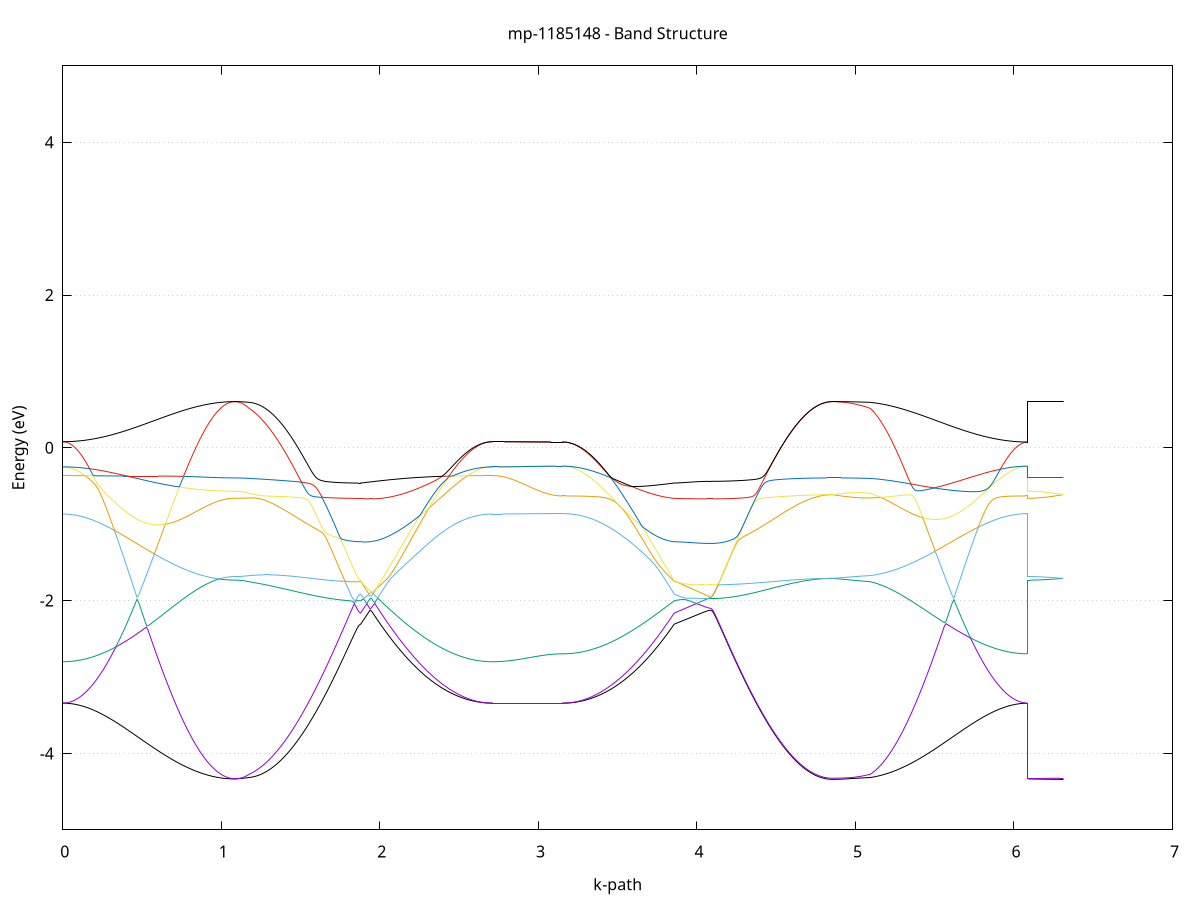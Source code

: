 set title 'mp-1185148 - Band Structure'
set xlabel 'k-path'
set ylabel 'Energy (eV)'
set grid y
set yrange [-5:5]
set terminal png size 800,600
set output 'mp-1185148_bands_gnuplot.png'
plot '-' using 1:2 with lines notitle, '-' using 1:2 with lines notitle, '-' using 1:2 with lines notitle, '-' using 1:2 with lines notitle, '-' using 1:2 with lines notitle, '-' using 1:2 with lines notitle, '-' using 1:2 with lines notitle, '-' using 1:2 with lines notitle, '-' using 1:2 with lines notitle, '-' using 1:2 with lines notitle, '-' using 1:2 with lines notitle, '-' using 1:2 with lines notitle, '-' using 1:2 with lines notitle, '-' using 1:2 with lines notitle, '-' using 1:2 with lines notitle, '-' using 1:2 with lines notitle, '-' using 1:2 with lines notitle, '-' using 1:2 with lines notitle, '-' using 1:2 with lines notitle, '-' using 1:2 with lines notitle, '-' using 1:2 with lines notitle, '-' using 1:2 with lines notitle, '-' using 1:2 with lines notitle, '-' using 1:2 with lines notitle, '-' using 1:2 with lines notitle, '-' using 1:2 with lines notitle, '-' using 1:2 with lines notitle, '-' using 1:2 with lines notitle, '-' using 1:2 with lines notitle, '-' using 1:2 with lines notitle, '-' using 1:2 with lines notitle, '-' using 1:2 with lines notitle, '-' using 1:2 with lines notitle, '-' using 1:2 with lines notitle, '-' using 1:2 with lines notitle, '-' using 1:2 with lines notitle, '-' using 1:2 with lines notitle, '-' using 1:2 with lines notitle, '-' using 1:2 with lines notitle, '-' using 1:2 with lines notitle, '-' using 1:2 with lines notitle, '-' using 1:2 with lines notitle, '-' using 1:2 with lines notitle, '-' using 1:2 with lines notitle, '-' using 1:2 with lines notitle, '-' using 1:2 with lines notitle, '-' using 1:2 with lines notitle, '-' using 1:2 with lines notitle
0.000000 -27.284550
0.009955 -27.284550
0.019909 -27.284450
0.029864 -27.284450
0.039818 -27.284450
0.049773 -27.284350
0.059727 -27.284350
0.069682 -27.284250
0.079636 -27.284150
0.089591 -27.284050
0.099545 -27.283950
0.109500 -27.283850
0.119454 -27.283750
0.129409 -27.283650
0.139363 -27.283550
0.149318 -27.283350
0.159273 -27.283250
0.169227 -27.283050
0.179182 -27.282850
0.189136 -27.282650
0.199091 -27.282550
0.209045 -27.282350
0.219000 -27.282150
0.228954 -27.281850
0.238909 -27.281650
0.248863 -27.281450
0.258818 -27.281250
0.268772 -27.280950
0.278727 -27.280750
0.288681 -27.280450
0.298636 -27.280150
0.308591 -27.279950
0.318545 -27.279650
0.328500 -27.279350
0.338454 -27.279050
0.348409 -27.278750
0.358363 -27.278450
0.368318 -27.278150
0.378272 -27.277850
0.388227 -27.277550
0.398181 -27.277250
0.408136 -27.276950
0.418090 -27.276650
0.428045 -27.276350
0.438000 -27.276050
0.447954 -27.275650
0.457909 -27.275350
0.467863 -27.275050
0.477818 -27.274750
0.487772 -27.274350
0.497727 -27.274050
0.507681 -27.273750
0.517636 -27.273350
0.527590 -27.273050
0.537545 -27.272750
0.547499 -27.272350
0.557454 -27.272050
0.567408 -27.271750
0.577363 -27.271450
0.587318 -27.271050
0.597272 -27.270750
0.607227 -27.270450
0.617181 -27.270150
0.627136 -27.269850
0.637090 -27.269550
0.647045 -27.269250
0.656999 -27.268950
0.666954 -27.268650
0.676908 -27.268350
0.686863 -27.268050
0.696817 -27.267750
0.706772 -27.267450
0.716726 -27.267150
0.726681 -27.266950
0.736636 -27.266650
0.746590 -27.266350
0.756545 -27.266150
0.766499 -27.265850
0.776454 -27.265650
0.786408 -27.265450
0.796363 -27.265150
0.806317 -27.264950
0.816272 -27.264750
0.826226 -27.264550
0.836181 -27.264350
0.846135 -27.264150
0.856090 -27.263950
0.866044 -27.263750
0.875999 -27.263550
0.885954 -27.263450
0.895908 -27.263250
0.905863 -27.263150
0.915817 -27.262950
0.925772 -27.262850
0.935726 -27.262650
0.945681 -27.262550
0.955635 -27.262450
0.965590 -27.262350
0.975544 -27.262250
0.985499 -27.262150
0.995453 -27.262050
1.005408 -27.262050
1.015363 -27.261950
1.025317 -27.261950
1.035272 -27.261850
1.045226 -27.261850
1.055181 -27.261750
1.065135 -27.261750
1.075090 -27.261750
1.085044 -27.261750
1.085044 -27.261750
1.094100 -27.261750
1.103155 -27.261750
1.112210 -27.261750
1.121265 -27.261850
1.130321 -27.261850
1.139376 -27.261850
1.148431 -27.261950
1.157487 -27.261950
1.166542 -27.262050
1.175597 -27.262150
1.175597 -27.262150
1.185501 -27.262150
1.195406 -27.262250
1.205310 -27.262350
1.215215 -27.262350
1.225119 -27.262450
1.235023 -27.262550
1.244928 -27.262650
1.254832 -27.262750
1.264737 -27.262950
1.274641 -27.263050
1.284545 -27.263150
1.294450 -27.263250
1.304354 -27.263450
1.314259 -27.263550
1.324163 -27.263750
1.334067 -27.263950
1.343972 -27.264050
1.353876 -27.264250
1.363780 -27.264450
1.373685 -27.264650
1.383589 -27.264750
1.393494 -27.264950
1.403398 -27.265150
1.413302 -27.265350
1.423207 -27.265550
1.433111 -27.265750
1.443016 -27.265950
1.452920 -27.266150
1.462824 -27.266350
1.472729 -27.266550
1.482633 -27.266750
1.492538 -27.266950
1.502442 -27.267250
1.512346 -27.267450
1.522251 -27.267650
1.532155 -27.267850
1.542059 -27.268050
1.551964 -27.268250
1.561868 -27.268450
1.571773 -27.268650
1.581677 -27.268850
1.591581 -27.269050
1.601486 -27.269250
1.611390 -27.269350
1.621295 -27.269550
1.631199 -27.269750
1.641103 -27.269950
1.651008 -27.270150
1.660912 -27.270250
1.670817 -27.270450
1.680721 -27.270550
1.690625 -27.270750
1.700530 -27.270850
1.710434 -27.271050
1.720338 -27.271150
1.730243 -27.271250
1.740147 -27.271350
1.750052 -27.271450
1.759956 -27.271550
1.769860 -27.271650
1.779765 -27.271750
1.789669 -27.271850
1.799574 -27.271950
1.809478 -27.271950
1.819382 -27.272050
1.829287 -27.272050
1.839191 -27.272150
1.849096 -27.272150
1.859000 -27.272150
1.868904 -27.272150
1.878809 -27.272150
1.878809 -27.272150
1.888705 -27.272150
1.898601 -27.272050
1.908497 -27.272050
1.918393 -27.271950
1.928289 -27.271950
1.938185 -27.271950
1.948081 -27.271950
1.957978 -27.271950
1.967874 -27.271950
1.977770 -27.272050
1.987666 -27.272050
1.997562 -27.272150
2.007458 -27.272150
2.017354 -27.272250
2.027250 -27.272350
2.037146 -27.272450
2.047042 -27.272550
2.056939 -27.272650
2.066835 -27.272750
2.076731 -27.272850
2.086627 -27.273050
2.096523 -27.273150
2.106419 -27.273350
2.116315 -27.273450
2.126211 -27.273650
2.136107 -27.273850
2.146003 -27.274050
2.155900 -27.274250
2.165796 -27.274450
2.175692 -27.274650
2.185588 -27.274850
2.195484 -27.275050
2.205380 -27.275250
2.215276 -27.275450
2.225172 -27.275750
2.235068 -27.275950
2.244964 -27.276150
2.254861 -27.276450
2.264757 -27.276650
2.274653 -27.276950
2.284549 -27.277150
2.294445 -27.277450
2.304341 -27.277650
2.314237 -27.277950
2.324133 -27.278150
2.334029 -27.278450
2.343926 -27.278650
2.353822 -27.278950
2.363718 -27.279150
2.373614 -27.279450
2.383510 -27.279650
2.393406 -27.279950
2.403302 -27.280150
2.413198 -27.280450
2.423094 -27.280650
2.432990 -27.280850
2.442887 -27.281150
2.452783 -27.281350
2.462679 -27.281550
2.472575 -27.281750
2.482471 -27.281950
2.492367 -27.282150
2.502263 -27.282350
2.512159 -27.282550
2.522055 -27.282750
2.531952 -27.282950
2.541848 -27.283050
2.551744 -27.283250
2.561640 -27.283350
2.571536 -27.283550
2.581432 -27.283650
2.591328 -27.283750
2.601224 -27.283950
2.611120 -27.284050
2.621016 -27.284150
2.630913 -27.284150
2.640809 -27.284250
2.650705 -27.284350
2.660601 -27.284350
2.670497 -27.284450
2.680393 -27.284450
2.690289 -27.284450
2.700185 -27.284550
2.710081 -27.284550
2.710081 -27.284550
2.719932 -27.284550
2.729783 -27.284550
2.739634 -27.284550
2.749485 -27.284550
2.759336 -27.284550
2.769187 -27.284550
2.779038 -27.284550
2.788889 -27.284550
2.798740 -27.284550
2.808591 -27.284550
2.818442 -27.284550
2.828292 -27.284550
2.838143 -27.284550
2.847994 -27.284550
2.857845 -27.284550
2.867696 -27.284550
2.877547 -27.284550
2.887398 -27.284550
2.897249 -27.284550
2.907100 -27.284550
2.916951 -27.284550
2.926802 -27.284550
2.936653 -27.284550
2.946504 -27.284550
2.956355 -27.284550
2.966206 -27.284550
2.976056 -27.284550
2.985907 -27.284550
2.995758 -27.284550
3.005609 -27.284550
3.015460 -27.284550
3.025311 -27.284550
3.035162 -27.284550
3.045013 -27.284550
3.054864 -27.284550
3.064715 -27.284550
3.074566 -27.284550
3.084417 -27.284550
3.094268 -27.284550
3.104119 -27.284550
3.113969 -27.284550
3.123820 -27.284550
3.133671 -27.284550
3.143522 -27.284550
3.153373 -27.284550
3.153373 -27.284550
3.163278 -27.284550
3.173182 -27.284450
3.183086 -27.284450
3.192991 -27.284450
3.202895 -27.284350
3.212799 -27.284350
3.222704 -27.284250
3.232608 -27.284150
3.242513 -27.284050
3.252417 -27.284050
3.262321 -27.283850
3.272226 -27.283750
3.282130 -27.283650
3.292035 -27.283550
3.301939 -27.283350
3.311843 -27.283250
3.321748 -27.283050
3.331652 -27.282950
3.341557 -27.282750
3.351461 -27.282550
3.361365 -27.282350
3.371270 -27.282150
3.381174 -27.281950
3.391078 -27.281750
3.400983 -27.281550
3.410887 -27.281350
3.420792 -27.281150
3.430696 -27.280850
3.440600 -27.280650
3.450505 -27.280450
3.460409 -27.280150
3.470314 -27.279950
3.480218 -27.279650
3.490122 -27.279450
3.500027 -27.279150
3.509931 -27.278950
3.519836 -27.278650
3.529740 -27.278450
3.539644 -27.278150
3.549549 -27.277950
3.559453 -27.277650
3.569358 -27.277450
3.579262 -27.277150
3.589166 -27.276950
3.599071 -27.276650
3.608975 -27.276450
3.618879 -27.276150
3.628784 -27.275950
3.638688 -27.275750
3.648593 -27.275450
3.658497 -27.275250
3.668401 -27.275050
3.678306 -27.274850
3.688210 -27.274550
3.698115 -27.274350
3.708019 -27.274150
3.717923 -27.274050
3.727828 -27.273850
3.737732 -27.273650
3.747637 -27.273450
3.757541 -27.273350
3.767445 -27.273150
3.777350 -27.273050
3.787254 -27.272850
3.797158 -27.272750
3.807063 -27.272650
3.816967 -27.272550
3.826872 -27.272450
3.836776 -27.272350
3.846680 -27.272250
3.856585 -27.272150
3.856585 -27.272150
3.866198 -27.272150
3.875811 -27.272150
3.885423 -27.272150
3.895036 -27.272150
3.904649 -27.272050
3.914262 -27.272050
3.923875 -27.272050
3.933488 -27.272050
3.943101 -27.272050
3.952714 -27.272050
3.962327 -27.272050
3.971939 -27.272050
3.981552 -27.272050
3.991165 -27.271950
4.000778 -27.271950
4.010391 -27.271950
4.020004 -27.271950
4.029617 -27.271950
4.039230 -27.271950
4.048843 -27.271950
4.058455 -27.271950
4.068068 -27.271950
4.077681 -27.271950
4.087294 -27.271950
4.087294 -27.271950
4.097258 -27.271950
4.107223 -27.271950
4.117187 -27.271950
4.127151 -27.271850
4.137115 -27.271850
4.147079 -27.271850
4.157043 -27.271750
4.167008 -27.271650
4.176972 -27.271650
4.186936 -27.271550
4.196900 -27.271450
4.206864 -27.271350
4.216829 -27.271250
4.226793 -27.271150
4.236757 -27.271050
4.246721 -27.270950
4.256685 -27.270750
4.266649 -27.270650
4.276614 -27.270550
4.286578 -27.270350
4.296542 -27.270150
4.306506 -27.270050
4.316470 -27.269850
4.326435 -27.269750
4.336399 -27.269550
4.346363 -27.269350
4.356327 -27.269150
4.366291 -27.268950
4.376255 -27.268750
4.386220 -27.268550
4.396184 -27.268350
4.406148 -27.268150
4.416112 -27.267950
4.426076 -27.267750
4.436041 -27.267550
4.446005 -27.267350
4.455969 -27.267150
4.465933 -27.266950
4.475897 -27.266750
4.485862 -27.266550
4.495826 -27.266350
4.505790 -27.266150
4.515754 -27.265950
4.525718 -27.265750
4.535682 -27.265550
4.545647 -27.265350
4.555611 -27.265150
4.565575 -27.264950
4.575539 -27.264750
4.585503 -27.264550
4.595468 -27.264350
4.605432 -27.264150
4.615396 -27.264050
4.625360 -27.263850
4.635324 -27.263650
4.645288 -27.263550
4.655253 -27.263350
4.665217 -27.263250
4.675181 -27.263050
4.685145 -27.262950
4.695109 -27.262850
4.705074 -27.262650
4.715038 -27.262550
4.725002 -27.262450
4.734966 -27.262350
4.744930 -27.262250
4.754894 -27.262150
4.764859 -27.262050
4.774823 -27.262050
4.784787 -27.261950
4.794751 -27.261950
4.804715 -27.261850
4.814680 -27.261850
4.824644 -27.261750
4.834608 -27.261750
4.844572 -27.261750
4.854536 -27.261750
4.854536 -27.261750
4.864513 -27.261750
4.874489 -27.261750
4.884465 -27.261750
4.894441 -27.261750
4.904418 -27.261750
4.914394 -27.261750
4.924370 -27.261750
4.934346 -27.261750
4.944323 -27.261850
4.954299 -27.261850
4.964275 -27.261850
4.974251 -27.261850
4.984228 -27.261850
4.994204 -27.261850
5.004180 -27.261850
5.014156 -27.261950
5.024133 -27.261950
5.034109 -27.261950
5.044085 -27.261950
5.054061 -27.261950
5.064038 -27.262050
5.074014 -27.262050
5.083990 -27.262050
5.093966 -27.262150
5.093966 -27.262150
5.103911 -27.262150
5.113856 -27.262250
5.123801 -27.262350
5.133746 -27.262450
5.143691 -27.262550
5.153636 -27.262750
5.163581 -27.262850
5.173526 -27.262950
5.183471 -27.263150
5.193415 -27.263250
5.203360 -27.263450
5.213305 -27.263650
5.223250 -27.263750
5.233195 -27.263950
5.243140 -27.264150
5.253085 -27.264350
5.263030 -27.264550
5.272975 -27.264750
5.282920 -27.264950
5.292865 -27.265250
5.302810 -27.265450
5.312754 -27.265650
5.322699 -27.265950
5.332644 -27.266150
5.342589 -27.266450
5.352534 -27.266650
5.362479 -27.266950
5.372424 -27.267250
5.382369 -27.267450
5.392314 -27.267750
5.402259 -27.268050
5.412204 -27.268350
5.422148 -27.268650
5.432093 -27.268950
5.442038 -27.269250
5.451983 -27.269550
5.461928 -27.269850
5.471873 -27.270150
5.481818 -27.270450
5.491763 -27.270750
5.501708 -27.271150
5.511653 -27.271450
5.521598 -27.271750
5.531543 -27.272050
5.541487 -27.272450
5.551432 -27.272750
5.561377 -27.273050
5.571322 -27.273350
5.581267 -27.273750
5.591212 -27.274050
5.601157 -27.274350
5.611102 -27.274750
5.621047 -27.275050
5.630992 -27.275350
5.640937 -27.275650
5.650881 -27.276050
5.660826 -27.276350
5.670771 -27.276650
5.680716 -27.276950
5.690661 -27.277250
5.700606 -27.277550
5.710551 -27.277850
5.720496 -27.278250
5.730441 -27.278550
5.740386 -27.278750
5.750331 -27.279050
5.760276 -27.279350
5.770220 -27.279650
5.780165 -27.279950
5.790110 -27.280150
5.800055 -27.280450
5.810000 -27.280750
5.819945 -27.280950
5.829890 -27.281250
5.839835 -27.281450
5.849780 -27.281650
5.859725 -27.281850
5.869670 -27.282150
5.879615 -27.282350
5.889559 -27.282550
5.899504 -27.282650
5.909449 -27.282850
5.919394 -27.283050
5.929339 -27.283250
5.939284 -27.283350
5.949229 -27.283550
5.959174 -27.283650
5.969119 -27.283750
5.979064 -27.283850
5.989009 -27.283950
5.998953 -27.284050
6.008898 -27.284150
6.018843 -27.284250
6.028788 -27.284350
6.038733 -27.284350
6.048678 -27.284450
6.058623 -27.284450
6.068568 -27.284450
6.078513 -27.284550
6.088458 -27.284550
6.088458 -27.261750
6.098095 -27.261750
6.107731 -27.261750
6.117368 -27.261750
6.127005 -27.261750
6.136642 -27.261750
6.146278 -27.261750
6.155915 -27.261750
6.165552 -27.261750
6.175189 -27.261750
6.184826 -27.261750
6.194462 -27.261750
6.204099 -27.261750
6.213736 -27.261750
6.223373 -27.261750
6.233009 -27.261750
6.242646 -27.261750
6.252283 -27.261750
6.261920 -27.261750
6.271557 -27.261750
6.281193 -27.261750
6.290830 -27.261750
6.300467 -27.261750
6.310104 -27.261750
e
0.000000 -14.989050
0.009955 -14.988850
0.019909 -14.988350
0.029864 -14.987450
0.039818 -14.986250
0.049773 -14.984750
0.059727 -14.982850
0.069682 -14.980550
0.079636 -14.977950
0.089591 -14.975050
0.099545 -14.971750
0.109500 -14.968150
0.119454 -14.964150
0.129409 -14.959850
0.139363 -14.955250
0.149318 -14.950250
0.159273 -14.945050
0.169227 -14.939350
0.179182 -14.933450
0.189136 -14.927250
0.199091 -14.920650
0.209045 -14.913750
0.219000 -14.906550
0.228954 -14.899050
0.238909 -14.891250
0.248863 -14.883150
0.258818 -14.874650
0.268772 -14.866050
0.278727 -14.857050
0.288681 -14.847750
0.298636 -14.838250
0.308591 -14.828350
0.318545 -14.818350
0.328500 -14.807950
0.338454 -14.797350
0.348409 -14.786550
0.358363 -14.775450
0.368318 -14.764150
0.378272 -14.752550
0.388227 -14.740850
0.398181 -14.728850
0.408136 -14.716650
0.418090 -14.704250
0.428045 -14.691650
0.438000 -14.678850
0.447954 -14.665950
0.457909 -14.652750
0.467863 -14.639550
0.477818 -14.626050
0.487772 -14.612550
0.497727 -14.598850
0.507681 -14.584950
0.517636 -14.571050
0.527590 -14.556950
0.537545 -14.542850
0.547499 -14.528650
0.557454 -14.514350
0.567408 -14.500050
0.577363 -14.485650
0.587318 -14.471250
0.597272 -14.456750
0.607227 -14.442250
0.617181 -14.427850
0.627136 -14.413350
0.637090 -14.398950
0.647045 -14.384550
0.656999 -14.370150
0.666954 -14.355850
0.676908 -14.341650
0.686863 -14.327550
0.696817 -14.313550
0.706772 -14.299650
0.716726 -14.285850
0.726681 -14.272250
0.736636 -14.258750
0.746590 -14.245450
0.756545 -14.232350
0.766499 -14.219450
0.776454 -14.206750
0.786408 -14.194350
0.796363 -14.182050
0.806317 -14.170150
0.816272 -14.158450
0.826226 -14.146950
0.836181 -14.135850
0.846135 -14.125050
0.856090 -14.114550
0.866044 -14.104450
0.875999 -14.094650
0.885954 -14.085250
0.895908 -14.076150
0.905863 -14.067450
0.915817 -14.059250
0.925772 -14.051350
0.935726 -14.043950
0.945681 -14.036950
0.955635 -14.030350
0.965590 -14.024250
0.975544 -14.018550
0.985499 -14.013350
0.995453 -14.008650
1.005408 -14.004350
1.015363 -14.000550
1.025317 -13.997350
1.035272 -13.994550
1.045226 -13.992250
1.055181 -13.990450
1.065135 -13.989250
1.075090 -13.988450
1.085044 -13.988150
1.085044 -13.988150
1.094100 -13.988050
1.103155 -13.988550
1.112210 -13.989650
1.121265 -13.991050
1.130321 -13.992950
1.139376 -13.995250
1.148431 -13.997950
1.157487 -14.001050
1.166542 -14.004650
1.175597 -14.008550
1.175597 -14.008550
1.185501 -14.011750
1.195406 -14.015050
1.205310 -14.018450
1.215215 -14.021850
1.225119 -14.025350
1.235023 -14.028950
1.244928 -14.032550
1.254832 -14.036150
1.264737 -14.039950
1.274641 -14.043650
1.284545 -14.047450
1.294450 -14.051350
1.304354 -14.055250
1.314259 -14.059150
1.324163 -14.063150
1.334067 -14.067150
1.343972 -14.071150
1.353876 -14.075150
1.363780 -14.079150
1.373685 -14.083250
1.383589 -14.087250
1.393494 -14.091350
1.403398 -14.095350
1.413302 -14.099450
1.423207 -14.103450
1.433111 -14.107450
1.443016 -14.111450
1.452920 -14.115450
1.462824 -14.119450
1.472729 -14.123350
1.482633 -14.127250
1.492538 -14.131150
1.502442 -14.134950
1.512346 -14.138650
1.522251 -14.142450
1.532155 -14.146050
1.542059 -14.149650
1.551964 -14.153250
1.561868 -14.156750
1.571773 -14.160150
1.581677 -14.163450
1.591581 -14.166750
1.601486 -14.169950
1.611390 -14.173050
1.621295 -14.176050
1.631199 -14.179050
1.641103 -14.181850
1.651008 -14.184650
1.660912 -14.187250
1.670817 -14.189850
1.680721 -14.192250
1.690625 -14.194650
1.700530 -14.196850
1.710434 -14.199050
1.720338 -14.201050
1.730243 -14.202950
1.740147 -14.204750
1.750052 -14.206450
1.759956 -14.208050
1.769860 -14.209450
1.779765 -14.210850
1.789669 -14.212050
1.799574 -14.213050
1.809478 -14.214050
1.819382 -14.214850
1.829287 -14.215550
1.839191 -14.216150
1.849096 -14.216650
1.859000 -14.216950
1.868904 -14.217150
1.878809 -14.217150
1.878809 -14.217150
1.888705 -14.198250
1.898601 -14.179150
1.908497 -14.159950
1.918393 -14.140750
1.928289 -14.121350
1.938185 -14.101950
1.948081 -14.104050
1.957978 -14.123450
1.967874 -14.142750
1.977770 -14.161950
1.987666 -14.181150
1.997562 -14.200150
2.007458 -14.219150
2.017354 -14.237950
2.027250 -14.256750
2.037146 -14.275350
2.047042 -14.293850
2.056939 -14.312250
2.066835 -14.330450
2.076731 -14.348550
2.086627 -14.366450
2.096523 -14.384150
2.106419 -14.401750
2.116315 -14.419250
2.126211 -14.436450
2.136107 -14.453550
2.146003 -14.470450
2.155900 -14.487150
2.165796 -14.503550
2.175692 -14.519850
2.185588 -14.535950
2.195484 -14.551850
2.205380 -14.567450
2.215276 -14.582850
2.225172 -14.598050
2.235068 -14.613050
2.244964 -14.627750
2.254861 -14.642150
2.264757 -14.656450
2.274653 -14.670350
2.284549 -14.684150
2.294445 -14.697550
2.304341 -14.710750
2.314237 -14.723650
2.324133 -14.736350
2.334029 -14.748750
2.343926 -14.760850
2.353822 -14.772650
2.363718 -14.784150
2.373614 -14.795450
2.383510 -14.806350
2.393406 -14.817050
2.403302 -14.827350
2.413198 -14.837450
2.423094 -14.847250
2.432990 -14.856650
2.442887 -14.865750
2.452783 -14.874650
2.462679 -14.883150
2.472575 -14.891350
2.482471 -14.899250
2.492367 -14.906750
2.502263 -14.914050
2.512159 -14.920950
2.522055 -14.927550
2.531952 -14.933750
2.541848 -14.939750
2.551744 -14.945350
2.561640 -14.950550
2.571536 -14.955550
2.581432 -14.960150
2.591328 -14.964350
2.601224 -14.968350
2.611120 -14.971950
2.621016 -14.975150
2.630913 -14.978050
2.640809 -14.980650
2.650705 -14.982850
2.660601 -14.984750
2.670497 -14.986350
2.680393 -14.987550
2.690289 -14.988350
2.700185 -14.988850
2.710081 -14.989050
2.710081 -14.989050
2.719932 -14.989050
2.729783 -14.989050
2.739634 -14.989050
2.749485 -14.989050
2.759336 -14.989050
2.769187 -14.989050
2.779038 -14.989050
2.788889 -14.989050
2.798740 -14.989050
2.808591 -14.989050
2.818442 -14.989050
2.828292 -14.989050
2.838143 -14.989050
2.847994 -14.989050
2.857845 -14.989050
2.867696 -14.989050
2.877547 -14.989050
2.887398 -14.989150
2.897249 -14.989150
2.907100 -14.989150
2.916951 -14.989150
2.926802 -14.989150
2.936653 -14.989150
2.946504 -14.989150
2.956355 -14.989150
2.966206 -14.989150
2.976056 -14.989150
2.985907 -14.989150
2.995758 -14.989150
3.005609 -14.989150
3.015460 -14.989150
3.025311 -14.989150
3.035162 -14.989150
3.045013 -14.989150
3.054864 -14.989150
3.064715 -14.989150
3.074566 -14.989150
3.084417 -14.989150
3.094268 -14.989150
3.104119 -14.989150
3.113969 -14.989150
3.123820 -14.989150
3.133671 -14.989150
3.143522 -14.989150
3.153373 -14.989150
3.153373 -14.989150
3.163278 -14.989050
3.173182 -14.988550
3.183086 -14.987650
3.192991 -14.986450
3.202895 -14.984850
3.212799 -14.983050
3.222704 -14.980750
3.232608 -14.978150
3.242513 -14.975250
3.252417 -14.972050
3.262321 -14.968450
3.272226 -14.964450
3.282130 -14.960150
3.292035 -14.955550
3.301939 -14.950650
3.311843 -14.945350
3.321748 -14.939750
3.331652 -14.933750
3.341557 -14.927450
3.351461 -14.920850
3.361365 -14.913950
3.371270 -14.906650
3.381174 -14.899050
3.391078 -14.891150
3.400983 -14.882950
3.410887 -14.874450
3.420792 -14.865550
3.430696 -14.856350
3.440600 -14.846850
3.450505 -14.837150
3.460409 -14.827050
3.470314 -14.816650
3.480218 -14.805950
3.490122 -14.794950
3.500027 -14.783650
3.509931 -14.772150
3.519836 -14.760250
3.529740 -14.748150
3.539644 -14.735750
3.549549 -14.723050
3.559453 -14.710050
3.569358 -14.696850
3.579262 -14.683350
3.589166 -14.669550
3.599071 -14.655550
3.608975 -14.641250
3.618879 -14.626750
3.628784 -14.612050
3.638688 -14.597050
3.648593 -14.581750
3.658497 -14.566350
3.668401 -14.550650
3.678306 -14.534750
3.688210 -14.518650
3.698115 -14.502350
3.708019 -14.485750
3.717923 -14.469050
3.727828 -14.452150
3.737732 -14.435050
3.747637 -14.417750
3.757541 -14.400250
3.767445 -14.382550
3.777350 -14.364750
3.787254 -14.346850
3.797158 -14.328750
3.807063 -14.310450
3.816967 -14.292050
3.826872 -14.273550
3.836776 -14.254850
3.846680 -14.236050
3.856585 -14.217150
3.856585 -14.217150
3.866198 -14.212050
3.875811 -14.206950
3.885423 -14.201850
3.895036 -14.196750
3.904649 -14.191650
3.914262 -14.186450
3.923875 -14.181350
3.933488 -14.176150
3.943101 -14.171050
3.952714 -14.165850
3.962327 -14.160750
3.971939 -14.155550
3.981552 -14.150450
3.991165 -14.145250
4.000778 -14.140050
4.010391 -14.134850
4.020004 -14.129750
4.029617 -14.124550
4.039230 -14.119350
4.048843 -14.114150
4.058455 -14.108950
4.068068 -14.103750
4.077681 -14.098550
4.087294 -14.094350
4.087294 -14.094350
4.097258 -14.094250
4.107223 -14.094150
4.117187 -14.093950
4.127151 -14.093650
4.137115 -14.093250
4.147079 -14.092750
4.157043 -14.092250
4.167008 -14.091550
4.176972 -14.090850
4.186936 -14.090050
4.196900 -14.089150
4.206864 -14.088250
4.216829 -14.087150
4.226793 -14.086050
4.236757 -14.084950
4.246721 -14.083650
4.256685 -14.082350
4.266649 -14.080950
4.276614 -14.079450
4.286578 -14.077950
4.296542 -14.076350
4.306506 -14.074750
4.316470 -14.073050
4.326435 -14.071350
4.336399 -14.069550
4.346363 -14.067650
4.356327 -14.065850
4.366291 -14.063850
4.376255 -14.061950
4.386220 -14.059950
4.396184 -14.057850
4.406148 -14.055850
4.416112 -14.053750
4.426076 -14.051650
4.436041 -14.049450
4.446005 -14.047350
4.455969 -14.045150
4.465933 -14.043050
4.475897 -14.040850
4.485862 -14.038650
4.495826 -14.036550
4.505790 -14.034350
4.515754 -14.032150
4.525718 -14.030050
4.535682 -14.027950
4.545647 -14.025850
4.555611 -14.023750
4.565575 -14.021750
4.575539 -14.019750
4.585503 -14.017750
4.595468 -14.015750
4.605432 -14.013850
4.615396 -14.012050
4.625360 -14.010250
4.635324 -14.008450
4.645288 -14.006750
4.655253 -14.005150
4.665217 -14.003550
4.675181 -14.002050
4.685145 -14.000550
4.695109 -13.999150
4.705074 -13.997850
4.715038 -13.996650
4.725002 -13.995450
4.734966 -13.994350
4.744930 -13.993350
4.754894 -13.992450
4.764859 -13.991650
4.774823 -13.990850
4.784787 -13.990150
4.794751 -13.989550
4.804715 -13.989050
4.814680 -13.988650
4.824644 -13.988350
4.834608 -13.988150
4.844572 -13.988050
4.854536 -13.987950
4.854536 -13.987950
4.864513 -13.987950
4.874489 -13.988050
4.884465 -13.988250
4.894441 -13.988450
4.904418 -13.988750
4.914394 -13.989150
4.924370 -13.989650
4.934346 -13.990150
4.944323 -13.990750
4.954299 -13.991450
4.964275 -13.992250
4.974251 -13.993050
4.984228 -13.993950
4.994204 -13.994850
5.004180 -13.995950
5.014156 -13.997050
5.024133 -13.998250
5.034109 -13.999450
5.044085 -14.000850
5.054061 -14.002250
5.064038 -14.003650
5.074014 -14.005250
5.083990 -14.006850
5.093966 -14.008550
5.093966 -14.008550
5.103911 -14.013350
5.113856 -14.018550
5.123801 -14.024250
5.133746 -14.030350
5.143691 -14.036950
5.153636 -14.044050
5.163581 -14.051550
5.173526 -14.059350
5.183471 -14.067650
5.193415 -14.076350
5.203360 -14.085450
5.213305 -14.094850
5.223250 -14.104750
5.233195 -14.114850
5.243140 -14.125350
5.253085 -14.136150
5.263030 -14.147250
5.272975 -14.158750
5.282920 -14.170450
5.292865 -14.182450
5.302810 -14.194650
5.312754 -14.207150
5.322699 -14.219850
5.332644 -14.232750
5.342589 -14.245850
5.352534 -14.259150
5.362479 -14.272550
5.372424 -14.286250
5.382369 -14.299950
5.392314 -14.313850
5.402259 -14.327950
5.412204 -14.342050
5.422148 -14.356250
5.432093 -14.370550
5.442038 -14.384850
5.451983 -14.399250
5.461928 -14.413650
5.471873 -14.428150
5.481818 -14.442650
5.491763 -14.457050
5.501708 -14.471550
5.511653 -14.485950
5.521598 -14.500350
5.531543 -14.514650
5.541487 -14.528950
5.551432 -14.543150
5.561377 -14.557250
5.571322 -14.571350
5.581267 -14.585250
5.591212 -14.599050
5.601157 -14.612750
5.611102 -14.626350
5.621047 -14.639750
5.630992 -14.653050
5.640937 -14.666150
5.650881 -14.679150
5.660826 -14.691850
5.670771 -14.704450
5.680716 -14.716850
5.690661 -14.729050
5.700606 -14.741050
5.710551 -14.752850
5.720496 -14.764350
5.730441 -14.775650
5.740386 -14.786750
5.750331 -14.797550
5.760276 -14.808150
5.770220 -14.818550
5.780165 -14.828550
5.790110 -14.838450
5.800055 -14.847950
5.810000 -14.857250
5.819945 -14.866150
5.829890 -14.874850
5.839835 -14.883250
5.849780 -14.891350
5.859725 -14.899250
5.869670 -14.906750
5.879615 -14.913950
5.889559 -14.920750
5.899504 -14.927350
5.909449 -14.933650
5.919394 -14.939550
5.929339 -14.945150
5.939284 -14.950450
5.949229 -14.955450
5.959174 -14.960050
5.969119 -14.964350
5.979064 -14.968250
5.989009 -14.971850
5.998953 -14.975150
6.008898 -14.978150
6.018843 -14.980750
6.028788 -14.982950
6.038733 -14.984850
6.048678 -14.986450
6.058623 -14.987650
6.068568 -14.988550
6.078513 -14.989050
6.088458 -14.989150
6.088458 -13.988150
6.098095 -13.988150
6.107731 -13.988150
6.117368 -13.988150
6.127005 -13.988150
6.136642 -13.988150
6.146278 -13.988150
6.155915 -13.988150
6.165552 -13.988150
6.175189 -13.988150
6.184826 -13.988150
6.194462 -13.988150
6.204099 -13.988150
6.213736 -13.988150
6.223373 -13.988050
6.233009 -13.988050
6.242646 -13.988050
6.252283 -13.988050
6.261920 -13.988050
6.271557 -13.988050
6.281193 -13.988050
6.290830 -13.987950
6.300467 -13.987950
6.310104 -13.987950
e
0.000000 -13.054650
0.009955 -13.054850
0.019909 -13.055550
0.029864 -13.056650
0.039818 -13.058350
0.049773 -13.060450
0.059727 -13.062950
0.069682 -13.065950
0.079636 -13.069450
0.089591 -13.073350
0.099545 -13.077650
0.109500 -13.082450
0.119454 -13.087650
0.129409 -13.093250
0.139363 -13.099350
0.149318 -13.105750
0.159273 -13.112550
0.169227 -13.119850
0.179182 -13.127450
0.189136 -13.135450
0.199091 -13.143750
0.209045 -13.152450
0.219000 -13.161450
0.228954 -13.170850
0.238909 -13.180450
0.248863 -13.190450
0.258818 -13.200650
0.268772 -13.211250
0.278727 -13.222050
0.288681 -13.233050
0.298636 -13.244350
0.308591 -13.255950
0.318545 -13.267650
0.328500 -13.279650
0.338454 -13.291750
0.348409 -13.304050
0.358363 -13.316550
0.368318 -13.329150
0.378272 -13.341950
0.388227 -13.354850
0.398181 -13.367850
0.408136 -13.380950
0.418090 -13.394150
0.428045 -13.407450
0.438000 -13.420850
0.447954 -13.434250
0.457909 -13.447650
0.467863 -13.461150
0.477818 -13.474550
0.487772 -13.488050
0.497727 -13.501550
0.507681 -13.515050
0.517636 -13.528450
0.527590 -13.541850
0.537545 -13.555150
0.547499 -13.568450
0.557454 -13.581650
0.567408 -13.594750
0.577363 -13.607850
0.587318 -13.620750
0.597272 -13.633550
0.607227 -13.646350
0.617181 -13.658850
0.627136 -13.671350
0.637090 -13.683650
0.647045 -13.695750
0.656999 -13.707750
0.666954 -13.719550
0.676908 -13.731250
0.686863 -13.742650
0.696817 -13.753950
0.706772 -13.764950
0.716726 -13.775850
0.726681 -13.786450
0.736636 -13.796850
0.746590 -13.807050
0.756545 -13.817050
0.766499 -13.826750
0.776454 -13.836250
0.786408 -13.845550
0.796363 -13.854450
0.806317 -13.863250
0.816272 -13.871650
0.826226 -13.879850
0.836181 -13.887750
0.846135 -13.895450
0.856090 -13.902750
0.866044 -13.909850
0.875999 -13.916650
0.885954 -13.923150
0.895908 -13.929350
0.905863 -13.935250
0.915817 -13.940850
0.925772 -13.946150
0.935726 -13.951150
0.945681 -13.955850
0.955635 -13.960150
0.965590 -13.964250
0.975544 -13.967950
0.985499 -13.971350
0.995453 -13.974450
1.005408 -13.977250
1.015363 -13.979650
1.025317 -13.981850
1.035272 -13.983650
1.045226 -13.985050
1.055181 -13.986250
1.065135 -13.987050
1.075090 -13.987550
1.085044 -13.987750
1.085044 -13.987750
1.094100 -13.987950
1.103155 -13.987650
1.112210 -13.986950
1.121265 -13.986050
1.130321 -13.984850
1.139376 -13.983350
1.148431 -13.981550
1.157487 -13.979550
1.166542 -13.977250
1.175597 -13.974650
1.175597 -13.974650
1.185501 -13.972650
1.195406 -13.970650
1.205310 -13.968850
1.215215 -13.967050
1.225119 -13.965350
1.235023 -13.963850
1.244928 -13.962350
1.254832 -13.960950
1.264737 -13.959650
1.274641 -13.958450
1.284545 -13.957250
1.294450 -13.956250
1.304354 -13.955350
1.314259 -13.954450
1.324163 -13.953650
1.334067 -13.952950
1.343972 -13.952350
1.353876 -13.951750
1.363780 -13.951350
1.373685 -13.950950
1.383589 -13.950650
1.393494 -13.950350
1.403398 -13.950150
1.413302 -13.950050
1.423207 -13.949950
1.433111 -13.949950
1.443016 -13.950050
1.452920 -13.950150
1.462824 -13.950250
1.472729 -13.950450
1.482633 -13.950750
1.492538 -13.951050
1.502442 -13.951350
1.512346 -13.951750
1.522251 -13.952150
1.532155 -13.952550
1.542059 -13.953050
1.551964 -13.953550
1.561868 -13.954050
1.571773 -13.954550
1.581677 -13.955050
1.591581 -13.955650
1.601486 -13.956150
1.611390 -13.956750
1.621295 -13.957350
1.631199 -13.957950
1.641103 -13.958550
1.651008 -13.959050
1.660912 -13.959650
1.670817 -13.960250
1.680721 -13.960750
1.690625 -13.961350
1.700530 -13.961850
1.710434 -13.962350
1.720338 -13.962850
1.730243 -13.963350
1.740147 -13.963750
1.750052 -13.964150
1.759956 -13.964550
1.769860 -13.964950
1.779765 -13.965250
1.789669 -13.965650
1.799574 -13.965950
1.809478 -13.966150
1.819382 -13.966350
1.829287 -13.966550
1.839191 -13.966750
1.849096 -13.966850
1.859000 -13.966950
1.868904 -13.966950
1.878809 -13.967050
1.878809 -13.967050
1.888705 -13.986650
1.898601 -14.006350
1.908497 -14.025950
1.918393 -14.045550
1.928289 -14.065050
1.938185 -14.084550
1.948081 -14.082550
1.957978 -14.063050
1.967874 -14.043450
1.977770 -14.023850
1.987666 -14.004250
1.997562 -13.984550
2.007458 -13.964950
2.017354 -13.945250
2.027250 -13.925550
2.037146 -13.905950
2.047042 -13.886250
2.056939 -13.866650
2.066835 -13.847050
2.076731 -13.827550
2.086627 -13.808050
2.096523 -13.788650
2.106419 -13.769250
2.116315 -13.750050
2.126211 -13.730850
2.136107 -13.711750
2.146003 -13.692750
2.155900 -13.673950
2.165796 -13.655150
2.175692 -13.636550
2.185588 -13.618150
2.195484 -13.599850
2.205380 -13.581650
2.215276 -13.563650
2.225172 -13.545850
2.235068 -13.528250
2.244964 -13.510850
2.254861 -13.493650
2.264757 -13.476650
2.274653 -13.459850
2.284549 -13.443250
2.294445 -13.426950
2.304341 -13.410850
2.314237 -13.395050
2.324133 -13.379550
2.334029 -13.364250
2.343926 -13.349250
2.353822 -13.334550
2.363718 -13.320150
2.373614 -13.306050
2.383510 -13.292250
2.393406 -13.278850
2.403302 -13.265750
2.413198 -13.252950
2.423094 -13.240450
2.432990 -13.228350
2.442887 -13.216650
2.452783 -13.205250
2.462679 -13.194250
2.472575 -13.183650
2.482471 -13.173350
2.492367 -13.163550
2.502263 -13.154050
2.512159 -13.144950
2.522055 -13.136350
2.531952 -13.128050
2.541848 -13.120250
2.551744 -13.112850
2.561640 -13.105850
2.571536 -13.099350
2.581432 -13.093250
2.591328 -13.087550
2.601224 -13.082350
2.611120 -13.077550
2.621016 -13.073250
2.630913 -13.069350
2.640809 -13.065850
2.650705 -13.062850
2.660601 -13.060350
2.670497 -13.058250
2.680393 -13.056650
2.690289 -13.055550
2.700185 -13.054850
2.710081 -13.054650
2.710081 -13.054650
2.719932 -13.054650
2.729783 -13.054650
2.739634 -13.054650
2.749485 -13.054650
2.759336 -13.054650
2.769187 -13.054650
2.779038 -13.054650
2.788889 -13.054650
2.798740 -13.054650
2.808591 -13.054650
2.818442 -13.054650
2.828292 -13.054650
2.838143 -13.054650
2.847994 -13.054650
2.857845 -13.054650
2.867696 -13.054650
2.877547 -13.054650
2.887398 -13.054650
2.897249 -13.054650
2.907100 -13.054650
2.916951 -13.054650
2.926802 -13.054650
2.936653 -13.054650
2.946504 -13.054650
2.956355 -13.054650
2.966206 -13.054650
2.976056 -13.054650
2.985907 -13.054650
2.995758 -13.054650
3.005609 -13.054650
3.015460 -13.054650
3.025311 -13.054650
3.035162 -13.054650
3.045013 -13.054650
3.054864 -13.054650
3.064715 -13.054650
3.074566 -13.054650
3.084417 -13.054650
3.094268 -13.054650
3.104119 -13.054650
3.113969 -13.054650
3.123820 -13.054650
3.133671 -13.054650
3.143522 -13.054650
3.153373 -13.054650
3.153373 -13.054650
3.163278 -13.054850
3.173182 -13.055550
3.183086 -13.056750
3.192991 -13.058350
3.202895 -13.060450
3.212799 -13.062950
3.222704 -13.065950
3.232608 -13.069350
3.242513 -13.073250
3.252417 -13.077650
3.262321 -13.082450
3.272226 -13.087650
3.282130 -13.093350
3.292035 -13.099550
3.301939 -13.106050
3.311843 -13.113050
3.321748 -13.120450
3.331652 -13.128350
3.341557 -13.136550
3.351461 -13.145250
3.361365 -13.154350
3.371270 -13.163850
3.381174 -13.173750
3.391078 -13.184050
3.400983 -13.194650
3.410887 -13.205750
3.420792 -13.217150
3.430696 -13.228950
3.440600 -13.241050
3.450505 -13.253550
3.460409 -13.266350
3.470314 -13.279550
3.480218 -13.293050
3.490122 -13.306850
3.500027 -13.321050
3.509931 -13.335450
3.519836 -13.350150
3.529740 -13.365250
3.539644 -13.380550
3.549549 -13.396150
3.559453 -13.411950
3.569358 -13.428150
3.579262 -13.444450
3.589166 -13.461050
3.599071 -13.477950
3.608975 -13.494950
3.618879 -13.512250
3.628784 -13.529650
3.638688 -13.547350
3.648593 -13.565150
3.658497 -13.583250
3.668401 -13.601450
3.678306 -13.619750
3.688210 -13.638250
3.698115 -13.656950
3.708019 -13.675650
3.717923 -13.694550
3.727828 -13.713550
3.737732 -13.732750
3.747637 -13.751950
3.757541 -13.771250
3.767445 -13.790550
3.777350 -13.810050
3.787254 -13.829550
3.797158 -13.849050
3.807063 -13.868650
3.816967 -13.888350
3.826872 -13.907950
3.836776 -13.927650
3.846680 -13.947350
3.856585 -13.967050
3.856585 -13.967050
3.866198 -13.972350
3.875811 -13.977650
3.885423 -13.982950
3.895036 -13.988150
3.904649 -13.993450
3.914262 -13.998750
3.923875 -14.004050
3.933488 -14.009350
3.943101 -14.014650
3.952714 -14.019850
3.962327 -14.025150
3.971939 -14.030450
3.981552 -14.035650
3.991165 -14.040950
4.000778 -14.046150
4.010391 -14.051450
4.020004 -14.056650
4.029617 -14.061950
4.039230 -14.067150
4.048843 -14.072350
4.058455 -14.077550
4.068068 -14.082750
4.077681 -14.087950
4.087294 -14.092250
4.087294 -14.092250
4.097258 -14.092250
4.107223 -14.092050
4.117187 -14.091850
4.127151 -14.091550
4.137115 -14.091250
4.147079 -14.090750
4.157043 -14.090250
4.167008 -14.089550
4.176972 -14.088850
4.186936 -14.088150
4.196900 -14.087250
4.206864 -14.086350
4.216829 -14.085250
4.226793 -14.084250
4.236757 -14.083050
4.246721 -14.081850
4.256685 -14.080550
4.266649 -14.079150
4.276614 -14.077750
4.286578 -14.076250
4.296542 -14.074750
4.306506 -14.073150
4.316470 -14.071450
4.326435 -14.069750
4.336399 -14.067950
4.346363 -14.066150
4.356327 -14.064350
4.366291 -14.062450
4.376255 -14.060450
4.386220 -14.058550
4.396184 -14.056550
4.406148 -14.054550
4.416112 -14.052450
4.426076 -14.050350
4.436041 -14.048350
4.446005 -14.046150
4.455969 -14.044050
4.465933 -14.041950
4.475897 -14.039850
4.485862 -14.037750
4.495826 -14.035550
4.505790 -14.033450
4.515754 -14.031350
4.525718 -14.029250
4.535682 -14.027150
4.545647 -14.025150
4.555611 -14.023050
4.565575 -14.021050
4.575539 -14.019150
4.585503 -14.017150
4.595468 -14.015250
4.605432 -14.013350
4.615396 -14.011550
4.625360 -14.009850
4.635324 -14.008050
4.645288 -14.006450
4.655253 -14.004850
4.665217 -14.003250
4.675181 -14.001750
4.685145 -14.000350
4.695109 -13.998950
4.705074 -13.997650
4.715038 -13.996450
4.725002 -13.995350
4.734966 -13.994250
4.744930 -13.993250
4.754894 -13.992350
4.764859 -13.991550
4.774823 -13.990750
4.784787 -13.990150
4.794751 -13.989550
4.804715 -13.989050
4.814680 -13.988650
4.824644 -13.988350
4.834608 -13.988150
4.844572 -13.987950
4.854536 -13.987950
4.854536 -13.987950
4.864513 -13.987950
4.874489 -13.987850
4.884465 -13.987750
4.894441 -13.987650
4.904418 -13.987450
4.914394 -13.987150
4.924370 -13.986950
4.934346 -13.986550
4.944323 -13.986150
4.954299 -13.985750
4.964275 -13.985250
4.974251 -13.984750
4.984228 -13.984150
4.994204 -13.983550
5.004180 -13.982850
5.014156 -13.982150
5.024133 -13.981350
5.034109 -13.980550
5.044085 -13.979650
5.054061 -13.978750
5.064038 -13.977850
5.074014 -13.976850
5.083990 -13.975750
5.093966 -13.974650
5.093966 -13.974650
5.103911 -13.971550
5.113856 -13.968050
5.123801 -13.964350
5.133746 -13.960250
5.143691 -13.955850
5.153636 -13.951150
5.163581 -13.946150
5.173526 -13.940850
5.183471 -13.935250
5.193415 -13.929250
5.203360 -13.923050
5.213305 -13.916550
5.223250 -13.909750
5.233195 -13.902650
5.243140 -13.895250
5.253085 -13.887550
5.263030 -13.879650
5.272975 -13.871450
5.282920 -13.862950
5.292865 -13.854250
5.302810 -13.845250
5.312754 -13.835950
5.322699 -13.826450
5.332644 -13.816750
5.342589 -13.806750
5.352534 -13.796550
5.362479 -13.786150
5.372424 -13.775450
5.382369 -13.764650
5.392314 -13.753550
5.402259 -13.742250
5.412204 -13.730850
5.422148 -13.719250
5.432093 -13.707350
5.442038 -13.695350
5.451983 -13.683250
5.461928 -13.670950
5.471873 -13.658550
5.481818 -13.645950
5.491763 -13.633250
5.501708 -13.620350
5.511653 -13.607450
5.521598 -13.594450
5.531543 -13.581250
5.541487 -13.568050
5.551432 -13.554850
5.561377 -13.541450
5.571322 -13.528050
5.581267 -13.514650
5.591212 -13.501150
5.601157 -13.487750
5.611102 -13.474250
5.621047 -13.460750
5.630992 -13.447350
5.640937 -13.433850
5.650881 -13.420450
5.660826 -13.407150
5.670771 -13.393850
5.680716 -13.380650
5.690661 -13.367550
5.700606 -13.354550
5.710551 -13.341650
5.720496 -13.328950
5.730441 -13.316350
5.740386 -13.303850
5.750331 -13.291550
5.760276 -13.279450
5.770220 -13.267450
5.780165 -13.255750
5.790110 -13.244250
5.800055 -13.232950
5.810000 -13.221850
5.819945 -13.211050
5.829890 -13.200550
5.839835 -13.190350
5.849780 -13.180350
5.859725 -13.170750
5.869670 -13.161350
5.879615 -13.152350
5.889559 -13.143650
5.899504 -13.135350
5.909449 -13.127350
5.919394 -13.119750
5.929339 -13.112550
5.939284 -13.105750
5.949229 -13.099250
5.959174 -13.093250
5.969119 -13.087650
5.979064 -13.082450
5.989009 -13.077650
5.998953 -13.073350
6.008898 -13.069450
6.018843 -13.065950
6.028788 -13.062950
6.038733 -13.060450
6.048678 -13.058350
6.058623 -13.056750
6.068568 -13.055550
6.078513 -13.054850
6.088458 -13.054650
6.088458 -13.987750
6.098095 -13.987750
6.107731 -13.987750
6.117368 -13.987750
6.127005 -13.987750
6.136642 -13.987750
6.146278 -13.987750
6.155915 -13.987750
6.165552 -13.987750
6.175189 -13.987750
6.184826 -13.987750
6.194462 -13.987750
6.204099 -13.987750
6.213736 -13.987850
6.223373 -13.987850
6.233009 -13.987850
6.242646 -13.987850
6.252283 -13.987850
6.261920 -13.987850
6.271557 -13.987850
6.281193 -13.987950
6.290830 -13.987950
6.300467 -13.987950
6.310104 -13.987950
e
0.000000 -12.446750
0.009955 -12.446950
0.019909 -12.447550
0.029864 -12.448550
0.039818 -12.449850
0.049773 -12.451550
0.059727 -12.453650
0.069682 -12.456050
0.079636 -12.458850
0.089591 -12.461950
0.099545 -12.465350
0.109500 -12.469050
0.119454 -12.473050
0.129409 -12.477250
0.139363 -12.481750
0.149318 -12.486450
0.159273 -12.491350
0.169227 -12.496350
0.179182 -12.501550
0.189136 -12.506850
0.199091 -12.512350
0.209045 -12.517850
0.219000 -12.523450
0.228954 -12.529050
0.238909 -12.534750
0.248863 -12.540350
0.258818 -12.546050
0.268772 -12.551650
0.278727 -12.557150
0.288681 -12.562650
0.298636 -12.568050
0.308591 -12.573250
0.318545 -12.578450
0.328500 -12.583450
0.338454 -12.588250
0.348409 -12.592950
0.358363 -12.597450
0.368318 -12.601750
0.378272 -12.605850
0.388227 -12.609650
0.398181 -12.613350
0.408136 -12.616650
0.418090 -12.619850
0.428045 -12.622750
0.438000 -12.625350
0.447954 -12.627650
0.457909 -12.629650
0.467863 -12.631450
0.477818 -12.632850
0.487772 -12.634050
0.497727 -12.634950
0.507681 -12.635450
0.517636 -12.635650
0.527590 -12.635550
0.537545 -12.635150
0.547499 -12.634450
0.557454 -12.633450
0.567408 -12.632050
0.577363 -12.630350
0.587318 -12.628350
0.597272 -12.626050
0.607227 -12.623450
0.617181 -12.620450
0.627136 -12.617250
0.637090 -12.613650
0.647045 -12.609850
0.656999 -12.605750
0.666954 -12.601250
0.676908 -12.596550
0.686863 -12.591550
0.696817 -12.586350
0.706772 -12.580850
0.716726 -12.575150
0.726681 -12.569150
0.736636 -12.562950
0.746590 -12.556550
0.756545 -12.549950
0.766499 -12.543150
0.776454 -12.536250
0.786408 -12.529150
0.796363 -12.521950
0.806317 -12.514650
0.816272 -12.507250
0.826226 -12.499750
0.836181 -12.492150
0.846135 -12.484650
0.856090 -12.477050
0.866044 -12.469550
0.875999 -12.462050
0.885954 -12.454650
0.895908 -12.447350
0.905863 -12.440150
0.915817 -12.433050
0.925772 -12.426250
0.935726 -12.419650
0.945681 -12.413250
0.955635 -12.407150
0.965590 -12.401350
0.975544 -12.395850
0.985499 -12.390750
0.995453 -12.386050
1.005408 -12.381850
1.015363 -12.377950
1.025317 -12.374550
1.035272 -12.371650
1.045226 -12.369250
1.055181 -12.367450
1.065135 -12.366050
1.075090 -12.365250
1.085044 -12.364950
1.085044 -12.364950
1.094100 -12.365150
1.103155 -12.365850
1.112210 -12.367050
1.121265 -12.368550
1.130321 -12.370550
1.139376 -12.373050
1.148431 -12.375850
1.157487 -12.379150
1.166542 -12.382750
1.175597 -12.386750
1.175597 -12.386750
1.185501 -12.390250
1.195406 -12.394150
1.205310 -12.398550
1.215215 -12.403250
1.225119 -12.408450
1.235023 -12.414050
1.244928 -12.419950
1.254832 -12.426250
1.264737 -12.432850
1.274641 -12.439750
1.284545 -12.446850
1.294450 -12.454350
1.304354 -12.462050
1.314259 -12.469950
1.324163 -12.477950
1.334067 -12.486250
1.343972 -12.494650
1.353876 -12.503250
1.363780 -12.511950
1.373685 -12.520650
1.383589 -12.529550
1.393494 -12.538450
1.403398 -12.547350
1.413302 -12.556350
1.423207 -12.565350
1.433111 -12.574350
1.443016 -12.583350
1.452920 -12.592250
1.462824 -12.601150
1.472729 -12.609950
1.482633 -12.618750
1.492538 -12.627450
1.502442 -12.635950
1.512346 -12.644450
1.522251 -12.652850
1.532155 -12.661050
1.542059 -12.669150
1.551964 -12.677050
1.561868 -12.684850
1.571773 -12.692550
1.581677 -12.699950
1.591581 -12.707250
1.601486 -12.714350
1.611390 -12.721250
1.621295 -12.727950
1.631199 -12.734450
1.641103 -12.740650
1.651008 -12.746750
1.660912 -12.752550
1.670817 -12.758250
1.680721 -12.763550
1.690625 -12.768750
1.700530 -12.773650
1.710434 -12.778350
1.720338 -12.782750
1.730243 -12.786850
1.740147 -12.790850
1.750052 -12.794450
1.759956 -12.797850
1.769860 -12.800950
1.779765 -12.803850
1.789669 -12.806450
1.799574 -12.808750
1.809478 -12.810850
1.819382 -12.812650
1.829287 -12.814150
1.839191 -12.815350
1.849096 -12.816350
1.859000 -12.817050
1.868904 -12.817450
1.878809 -12.817550
1.878809 -12.817550
1.888705 -12.819050
1.898601 -12.820250
1.908497 -12.821250
1.918393 -12.821950
1.928289 -12.822450
1.938185 -12.822650
1.948081 -12.822550
1.957978 -12.822250
1.967874 -12.821750
1.977770 -12.820950
1.987666 -12.819850
1.997562 -12.818550
2.007458 -12.816950
2.017354 -12.815150
2.027250 -12.813050
2.037146 -12.810750
2.047042 -12.808150
2.056939 -12.805350
2.066835 -12.802350
2.076731 -12.799050
2.086627 -12.795550
2.096523 -12.791850
2.106419 -12.787850
2.116315 -12.783650
2.126211 -12.779250
2.136107 -12.774650
2.146003 -12.769750
2.155900 -12.764750
2.165796 -12.759550
2.175692 -12.754150
2.185588 -12.748550
2.195484 -12.742750
2.205380 -12.736750
2.215276 -12.730650
2.225172 -12.724350
2.235068 -12.717950
2.244964 -12.711350
2.254861 -12.704650
2.264757 -12.697850
2.274653 -12.690850
2.284549 -12.683750
2.294445 -12.676650
2.304341 -12.669350
2.314237 -12.662050
2.324133 -12.654550
2.334029 -12.647150
2.343926 -12.639550
2.353822 -12.632050
2.363718 -12.624450
2.373614 -12.616850
2.383510 -12.609250
2.393406 -12.601650
2.403302 -12.594050
2.413198 -12.586550
2.423094 -12.579050
2.432990 -12.571650
2.442887 -12.564350
2.452783 -12.557050
2.462679 -12.549950
2.472575 -12.542950
2.482471 -12.536050
2.492367 -12.529250
2.502263 -12.522750
2.512159 -12.516350
2.522055 -12.510150
2.531952 -12.504150
2.541848 -12.498350
2.551744 -12.492850
2.561640 -12.487550
2.571536 -12.482550
2.581432 -12.477850
2.591328 -12.473450
2.601224 -12.469350
2.611120 -12.465450
2.621016 -12.462050
2.630913 -12.458850
2.640809 -12.456050
2.650705 -12.453650
2.660601 -12.451550
2.670497 -12.449850
2.680393 -12.448450
2.690289 -12.447550
2.700185 -12.446950
2.710081 -12.446750
2.710081 -12.446750
2.719932 -12.446750
2.729783 -12.446750
2.739634 -12.446850
2.749485 -12.446850
2.759336 -12.446850
2.769187 -12.446950
2.779038 -12.447050
2.788889 -12.447150
2.798740 -12.447150
2.808591 -12.447250
2.818442 -12.447350
2.828292 -12.447550
2.838143 -12.447650
2.847994 -12.447750
2.857845 -12.447850
2.867696 -12.448050
2.877547 -12.448150
2.887398 -12.448350
2.897249 -12.448450
2.907100 -12.448650
2.916951 -12.448750
2.926802 -12.448950
2.936653 -12.449050
2.946504 -12.449250
2.956355 -12.449350
2.966206 -12.449550
2.976056 -12.449650
2.985907 -12.449850
2.995758 -12.449950
3.005609 -12.450050
3.015460 -12.450250
3.025311 -12.450350
3.035162 -12.450450
3.045013 -12.450550
3.054864 -12.450650
3.064715 -12.450750
3.074566 -12.450850
3.084417 -12.450950
3.094268 -12.451050
3.104119 -12.451050
3.113969 -12.451150
3.123820 -12.451150
3.133671 -12.451150
3.143522 -12.451150
3.153373 -12.451250
3.153373 -12.451250
3.163278 -12.451350
3.173182 -12.451950
3.183086 -12.452950
3.192991 -12.454250
3.202895 -12.455950
3.212799 -12.458050
3.222704 -12.460450
3.232608 -12.463250
3.242513 -12.466450
3.252417 -12.469850
3.262321 -12.473750
3.272226 -12.477850
3.282130 -12.482250
3.292035 -12.486950
3.301939 -12.491950
3.311843 -12.497250
3.321748 -12.502750
3.331652 -12.508450
3.341557 -12.514450
3.351461 -12.520550
3.361365 -12.526950
3.371270 -12.533450
3.381174 -12.540250
3.391078 -12.547050
3.400983 -12.554050
3.410887 -12.561150
3.420792 -12.568350
3.430696 -12.575650
3.440600 -12.583050
3.450505 -12.590450
3.460409 -12.597950
3.470314 -12.605450
3.480218 -12.612950
3.490122 -12.620550
3.500027 -12.628050
3.509931 -12.635650
3.519836 -12.643150
3.529740 -12.650550
3.539644 -12.657950
3.549549 -12.665350
3.559453 -12.672550
3.569358 -12.679750
3.579262 -12.686850
3.589166 -12.693850
3.599071 -12.700750
3.608975 -12.707550
3.618879 -12.714150
3.628784 -12.720650
3.638688 -12.726950
3.648593 -12.733150
3.658497 -12.739250
3.668401 -12.745050
3.678306 -12.750750
3.688210 -12.756350
3.698115 -12.761650
3.708019 -12.766750
3.717923 -12.771750
3.727828 -12.776450
3.737732 -12.780950
3.747637 -12.785350
3.757541 -12.789450
3.767445 -12.793250
3.777350 -12.796950
3.787254 -12.800350
3.797158 -12.803550
3.807063 -12.806450
3.816967 -12.809150
3.826872 -12.811650
3.836776 -12.813850
3.846680 -12.815850
3.856585 -12.817550
3.856585 -12.817550
3.866198 -12.818050
3.875811 -12.818450
3.885423 -12.818750
3.895036 -12.819150
3.904649 -12.819550
3.914262 -12.819850
3.923875 -12.820150
3.933488 -12.820450
3.943101 -12.820750
3.952714 -12.820950
3.962327 -12.821150
3.971939 -12.821450
3.981552 -12.821650
3.991165 -12.821750
4.000778 -12.821950
4.010391 -12.822150
4.020004 -12.822250
4.029617 -12.822350
4.039230 -12.822450
4.048843 -12.822550
4.058455 -12.822550
4.068068 -12.822650
4.077681 -12.822650
4.087294 -12.822650
4.087294 -12.822650
4.097258 -12.822550
4.107223 -12.822050
4.117187 -12.821350
4.127151 -12.820350
4.137115 -12.819050
4.147079 -12.817550
4.157043 -12.815650
4.167008 -12.813550
4.176972 -12.811050
4.186936 -12.808350
4.196900 -12.805450
4.206864 -12.802150
4.216829 -12.798650
4.226793 -12.794850
4.236757 -12.790750
4.246721 -12.786450
4.256685 -12.781850
4.266649 -12.777050
4.276614 -12.771950
4.286578 -12.766550
4.296542 -12.760950
4.306506 -12.755150
4.316470 -12.749050
4.326435 -12.742750
4.336399 -12.736250
4.346363 -12.729450
4.356327 -12.722550
4.366291 -12.715350
4.376255 -12.707950
4.386220 -12.700350
4.396184 -12.692650
4.406148 -12.684650
4.416112 -12.676550
4.426076 -12.668250
4.436041 -12.659850
4.446005 -12.651250
4.455969 -12.642550
4.465933 -12.633750
4.475897 -12.624850
4.485862 -12.615750
4.495826 -12.606650
4.505790 -12.597450
4.515754 -12.588150
4.525718 -12.578850
4.535682 -12.569450
4.545647 -12.560050
4.555611 -12.550650
4.565575 -12.541350
4.575539 -12.531950
4.585503 -12.522650
4.595468 -12.513450
4.605432 -12.504250
4.615396 -12.495250
4.625360 -12.486250
4.635324 -12.477450
4.645288 -12.468850
4.655253 -12.460450
4.665217 -12.452150
4.675181 -12.444150
4.685145 -12.436450
4.695109 -12.428950
4.705074 -12.421850
4.715038 -12.415050
4.725002 -12.408550
4.734966 -12.402450
4.744930 -12.396650
4.754894 -12.391350
4.764859 -12.386550
4.774823 -12.382050
4.784787 -12.378150
4.794751 -12.374750
4.804715 -12.371750
4.814680 -12.369350
4.824644 -12.367450
4.834608 -12.366050
4.844572 -12.365250
4.854536 -12.364950
4.854536 -12.364950
4.864513 -12.365050
4.874489 -12.365150
4.884465 -12.365350
4.894441 -12.365550
4.904418 -12.365950
4.914394 -12.366350
4.924370 -12.366850
4.934346 -12.367450
4.944323 -12.368150
4.954299 -12.368850
4.964275 -12.369650
4.974251 -12.370550
4.984228 -12.371550
4.994204 -12.372550
5.004180 -12.373750
5.014156 -12.374850
5.024133 -12.376150
5.034109 -12.377450
5.044085 -12.378850
5.054061 -12.380350
5.064038 -12.381850
5.074014 -12.383450
5.083990 -12.385050
5.093966 -12.386750
5.093966 -12.386750
5.103911 -12.391550
5.113856 -12.396750
5.123801 -12.402350
5.133746 -12.408150
5.143691 -12.414350
5.153636 -12.420850
5.163581 -12.427550
5.173526 -12.434450
5.183471 -12.441650
5.193415 -12.448850
5.203360 -12.456250
5.213305 -12.463750
5.223250 -12.471350
5.233195 -12.478950
5.243140 -12.486650
5.253085 -12.494250
5.263030 -12.501850
5.272975 -12.509350
5.282920 -12.516850
5.292865 -12.524250
5.302810 -12.531550
5.312754 -12.538650
5.322699 -12.545650
5.332644 -12.552550
5.342589 -12.559150
5.352534 -12.565550
5.362479 -12.571850
5.372424 -12.577850
5.382369 -12.583650
5.392314 -12.589150
5.402259 -12.594450
5.412204 -12.599450
5.422148 -12.604250
5.432093 -12.608750
5.442038 -12.612850
5.451983 -12.616750
5.461928 -12.620350
5.471873 -12.623650
5.481818 -12.626650
5.491763 -12.629250
5.501708 -12.631650
5.511653 -12.633650
5.521598 -12.635350
5.531543 -12.636750
5.541487 -12.637750
5.551432 -12.638550
5.561377 -12.638950
5.571322 -12.639050
5.581267 -12.638850
5.591212 -12.638350
5.601157 -12.637550
5.611102 -12.636350
5.621047 -12.634950
5.630992 -12.633250
5.640937 -12.631150
5.650881 -12.628850
5.660826 -12.626250
5.670771 -12.623450
5.680716 -12.620350
5.690661 -12.616950
5.700606 -12.613350
5.710551 -12.609550
5.720496 -12.605450
5.730441 -12.601150
5.740386 -12.596750
5.750331 -12.592050
5.760276 -12.587250
5.770220 -12.582250
5.780165 -12.577150
5.790110 -12.571850
5.800055 -12.566550
5.810000 -12.561050
5.819945 -12.555550
5.829890 -12.549950
5.839835 -12.544350
5.849780 -12.538750
5.859725 -12.533150
5.869670 -12.527550
5.879615 -12.521950
5.889559 -12.516450
5.899504 -12.511050
5.909449 -12.505750
5.919394 -12.500550
5.929339 -12.495550
5.939284 -12.490650
5.949229 -12.486050
5.959174 -12.481550
5.969119 -12.477350
5.979064 -12.473350
5.989009 -12.469750
5.998953 -12.466350
6.008898 -12.463250
6.018843 -12.460450
6.028788 -12.458050
6.038733 -12.455950
6.048678 -12.454250
6.058623 -12.452950
6.068568 -12.451950
6.078513 -12.451350
6.088458 -12.451250
6.088458 -12.364950
6.098095 -12.364950
6.107731 -12.364950
6.117368 -12.364950
6.127005 -12.364950
6.136642 -12.364950
6.146278 -12.364950
6.155915 -12.364950
6.165552 -12.364950
6.175189 -12.364950
6.184826 -12.364950
6.194462 -12.364950
6.204099 -12.364950
6.213736 -12.364950
6.223373 -12.364950
6.233009 -12.364950
6.242646 -12.364950
6.252283 -12.364950
6.261920 -12.364950
6.271557 -12.364950
6.281193 -12.364950
6.290830 -12.364950
6.300467 -12.364950
6.310104 -12.364950
e
0.000000 -10.906850
0.009955 -10.906850
0.019909 -10.906850
0.029864 -10.906750
0.039818 -10.906750
0.049773 -10.906650
0.059727 -10.906550
0.069682 -10.906450
0.079636 -10.906250
0.089591 -10.906150
0.099545 -10.905950
0.109500 -10.905750
0.119454 -10.905550
0.129409 -10.905350
0.139363 -10.905050
0.149318 -10.904750
0.159273 -10.904550
0.169227 -10.904250
0.179182 -10.903950
0.189136 -10.903550
0.199091 -10.903250
0.209045 -10.902850
0.219000 -10.902550
0.228954 -10.902150
0.238909 -10.901750
0.248863 -10.901350
0.258818 -10.900950
0.268772 -10.900450
0.278727 -10.900050
0.288681 -10.899550
0.298636 -10.899050
0.308591 -10.898650
0.318545 -10.898150
0.328500 -10.897650
0.338454 -10.897150
0.348409 -10.896550
0.358363 -10.896050
0.368318 -10.895550
0.378272 -10.894950
0.388227 -10.894450
0.398181 -10.893950
0.408136 -10.893350
0.418090 -10.892750
0.428045 -10.892250
0.438000 -10.891650
0.447954 -10.891050
0.457909 -10.890550
0.467863 -10.889950
0.477818 -10.889350
0.487772 -10.888750
0.497727 -10.888250
0.507681 -10.887650
0.517636 -10.887050
0.527590 -10.887950
0.537545 -10.890450
0.547499 -10.892950
0.557454 -10.895350
0.567408 -10.897850
0.577363 -10.900350
0.587318 -10.902750
0.597272 -10.905250
0.607227 -10.907650
0.617181 -10.910050
0.627136 -10.912450
0.637090 -10.914850
0.647045 -10.917250
0.656999 -10.919650
0.666954 -10.921950
0.676908 -10.924250
0.686863 -10.926550
0.696817 -10.928750
0.706772 -10.930950
0.716726 -10.933150
0.726681 -10.935350
0.736636 -10.937450
0.746590 -10.939550
0.756545 -10.941550
0.766499 -10.943550
0.776454 -10.945450
0.786408 -10.947350
0.796363 -10.949250
0.806317 -10.951050
0.816272 -10.952850
0.826226 -10.954550
0.836181 -10.956250
0.846135 -10.957850
0.856090 -10.959350
0.866044 -10.960850
0.875999 -10.962250
0.885954 -10.963650
0.895908 -10.964950
0.905863 -10.966250
0.915817 -10.967450
0.925772 -10.968550
0.935726 -10.969650
0.945681 -10.970650
0.955635 -10.971650
0.965590 -10.972450
0.975544 -10.973250
0.985499 -10.974050
0.995453 -10.974650
1.005408 -10.975250
1.015363 -10.975850
1.025317 -10.976250
1.035272 -10.976650
1.045226 -10.976950
1.055181 -10.977250
1.065135 -10.977450
1.075090 -10.977550
1.085044 -10.977550
1.085044 -10.977550
1.094100 -10.977250
1.103155 -10.976250
1.112210 -10.975850
1.121265 -10.975650
1.130321 -10.975350
1.139376 -10.975050
1.148431 -10.974650
1.157487 -10.974150
1.166542 -10.973750
1.175597 -10.973150
1.175597 -10.973150
1.185501 -10.972550
1.195406 -10.971750
1.205310 -10.970750
1.215215 -10.969550
1.225119 -10.968050
1.235023 -10.966350
1.244928 -10.964450
1.254832 -10.962450
1.264737 -10.960150
1.274641 -10.957750
1.284545 -10.955150
1.294450 -10.952350
1.304354 -10.949450
1.314259 -10.946350
1.324163 -10.943150
1.334067 -10.939850
1.343972 -10.936350
1.353876 -10.932750
1.363780 -10.929050
1.373685 -10.925250
1.383589 -10.921350
1.393494 -10.917350
1.403398 -10.913250
1.413302 -10.909150
1.423207 -10.904850
1.433111 -10.900550
1.443016 -10.896250
1.452920 -10.891850
1.462824 -10.887350
1.472729 -10.882850
1.482633 -10.878350
1.492538 -10.874550
1.502442 -10.874850
1.512346 -10.875150
1.522251 -10.875450
1.532155 -10.875750
1.542059 -10.876050
1.551964 -10.876350
1.561868 -10.876650
1.571773 -10.876950
1.581677 -10.877250
1.591581 -10.877450
1.601486 -10.877750
1.611390 -10.878050
1.621295 -10.878350
1.631199 -10.878550
1.641103 -10.878850
1.651008 -10.879050
1.660912 -10.879350
1.670817 -10.879550
1.680721 -10.879750
1.690625 -10.879950
1.700530 -10.880150
1.710434 -10.880350
1.720338 -10.880550
1.730243 -10.880750
1.740147 -10.880950
1.750052 -10.881050
1.759956 -10.881250
1.769860 -10.881350
1.779765 -10.881450
1.789669 -10.881650
1.799574 -10.881750
1.809478 -10.881750
1.819382 -10.881850
1.829287 -10.881950
1.839191 -10.882050
1.849096 -10.882050
1.859000 -10.882050
1.868904 -10.882050
1.878809 -10.882050
1.878809 -10.882050
1.888705 -10.882050
1.898601 -10.882050
1.908497 -10.882050
1.918393 -10.882050
1.928289 -10.882050
1.938185 -10.882150
1.948081 -10.882250
1.957978 -10.882350
1.967874 -10.882450
1.977770 -10.882550
1.987666 -10.882650
1.997562 -10.882850
2.007458 -10.883050
2.017354 -10.883250
2.027250 -10.883450
2.037146 -10.883650
2.047042 -10.883850
2.056939 -10.884150
2.066835 -10.884450
2.076731 -10.884650
2.086627 -10.884950
2.096523 -10.885350
2.106419 -10.885650
2.116315 -10.885950
2.126211 -10.886350
2.136107 -10.886750
2.146003 -10.887050
2.155900 -10.887450
2.165796 -10.887850
2.175692 -10.888250
2.185588 -10.888750
2.195484 -10.889150
2.205380 -10.889550
2.215276 -10.890050
2.225172 -10.890450
2.235068 -10.890950
2.244964 -10.891350
2.254861 -10.891850
2.264757 -10.892350
2.274653 -10.892850
2.284549 -10.893250
2.294445 -10.893750
2.304341 -10.894250
2.314237 -10.894750
2.324133 -10.895250
2.334029 -10.895650
2.343926 -10.896150
2.353822 -10.896650
2.363718 -10.897150
2.373614 -10.897550
2.383510 -10.898050
2.393406 -10.898450
2.403302 -10.898950
2.413198 -10.899350
2.423094 -10.899850
2.432990 -10.900250
2.442887 -10.900650
2.452783 -10.901050
2.462679 -10.901450
2.472575 -10.901850
2.482471 -10.902250
2.492367 -10.902650
2.502263 -10.902950
2.512159 -10.903350
2.522055 -10.903650
2.531952 -10.903950
2.541848 -10.904250
2.551744 -10.904550
2.561640 -10.904850
2.571536 -10.905050
2.581432 -10.905350
2.591328 -10.905550
2.601224 -10.905750
2.611120 -10.905950
2.621016 -10.906150
2.630913 -10.906250
2.640809 -10.906450
2.650705 -10.906550
2.660601 -10.906650
2.670497 -10.906750
2.680393 -10.906750
2.690289 -10.906850
2.700185 -10.906850
2.710081 -10.906850
2.710081 -10.906850
2.719932 -10.906850
2.729783 -10.906850
2.739634 -10.906750
2.749485 -10.906750
2.759336 -10.906650
2.769187 -10.906550
2.779038 -10.906450
2.788889 -10.906350
2.798740 -10.906250
2.808591 -10.906050
2.818442 -10.905950
2.828292 -10.905750
2.838143 -10.905650
2.847994 -10.905450
2.857845 -10.905250
2.867696 -10.905050
2.877547 -10.904850
2.887398 -10.904650
2.897249 -10.904350
2.907100 -10.904150
2.916951 -10.903950
2.926802 -10.903750
2.936653 -10.903450
2.946504 -10.903250
2.956355 -10.903050
2.966206 -10.902850
2.976056 -10.902650
2.985907 -10.902350
2.995758 -10.902150
3.005609 -10.901950
3.015460 -10.901750
3.025311 -10.901650
3.035162 -10.901450
3.045013 -10.901250
3.054864 -10.901150
3.064715 -10.900950
3.074566 -10.900850
3.084417 -10.900750
3.094268 -10.900650
3.104119 -10.900550
3.113969 -10.900450
3.123820 -10.900450
3.133671 -10.900350
3.143522 -10.900350
3.153373 -10.900350
3.153373 -10.900350
3.163278 -10.900350
3.173182 -10.900350
3.183086 -10.900250
3.192991 -10.900250
3.202895 -10.900150
3.212799 -10.900050
3.222704 -10.899950
3.232608 -10.899850
3.242513 -10.899750
3.252417 -10.899550
3.262321 -10.899350
3.272226 -10.899250
3.282130 -10.899050
3.292035 -10.898850
3.301939 -10.898550
3.311843 -10.898350
3.321748 -10.898150
3.331652 -10.897850
3.341557 -10.897550
3.351461 -10.897250
3.361365 -10.896950
3.371270 -10.896650
3.381174 -10.896350
3.391078 -10.896050
3.400983 -10.895750
3.410887 -10.895350
3.420792 -10.895050
3.430696 -10.894650
3.440600 -10.894350
3.450505 -10.893950
3.460409 -10.893550
3.470314 -10.893150
3.480218 -10.892850
3.490122 -10.892450
3.500027 -10.892050
3.509931 -10.891650
3.519836 -10.891250
3.529740 -10.890850
3.539644 -10.890450
3.549549 -10.890050
3.559453 -10.889650
3.569358 -10.889350
3.579262 -10.888950
3.589166 -10.888550
3.599071 -10.888150
3.608975 -10.887850
3.618879 -10.887450
3.628784 -10.887150
3.638688 -10.886750
3.648593 -10.886450
3.658497 -10.886050
3.668401 -10.885750
3.678306 -10.885450
3.688210 -10.885150
3.698115 -10.884850
3.708019 -10.884550
3.717923 -10.884350
3.727828 -10.884050
3.737732 -10.883850
3.747637 -10.883550
3.757541 -10.883350
3.767445 -10.883150
3.777350 -10.882950
3.787254 -10.882850
3.797158 -10.882650
3.807063 -10.882550
3.816967 -10.882450
3.826872 -10.882350
3.836776 -10.882250
3.846680 -10.882150
3.856585 -10.882050
3.856585 -10.882050
3.866198 -10.882050
3.875811 -10.882050
3.885423 -10.882050
3.895036 -10.882050
3.904649 -10.882050
3.914262 -10.882050
3.923875 -10.882050
3.933488 -10.882050
3.943101 -10.882050
3.952714 -10.882050
3.962327 -10.882150
3.971939 -10.882150
3.981552 -10.882150
3.991165 -10.882150
4.000778 -10.882150
4.010391 -10.882150
4.020004 -10.882150
4.029617 -10.882150
4.039230 -10.882150
4.048843 -10.882150
4.058455 -10.882150
4.068068 -10.882150
4.077681 -10.882150
4.087294 -10.882150
4.087294 -10.882150
4.097258 -10.882150
4.107223 -10.882150
4.117187 -10.882150
4.127151 -10.882050
4.137115 -10.882050
4.147079 -10.881950
4.157043 -10.881850
4.167008 -10.881750
4.176972 -10.881650
4.186936 -10.881550
4.196900 -10.881450
4.206864 -10.881250
4.216829 -10.881150
4.226793 -10.880950
4.236757 -10.880850
4.246721 -10.880650
4.256685 -10.880450
4.266649 -10.880250
4.276614 -10.880050
4.286578 -10.879850
4.296542 -10.879550
4.306506 -10.879350
4.316470 -10.879150
4.326435 -10.878850
4.336399 -10.878550
4.346363 -10.878350
4.356327 -10.878050
4.366291 -10.877750
4.376255 -10.877550
4.386220 -10.877250
4.396184 -10.876950
4.406148 -10.876650
4.416112 -10.876350
4.426076 -10.876050
4.436041 -10.875750
4.446005 -10.875450
4.455969 -10.875150
4.465933 -10.874850
4.475897 -10.874550
4.485862 -10.875650
4.495826 -10.880150
4.505790 -10.884550
4.515754 -10.888950
4.525718 -10.893350
4.535682 -10.897650
4.545647 -10.901850
4.555611 -10.906050
4.565575 -10.910150
4.575539 -10.914250
4.585503 -10.918250
4.595468 -10.922150
4.605432 -10.925950
4.615396 -10.929650
4.625360 -10.933250
4.635324 -10.936650
4.645288 -10.940050
4.655253 -10.943350
4.665217 -10.946450
4.675181 -10.949450
4.685145 -10.952250
4.695109 -10.954950
4.705074 -10.957550
4.715038 -10.959950
4.725002 -10.962250
4.734966 -10.964350
4.744930 -10.966350
4.754894 -10.968150
4.764859 -10.969750
4.774823 -10.971250
4.784787 -10.972550
4.794751 -10.973650
4.804715 -10.974650
4.814680 -10.975450
4.824644 -10.976050
4.834608 -10.976450
4.844572 -10.976750
4.854536 -10.976850
4.854536 -10.976850
4.864513 -10.976850
4.874489 -10.976750
4.884465 -10.976650
4.894441 -10.976550
4.904418 -10.976450
4.914394 -10.976350
4.924370 -10.976250
4.934346 -10.976150
4.944323 -10.975950
4.954299 -10.975850
4.964275 -10.975750
4.974251 -10.975550
4.984228 -10.975350
4.994204 -10.975250
5.004180 -10.975050
5.014156 -10.974850
5.024133 -10.974650
5.034109 -10.974450
5.044085 -10.974250
5.054061 -10.974050
5.064038 -10.973850
5.074014 -10.973650
5.083990 -10.973350
5.093966 -10.973150
5.093966 -10.973150
5.103911 -10.972450
5.113856 -10.971750
5.123801 -10.970950
5.133746 -10.970050
5.143691 -10.969150
5.153636 -10.968150
5.163581 -10.967050
5.173526 -10.965950
5.183471 -10.964750
5.193415 -10.963450
5.203360 -10.962150
5.213305 -10.960850
5.223250 -10.959350
5.233195 -10.957850
5.243140 -10.956350
5.253085 -10.954750
5.263030 -10.953050
5.272975 -10.951350
5.282920 -10.949650
5.292865 -10.947850
5.302810 -10.945950
5.312754 -10.944050
5.322699 -10.942150
5.332644 -10.940150
5.342589 -10.938150
5.352534 -10.936050
5.362479 -10.933950
5.372424 -10.931850
5.382369 -10.929650
5.392314 -10.927450
5.402259 -10.925250
5.412204 -10.923050
5.422148 -10.920750
5.432093 -10.918450
5.442038 -10.916050
5.451983 -10.913750
5.461928 -10.911350
5.471873 -10.908950
5.481818 -10.906550
5.491763 -10.904150
5.501708 -10.901750
5.511653 -10.899350
5.521598 -10.896850
5.531543 -10.894450
5.541487 -10.891950
5.551432 -10.889550
5.561377 -10.887050
5.571322 -10.884650
5.581267 -10.883750
5.591212 -10.884250
5.601157 -10.884750
5.611102 -10.885250
5.621047 -10.885750
5.630992 -10.886250
5.640937 -10.886750
5.650881 -10.887250
5.660826 -10.887650
5.670771 -10.888150
5.680716 -10.888650
5.690661 -10.889150
5.700606 -10.889550
5.710551 -10.890050
5.720496 -10.890550
5.730441 -10.890950
5.740386 -10.891450
5.750331 -10.891850
5.760276 -10.892350
5.770220 -10.892750
5.780165 -10.893150
5.790110 -10.893550
5.800055 -10.894050
5.810000 -10.894450
5.819945 -10.894750
5.829890 -10.895150
5.839835 -10.895550
5.849780 -10.895850
5.859725 -10.896250
5.869670 -10.896550
5.879615 -10.896850
5.889559 -10.897250
5.899504 -10.897550
5.909449 -10.897750
5.919394 -10.898050
5.929339 -10.898350
5.939284 -10.898550
5.949229 -10.898750
5.959174 -10.899050
5.969119 -10.899250
5.979064 -10.899350
5.989009 -10.899550
5.998953 -10.899750
6.008898 -10.899850
6.018843 -10.899950
6.028788 -10.900050
6.038733 -10.900150
6.048678 -10.900250
6.058623 -10.900250
6.068568 -10.900350
6.078513 -10.900350
6.088458 -10.900350
6.088458 -10.977550
6.098095 -10.977550
6.107731 -10.977550
6.117368 -10.977550
6.127005 -10.977550
6.136642 -10.977550
6.146278 -10.977550
6.155915 -10.977450
6.165552 -10.977450
6.175189 -10.977450
6.184826 -10.977350
6.194462 -10.977350
6.204099 -10.977350
6.213736 -10.977250
6.223373 -10.977250
6.233009 -10.977250
6.242646 -10.977150
6.252283 -10.977150
6.261920 -10.977050
6.271557 -10.977050
6.281193 -10.976950
6.290830 -10.976950
6.300467 -10.976850
6.310104 -10.976850
e
0.000000 -10.806050
0.009955 -10.806050
0.019909 -10.806150
0.029864 -10.806350
0.039818 -10.806650
0.049773 -10.806950
0.059727 -10.807350
0.069682 -10.807750
0.079636 -10.808350
0.089591 -10.808950
0.099545 -10.809550
0.109500 -10.810350
0.119454 -10.811150
0.129409 -10.811950
0.139363 -10.812950
0.149318 -10.813950
0.159273 -10.814950
0.169227 -10.816150
0.179182 -10.817350
0.189136 -10.818550
0.199091 -10.819850
0.209045 -10.821250
0.219000 -10.822650
0.228954 -10.824150
0.238909 -10.825750
0.248863 -10.827350
0.258818 -10.828950
0.268772 -10.830650
0.278727 -10.832450
0.288681 -10.834250
0.298636 -10.836050
0.308591 -10.837950
0.318545 -10.839950
0.328500 -10.841950
0.338454 -10.843950
0.348409 -10.846050
0.358363 -10.848150
0.368318 -10.850250
0.378272 -10.852450
0.388227 -10.854650
0.398181 -10.856850
0.408136 -10.859150
0.418090 -10.861450
0.428045 -10.863750
0.438000 -10.866150
0.447954 -10.868550
0.457909 -10.870850
0.467863 -10.873250
0.477818 -10.875750
0.487772 -10.878150
0.497727 -10.880550
0.507681 -10.883050
0.517636 -10.885550
0.527590 -10.886450
0.537545 -10.885950
0.547499 -10.885350
0.557454 -10.884750
0.567408 -10.884250
0.577363 -10.883650
0.587318 -10.883050
0.597272 -10.882550
0.607227 -10.881950
0.617181 -10.881450
0.627136 -10.880850
0.637090 -10.880350
0.647045 -10.879850
0.656999 -10.879350
0.666954 -10.878850
0.676908 -10.878350
0.686863 -10.877850
0.696817 -10.877350
0.706772 -10.876850
0.716726 -10.876350
0.726681 -10.875950
0.736636 -10.875450
0.746590 -10.875050
0.756545 -10.874550
0.766499 -10.874150
0.776454 -10.873750
0.786408 -10.873350
0.796363 -10.872950
0.806317 -10.872550
0.816272 -10.872250
0.826226 -10.871850
0.836181 -10.871550
0.846135 -10.871150
0.856090 -10.870850
0.866044 -10.870550
0.875999 -10.870250
0.885954 -10.869950
0.895908 -10.869750
0.905863 -10.869450
0.915817 -10.873350
0.925772 -10.883850
0.935726 -10.894050
0.945681 -10.903850
0.955635 -10.913050
0.965590 -10.921850
0.975544 -10.930050
0.985499 -10.937750
0.995453 -10.944750
1.005408 -10.951150
1.015363 -10.956850
1.025317 -10.961850
1.035272 -10.966150
1.045226 -10.969750
1.055181 -10.972450
1.065135 -10.974450
1.075090 -10.975650
1.085044 -10.976050
1.085044 -10.976050
1.094100 -10.976050
1.103155 -10.975950
1.112210 -10.974550
1.121265 -10.972250
1.130321 -10.969350
1.139376 -10.965750
1.148431 -10.961550
1.157487 -10.956750
1.166542 -10.951350
1.175597 -10.945450
1.175597 -10.945450
1.185501 -10.940350
1.195406 -10.934850
1.205310 -10.928750
1.215215 -10.922150
1.225119 -10.915050
1.235023 -10.907550
1.244928 -10.899550
1.254832 -10.891250
1.264737 -10.882450
1.274641 -10.873250
1.284545 -10.869050
1.294450 -10.869250
1.304354 -10.869450
1.314259 -10.869650
1.324163 -10.869950
1.334067 -10.870150
1.343972 -10.870350
1.353876 -10.870650
1.363780 -10.870850
1.373685 -10.871150
1.383589 -10.871350
1.393494 -10.871650
1.403398 -10.871950
1.413302 -10.872250
1.423207 -10.872550
1.433111 -10.872750
1.443016 -10.873050
1.452920 -10.873350
1.462824 -10.873650
1.472729 -10.873950
1.482633 -10.874250
1.492538 -10.873750
1.502442 -10.869250
1.512346 -10.864650
1.522251 -10.860150
1.532155 -10.855550
1.542059 -10.851050
1.551964 -10.846550
1.561868 -10.842150
1.571773 -10.837650
1.581677 -10.833350
1.591581 -10.828950
1.601486 -10.824750
1.611390 -10.820550
1.621295 -10.816450
1.631199 -10.812450
1.641103 -10.808550
1.651008 -10.804650
1.660912 -10.800950
1.670817 -10.797350
1.680721 -10.793850
1.690625 -10.790550
1.700530 -10.787350
1.710434 -10.784250
1.720338 -10.781250
1.730243 -10.778450
1.740147 -10.775850
1.750052 -10.773350
1.759956 -10.771050
1.769860 -10.768950
1.779765 -10.766950
1.789669 -10.765150
1.799574 -10.763550
1.809478 -10.762150
1.819382 -10.760850
1.829287 -10.759850
1.839191 -10.758950
1.849096 -10.758250
1.859000 -10.757750
1.868904 -10.757550
1.878809 -10.757450
1.878809 -10.757450
1.888705 -10.757150
1.898601 -10.756950
1.908497 -10.756750
1.918393 -10.756650
1.928289 -10.756550
1.938185 -10.756550
1.948081 -10.756550
1.957978 -10.756550
1.967874 -10.756650
1.977770 -10.756750
1.987666 -10.756950
1.997562 -10.757150
2.007458 -10.757450
2.017354 -10.757650
2.027250 -10.758050
2.037146 -10.758350
2.047042 -10.758750
2.056939 -10.759250
2.066835 -10.759650
2.076731 -10.760250
2.086627 -10.760750
2.096523 -10.761350
2.106419 -10.761950
2.116315 -10.762550
2.126211 -10.763250
2.136107 -10.763950
2.146003 -10.764750
2.155900 -10.765450
2.165796 -10.766250
2.175692 -10.767050
2.185588 -10.767950
2.195484 -10.768750
2.205380 -10.769650
2.215276 -10.770550
2.225172 -10.771450
2.235068 -10.772350
2.244964 -10.773350
2.254861 -10.774250
2.264757 -10.775250
2.274653 -10.776250
2.284549 -10.777250
2.294445 -10.778250
2.304341 -10.779250
2.314237 -10.780250
2.324133 -10.781250
2.334029 -10.782250
2.343926 -10.783250
2.353822 -10.784250
2.363718 -10.785250
2.373614 -10.786250
2.383510 -10.787150
2.393406 -10.788150
2.403302 -10.789150
2.413198 -10.790050
2.423094 -10.790950
2.432990 -10.791850
2.442887 -10.792750
2.452783 -10.793650
2.462679 -10.794550
2.472575 -10.795350
2.482471 -10.796150
2.492367 -10.796950
2.502263 -10.797750
2.512159 -10.798450
2.522055 -10.799150
2.531952 -10.799850
2.541848 -10.800450
2.551744 -10.801050
2.561640 -10.801650
2.571536 -10.802250
2.581432 -10.802750
2.591328 -10.803250
2.601224 -10.803650
2.611120 -10.804050
2.621016 -10.804450
2.630913 -10.804750
2.640809 -10.805050
2.650705 -10.805350
2.660601 -10.805550
2.670497 -10.805750
2.680393 -10.805850
2.690289 -10.805950
2.700185 -10.806050
2.710081 -10.806050
2.710081 -10.806050
2.719932 -10.806050
2.729783 -10.806050
2.739634 -10.806050
2.749485 -10.806050
2.759336 -10.806050
2.769187 -10.806050
2.779038 -10.806050
2.788889 -10.806050
2.798740 -10.806050
2.808591 -10.806050
2.818442 -10.806050
2.828292 -10.806050
2.838143 -10.806050
2.847994 -10.806050
2.857845 -10.806050
2.867696 -10.806050
2.877547 -10.806050
2.887398 -10.806050
2.897249 -10.806050
2.907100 -10.806050
2.916951 -10.806050
2.926802 -10.806050
2.936653 -10.806050
2.946504 -10.806050
2.956355 -10.806050
2.966206 -10.806050
2.976056 -10.806050
2.985907 -10.806050
2.995758 -10.806050
3.005609 -10.806150
3.015460 -10.806150
3.025311 -10.806150
3.035162 -10.806150
3.045013 -10.806150
3.054864 -10.806150
3.064715 -10.806150
3.074566 -10.806150
3.084417 -10.806150
3.094268 -10.806150
3.104119 -10.806150
3.113969 -10.806150
3.123820 -10.806150
3.133671 -10.806150
3.143522 -10.806150
3.153373 -10.806150
3.153373 -10.806150
3.163278 -10.806050
3.173182 -10.806050
3.183086 -10.805950
3.192991 -10.805750
3.202895 -10.805650
3.212799 -10.805350
3.222704 -10.805150
3.232608 -10.804850
3.242513 -10.804550
3.252417 -10.804150
3.262321 -10.803750
3.272226 -10.803250
3.282130 -10.802750
3.292035 -10.802250
3.301939 -10.801750
3.311843 -10.801150
3.321748 -10.800550
3.331652 -10.799850
3.341557 -10.799250
3.351461 -10.798450
3.361365 -10.797750
3.371270 -10.796950
3.381174 -10.796250
3.391078 -10.795350
3.400983 -10.794550
3.410887 -10.793750
3.420792 -10.792850
3.430696 -10.791950
3.440600 -10.791050
3.450505 -10.790050
3.460409 -10.789150
3.470314 -10.788150
3.480218 -10.787250
3.490122 -10.786250
3.500027 -10.785250
3.509931 -10.784250
3.519836 -10.783250
3.529740 -10.782250
3.539644 -10.781250
3.549549 -10.780250
3.559453 -10.779250
3.569358 -10.778250
3.579262 -10.777250
3.589166 -10.776250
3.599071 -10.775250
3.608975 -10.774250
3.618879 -10.773350
3.628784 -10.772350
3.638688 -10.771450
3.648593 -10.770550
3.658497 -10.769650
3.668401 -10.768750
3.678306 -10.767950
3.688210 -10.767050
3.698115 -10.766250
3.708019 -10.765450
3.717923 -10.764750
3.727828 -10.763950
3.737732 -10.763250
3.747637 -10.762550
3.757541 -10.761950
3.767445 -10.761350
3.777350 -10.760750
3.787254 -10.760250
3.797158 -10.759650
3.807063 -10.759250
3.816967 -10.758750
3.826872 -10.758350
3.836776 -10.758050
3.846680 -10.757650
3.856585 -10.757450
3.856585 -10.757450
3.866198 -10.757350
3.875811 -10.757250
3.885423 -10.757250
3.895036 -10.757150
3.904649 -10.757050
3.914262 -10.757050
3.923875 -10.756950
3.933488 -10.756950
3.943101 -10.756850
3.952714 -10.756850
3.962327 -10.756750
3.971939 -10.756750
3.981552 -10.756750
3.991165 -10.756650
4.000778 -10.756650
4.010391 -10.756650
4.020004 -10.756650
4.029617 -10.756550
4.039230 -10.756550
4.048843 -10.756550
4.058455 -10.756550
4.068068 -10.756550
4.077681 -10.756550
4.087294 -10.756550
4.087294 -10.756550
4.097258 -10.756650
4.107223 -10.756950
4.117187 -10.757350
4.127151 -10.758050
4.137115 -10.758950
4.147079 -10.759950
4.157043 -10.761150
4.167008 -10.762550
4.176972 -10.764150
4.186936 -10.765950
4.196900 -10.767850
4.206864 -10.769950
4.216829 -10.772250
4.226793 -10.774650
4.236757 -10.777250
4.246721 -10.780050
4.256685 -10.782950
4.266649 -10.785950
4.276614 -10.789150
4.286578 -10.792450
4.296542 -10.795850
4.306506 -10.799450
4.316470 -10.803050
4.326435 -10.806850
4.336399 -10.810650
4.346363 -10.814650
4.356327 -10.818650
4.366291 -10.822850
4.376255 -10.826950
4.386220 -10.831250
4.396184 -10.835550
4.406148 -10.839950
4.416112 -10.844350
4.426076 -10.848750
4.436041 -10.853150
4.446005 -10.857650
4.455969 -10.862150
4.465933 -10.866650
4.475897 -10.871150
4.485862 -10.874250
4.495826 -10.873950
4.505790 -10.873650
4.515754 -10.873350
4.525718 -10.873050
4.535682 -10.872750
4.545647 -10.872450
4.555611 -10.872150
4.565575 -10.871850
4.575539 -10.871550
4.585503 -10.871250
4.595468 -10.871050
4.605432 -10.870750
4.615396 -10.870550
4.625360 -10.870250
4.635324 -10.870050
4.645288 -10.869750
4.655253 -10.869550
4.665217 -10.869350
4.675181 -10.874250
4.685145 -10.884450
4.695109 -10.894150
4.705074 -10.903550
4.715038 -10.912450
4.725002 -10.920850
4.734966 -10.928750
4.744930 -10.936150
4.754894 -10.942950
4.764859 -10.949250
4.774823 -10.954950
4.784787 -10.959950
4.794751 -10.964350
4.804715 -10.968150
4.814680 -10.971250
4.824644 -10.973650
4.834608 -10.975450
4.844572 -10.976450
4.854536 -10.976850
4.854536 -10.976850
4.864513 -10.976750
4.874489 -10.976650
4.884465 -10.976450
4.894441 -10.976050
4.904418 -10.975650
4.914394 -10.975050
4.924370 -10.974350
4.934346 -10.973550
4.944323 -10.972550
4.954299 -10.971550
4.964275 -10.970350
4.974251 -10.969150
4.984228 -10.967750
4.994204 -10.966250
5.004180 -10.964650
5.014156 -10.962950
5.024133 -10.961050
5.034109 -10.959150
5.044085 -10.957150
5.054061 -10.954950
5.064038 -10.952750
5.074014 -10.950450
5.083990 -10.947950
5.093966 -10.945450
5.093966 -10.945450
5.103911 -10.938350
5.113856 -10.930550
5.123801 -10.922250
5.133746 -10.913450
5.143691 -10.904050
5.153636 -10.894250
5.163581 -10.884050
5.173526 -10.873350
5.183471 -10.868950
5.193415 -10.869150
5.203360 -10.869350
5.213305 -10.869550
5.223250 -10.869850
5.233195 -10.870050
5.243140 -10.870250
5.253085 -10.870550
5.263030 -10.870850
5.272975 -10.871150
5.282920 -10.871350
5.292865 -10.871650
5.302810 -10.872050
5.312754 -10.872350
5.322699 -10.872650
5.332644 -10.872950
5.342589 -10.873350
5.352534 -10.873650
5.362479 -10.874050
5.372424 -10.874450
5.382369 -10.874850
5.392314 -10.875150
5.402259 -10.875550
5.412204 -10.876050
5.422148 -10.876450
5.432093 -10.876850
5.442038 -10.877250
5.451983 -10.877650
5.461928 -10.878150
5.471873 -10.878550
5.481818 -10.879050
5.491763 -10.879450
5.501708 -10.879950
5.511653 -10.880450
5.521598 -10.880850
5.531543 -10.881350
5.541487 -10.881850
5.551432 -10.882350
5.561377 -10.882850
5.571322 -10.883250
5.581267 -10.882150
5.591212 -10.879750
5.601157 -10.877350
5.611102 -10.874950
5.621047 -10.872550
5.630992 -10.870150
5.640937 -10.867750
5.650881 -10.865450
5.660826 -10.863150
5.670771 -10.860850
5.680716 -10.858550
5.690661 -10.856350
5.700606 -10.854050
5.710551 -10.851950
5.720496 -10.849750
5.730441 -10.847650
5.740386 -10.845550
5.750331 -10.843550
5.760276 -10.841550
5.770220 -10.839550
5.780165 -10.837650
5.790110 -10.835750
5.800055 -10.833950
5.810000 -10.832150
5.819945 -10.830450
5.829890 -10.828750
5.839835 -10.827050
5.849780 -10.825550
5.859725 -10.823950
5.869670 -10.822550
5.879615 -10.821050
5.889559 -10.819750
5.899504 -10.818450
5.909449 -10.817250
5.919394 -10.816050
5.929339 -10.814950
5.939284 -10.813850
5.949229 -10.812850
5.959174 -10.811950
5.969119 -10.811150
5.979064 -10.810350
5.989009 -10.809550
5.998953 -10.808950
6.008898 -10.808350
6.018843 -10.807850
6.028788 -10.807350
6.038733 -10.806950
6.048678 -10.806650
6.058623 -10.806450
6.068568 -10.806250
6.078513 -10.806150
6.088458 -10.806150
6.088458 -10.976050
6.098095 -10.976050
6.107731 -10.976050
6.117368 -10.976050
6.127005 -10.976050
6.136642 -10.976150
6.146278 -10.976150
6.155915 -10.976150
6.165552 -10.976150
6.175189 -10.976250
6.184826 -10.976250
6.194462 -10.976250
6.204099 -10.976350
6.213736 -10.976350
6.223373 -10.976350
6.233009 -10.976450
6.242646 -10.976450
6.252283 -10.976550
6.261920 -10.976550
6.271557 -10.976650
6.281193 -10.976650
6.290830 -10.976750
6.300467 -10.976750
6.310104 -10.976850
e
0.000000 -10.806050
0.009955 -10.805750
0.019909 -10.804850
0.029864 -10.803450
0.039818 -10.801450
0.049773 -10.798950
0.059727 -10.795850
0.069682 -10.792250
0.079636 -10.788150
0.089591 -10.783550
0.099545 -10.778550
0.109500 -10.773050
0.119454 -10.767050
0.129409 -10.760750
0.139363 -10.754050
0.149318 -10.747050
0.159273 -10.739650
0.169227 -10.732050
0.179182 -10.724250
0.189136 -10.716150
0.199091 -10.707850
0.209045 -10.699450
0.219000 -10.690850
0.228954 -10.682250
0.238909 -10.673550
0.248863 -10.664850
0.258818 -10.656150
0.268772 -10.647550
0.278727 -10.638950
0.288681 -10.630450
0.298636 -10.622150
0.308591 -10.613950
0.318545 -10.605950
0.328500 -10.598150
0.338454 -10.590650
0.348409 -10.583350
0.358363 -10.576350
0.368318 -10.569750
0.378272 -10.563450
0.388227 -10.557550
0.398181 -10.552050
0.408136 -10.546850
0.418090 -10.542150
0.428045 -10.537950
0.438000 -10.534150
0.447954 -10.530850
0.457909 -10.528050
0.467863 -10.525750
0.477818 -10.523950
0.487772 -10.522650
0.497727 -10.521850
0.507681 -10.521750
0.517636 -10.522050
0.527590 -10.522950
0.537545 -10.524350
0.547499 -10.526450
0.557454 -10.528950
0.567408 -10.532050
0.577363 -10.535750
0.587318 -10.539950
0.597272 -10.544650
0.607227 -10.549950
0.617181 -10.555750
0.627136 -10.562050
0.637090 -10.568850
0.647045 -10.576150
0.656999 -10.583850
0.666954 -10.592050
0.676908 -10.600750
0.686863 -10.609850
0.696817 -10.619250
0.706772 -10.629150
0.716726 -10.639350
0.726681 -10.649850
0.736636 -10.660650
0.746590 -10.671750
0.756545 -10.683150
0.766499 -10.694750
0.776454 -10.706550
0.786408 -10.718450
0.796363 -10.730550
0.806317 -10.742750
0.816272 -10.755050
0.826226 -10.767350
0.836181 -10.779550
0.846135 -10.791850
0.856090 -10.804050
0.866044 -10.816050
0.875999 -10.827950
0.885954 -10.839650
0.895908 -10.851150
0.905863 -10.862450
0.915817 -10.869250
0.925772 -10.869050
0.935726 -10.868750
0.945681 -10.868550
0.955635 -10.868450
0.965590 -10.868250
0.975544 -10.868050
0.985499 -10.867950
0.995453 -10.867750
1.005408 -10.867650
1.015363 -10.867550
1.025317 -10.867450
1.035272 -10.867350
1.045226 -10.867350
1.055181 -10.867250
1.065135 -10.867250
1.075090 -10.867250
1.085044 -10.867250
1.085044 -10.867250
1.094100 -10.867250
1.103155 -10.867250
1.112210 -10.867250
1.121265 -10.867250
1.130321 -10.867350
1.139376 -10.867350
1.148431 -10.867450
1.157487 -10.867450
1.166542 -10.867550
1.175597 -10.867650
1.175597 -10.867650
1.185501 -10.867750
1.195406 -10.867850
1.205310 -10.867950
1.215215 -10.868050
1.225119 -10.868150
1.235023 -10.868250
1.244928 -10.868450
1.254832 -10.868550
1.264737 -10.868750
1.274641 -10.868950
1.284545 -10.863650
1.294450 -10.853750
1.304354 -10.843550
1.314259 -10.833050
1.324163 -10.822250
1.334067 -10.811150
1.343972 -10.799950
1.353876 -10.788450
1.363780 -10.776750
1.373685 -10.764950
1.383589 -10.752950
1.393494 -10.740850
1.403398 -10.728750
1.413302 -10.716450
1.423207 -10.704150
1.433111 -10.691850
1.443016 -10.679450
1.452920 -10.667050
1.462824 -10.654750
1.472729 -10.642450
1.482633 -10.630250
1.492538 -10.618050
1.502442 -10.606050
1.512346 -10.594150
1.522251 -10.582250
1.532155 -10.570650
1.542059 -10.559150
1.551964 -10.547750
1.561868 -10.536650
1.571773 -10.525650
1.581677 -10.514950
1.591581 -10.504450
1.601486 -10.494150
1.611390 -10.484150
1.621295 -10.474350
1.631199 -10.464850
1.641103 -10.455650
1.651008 -10.446750
1.660912 -10.438150
1.670817 -10.429850
1.680721 -10.421950
1.690625 -10.414250
1.700530 -10.407050
1.710434 -10.400050
1.720338 -10.393450
1.730243 -10.387250
1.740147 -10.381450
1.750052 -10.375950
1.759956 -10.370850
1.769860 -10.366150
1.779765 -10.361850
1.789669 -10.357950
1.799574 -10.354450
1.809478 -10.351350
1.819382 -10.348650
1.829287 -10.346350
1.839191 -10.344450
1.849096 -10.343050
1.859000 -10.341950
1.868904 -10.341350
1.878809 -10.341150
1.878809 -10.341150
1.888705 -10.339050
1.898601 -10.337350
1.908497 -10.336050
1.918393 -10.335050
1.928289 -10.334350
1.938185 -10.334050
1.948081 -10.334050
1.957978 -10.334350
1.967874 -10.335050
1.977770 -10.336150
1.987666 -10.337550
1.997562 -10.339250
2.007458 -10.341350
2.017354 -10.343750
2.027250 -10.346450
2.037146 -10.349550
2.047042 -10.352950
2.056939 -10.356650
2.066835 -10.360650
2.076731 -10.365050
2.086627 -10.369650
2.096523 -10.374650
2.106419 -10.379850
2.116315 -10.385350
2.126211 -10.391150
2.136107 -10.397250
2.146003 -10.403550
2.155900 -10.410150
2.165796 -10.417050
2.175692 -10.424150
2.185588 -10.431450
2.195484 -10.438950
2.205380 -10.446750
2.215276 -10.454650
2.225172 -10.462750
2.235068 -10.471050
2.244964 -10.479550
2.254861 -10.488250
2.264757 -10.496950
2.274653 -10.505850
2.284549 -10.514950
2.294445 -10.524050
2.304341 -10.533250
2.314237 -10.542550
2.324133 -10.551950
2.334029 -10.561350
2.343926 -10.570850
2.353822 -10.580350
2.363718 -10.589850
2.373614 -10.599350
2.383510 -10.608750
2.393406 -10.618250
2.403302 -10.627550
2.413198 -10.636950
2.423094 -10.646150
2.432990 -10.655250
2.442887 -10.664250
2.452783 -10.673150
2.462679 -10.681950
2.472575 -10.690450
2.482471 -10.698850
2.492367 -10.707050
2.502263 -10.715050
2.512159 -10.722750
2.522055 -10.730250
2.531952 -10.737450
2.541848 -10.744350
2.551744 -10.751050
2.561640 -10.757350
2.571536 -10.763350
2.581432 -10.769050
2.591328 -10.774350
2.601224 -10.779250
2.611120 -10.783750
2.621016 -10.787950
2.630913 -10.791650
2.640809 -10.795050
2.650705 -10.797950
2.660601 -10.800350
2.670497 -10.802450
2.680393 -10.803950
2.690289 -10.805150
2.700185 -10.805850
2.710081 -10.806050
2.710081 -10.806050
2.719932 -10.806050
2.729783 -10.806050
2.739634 -10.806050
2.749485 -10.806050
2.759336 -10.806050
2.769187 -10.806050
2.779038 -10.806050
2.788889 -10.806050
2.798740 -10.806050
2.808591 -10.806050
2.818442 -10.806050
2.828292 -10.806050
2.838143 -10.806050
2.847994 -10.806050
2.857845 -10.806050
2.867696 -10.806050
2.877547 -10.806050
2.887398 -10.806050
2.897249 -10.806050
2.907100 -10.806050
2.916951 -10.806050
2.926802 -10.806050
2.936653 -10.806050
2.946504 -10.806050
2.956355 -10.806050
2.966206 -10.806050
2.976056 -10.806050
2.985907 -10.806050
2.995758 -10.806050
3.005609 -10.806150
3.015460 -10.806150
3.025311 -10.806150
3.035162 -10.806150
3.045013 -10.806150
3.054864 -10.806150
3.064715 -10.806150
3.074566 -10.806150
3.084417 -10.806150
3.094268 -10.806150
3.104119 -10.806150
3.113969 -10.806150
3.123820 -10.806150
3.133671 -10.806150
3.143522 -10.806150
3.153373 -10.806150
3.153373 -10.806150
3.163278 -10.805850
3.173182 -10.805150
3.183086 -10.804050
3.192991 -10.802450
3.202895 -10.800450
3.212799 -10.797950
3.222704 -10.795050
3.232608 -10.791750
3.242513 -10.787950
3.252417 -10.783750
3.262321 -10.779250
3.272226 -10.774350
3.282130 -10.768950
3.292035 -10.763350
3.301939 -10.757250
3.311843 -10.750950
3.321748 -10.744250
3.331652 -10.737350
3.341557 -10.730050
3.351461 -10.722550
3.361365 -10.714850
3.371270 -10.706850
3.381174 -10.698650
3.391078 -10.690250
3.400983 -10.681650
3.410887 -10.672950
3.420792 -10.664050
3.430696 -10.654950
3.440600 -10.645850
3.450505 -10.636550
3.460409 -10.627250
3.470314 -10.617850
3.480218 -10.608350
3.490122 -10.598950
3.500027 -10.589350
3.509931 -10.579850
3.519836 -10.570350
3.529740 -10.560950
3.539644 -10.551450
3.549549 -10.542050
3.559453 -10.532750
3.569358 -10.523550
3.579262 -10.514450
3.589166 -10.505350
3.599071 -10.496450
3.608975 -10.487650
3.618879 -10.479050
3.628784 -10.470550
3.638688 -10.462250
3.648593 -10.454150
3.658497 -10.446150
3.668401 -10.438450
3.678306 -10.430950
3.688210 -10.423650
3.698115 -10.416550
3.708019 -10.409750
3.717923 -10.403150
3.727828 -10.396750
3.737732 -10.390750
3.747637 -10.384950
3.757541 -10.379450
3.767445 -10.374250
3.777350 -10.369250
3.787254 -10.364650
3.797158 -10.360350
3.807063 -10.356350
3.816967 -10.352650
3.826872 -10.349250
3.836776 -10.346250
3.846680 -10.343550
3.856585 -10.341150
3.856585 -10.341150
3.866198 -10.340550
3.875811 -10.339950
3.885423 -10.339450
3.895036 -10.338950
3.904649 -10.338450
3.914262 -10.338050
3.923875 -10.337550
3.933488 -10.337150
3.943101 -10.336750
3.952714 -10.336450
3.962327 -10.336050
3.971939 -10.335750
3.981552 -10.335450
3.991165 -10.335250
4.000778 -10.334950
4.010391 -10.334750
4.020004 -10.334550
4.029617 -10.334450
4.039230 -10.334250
4.048843 -10.334150
4.058455 -10.334050
4.068068 -10.334050
4.077681 -10.333950
4.087294 -10.333950
4.087294 -10.333950
4.097258 -10.334250
4.107223 -10.334850
4.117187 -10.335950
4.127151 -10.337550
4.137115 -10.339550
4.147079 -10.341950
4.157043 -10.344850
4.167008 -10.348150
4.176972 -10.351850
4.186936 -10.356050
4.196900 -10.360650
4.206864 -10.365650
4.216829 -10.371050
4.226793 -10.376850
4.236757 -10.383050
4.246721 -10.389650
4.256685 -10.396650
4.266649 -10.403950
4.276614 -10.411750
4.286578 -10.419850
4.296542 -10.428250
4.306506 -10.437050
4.316470 -10.446150
4.326435 -10.455650
4.336399 -10.465350
4.346363 -10.475450
4.356327 -10.485750
4.366291 -10.496350
4.376255 -10.507250
4.386220 -10.518350
4.396184 -10.529750
4.406148 -10.541350
4.416112 -10.553150
4.426076 -10.565050
4.436041 -10.577250
4.446005 -10.589550
4.455969 -10.602050
4.465933 -10.614650
4.475897 -10.627450
4.485862 -10.640250
4.495826 -10.653150
4.505790 -10.666050
4.515754 -10.679050
4.525718 -10.692050
4.535682 -10.705050
4.545647 -10.718050
4.555611 -10.730950
4.565575 -10.743850
4.575539 -10.756650
4.585503 -10.769250
4.595468 -10.781850
4.605432 -10.794250
4.615396 -10.806350
4.625360 -10.818350
4.635324 -10.830150
4.645288 -10.841550
4.655253 -10.852750
4.665217 -10.863650
4.675181 -10.869050
4.685145 -10.868950
4.695109 -10.868750
4.705074 -10.868550
4.715038 -10.868350
4.725002 -10.868250
4.734966 -10.868050
4.744930 -10.867950
4.754894 -10.867850
4.764859 -10.867750
4.774823 -10.867650
4.784787 -10.867550
4.794751 -10.867450
4.804715 -10.867350
4.814680 -10.867350
4.824644 -10.867250
4.834608 -10.867250
4.844572 -10.867250
4.854536 -10.867250
4.854536 -10.867250
4.864513 -10.867250
4.874489 -10.867250
4.884465 -10.867250
4.894441 -10.867250
4.904418 -10.867250
4.914394 -10.867250
4.924370 -10.867250
4.934346 -10.867250
4.944323 -10.867250
4.954299 -10.867350
4.964275 -10.867350
4.974251 -10.867350
4.984228 -10.867350
4.994204 -10.867350
5.004180 -10.867350
5.014156 -10.867450
5.024133 -10.867450
5.034109 -10.867450
5.044085 -10.867450
5.054061 -10.867550
5.064038 -10.867550
5.074014 -10.867550
5.083990 -10.867650
5.093966 -10.867650
5.093966 -10.867650
5.103911 -10.867750
5.113856 -10.867850
5.123801 -10.867950
5.133746 -10.868150
5.143691 -10.868250
5.153636 -10.868450
5.163581 -10.868550
5.173526 -10.868750
5.183471 -10.862350
5.193415 -10.851150
5.203360 -10.839550
5.213305 -10.827750
5.223250 -10.815850
5.233195 -10.803750
5.243140 -10.791550
5.253085 -10.779250
5.263030 -10.766950
5.272975 -10.754650
5.282920 -10.742350
5.292865 -10.730150
5.302810 -10.718050
5.312754 -10.706050
5.322699 -10.694250
5.332644 -10.682650
5.342589 -10.671250
5.352534 -10.660150
5.362479 -10.649350
5.372424 -10.638850
5.382369 -10.628650
5.392314 -10.618750
5.402259 -10.609350
5.412204 -10.600250
5.422148 -10.591650
5.432093 -10.583450
5.442038 -10.575750
5.451983 -10.568450
5.461928 -10.561650
5.471873 -10.555450
5.481818 -10.549650
5.491763 -10.544350
5.501708 -10.539650
5.511653 -10.535550
5.521598 -10.531850
5.531543 -10.528750
5.541487 -10.526250
5.551432 -10.524250
5.561377 -10.522850
5.571322 -10.522050
5.581267 -10.521650
5.591212 -10.521950
5.601157 -10.522650
5.611102 -10.523950
5.621047 -10.525750
5.630992 -10.528150
5.640937 -10.530950
5.650881 -10.534250
5.660826 -10.538150
5.670771 -10.542350
5.680716 -10.547050
5.690661 -10.552250
5.700606 -10.557750
5.710551 -10.563750
5.720496 -10.570050
5.730441 -10.576650
5.740386 -10.583650
5.750331 -10.590950
5.760276 -10.598450
5.770220 -10.606250
5.780165 -10.614250
5.790110 -10.622450
5.800055 -10.630750
5.810000 -10.639250
5.819945 -10.647850
5.829890 -10.656450
5.839835 -10.665150
5.849780 -10.673850
5.859725 -10.682550
5.869670 -10.691150
5.879615 -10.699650
5.889559 -10.708050
5.899504 -10.716350
5.909449 -10.724450
5.919394 -10.732250
5.929339 -10.739850
5.939284 -10.747250
5.949229 -10.754250
5.959174 -10.760950
5.969119 -10.767250
5.979064 -10.773150
5.989009 -10.778650
5.998953 -10.783750
6.008898 -10.788250
6.018843 -10.792350
6.028788 -10.795950
6.038733 -10.799050
6.048678 -10.801550
6.058623 -10.803550
6.068568 -10.804950
6.078513 -10.805850
6.088458 -10.806150
6.088458 -10.867250
6.098095 -10.867250
6.107731 -10.867250
6.117368 -10.867250
6.127005 -10.867250
6.136642 -10.867250
6.146278 -10.867250
6.155915 -10.867250
6.165552 -10.867250
6.175189 -10.867250
6.184826 -10.867250
6.194462 -10.867250
6.204099 -10.867250
6.213736 -10.867250
6.223373 -10.867250
6.233009 -10.867250
6.242646 -10.867250
6.252283 -10.867250
6.261920 -10.867250
6.271557 -10.867250
6.281193 -10.867250
6.290830 -10.867250
6.300467 -10.867250
6.310104 -10.867250
e
0.000000 -3.342250
0.009955 -3.342450
0.019909 -3.343250
0.029864 -3.344450
0.039818 -3.346250
0.049773 -3.348450
0.059727 -3.351250
0.069682 -3.354450
0.079636 -3.358150
0.089591 -3.362350
0.099545 -3.367050
0.109500 -3.372150
0.119454 -3.377750
0.129409 -3.383750
0.139363 -3.390250
0.149318 -3.397150
0.159273 -3.404550
0.169227 -3.412250
0.179182 -3.420450
0.189136 -3.428950
0.199091 -3.437950
0.209045 -3.447250
0.219000 -3.456850
0.228954 -3.466850
0.238909 -3.477250
0.248863 -3.487950
0.258818 -3.498850
0.268772 -3.510150
0.278727 -3.521750
0.288681 -3.533550
0.298636 -3.545650
0.308591 -3.557950
0.318545 -3.570450
0.328500 -3.583250
0.338454 -3.596250
0.348409 -3.609350
0.358363 -3.622650
0.368318 -3.636150
0.378272 -3.649750
0.388227 -3.663550
0.398181 -3.677450
0.408136 -3.691350
0.418090 -3.705450
0.428045 -3.719650
0.438000 -3.733850
0.447954 -3.748150
0.457909 -3.762450
0.467863 -3.776750
0.477818 -3.791050
0.487772 -3.805450
0.497727 -3.819750
0.507681 -3.834050
0.517636 -3.848350
0.527590 -3.862550
0.537545 -3.876750
0.547499 -3.890850
0.557454 -3.904850
0.567408 -3.918850
0.577363 -3.932650
0.587318 -3.946350
0.597272 -3.959950
0.607227 -3.973450
0.617181 -3.986850
0.627136 -4.000050
0.637090 -4.013050
0.647045 -4.025950
0.656999 -4.038650
0.666954 -4.051150
0.676908 -4.063450
0.686863 -4.075650
0.696817 -4.087550
0.706772 -4.099250
0.716726 -4.110750
0.726681 -4.121950
0.736636 -4.133050
0.746590 -4.143850
0.756545 -4.154350
0.766499 -4.164650
0.776454 -4.174650
0.786408 -4.184450
0.796363 -4.193950
0.806317 -4.203150
0.816272 -4.212150
0.826226 -4.220750
0.836181 -4.229150
0.846135 -4.237250
0.856090 -4.245050
0.866044 -4.252450
0.875999 -4.259650
0.885954 -4.266550
0.895908 -4.273050
0.905863 -4.279350
0.915817 -4.285250
0.925772 -4.290850
0.935726 -4.296050
0.945681 -4.301050
0.955635 -4.305650
0.965590 -4.309850
0.975544 -4.313850
0.985499 -4.317450
0.995453 -4.320750
1.005408 -4.323650
1.015363 -4.326250
1.025317 -4.328450
1.035272 -4.330350
1.045226 -4.331950
1.055181 -4.333150
1.065135 -4.333950
1.075090 -4.334550
1.085044 -4.334650
1.085044 -4.334650
1.094100 -4.334050
1.103155 -4.332250
1.112210 -4.329150
1.121265 -4.327750
1.130321 -4.326450
1.139376 -4.324950
1.148431 -4.323050
1.157487 -4.320950
1.166542 -4.318550
1.175597 -4.315850
1.175597 -4.315850
1.185501 -4.313150
1.195406 -4.309550
1.205310 -4.305150
1.215215 -4.299750
1.225119 -4.293550
1.235023 -4.286350
1.244928 -4.278250
1.254832 -4.269350
1.264737 -4.259450
1.274641 -4.248750
1.284545 -4.237150
1.294450 -4.224650
1.304354 -4.211350
1.314259 -4.197050
1.324163 -4.182050
1.334067 -4.166050
1.343972 -4.149250
1.353876 -4.131650
1.363780 -4.113150
1.373685 -4.093850
1.383589 -4.073650
1.393494 -4.052750
1.403398 -4.030950
1.413302 -4.008350
1.423207 -3.985050
1.433111 -3.960850
1.443016 -3.935950
1.452920 -3.910250
1.462824 -3.883750
1.472729 -3.856550
1.482633 -3.828650
1.492538 -3.799950
1.502442 -3.770550
1.512346 -3.740450
1.522251 -3.709650
1.532155 -3.678150
1.542059 -3.645950
1.551964 -3.613150
1.561868 -3.579650
1.571773 -3.545450
1.581677 -3.510750
1.591581 -3.475350
1.601486 -3.439350
1.611390 -3.402750
1.621295 -3.365650
1.631199 -3.327850
1.641103 -3.289550
1.651008 -3.250750
1.660912 -3.211450
1.670817 -3.171550
1.680721 -3.131250
1.690625 -3.090450
1.700530 -3.049150
1.710434 -3.007350
1.720338 -2.965250
1.730243 -2.922650
1.740147 -2.879750
1.750052 -2.836450
1.759956 -2.792750
1.769860 -2.748750
1.779765 -2.704550
1.789669 -2.660050
1.799574 -2.615450
1.809478 -2.570650
1.819382 -2.525950
1.829287 -2.481450
1.839191 -2.437450
1.849096 -2.394750
1.859000 -2.354950
1.868904 -2.322550
1.878809 -2.308550
1.878809 -2.308550
1.888705 -2.278750
1.898601 -2.248650
1.908497 -2.218150
1.918393 -2.187250
1.928289 -2.156150
1.938185 -2.124650
1.948081 -2.138750
1.957978 -2.169850
1.967874 -2.200650
1.977770 -2.231050
1.987666 -2.261150
1.997562 -2.290950
2.007458 -2.320350
2.017354 -2.349350
2.027250 -2.378050
2.037146 -2.406450
2.047042 -2.434350
2.056939 -2.461850
2.066835 -2.489050
2.076731 -2.515850
2.086627 -2.542150
2.096523 -2.568150
2.106419 -2.593650
2.116315 -2.618750
2.126211 -2.643450
2.136107 -2.667750
2.146003 -2.691650
2.155900 -2.715050
2.165796 -2.738050
2.175692 -2.760550
2.185588 -2.782750
2.195484 -2.804450
2.205380 -2.825650
2.215276 -2.846450
2.225172 -2.866850
2.235068 -2.886750
2.244964 -2.906250
2.254861 -2.925250
2.264757 -2.943850
2.274653 -2.961950
2.284549 -2.979650
2.294445 -2.996950
2.304341 -3.013750
2.314237 -3.030050
2.324133 -3.045950
2.334029 -3.061450
2.343926 -3.076550
2.353822 -3.091150
2.363718 -3.105250
2.373614 -3.119050
2.383510 -3.132350
2.393406 -3.145150
2.403302 -3.157650
2.413198 -3.169650
2.423094 -3.181250
2.432990 -3.192350
2.442887 -3.203150
2.452783 -3.213450
2.462679 -3.223350
2.472575 -3.232850
2.482471 -3.241850
2.492367 -3.250550
2.502263 -3.258850
2.512159 -3.266650
2.522055 -3.274150
2.531952 -3.281150
2.541848 -3.287850
2.551744 -3.294150
2.561640 -3.299950
2.571536 -3.305450
2.581432 -3.310550
2.591328 -3.315250
2.601224 -3.319550
2.611120 -3.323550
2.621016 -3.327150
2.630913 -3.330250
2.640809 -3.333050
2.650705 -3.335550
2.660601 -3.337550
2.670497 -3.339250
2.680393 -3.340550
2.690289 -3.341450
2.700185 -3.342050
2.710081 -3.342250
2.710081 -3.342250
2.719932 -3.342250
2.729783 -3.342250
2.739634 -3.342250
2.749485 -3.342250
2.759336 -3.342250
2.769187 -3.342250
2.779038 -3.342250
2.788889 -3.342250
2.798740 -3.342250
2.808591 -3.342250
2.818442 -3.342250
2.828292 -3.342250
2.838143 -3.342250
2.847994 -3.342250
2.857845 -3.342250
2.867696 -3.342250
2.877547 -3.342250
2.887398 -3.342250
2.897249 -3.342250
2.907100 -3.342250
2.916951 -3.342250
2.926802 -3.342250
2.936653 -3.342350
2.946504 -3.342350
2.956355 -3.342350
2.966206 -3.342350
2.976056 -3.342350
2.985907 -3.342350
2.995758 -3.342350
3.005609 -3.342350
3.015460 -3.342350
3.025311 -3.342350
3.035162 -3.342350
3.045013 -3.342350
3.054864 -3.342350
3.064715 -3.342350
3.074566 -3.342350
3.084417 -3.342350
3.094268 -3.342350
3.104119 -3.342350
3.113969 -3.342350
3.123820 -3.342350
3.133671 -3.342350
3.143522 -3.342350
3.153373 -3.342350
3.153373 -3.342350
3.163278 -3.342150
3.173182 -3.341650
3.183086 -3.340650
3.192991 -3.339350
3.202895 -3.337650
3.212799 -3.335550
3.222704 -3.333150
3.232608 -3.330250
3.242513 -3.327050
3.252417 -3.323450
3.262321 -3.319450
3.272226 -3.315150
3.282130 -3.310350
3.292035 -3.305150
3.301939 -3.299650
3.311843 -3.293650
3.321748 -3.287350
3.331652 -3.280650
3.341557 -3.273450
3.351461 -3.265950
3.361365 -3.258050
3.371270 -3.249650
3.381174 -3.240850
3.391078 -3.231750
3.400983 -3.222150
3.410887 -3.212150
3.420792 -3.201650
3.430696 -3.190850
3.440600 -3.179550
3.450505 -3.167850
3.460409 -3.155750
3.470314 -3.143150
3.480218 -3.130150
3.490122 -3.116750
3.500027 -3.102850
3.509931 -3.088550
3.519836 -3.073750
3.529740 -3.058550
3.539644 -3.042950
3.549549 -3.026850
3.559453 -3.010250
3.569358 -2.993350
3.579262 -2.975850
3.589166 -2.957950
3.599071 -2.939650
3.608975 -2.920850
3.618879 -2.901650
3.628784 -2.881950
3.638688 -2.861850
3.648593 -2.841250
3.658497 -2.820150
3.668401 -2.798750
3.678306 -2.776750
3.688210 -2.754350
3.698115 -2.731550
3.708019 -2.708350
3.717923 -2.684650
3.727828 -2.660450
3.737732 -2.635950
3.747637 -2.610950
3.757541 -2.585450
3.767445 -2.559650
3.777350 -2.533350
3.787254 -2.506650
3.797158 -2.479550
3.807063 -2.452050
3.816967 -2.424150
3.826872 -2.395850
3.836776 -2.367150
3.846680 -2.338050
3.856585 -2.308550
3.856585 -2.308550
3.866198 -2.300550
3.875811 -2.292550
3.885423 -2.284550
3.895036 -2.276450
3.904649 -2.268450
3.914262 -2.260350
3.923875 -2.252250
3.933488 -2.244150
3.943101 -2.236050
3.952714 -2.227850
3.962327 -2.219750
3.971939 -2.211650
3.981552 -2.203550
3.991165 -2.195450
4.000778 -2.187350
4.010391 -2.179250
4.020004 -2.171250
4.029617 -2.163350
4.039230 -2.155450
4.048843 -2.147750
4.058455 -2.140350
4.068068 -2.133550
4.077681 -2.128050
4.087294 -2.125650
4.087294 -2.125650
4.097258 -2.138750
4.107223 -2.170150
4.117187 -2.209950
4.127151 -2.253350
4.137115 -2.298450
4.147079 -2.344450
4.157043 -2.390750
4.167008 -2.437250
4.176972 -2.483750
4.186936 -2.530150
4.196900 -2.576350
4.206864 -2.622450
4.216829 -2.668250
4.226793 -2.713750
4.236757 -2.758950
4.246721 -2.803850
4.256685 -2.848350
4.266649 -2.892450
4.276614 -2.936250
4.286578 -2.979550
4.296542 -3.022350
4.306506 -3.064750
4.316470 -3.106750
4.326435 -3.148150
4.336399 -3.189150
4.346363 -3.229550
4.356327 -3.269450
4.366291 -3.308850
4.376255 -3.347650
4.386220 -3.385850
4.396184 -3.423450
4.406148 -3.460450
4.416112 -3.496850
4.426076 -3.532650
4.436041 -3.567750
4.446005 -3.602250
4.455969 -3.636150
4.465933 -3.669250
4.475897 -3.701750
4.485862 -3.733550
4.495826 -3.764550
4.505790 -3.794950
4.515754 -3.824550
4.525718 -3.853450
4.535682 -3.881550
4.545647 -3.908950
4.555611 -3.935550
4.565575 -3.961350
4.575539 -3.986350
4.585503 -4.010550
4.595468 -4.034050
4.605432 -4.056650
4.615396 -4.078450
4.625360 -4.099350
4.635324 -4.119550
4.645288 -4.138850
4.655253 -4.157250
4.665217 -4.174850
4.675181 -4.191550
4.685145 -4.207450
4.695109 -4.222350
4.705074 -4.236450
4.715038 -4.249650
4.725002 -4.261950
4.734966 -4.273450
4.744930 -4.283950
4.754894 -4.293550
4.764859 -4.302250
4.774823 -4.310050
4.784787 -4.316950
4.794751 -4.322950
4.804715 -4.328050
4.814680 -4.332150
4.824644 -4.335450
4.834608 -4.337750
4.844572 -4.339150
4.854536 -4.339550
4.854536 -4.339550
4.864513 -4.339450
4.874489 -4.339250
4.884465 -4.338850
4.894441 -4.338250
4.904418 -4.337550
4.914394 -4.336650
4.924370 -4.335650
4.934346 -4.334550
4.944323 -4.333350
4.954299 -4.332050
4.964275 -4.330850
4.974251 -4.329550
4.984228 -4.328250
4.994204 -4.327050
5.004180 -4.325850
5.014156 -4.324750
5.024133 -4.323650
5.034109 -4.322550
5.044085 -4.321450
5.054061 -4.320350
5.064038 -4.319250
5.074014 -4.318150
5.083990 -4.316950
5.093966 -4.315850
5.093966 -4.315850
5.103911 -4.312550
5.113856 -4.308850
5.123801 -4.304950
5.133746 -4.300650
5.143691 -4.296050
5.153636 -4.291050
5.163581 -4.285750
5.173526 -4.280250
5.183471 -4.274250
5.193415 -4.268050
5.203360 -4.261450
5.213305 -4.254650
5.223250 -4.247450
5.233195 -4.239950
5.243140 -4.232250
5.253085 -4.224150
5.263030 -4.215750
5.272975 -4.207150
5.282920 -4.198250
5.292865 -4.189050
5.302810 -4.179550
5.312754 -4.169750
5.322699 -4.159750
5.332644 -4.149550
5.342589 -4.138950
5.352534 -4.128250
5.362479 -4.117250
5.372424 -4.106050
5.382369 -4.094550
5.392314 -4.082950
5.402259 -4.071050
5.412204 -4.058950
5.422148 -4.046650
5.432093 -4.034250
5.442038 -4.021550
5.451983 -4.008750
5.461928 -3.995750
5.471873 -3.982650
5.481818 -3.969350
5.491763 -3.955950
5.501708 -3.942350
5.511653 -3.928750
5.521598 -3.914950
5.531543 -3.901050
5.541487 -3.887150
5.551432 -3.873150
5.561377 -3.859050
5.571322 -3.844850
5.581267 -3.830650
5.591212 -3.816450
5.601157 -3.802150
5.611102 -3.787950
5.621047 -3.773650
5.630992 -3.759450
5.640937 -3.745250
5.650881 -3.731050
5.660826 -3.716950
5.670771 -3.702850
5.680716 -3.688850
5.690661 -3.674950
5.700606 -3.661250
5.710551 -3.647550
5.720496 -3.634050
5.730441 -3.620650
5.740386 -3.607350
5.750331 -3.594350
5.760276 -3.581450
5.770220 -3.568750
5.780165 -3.556350
5.790110 -3.544150
5.800055 -3.532150
5.810000 -3.520350
5.819945 -3.508950
5.829890 -3.497750
5.839835 -3.486850
5.849780 -3.476250
5.859725 -3.465950
5.869670 -3.456050
5.879615 -3.446450
5.889559 -3.437250
5.899504 -3.428350
5.909449 -3.419850
5.919394 -3.411750
5.929339 -3.404150
5.939284 -3.396850
5.949229 -3.389950
5.959174 -3.383550
5.969119 -3.377550
5.979064 -3.372050
5.989009 -3.366950
5.998953 -3.362350
6.008898 -3.358150
6.018843 -3.354450
6.028788 -3.351250
6.038733 -3.348550
6.048678 -3.346350
6.058623 -3.344550
6.068568 -3.343350
6.078513 -3.342650
6.088458 -3.342350
6.088458 -4.334650
6.098095 -4.334750
6.107731 -4.334850
6.117368 -4.335050
6.127005 -4.335350
6.136642 -4.335650
6.146278 -4.335950
6.155915 -4.336250
6.165552 -4.336650
6.175189 -4.336950
6.184826 -4.337250
6.194462 -4.337550
6.204099 -4.337850
6.213736 -4.338150
6.223373 -4.338450
6.233009 -4.338650
6.242646 -4.338850
6.252283 -4.339050
6.261920 -4.339250
6.271557 -4.339350
6.281193 -4.339450
6.290830 -4.339550
6.300467 -4.339550
6.310104 -4.339550
e
0.000000 -3.342250
0.009955 -3.341550
0.019909 -3.339450
0.029864 -3.336050
0.039818 -3.331150
0.049773 -3.324950
0.059727 -3.317450
0.069682 -3.308450
0.079636 -3.298150
0.089591 -3.286550
0.099545 -3.273550
0.109500 -3.259250
0.119454 -3.243550
0.129409 -3.226550
0.139363 -3.208350
0.149318 -3.188750
0.159273 -3.167850
0.169227 -3.145750
0.179182 -3.122350
0.189136 -3.097750
0.199091 -3.071850
0.209045 -3.044850
0.219000 -3.016550
0.228954 -2.987150
0.238909 -2.956650
0.248863 -2.924850
0.258818 -2.892050
0.268772 -2.858050
0.278727 -2.823050
0.288681 -2.786950
0.298636 -2.749850
0.308591 -2.711750
0.318545 -2.672650
0.328500 -2.632550
0.338454 -2.601850
0.348409 -2.590450
0.358363 -2.578850
0.368318 -2.566950
0.378272 -2.554850
0.388227 -2.542450
0.398181 -2.529850
0.408136 -2.516950
0.418090 -2.503850
0.428045 -2.490450
0.438000 -2.476950
0.447954 -2.463150
0.457909 -2.449150
0.467863 -2.435050
0.477818 -2.420650
0.487772 -2.406050
0.497727 -2.391350
0.507681 -2.376450
0.517636 -2.361450
0.527590 -2.346250
0.537545 -2.385250
0.547499 -2.445450
0.557454 -2.505250
0.567408 -2.564550
0.577363 -2.623350
0.587318 -2.681550
0.597272 -2.739250
0.607227 -2.796350
0.617181 -2.852850
0.627136 -2.908650
0.637090 -2.963750
0.647045 -3.018150
0.656999 -3.071750
0.666954 -3.124650
0.676908 -3.176650
0.686863 -3.227950
0.696817 -3.278250
0.706772 -3.327650
0.716726 -3.376250
0.726681 -3.423850
0.736636 -3.470450
0.746590 -3.516050
0.756545 -3.560650
0.766499 -3.604250
0.776454 -3.646750
0.786408 -3.688150
0.796363 -3.728450
0.806317 -3.767550
0.816272 -3.805550
0.826226 -3.842350
0.836181 -3.877950
0.846135 -3.912350
0.856090 -3.945450
0.866044 -3.977350
0.875999 -4.007950
0.885954 -4.037350
0.895908 -4.065350
0.905863 -4.091950
0.915817 -4.117350
0.925772 -4.141250
0.935726 -4.163850
0.945681 -4.185050
0.955635 -4.204850
0.965590 -4.223250
0.975544 -4.240250
0.985499 -4.255650
0.995453 -4.269750
1.005408 -4.282350
1.015363 -4.293550
1.025317 -4.303150
1.035272 -4.311350
1.045226 -4.318150
1.055181 -4.323350
1.065135 -4.327050
1.075090 -4.329350
1.085044 -4.330050
1.085044 -4.330050
1.094100 -4.329950
1.103155 -4.329450
1.112210 -4.328750
1.121265 -4.324850
1.130321 -4.319250
1.139376 -4.312450
1.148431 -4.304450
1.157487 -4.295250
1.166542 -4.284850
1.175597 -4.273250
1.175597 -4.273250
1.185501 -4.263350
1.195406 -4.252550
1.205310 -4.240850
1.215215 -4.228250
1.225119 -4.214850
1.235023 -4.200550
1.244928 -4.185350
1.254832 -4.169350
1.264737 -4.152450
1.274641 -4.134750
1.284545 -4.116150
1.294450 -4.096750
1.304354 -4.076550
1.314259 -4.055450
1.324163 -4.033550
1.334067 -4.010950
1.343972 -3.987450
1.353876 -3.963150
1.363780 -3.938150
1.373685 -3.912250
1.383589 -3.885650
1.393494 -3.858350
1.403398 -3.830250
1.413302 -3.801350
1.423207 -3.771850
1.433111 -3.741550
1.443016 -3.710550
1.452920 -3.678850
1.462824 -3.646450
1.472729 -3.613350
1.482633 -3.579650
1.492538 -3.545250
1.502442 -3.510150
1.512346 -3.474550
1.522251 -3.438250
1.532155 -3.401350
1.542059 -3.363850
1.551964 -3.325750
1.561868 -3.287050
1.571773 -3.247850
1.581677 -3.208050
1.591581 -3.167750
1.601486 -3.126950
1.611390 -3.085550
1.621295 -3.043750
1.631199 -3.001450
1.641103 -2.958750
1.651008 -2.915550
1.660912 -2.871850
1.670817 -2.827850
1.680721 -2.783350
1.690625 -2.738550
1.700530 -2.693350
1.710434 -2.647750
1.720338 -2.601950
1.730243 -2.555750
1.740147 -2.509350
1.750052 -2.462650
1.759956 -2.415750
1.769860 -2.368650
1.779765 -2.321450
1.789669 -2.274150
1.799574 -2.226750
1.809478 -2.179550
1.819382 -2.132650
1.829287 -2.086150
1.839191 -2.040650
1.849096 -2.076950
1.859000 -2.116450
1.868904 -2.148950
1.878809 -2.162950
1.878809 -2.162950
1.888705 -2.131950
1.898601 -2.100650
1.908497 -2.069050
1.918393 -2.043850
1.928289 -2.075750
1.938185 -2.107450
1.948081 -2.092850
1.957978 -2.060750
1.967874 -2.036850
1.977770 -2.068750
1.987666 -2.100350
1.997562 -2.131650
2.007458 -2.162750
2.017354 -2.193450
2.027250 -2.223950
2.037146 -2.254150
2.047042 -2.284050
2.056939 -2.313550
2.066835 -2.342750
2.076731 -2.371650
2.086627 -2.400150
2.096523 -2.428350
2.106419 -2.456250
2.116315 -2.483750
2.126211 -2.510850
2.136107 -2.537650
2.146003 -2.564050
2.155900 -2.590050
2.165796 -2.615650
2.175692 -2.640950
2.185588 -2.665850
2.195484 -2.690250
2.205380 -2.714350
2.215276 -2.737950
2.225172 -2.761250
2.235068 -2.784050
2.244964 -2.806450
2.254861 -2.828450
2.264757 -2.850050
2.274653 -2.871250
2.284549 -2.891950
2.294445 -2.912250
2.304341 -2.932050
2.314237 -2.951450
2.324133 -2.970450
2.334029 -2.988950
2.343926 -3.007050
2.353822 -3.024650
2.363718 -3.041850
2.373614 -3.058550
2.383510 -3.074750
2.393406 -3.090550
2.403302 -3.105950
2.413198 -3.120750
2.423094 -3.135150
2.432990 -3.149050
2.442887 -3.162550
2.452783 -3.175450
2.462679 -3.187950
2.472575 -3.199950
2.482471 -3.211550
2.492367 -3.222650
2.502263 -3.233150
2.512159 -3.243250
2.522055 -3.252850
2.531952 -3.262050
2.541848 -3.270650
2.551744 -3.278850
2.561640 -3.286450
2.571536 -3.293650
2.581432 -3.300350
2.591328 -3.306550
2.601224 -3.312250
2.611120 -3.317450
2.621016 -3.322150
2.630913 -3.326350
2.640809 -3.330050
2.650705 -3.333250
2.660601 -3.336050
2.670497 -3.338250
2.680393 -3.340050
2.690289 -3.341250
2.700185 -3.341950
2.710081 -3.342250
2.710081 -3.342250
2.719932 -3.342250
2.729783 -3.342250
2.739634 -3.342250
2.749485 -3.342250
2.759336 -3.342250
2.769187 -3.342250
2.779038 -3.342250
2.788889 -3.342250
2.798740 -3.342250
2.808591 -3.342250
2.818442 -3.342250
2.828292 -3.342250
2.838143 -3.342250
2.847994 -3.342250
2.857845 -3.342250
2.867696 -3.342250
2.877547 -3.342250
2.887398 -3.342250
2.897249 -3.342250
2.907100 -3.342250
2.916951 -3.342250
2.926802 -3.342250
2.936653 -3.342350
2.946504 -3.342350
2.956355 -3.342350
2.966206 -3.342350
2.976056 -3.342350
2.985907 -3.342350
2.995758 -3.342350
3.005609 -3.342350
3.015460 -3.342350
3.025311 -3.342350
3.035162 -3.342350
3.045013 -3.342350
3.054864 -3.342350
3.064715 -3.342350
3.074566 -3.342350
3.084417 -3.342350
3.094268 -3.342350
3.104119 -3.342350
3.113969 -3.342350
3.123820 -3.342350
3.133671 -3.342350
3.143522 -3.342350
3.153373 -3.342350
3.153373 -3.342350
3.163278 -3.342150
3.173182 -3.341350
3.183086 -3.340150
3.192991 -3.338350
3.202895 -3.336150
3.212799 -3.333450
3.222704 -3.330150
3.232608 -3.326450
3.242513 -3.322250
3.252417 -3.317550
3.262321 -3.312350
3.272226 -3.306650
3.282130 -3.300450
3.292035 -3.293750
3.301939 -3.286550
3.311843 -3.278950
3.321748 -3.270750
3.331652 -3.262150
3.341557 -3.252950
3.351461 -3.243350
3.361365 -3.233250
3.371270 -3.222750
3.381174 -3.211650
3.391078 -3.200050
3.400983 -3.188050
3.410887 -3.175550
3.420792 -3.162550
3.430696 -3.149150
3.440600 -3.135250
3.450505 -3.120850
3.460409 -3.105950
3.470314 -3.090650
3.480218 -3.074850
3.490122 -3.058650
3.500027 -3.041850
3.509931 -3.024750
3.519836 -3.007150
3.529740 -2.989050
3.539644 -2.970550
3.549549 -2.951550
3.559453 -2.932150
3.569358 -2.912350
3.579262 -2.892050
3.589166 -2.871250
3.599071 -2.850150
3.608975 -2.828550
3.618879 -2.806550
3.628784 -2.784150
3.638688 -2.761350
3.648593 -2.738050
3.658497 -2.714450
3.668401 -2.690350
3.678306 -2.665850
3.688210 -2.641050
3.698115 -2.615750
3.708019 -2.590150
3.717923 -2.564150
3.727828 -2.537750
3.737732 -2.510950
3.747637 -2.483850
3.757541 -2.456350
3.767445 -2.428550
3.777350 -2.400350
3.787254 -2.371750
3.797158 -2.342950
3.807063 -2.313750
3.816967 -2.284150
3.826872 -2.254350
3.836776 -2.224150
3.846680 -2.193650
3.856585 -2.162950
3.856585 -2.162950
3.866198 -2.154650
3.875811 -2.146250
3.885423 -2.137850
3.895036 -2.129450
3.904649 -2.121050
3.914262 -2.112550
3.923875 -2.104050
3.933488 -2.095550
3.943101 -2.087050
3.952714 -2.078450
3.962327 -2.069950
3.971939 -2.061350
3.981552 -2.052650
3.991165 -2.044050
4.000778 -2.041250
4.010391 -2.048850
4.020004 -2.056450
4.029617 -2.064050
4.039230 -2.071550
4.048843 -2.079050
4.058455 -2.086150
4.068068 -2.092850
4.077681 -2.098250
4.087294 -2.100650
4.087294 -2.100650
4.097258 -2.115850
4.107223 -2.150550
4.117187 -2.192650
4.127151 -2.237450
4.137115 -2.283550
4.147079 -2.330150
4.157043 -2.376950
4.167008 -2.423750
4.176972 -2.470550
4.186936 -2.517150
4.196900 -2.563550
4.206864 -2.609750
4.216829 -2.655650
4.226793 -2.701250
4.236757 -2.746450
4.246721 -2.791350
4.256685 -2.835850
4.266649 -2.880050
4.276614 -2.923750
4.286578 -2.967050
4.296542 -3.009950
4.306506 -3.052350
4.316470 -3.094250
4.326435 -3.135650
4.336399 -3.176550
4.346363 -3.216950
4.356327 -3.256850
4.366291 -3.296150
4.376255 -3.334950
4.386220 -3.373050
4.396184 -3.410650
4.406148 -3.447650
4.416112 -3.483950
4.426076 -3.519750
4.436041 -3.554850
4.446005 -3.589250
4.455969 -3.623050
4.465933 -3.656150
4.475897 -3.688550
4.485862 -3.720250
4.495826 -3.751250
4.505790 -3.781550
4.515754 -3.811150
4.525718 -3.839950
4.535682 -3.868050
4.545647 -3.895350
4.555611 -3.921950
4.565575 -3.947650
4.575539 -3.972650
4.585503 -3.996850
4.595468 -4.020250
4.605432 -4.042850
4.615396 -4.064550
4.625360 -4.085450
4.635324 -4.105550
4.645288 -4.124850
4.655253 -4.143250
4.665217 -4.160750
4.675181 -4.177450
4.685145 -4.193250
4.695109 -4.208150
4.705074 -4.222250
4.715038 -4.235450
4.725002 -4.247750
4.734966 -4.259150
4.744930 -4.269650
4.754894 -4.279250
4.764859 -4.287950
4.774823 -4.295750
4.784787 -4.302650
4.794751 -4.308550
4.804715 -4.313650
4.814680 -4.317750
4.824644 -4.320950
4.834608 -4.323250
4.844572 -4.324650
4.854536 -4.325150
4.854536 -4.325150
4.864513 -4.325050
4.874489 -4.324950
4.884465 -4.324650
4.894441 -4.324350
4.904418 -4.323850
4.914394 -4.323250
4.924370 -4.322550
4.934346 -4.321750
4.944323 -4.320650
4.954299 -4.319450
4.964275 -4.317950
4.974251 -4.316150
4.984228 -4.314150
4.994204 -4.311850
5.004180 -4.309150
5.014156 -4.306250
5.024133 -4.303050
5.034109 -4.299550
5.044085 -4.295750
5.054061 -4.291750
5.064038 -4.287450
5.074014 -4.282950
5.083990 -4.278250
5.093966 -4.273250
5.093966 -4.273250
5.103911 -4.259050
5.113856 -4.243450
5.123801 -4.226450
5.133746 -4.207950
5.143691 -4.188050
5.153636 -4.166850
5.163581 -4.144150
5.173526 -4.120150
5.183471 -4.094750
5.193415 -4.068050
5.203360 -4.040050
5.213305 -4.010650
5.223250 -3.980050
5.233195 -3.948150
5.243140 -3.914950
5.253085 -3.880550
5.263030 -3.844950
5.272975 -3.808250
5.282920 -3.770250
5.292865 -3.731150
5.302810 -3.690850
5.312754 -3.649550
5.322699 -3.607050
5.332644 -3.563650
5.342589 -3.519050
5.352534 -3.473550
5.362479 -3.427050
5.372424 -3.379550
5.382369 -3.331050
5.392314 -3.281750
5.402259 -3.231550
5.412204 -3.180450
5.422148 -3.128550
5.432093 -3.075950
5.442038 -3.022450
5.451983 -2.968250
5.461928 -2.913350
5.471873 -2.857750
5.481818 -2.801550
5.491763 -2.744650
5.501708 -2.687250
5.511653 -2.629250
5.521598 -2.570750
5.531543 -2.511750
5.541487 -2.452250
5.551432 -2.392450
5.561377 -2.332250
5.571322 -2.301750
5.581267 -2.314850
5.591212 -2.327750
5.601157 -2.340450
5.611102 -2.353150
5.621047 -2.365650
5.630992 -2.378050
5.640937 -2.390350
5.650881 -2.402450
5.660826 -2.414350
5.670771 -2.426150
5.680716 -2.437750
5.690661 -2.449150
5.700606 -2.460450
5.710551 -2.471450
5.720496 -2.482350
5.730441 -2.508850
5.740386 -2.551650
5.750331 -2.593450
5.760276 -2.634450
5.770220 -2.674450
5.780165 -2.713450
5.790110 -2.751450
5.800055 -2.788550
5.810000 -2.824450
5.819945 -2.859450
5.829890 -2.893250
5.839835 -2.926050
5.849780 -2.957650
5.859725 -2.988150
5.869670 -3.017550
5.879615 -3.045750
5.889559 -3.072750
5.899504 -3.098450
5.909449 -3.123050
5.919394 -3.146350
5.929339 -3.168450
5.939284 -3.189250
5.949229 -3.208750
5.959174 -3.226950
5.969119 -3.243950
5.979064 -3.259550
5.989009 -3.273850
5.998953 -3.286850
6.008898 -3.298450
6.018843 -3.308750
6.028788 -3.317650
6.038733 -3.325150
6.048678 -3.331350
6.058623 -3.336150
6.068568 -3.339650
6.078513 -3.341650
6.088458 -3.342350
6.088458 -4.330050
6.098095 -4.330050
6.107731 -4.329850
6.117368 -4.329650
6.127005 -4.329450
6.136642 -4.329150
6.146278 -4.328750
6.155915 -4.328450
6.165552 -4.328150
6.175189 -4.327750
6.184826 -4.327450
6.194462 -4.327150
6.204099 -4.326850
6.213736 -4.326550
6.223373 -4.326350
6.233009 -4.326050
6.242646 -4.325850
6.252283 -4.325650
6.261920 -4.325550
6.271557 -4.325350
6.281193 -4.325250
6.290830 -4.325150
6.300467 -4.325150
6.310104 -4.325150
e
0.000000 -2.800250
0.009955 -2.800050
0.019909 -2.799550
0.029864 -2.798650
0.039818 -2.797350
0.049773 -2.795750
0.059727 -2.793850
0.069682 -2.791550
0.079636 -2.788850
0.089591 -2.785850
0.099545 -2.782450
0.109500 -2.778750
0.119454 -2.774650
0.129409 -2.770250
0.139363 -2.765550
0.149318 -2.760450
0.159273 -2.754950
0.169227 -2.749150
0.179182 -2.743050
0.189136 -2.736650
0.199091 -2.729850
0.209045 -2.722750
0.219000 -2.715250
0.228954 -2.707550
0.238909 -2.699450
0.248863 -2.691050
0.258818 -2.682350
0.268772 -2.673350
0.278727 -2.663950
0.288681 -2.654350
0.298636 -2.644450
0.308591 -2.634250
0.318545 -2.623750
0.328500 -2.612950
0.338454 -2.591450
0.348409 -2.549450
0.358363 -2.506550
0.368318 -2.462850
0.378272 -2.418250
0.388227 -2.372850
0.398181 -2.326650
0.408136 -2.279650
0.418090 -2.231950
0.428045 -2.183450
0.438000 -2.134350
0.447954 -2.084550
0.457909 -2.034050
0.467863 -1.983050
0.477818 -2.017250
0.487772 -2.079250
0.497727 -2.140950
0.507681 -2.202550
0.517636 -2.263750
0.527590 -2.324650
0.537545 -2.330950
0.547499 -2.315550
0.557454 -2.299950
0.567408 -2.284250
0.577363 -2.268550
0.587318 -2.252650
0.597272 -2.236750
0.607227 -2.220750
0.617181 -2.204750
0.627136 -2.188650
0.637090 -2.172550
0.647045 -2.156450
0.656999 -2.140350
0.666954 -2.124250
0.676908 -2.108250
0.686863 -2.092250
0.696817 -2.076250
0.706772 -2.060450
0.716726 -2.044650
0.726681 -2.028950
0.736636 -2.013450
0.746590 -1.998050
0.756545 -1.982750
0.766499 -1.967650
0.776454 -1.952750
0.786408 -1.938150
0.796363 -1.923650
0.806317 -1.909450
0.816272 -1.895550
0.826226 -1.881850
0.836181 -1.868450
0.846135 -1.855450
0.856090 -1.842750
0.866044 -1.830450
0.875999 -1.818450
0.885954 -1.806950
0.895908 -1.795750
0.905863 -1.785050
0.915817 -1.774750
0.925772 -1.765050
0.935726 -1.755750
0.945681 -1.746950
0.955635 -1.738650
0.965590 -1.730950
0.975544 -1.723750
0.985499 -1.717150
0.995453 -1.719750
1.005408 -1.722150
1.015363 -1.724350
1.025317 -1.726250
1.035272 -1.727950
1.045226 -1.729250
1.055181 -1.730250
1.065135 -1.730950
1.075090 -1.731450
1.085044 -1.731550
1.085044 -1.731550
1.094100 -1.731850
1.103155 -1.732450
1.112210 -1.733550
1.121265 -1.735050
1.130321 -1.737050
1.139376 -1.739450
1.148431 -1.742250
1.157487 -1.745450
1.166542 -1.749150
1.175597 -1.753250
1.175597 -1.753250
1.185501 -1.756550
1.195406 -1.760050
1.205310 -1.763550
1.215215 -1.767150
1.225119 -1.770950
1.235023 -1.774750
1.244928 -1.778650
1.254832 -1.782550
1.264737 -1.786650
1.274641 -1.790750
1.284545 -1.794950
1.294450 -1.799150
1.304354 -1.803450
1.314259 -1.807850
1.324163 -1.812250
1.334067 -1.816750
1.343972 -1.821250
1.353876 -1.825850
1.363780 -1.830450
1.373685 -1.835050
1.383589 -1.839750
1.393494 -1.844450
1.403398 -1.849150
1.413302 -1.853850
1.423207 -1.858650
1.433111 -1.863350
1.443016 -1.868150
1.452920 -1.872850
1.462824 -1.877550
1.472729 -1.882350
1.482633 -1.887050
1.492538 -1.891750
1.502442 -1.896450
1.512346 -1.901050
1.522251 -1.905650
1.532155 -1.910250
1.542059 -1.914750
1.551964 -1.919250
1.561868 -1.923650
1.571773 -1.928050
1.581677 -1.932250
1.591581 -1.936550
1.601486 -1.940650
1.611390 -1.944750
1.621295 -1.948650
1.631199 -1.952550
1.641103 -1.956350
1.651008 -1.960050
1.660912 -1.963550
1.670817 -1.967050
1.680721 -1.970350
1.690625 -1.973650
1.700530 -1.976750
1.710434 -1.979650
1.720338 -1.982550
1.730243 -1.985150
1.740147 -1.987750
1.750052 -1.990150
1.759956 -1.992450
1.769860 -1.994550
1.779765 -1.996650
1.789669 -1.998550
1.799574 -2.000450
1.809478 -2.002450
1.819382 -2.005250
1.829287 -2.011950
1.839191 -2.037250
1.849096 -1.999650
1.859000 -2.001350
1.868904 -2.002150
1.878809 -2.002350
1.878809 -2.002350
1.888705 -1.986550
1.898601 -1.979350
1.908497 -2.011750
1.918393 -2.037250
1.928289 -2.005150
1.938185 -1.972850
1.948081 -1.972350
1.957978 -2.004750
1.967874 -2.028450
1.977770 -1.995950
1.987666 -1.969550
1.997562 -1.989250
2.007458 -2.008750
2.017354 -2.028150
2.027250 -2.047450
2.037146 -2.066650
2.047042 -2.085650
2.056939 -2.104550
2.066835 -2.123350
2.076731 -2.141950
2.086627 -2.160350
2.096523 -2.178650
2.106419 -2.196750
2.116315 -2.214650
2.126211 -2.232450
2.136107 -2.249950
2.146003 -2.267350
2.155900 -2.284450
2.165796 -2.301450
2.175692 -2.318150
2.185588 -2.334750
2.195484 -2.351050
2.205380 -2.367150
2.215276 -2.382950
2.225172 -2.398550
2.235068 -2.413950
2.244964 -2.429050
2.254861 -2.443950
2.264757 -2.458550
2.274653 -2.472950
2.284549 -2.487050
2.294445 -2.500850
2.304341 -2.514450
2.314237 -2.527750
2.324133 -2.540750
2.334029 -2.553450
2.343926 -2.565850
2.353822 -2.578050
2.363718 -2.589850
2.373614 -2.601450
2.383510 -2.612650
2.393406 -2.623650
2.403302 -2.634250
2.413198 -2.644550
2.423094 -2.654650
2.432990 -2.664350
2.442887 -2.673750
2.452783 -2.682750
2.462679 -2.691550
2.472575 -2.699950
2.482471 -2.708050
2.492367 -2.715750
2.502263 -2.723250
2.512159 -2.730350
2.522055 -2.737050
2.531952 -2.743550
2.541848 -2.749650
2.551744 -2.755350
2.561640 -2.760750
2.571536 -2.765850
2.581432 -2.770550
2.591328 -2.774950
2.601224 -2.778950
2.611120 -2.782650
2.621016 -2.785950
2.630913 -2.788950
2.640809 -2.791650
2.650705 -2.793850
2.660601 -2.795850
2.670497 -2.797450
2.680393 -2.798650
2.690289 -2.799550
2.700185 -2.800050
2.710081 -2.800250
2.710081 -2.800250
2.719932 -2.800150
2.729783 -2.799750
2.739634 -2.799250
2.749485 -2.798350
2.759336 -2.797350
2.769187 -2.796150
2.779038 -2.794650
2.788889 -2.792950
2.798740 -2.791050
2.808591 -2.789050
2.818442 -2.786750
2.828292 -2.784250
2.838143 -2.781650
2.847994 -2.778850
2.857845 -2.775950
2.867696 -2.772850
2.877547 -2.769750
2.887398 -2.766450
2.897249 -2.763050
2.907100 -2.759550
2.916951 -2.756050
2.926802 -2.752450
2.936653 -2.748850
2.946504 -2.745250
2.956355 -2.741650
2.966206 -2.738050
2.976056 -2.734450
2.985907 -2.730950
2.995758 -2.727550
3.005609 -2.724250
3.015460 -2.721050
3.025311 -2.717950
3.035162 -2.715050
3.045013 -2.712250
3.054864 -2.709750
3.064715 -2.707350
3.074566 -2.705150
3.084417 -2.703150
3.094268 -2.701450
3.104119 -2.700050
3.113969 -2.698750
3.123820 -2.697850
3.133671 -2.697150
3.143522 -2.696750
3.153373 -2.696550
3.153373 -2.696550
3.163278 -2.696450
3.173182 -2.695950
3.183086 -2.695050
3.192991 -2.693950
3.202895 -2.692450
3.212799 -2.690650
3.222704 -2.688450
3.232608 -2.685950
3.242513 -2.683150
3.252417 -2.679950
3.262321 -2.676550
3.272226 -2.672750
3.282130 -2.668650
3.292035 -2.664150
3.301939 -2.659350
3.311843 -2.654350
3.321748 -2.648950
3.331652 -2.643250
3.341557 -2.637150
3.351461 -2.630850
3.361365 -2.624250
3.371270 -2.617250
3.381174 -2.610050
3.391078 -2.602450
3.400983 -2.594650
3.410887 -2.586550
3.420792 -2.578150
3.430696 -2.569450
3.440600 -2.560450
3.450505 -2.551250
3.460409 -2.541750
3.470314 -2.531950
3.480218 -2.521850
3.490122 -2.511550
3.500027 -2.501050
3.509931 -2.490250
3.519836 -2.479150
3.529740 -2.467850
3.539644 -2.456350
3.549549 -2.444650
3.559453 -2.432650
3.569358 -2.420450
3.579262 -2.408050
3.589166 -2.395450
3.599071 -2.382650
3.608975 -2.369750
3.618879 -2.356550
3.628784 -2.343250
3.638688 -2.329650
3.648593 -2.316050
3.658497 -2.302150
3.668401 -2.288250
3.678306 -2.274050
3.688210 -2.259850
3.698115 -2.245450
3.708019 -2.230950
3.717923 -2.216250
3.727828 -2.201550
3.737732 -2.186650
3.747637 -2.171750
3.757541 -2.156750
3.767445 -2.141650
3.777350 -2.126450
3.787254 -2.111150
3.797158 -2.095750
3.807063 -2.080350
3.816967 -2.064850
3.826872 -2.049350
3.836776 -2.033750
3.846680 -2.018050
3.856585 -2.002350
3.856585 -2.002350
3.866198 -1.998250
3.875811 -1.994450
3.885423 -1.991150
3.895036 -1.988350
3.904649 -1.986250
3.914262 -1.985450
3.923875 -1.986850
3.933488 -1.990750
3.943101 -1.996750
3.952714 -2.003550
3.962327 -2.010850
3.971939 -2.018350
3.981552 -2.025950
3.991165 -2.033550
4.000778 -2.035350
4.010391 -2.026650
4.020004 -2.017950
4.029617 -2.009250
4.039230 -2.000450
4.048843 -1.991650
4.058455 -1.982950
4.068068 -1.974150
4.077681 -1.972750
4.087294 -1.972750
4.087294 -1.972750
4.097258 -1.972850
4.107223 -1.972650
4.117187 -1.972150
4.127151 -1.971350
4.137115 -1.970350
4.147079 -1.969050
4.157043 -1.967550
4.167008 -1.965950
4.176972 -1.964050
4.186936 -1.961850
4.196900 -1.959550
4.206864 -1.957050
4.216829 -1.954350
4.226793 -1.951450
4.236757 -1.948350
4.246721 -1.945050
4.256685 -1.941650
4.266649 -1.938050
4.276614 -1.934250
4.286578 -1.930350
4.296542 -1.926250
4.306506 -1.922050
4.316470 -1.917750
4.326435 -1.913250
4.336399 -1.908750
4.346363 -1.904050
4.356327 -1.899250
4.366291 -1.894450
4.376255 -1.889450
4.386220 -1.884450
4.396184 -1.879350
4.406148 -1.874250
4.416112 -1.869050
4.426076 -1.863750
4.436041 -1.858550
4.446005 -1.853250
4.455969 -1.847950
4.465933 -1.842550
4.475897 -1.837250
4.485862 -1.831950
4.495826 -1.826650
4.505790 -1.821350
4.515754 -1.816150
4.525718 -1.810950
4.535682 -1.805750
4.545647 -1.800650
4.555611 -1.795650
4.565575 -1.790650
4.575539 -1.785850
4.585503 -1.781050
4.595468 -1.776350
4.605432 -1.771750
4.615396 -1.767250
4.625360 -1.762850
4.635324 -1.758650
4.645288 -1.754550
4.655253 -1.750550
4.665217 -1.746750
4.675181 -1.743150
4.685145 -1.739650
4.695109 -1.736250
4.705074 -1.733150
4.715038 -1.730150
4.725002 -1.727350
4.734966 -1.724650
4.744930 -1.722250
4.754894 -1.720050
4.764859 -1.717950
4.774823 -1.716150
4.784787 -1.714550
4.794751 -1.713150
4.804715 -1.711950
4.814680 -1.710950
4.824644 -1.710150
4.834608 -1.709650
4.844572 -1.709250
4.854536 -1.709150
4.854536 -1.709150
4.864513 -1.710750
4.874489 -1.712350
4.884465 -1.714050
4.894441 -1.715850
4.904418 -1.717550
4.914394 -1.719450
4.924370 -1.721250
4.934346 -1.723150
4.944323 -1.725050
4.954299 -1.726950
4.964275 -1.728950
4.974251 -1.730850
4.984228 -1.732750
4.994204 -1.734650
5.004180 -1.736550
5.014156 -1.738550
5.024133 -1.740350
5.034109 -1.742250
5.044085 -1.744150
5.054061 -1.745950
5.064038 -1.747850
5.074014 -1.749650
5.083990 -1.751450
5.093966 -1.753250
5.093966 -1.753250
5.103911 -1.758150
5.113856 -1.763550
5.123801 -1.769450
5.133746 -1.775850
5.143691 -1.782650
5.153636 -1.789850
5.163581 -1.797550
5.173526 -1.805650
5.183471 -1.814150
5.193415 -1.823050
5.203360 -1.832250
5.213305 -1.841850
5.223250 -1.851850
5.233195 -1.862150
5.243140 -1.872750
5.253085 -1.883650
5.263030 -1.894750
5.272975 -1.906250
5.282920 -1.917950
5.292865 -1.929850
5.302810 -1.942050
5.312754 -1.954350
5.322699 -1.966850
5.332644 -1.979550
5.342589 -1.992450
5.352534 -2.005450
5.362479 -2.018550
5.372424 -2.031850
5.382369 -2.045150
5.392314 -2.058550
5.402259 -2.072050
5.412204 -2.085650
5.422148 -2.099250
5.432093 -2.112850
5.442038 -2.126550
5.451983 -2.140150
5.461928 -2.153850
5.471873 -2.167550
5.481818 -2.181150
5.491763 -2.194850
5.501708 -2.208350
5.511653 -2.221950
5.521598 -2.235450
5.531543 -2.248850
5.541487 -2.262250
5.551432 -2.275450
5.561377 -2.288650
5.571322 -2.271650
5.581267 -2.210850
5.591212 -2.149750
5.601157 -2.088450
5.611102 -2.027050
5.621047 -1.986850
5.630992 -2.037750
5.640937 -2.088050
5.650881 -2.137650
5.660826 -2.186650
5.670771 -2.234950
5.680716 -2.282550
5.690661 -2.329350
5.700606 -2.375450
5.710551 -2.420750
5.720496 -2.465250
5.730441 -2.492950
5.740386 -2.503450
5.750331 -2.513650
5.760276 -2.523650
5.770220 -2.533450
5.780165 -2.542950
5.790110 -2.552250
5.800055 -2.561350
5.810000 -2.570150
5.819945 -2.578650
5.829890 -2.586950
5.839835 -2.594950
5.849780 -2.602650
5.859725 -2.610150
5.869670 -2.617250
5.879615 -2.624150
5.889559 -2.630750
5.899504 -2.637050
5.909449 -2.643050
5.919394 -2.648750
5.929339 -2.654150
5.939284 -2.659250
5.949229 -2.664050
5.959174 -2.668450
5.969119 -2.672550
5.979064 -2.676450
5.989009 -2.679850
5.998953 -2.683050
6.008898 -2.685850
6.018843 -2.688350
6.028788 -2.690550
6.038733 -2.692450
6.048678 -2.693950
6.058623 -2.695050
6.068568 -2.695950
6.078513 -2.696450
6.088458 -2.696550
6.088458 -1.731550
6.098095 -1.731550
6.107731 -1.731350
6.117368 -1.731150
6.127005 -1.730750
6.136642 -1.730350
6.146278 -1.729750
6.155915 -1.729150
6.165552 -1.728450
6.175189 -1.727650
6.184826 -1.726750
6.194462 -1.725750
6.204099 -1.724650
6.213736 -1.723550
6.223373 -1.722350
6.233009 -1.721050
6.242646 -1.719650
6.252283 -1.718250
6.261920 -1.716850
6.271557 -1.715350
6.281193 -1.713850
6.290830 -1.712350
6.300467 -1.710750
6.310104 -1.709150
e
0.000000 -0.866450
0.009955 -0.866650
0.019909 -0.867350
0.029864 -0.868550
0.039818 -0.870150
0.049773 -0.872250
0.059727 -0.874750
0.069682 -0.877750
0.079636 -0.881150
0.089591 -0.885050
0.099545 -0.889350
0.109500 -0.894050
0.119454 -0.899150
0.129409 -0.904750
0.139363 -0.910650
0.149318 -0.916950
0.159273 -0.923650
0.169227 -0.930750
0.179182 -0.938150
0.189136 -0.945950
0.199091 -0.954050
0.209045 -0.962550
0.219000 -0.971250
0.228954 -0.980350
0.238909 -0.989650
0.248863 -0.999250
0.258818 -1.009150
0.268772 -1.019250
0.278727 -1.029550
0.288681 -1.040150
0.298636 -1.050850
0.308591 -1.061850
0.318545 -1.072950
0.328500 -1.096050
0.338454 -1.155050
0.348409 -1.214750
0.358363 -1.274950
0.368318 -1.335550
0.378272 -1.396650
0.388227 -1.458050
0.398181 -1.519750
0.408136 -1.581650
0.418090 -1.643750
0.428045 -1.705950
0.438000 -1.768250
0.447954 -1.830550
0.457909 -1.892850
0.467863 -1.955150
0.477818 -1.931450
0.487772 -1.879350
0.497727 -1.826650
0.507681 -1.773550
0.517636 -1.720050
0.527590 -1.666050
0.537545 -1.611750
0.547499 -1.557050
0.557454 -1.502050
0.567408 -1.446850
0.577363 -1.391350
0.587318 -1.400350
0.597272 -1.412050
0.607227 -1.423550
0.617181 -1.435050
0.627136 -1.446350
0.637090 -1.457550
0.647045 -1.468550
0.656999 -1.479350
0.666954 -1.490050
0.676908 -1.500650
0.686863 -1.510950
0.696817 -1.521150
0.706772 -1.531150
0.716726 -1.540950
0.726681 -1.550550
0.736636 -1.559950
0.746590 -1.569150
0.756545 -1.578150
0.766499 -1.586950
0.776454 -1.595450
0.786408 -1.603750
0.796363 -1.611850
0.806317 -1.619750
0.816272 -1.627350
0.826226 -1.634750
0.836181 -1.641850
0.846135 -1.648750
0.856090 -1.655350
0.866044 -1.661650
0.875999 -1.667750
0.885954 -1.673650
0.895908 -1.679150
0.905863 -1.684450
0.915817 -1.689550
0.925772 -1.694250
0.935726 -1.698750
0.945681 -1.702950
0.955635 -1.706850
0.965590 -1.710550
0.975544 -1.713850
0.985499 -1.716950
0.995453 -1.711150
1.005408 -1.705750
1.015363 -1.700950
1.025317 -1.696750
1.035272 -1.693250
1.045226 -1.690250
1.055181 -1.688050
1.065135 -1.686350
1.075090 -1.685450
1.085044 -1.685050
1.085044 -1.685050
1.094100 -1.684950
1.103155 -1.684550
1.112210 -1.683950
1.121265 -1.683050
1.130321 -1.681950
1.139376 -1.680650
1.148431 -1.679050
1.157487 -1.677150
1.166542 -1.675050
1.175597 -1.672750
1.175597 -1.672750
1.185501 -1.670950
1.195406 -1.669350
1.205310 -1.667850
1.215215 -1.666650
1.225119 -1.665550
1.235023 -1.664650
1.244928 -1.663850
1.254832 -1.663350
1.264737 -1.662950
1.274641 -1.662650
1.284545 -1.662650
1.294450 -1.662650
1.304354 -1.662950
1.314259 -1.663350
1.324163 -1.663950
1.334067 -1.664550
1.343972 -1.665450
1.353876 -1.666350
1.363780 -1.667450
1.373685 -1.668750
1.383589 -1.670050
1.393494 -1.671450
1.403398 -1.673050
1.413302 -1.674650
1.423207 -1.676450
1.433111 -1.678250
1.443016 -1.680150
1.452920 -1.682150
1.462824 -1.684250
1.472729 -1.686350
1.482633 -1.688550
1.492538 -1.690750
1.502442 -1.692950
1.512346 -1.695250
1.522251 -1.697650
1.532155 -1.699950
1.542059 -1.702350
1.551964 -1.704650
1.561868 -1.707050
1.571773 -1.709450
1.581677 -1.711750
1.591581 -1.714150
1.601486 -1.716450
1.611390 -1.718750
1.621295 -1.721050
1.631199 -1.723250
1.641103 -1.725450
1.651008 -1.727550
1.660912 -1.729650
1.670817 -1.731650
1.680721 -1.733650
1.690625 -1.735450
1.700530 -1.737350
1.710434 -1.739050
1.720338 -1.740750
1.730243 -1.742350
1.740147 -1.743750
1.750052 -1.745150
1.759956 -1.746550
1.769860 -1.747750
1.779765 -1.748850
1.789669 -1.793250
1.799574 -1.840550
1.809478 -1.887350
1.819382 -1.932850
1.829287 -1.973650
1.839191 -1.994750
1.849096 -1.997150
1.859000 -1.957450
1.868904 -1.926550
1.878809 -1.913950
1.878809 -1.913950
1.888705 -1.946750
1.898601 -1.970750
1.908497 -1.954750
1.918393 -1.938850
1.928289 -1.922750
1.938185 -1.939650
1.948081 -1.940250
1.957978 -1.910150
1.967874 -1.930050
1.977770 -1.949850
1.987666 -1.963150
1.997562 -1.930350
2.007458 -1.897450
2.017354 -1.864650
2.027250 -1.832150
2.037146 -1.800350
2.047042 -1.769850
2.056939 -1.741450
2.066835 -1.715850
2.076731 -1.692750
2.086627 -1.671550
2.096523 -1.651450
2.106419 -1.631950
2.116315 -1.612750
2.126211 -1.593750
2.136107 -1.574850
2.146003 -1.556050
2.155900 -1.537150
2.165796 -1.518250
2.175692 -1.499250
2.185588 -1.480350
2.195484 -1.461350
2.205380 -1.442250
2.215276 -1.423250
2.225172 -1.404250
2.235068 -1.385350
2.244964 -1.366450
2.254861 -1.347550
2.264757 -1.328850
2.274653 -1.310250
2.284549 -1.291850
2.294445 -1.273550
2.304341 -1.255550
2.314237 -1.237650
2.324133 -1.220050
2.334029 -1.202750
2.343926 -1.185750
2.353822 -1.169150
2.363718 -1.152750
2.373614 -1.136850
2.383510 -1.121250
2.393406 -1.106050
2.403302 -1.091350
2.413198 -1.077050
2.423094 -1.063150
2.432990 -1.049750
2.442887 -1.036750
2.452783 -1.024250
2.462679 -1.012250
2.472575 -1.000750
2.482471 -0.989650
2.492367 -0.979050
2.502263 -0.968950
2.512159 -0.959350
2.522055 -0.950250
2.531952 -0.941550
2.541848 -0.933350
2.551744 -0.925650
2.561640 -0.918450
2.571536 -0.911750
2.581432 -0.905450
2.591328 -0.899650
2.601224 -0.894350
2.611120 -0.889450
2.621016 -0.885050
2.630913 -0.881150
2.640809 -0.877750
2.650705 -0.874750
2.660601 -0.872150
2.670497 -0.870150
2.680393 -0.868550
2.690289 -0.867350
2.700185 -0.866650
2.710081 -0.866450
2.710081 -0.866450
2.719932 -0.866450
2.729783 -0.866450
2.739634 -0.866350
2.749485 -0.866350
2.759336 -0.866250
2.769187 -0.866250
2.779038 -0.866150
2.788889 -0.866050
2.798740 -0.865850
2.808591 -0.865750
2.818442 -0.865650
2.828292 -0.865450
2.838143 -0.865350
2.847994 -0.865150
2.857845 -0.864950
2.867696 -0.864850
2.877547 -0.864650
2.887398 -0.864450
2.897249 -0.864250
2.907100 -0.864050
2.916951 -0.863850
2.926802 -0.863650
2.936653 -0.863450
2.946504 -0.863250
2.956355 -0.863050
2.966206 -0.862950
2.976056 -0.862750
2.985907 -0.862550
2.995758 -0.862350
3.005609 -0.862150
3.015460 -0.861950
3.025311 -0.861850
3.035162 -0.861650
3.045013 -0.861550
3.054864 -0.861450
3.064715 -0.861350
3.074566 -0.861150
3.084417 -0.861050
3.094268 -0.861050
3.104119 -0.860950
3.113969 -0.860850
3.123820 -0.860850
3.133671 -0.860750
3.143522 -0.860750
3.153373 -0.860750
3.153373 -0.860750
3.163278 -0.860950
3.173182 -0.861550
3.183086 -0.862550
3.192991 -0.863950
3.202895 -0.865650
3.212799 -0.867850
3.222704 -0.870450
3.232608 -0.873450
3.242513 -0.876850
3.252417 -0.880650
3.262321 -0.884850
3.272226 -0.889550
3.282130 -0.894550
3.292035 -0.900050
3.301939 -0.905950
3.311843 -0.912250
3.321748 -0.919050
3.331652 -0.926150
3.341557 -0.933750
3.351461 -0.941750
3.361365 -0.950150
3.371270 -0.959050
3.381174 -0.968250
3.391078 -0.977950
3.400983 -0.987950
3.410887 -0.998450
3.420792 -1.009350
3.430696 -1.020550
3.440600 -1.032250
3.450505 -1.044250
3.460409 -1.056650
3.470314 -1.069450
3.480218 -1.082550
3.490122 -1.096050
3.500027 -1.109850
3.509931 -1.124050
3.519836 -1.138550
3.529740 -1.153350
3.539644 -1.168550
3.549549 -1.184050
3.559453 -1.199750
3.569358 -1.215850
3.579262 -1.232250
3.589166 -1.248850
3.599071 -1.265850
3.608975 -1.283050
3.618879 -1.300550
3.628784 -1.318350
3.638688 -1.336350
3.648593 -1.354750
3.658497 -1.373350
3.668401 -1.392350
3.678306 -1.411650
3.688210 -1.431350
3.698115 -1.451450
3.708019 -1.472150
3.717923 -1.493650
3.727828 -1.516050
3.737732 -1.539850
3.747637 -1.565250
3.757541 -1.592450
3.767445 -1.621450
3.777350 -1.651950
3.787254 -1.683550
3.797158 -1.715850
3.807063 -1.748550
3.816967 -1.781550
3.826872 -1.814750
3.836776 -1.847850
3.846680 -1.880950
3.856585 -1.913950
3.856585 -1.913950
3.866198 -1.922650
3.875811 -1.931250
3.885423 -1.939650
3.895036 -1.947650
3.904649 -1.955050
3.914262 -1.961550
3.923875 -1.966150
3.933488 -1.968450
3.943101 -1.969050
3.952714 -1.968950
3.962327 -1.968750
3.971939 -1.968650
3.981552 -1.968750
3.991165 -1.968950
4.000778 -1.969250
4.010391 -1.969750
4.020004 -1.970250
4.029617 -1.970750
4.039230 -1.971350
4.048843 -1.971850
4.058455 -1.972250
4.068068 -1.972550
4.077681 -1.965350
4.087294 -1.958250
4.087294 -1.958250
4.097258 -1.942850
4.107223 -1.909150
4.117187 -1.868750
4.127151 -1.824550
4.137115 -1.794350
4.147079 -1.793150
4.157043 -1.792650
4.167008 -1.792050
4.176972 -1.791450
4.186936 -1.790850
4.196900 -1.790150
4.206864 -1.789350
4.216829 -1.788550
4.226793 -1.787650
4.236757 -1.786650
4.246721 -1.785650
4.256685 -1.784650
4.266649 -1.783550
4.276614 -1.782350
4.286578 -1.781150
4.296542 -1.779950
4.306506 -1.778650
4.316470 -1.777350
4.326435 -1.775950
4.336399 -1.774450
4.346363 -1.773050
4.356327 -1.771550
4.366291 -1.769950
4.376255 -1.768450
4.386220 -1.766850
4.396184 -1.765250
4.406148 -1.763550
4.416112 -1.761950
4.426076 -1.760250
4.436041 -1.758550
4.446005 -1.756850
4.455969 -1.755050
4.465933 -1.753350
4.475897 -1.751650
4.485862 -1.749950
4.495826 -1.748150
4.505790 -1.746450
4.515754 -1.744750
4.525718 -1.743050
4.535682 -1.741350
4.545647 -1.739650
4.555611 -1.737950
4.565575 -1.736350
4.575539 -1.734750
4.585503 -1.733150
4.595468 -1.731550
4.605432 -1.730050
4.615396 -1.728550
4.625360 -1.727150
4.635324 -1.725750
4.645288 -1.724350
4.655253 -1.723050
4.665217 -1.721750
4.675181 -1.720550
4.685145 -1.719350
4.695109 -1.718250
4.705074 -1.717150
4.715038 -1.716150
4.725002 -1.715250
4.734966 -1.714350
4.744930 -1.713550
4.754894 -1.712850
4.764859 -1.712150
4.774823 -1.711550
4.784787 -1.710950
4.794751 -1.710550
4.804715 -1.710150
4.814680 -1.709750
4.824644 -1.709550
4.834608 -1.709350
4.844572 -1.709250
4.854536 -1.709150
4.854536 -1.709150
4.864513 -1.707650
4.874489 -1.706050
4.884465 -1.704450
4.894441 -1.702750
4.904418 -1.701050
4.914394 -1.699450
4.924370 -1.697750
4.934346 -1.695950
4.944323 -1.694250
4.954299 -1.692550
4.964275 -1.690950
4.974251 -1.689250
4.984228 -1.687650
4.994204 -1.686050
5.004180 -1.684450
5.014156 -1.682950
5.024133 -1.681450
5.034109 -1.680050
5.044085 -1.678650
5.054061 -1.677350
5.064038 -1.676150
5.074014 -1.674950
5.083990 -1.673850
5.093966 -1.672750
5.093966 -1.672750
5.103911 -1.669950
5.113856 -1.666850
5.123801 -1.663350
5.133746 -1.659650
5.143691 -1.655750
5.153636 -1.651450
5.163581 -1.646950
5.173526 -1.642050
5.183471 -1.636950
5.193415 -1.631650
5.203360 -1.625950
5.213305 -1.620050
5.223250 -1.613950
5.233195 -1.607550
5.243140 -1.600850
5.253085 -1.593950
5.263030 -1.586750
5.272975 -1.579350
5.282920 -1.571650
5.292865 -1.563750
5.302810 -1.555650
5.312754 -1.547350
5.322699 -1.538750
5.332644 -1.530050
5.342589 -1.521050
5.352534 -1.511850
5.362479 -1.502450
5.372424 -1.492850
5.382369 -1.483150
5.392314 -1.473150
5.402259 -1.463050
5.412204 -1.452850
5.422148 -1.442350
5.432093 -1.431850
5.442038 -1.421050
5.451983 -1.410250
5.461928 -1.399250
5.471873 -1.388150
5.481818 -1.376950
5.491763 -1.365550
5.501708 -1.354150
5.511653 -1.397550
5.521598 -1.452750
5.531543 -1.507650
5.541487 -1.562450
5.551432 -1.616850
5.561377 -1.671050
5.571322 -1.724750
5.581267 -1.778150
5.591212 -1.831050
5.601157 -1.883450
5.611102 -1.935450
5.621047 -1.965450
5.630992 -1.903750
5.640937 -1.842050
5.650881 -1.780350
5.660826 -1.718850
5.670771 -1.657350
5.680716 -1.596150
5.690661 -1.535150
5.700606 -1.474550
5.710551 -1.414250
5.720496 -1.354550
5.730441 -1.295350
5.740386 -1.236850
5.750331 -1.179050
5.760276 -1.122250
5.770220 -1.066550
5.780165 -1.033650
5.790110 -1.023650
5.800055 -1.013950
5.810000 -1.004350
5.819945 -0.995050
5.829890 -0.985950
5.839835 -0.977050
5.849780 -0.968550
5.859725 -0.960250
5.869670 -0.952150
5.879615 -0.944450
5.889559 -0.936950
5.899504 -0.929850
5.909449 -0.922950
5.919394 -0.916450
5.929339 -0.910250
5.939284 -0.904450
5.949229 -0.898950
5.959174 -0.893750
5.969119 -0.888950
5.979064 -0.884550
5.989009 -0.880450
5.998953 -0.876750
6.008898 -0.873350
6.018843 -0.870450
6.028788 -0.867850
6.038733 -0.865750
6.048678 -0.863950
6.058623 -0.862550
6.068568 -0.861550
6.078513 -0.860950
6.088458 -0.860750
6.088458 -1.685050
6.098095 -1.685150
6.107731 -1.685250
6.117368 -1.685550
6.127005 -1.685950
6.136642 -1.686550
6.146278 -1.687150
6.155915 -1.687850
6.165552 -1.688650
6.175189 -1.689650
6.184826 -1.690650
6.194462 -1.691750
6.204099 -1.692950
6.213736 -1.694150
6.223373 -1.695550
6.233009 -1.696850
6.242646 -1.698350
6.252283 -1.699750
6.261920 -1.701350
6.271557 -1.702850
6.281193 -1.704450
6.290830 -1.706050
6.300467 -1.707550
6.310104 -1.709150
e
0.000000 -0.363650
0.009955 -0.363650
0.019909 -0.363750
0.029864 -0.363750
0.039818 -0.363750
0.049773 -0.363850
0.059727 -0.363950
0.069682 -0.364050
0.079636 -0.364150
0.089591 -0.364250
0.099545 -0.364350
0.109500 -0.364450
0.119454 -0.364650
0.129409 -0.364750
0.139363 -0.364950
0.149318 -0.377550
0.159273 -0.394150
0.169227 -0.411550
0.179182 -0.429950
0.189136 -0.449550
0.199091 -0.470850
0.209045 -0.495350
0.219000 -0.525650
0.228954 -0.563650
0.238909 -0.607950
0.248863 -0.656050
0.258818 -0.706550
0.268772 -0.758850
0.278727 -0.812450
0.288681 -0.867350
0.298636 -0.923250
0.308591 -0.980050
0.318545 -1.037650
0.328500 -1.084350
0.338454 -1.095750
0.348409 -1.107450
0.358363 -1.119150
0.368318 -1.131050
0.378272 -1.143050
0.388227 -1.155150
0.398181 -1.167250
0.408136 -1.179550
0.418090 -1.191850
0.428045 -1.204150
0.438000 -1.216550
0.447954 -1.229050
0.457909 -1.241450
0.467863 -1.253950
0.477818 -1.266350
0.487772 -1.278750
0.497727 -1.291250
0.507681 -1.303550
0.517636 -1.315950
0.527590 -1.328250
0.537545 -1.340450
0.547499 -1.352550
0.557454 -1.364650
0.567408 -1.376650
0.577363 -1.388550
0.587318 -1.335750
0.597272 -1.279850
0.607227 -1.223950
0.617181 -1.167950
0.627136 -1.111950
0.637090 -1.055950
0.647045 -1.000450
0.656999 -0.996650
0.666954 -0.992050
0.676908 -0.986850
0.686863 -0.980950
0.696817 -0.974450
0.706772 -0.967350
0.716726 -0.959750
0.726681 -0.951650
0.736636 -0.943050
0.746590 -0.933950
0.756545 -0.924550
0.766499 -0.914750
0.776454 -0.904550
0.786408 -0.894150
0.796363 -0.883550
0.806317 -0.872750
0.816272 -0.861750
0.826226 -0.850650
0.836181 -0.839550
0.846135 -0.828350
0.856090 -0.817250
0.866044 -0.806150
0.875999 -0.795250
0.885954 -0.784550
0.895908 -0.773950
0.905863 -0.763650
0.915817 -0.753650
0.925772 -0.743950
0.935726 -0.734650
0.945681 -0.725750
0.955635 -0.717250
0.965590 -0.709250
0.975544 -0.701850
0.985499 -0.694850
0.995453 -0.688550
1.005408 -0.682750
1.015363 -0.677550
1.025317 -0.673050
1.035272 -0.669250
1.045226 -0.666050
1.055181 -0.663550
1.065135 -0.661850
1.075090 -0.660750
1.085044 -0.660450
1.085044 -0.660450
1.094100 -0.660350
1.103155 -0.660250
1.112210 -0.660050
1.121265 -0.659750
1.130321 -0.659450
1.139376 -0.658950
1.148431 -0.658450
1.157487 -0.657850
1.166542 -0.657250
1.175597 -0.656450
1.175597 -0.656450
1.185501 -0.656050
1.195406 -0.656150
1.205310 -0.656750
1.215215 -0.658150
1.225119 -0.660350
1.235023 -0.663450
1.244928 -0.667750
1.254832 -0.672950
1.264737 -0.679250
1.274641 -0.686350
1.284545 -0.694250
1.294450 -0.702650
1.304354 -0.711650
1.314259 -0.721150
1.324163 -0.730950
1.334067 -0.741250
1.343972 -0.751750
1.353876 -0.762650
1.363780 -0.773850
1.373685 -0.785250
1.383589 -0.796850
1.393494 -0.808650
1.403398 -0.820650
1.413302 -0.832750
1.423207 -0.845050
1.433111 -0.857450
1.443016 -0.869950
1.452920 -0.882450
1.462824 -0.895050
1.472729 -0.907650
1.482633 -0.920250
1.492538 -0.932850
1.502442 -0.945450
1.512346 -0.957950
1.522251 -0.970450
1.532155 -0.982850
1.542059 -0.995050
1.551964 -1.007250
1.561868 -1.019350
1.571773 -1.031250
1.581677 -1.043050
1.591581 -1.054750
1.601486 -1.066450
1.611390 -1.078150
1.621295 -1.090150
1.631199 -1.103350
1.641103 -1.119650
1.651008 -1.144950
1.660912 -1.181850
1.670817 -1.224850
1.680721 -1.270150
1.690625 -1.316550
1.700530 -1.363450
1.710434 -1.410850
1.720338 -1.458450
1.730243 -1.506150
1.740147 -1.554050
1.750052 -1.601950
1.759956 -1.649950
1.769860 -1.697750
1.779765 -1.745650
1.789669 -1.749850
1.799574 -1.750750
1.809478 -1.751550
1.819382 -1.752150
1.829287 -1.752750
1.839191 -1.753050
1.849096 -1.753250
1.859000 -1.752950
1.868904 -1.751450
1.878809 -1.747950
1.878809 -1.747950
1.888705 -1.773350
1.898601 -1.807050
1.908497 -1.840550
1.918393 -1.873750
1.928289 -1.906850
1.938185 -1.906550
1.948081 -1.890250
1.957978 -1.907450
1.967874 -1.874450
1.977770 -1.841250
1.987666 -1.823750
1.997562 -1.806550
2.007458 -1.789050
2.017354 -1.771050
2.027250 -1.752350
2.037146 -1.732650
2.047042 -1.711250
2.056939 -1.687350
2.066835 -1.660350
2.076731 -1.630450
2.086627 -1.598350
2.096523 -1.564850
2.106419 -1.530450
2.116315 -1.495350
2.126211 -1.459850
2.136107 -1.424050
2.146003 -1.388050
2.155900 -1.351750
2.165796 -1.315450
2.175692 -1.278950
2.185588 -1.242350
2.195484 -1.205750
2.205380 -1.169150
2.215276 -1.132450
2.225172 -1.095850
2.235068 -1.059350
2.244964 -1.022850
2.254861 -0.986450
2.264757 -0.950250
2.274653 -0.914150
2.284549 -0.878250
2.294445 -0.842550
2.304341 -0.807050
2.314237 -0.779850
2.324133 -0.762150
2.334029 -0.744450
2.343926 -0.726550
2.353822 -0.708450
2.363718 -0.690350
2.373614 -0.672150
2.383510 -0.653850
2.393406 -0.635650
2.403302 -0.617350
2.413198 -0.599050
2.423094 -0.580850
2.432990 -0.562750
2.442887 -0.544750
2.452783 -0.526950
2.462679 -0.509350
2.472575 -0.491950
2.482471 -0.474850
2.492367 -0.458050
2.502263 -0.441650
2.512159 -0.425650
2.522055 -0.410150
2.531952 -0.395050
2.541848 -0.380550
2.551744 -0.366650
2.561640 -0.365350
2.571536 -0.365050
2.581432 -0.364850
2.591328 -0.364750
2.601224 -0.364550
2.611120 -0.364350
2.621016 -0.364250
2.630913 -0.364150
2.640809 -0.364050
2.650705 -0.363950
2.660601 -0.363850
2.670497 -0.363850
2.680393 -0.363750
2.690289 -0.363750
2.700185 -0.363650
2.710081 -0.363650
2.710081 -0.363650
2.719932 -0.364050
2.729783 -0.365050
2.739634 -0.366650
2.749485 -0.368850
2.759336 -0.371850
2.769187 -0.375350
2.779038 -0.379450
2.788889 -0.384050
2.798740 -0.389350
2.808591 -0.395050
2.818442 -0.401250
2.828292 -0.407950
2.838143 -0.415150
2.847994 -0.422650
2.857845 -0.430550
2.867696 -0.438750
2.877547 -0.447250
2.887398 -0.456050
2.897249 -0.464950
2.907100 -0.474050
2.916951 -0.483250
2.926802 -0.492450
2.936653 -0.501750
2.946504 -0.510950
2.956355 -0.520150
2.966206 -0.529250
2.976056 -0.538150
2.985907 -0.546850
2.995758 -0.555350
3.005609 -0.563450
3.015460 -0.571350
3.025311 -0.578850
3.035162 -0.585950
3.045013 -0.592650
3.054864 -0.598850
3.064715 -0.604550
3.074566 -0.609750
3.084417 -0.614350
3.094268 -0.618450
3.104119 -0.621950
3.113969 -0.624850
3.123820 -0.627050
3.133671 -0.628650
3.143522 -0.629650
3.153373 -0.629950
3.153373 -0.629950
3.163278 -0.629950
3.173182 -0.630050
3.183086 -0.630150
3.192991 -0.630250
3.202895 -0.630350
3.212799 -0.630550
3.222704 -0.630750
3.232608 -0.631050
3.242513 -0.631250
3.252417 -0.631550
3.262321 -0.631950
3.272226 -0.632250
3.282130 -0.632650
3.292035 -0.633150
3.301939 -0.633650
3.311843 -0.634250
3.321748 -0.634950
3.331652 -0.635750
3.341557 -0.636650
3.351461 -0.637650
3.361365 -0.638950
3.371270 -0.640450
3.381174 -0.642250
3.391078 -0.644350
3.400983 -0.646950
3.410887 -0.650150
3.420792 -0.654050
3.430696 -0.658750
3.440600 -0.664550
3.450505 -0.671650
3.460409 -0.680250
3.470314 -0.690650
3.480218 -0.703050
3.490122 -0.717650
3.500027 -0.734550
3.509931 -0.753850
3.519836 -0.775250
3.529740 -0.798750
3.539644 -0.824050
3.549549 -0.850950
3.559453 -0.879250
3.569358 -0.908650
3.579262 -0.939050
3.589166 -0.970350
3.599071 -1.002350
3.608975 -1.034850
3.618879 -1.067950
3.628784 -1.101350
3.638688 -1.135050
3.648593 -1.168950
3.658497 -1.203150
3.668401 -1.237250
3.678306 -1.271450
3.688210 -1.305650
3.698115 -1.339450
3.708019 -1.373050
3.717923 -1.405950
3.727828 -1.438150
3.737732 -1.469050
3.747637 -1.498450
3.757541 -1.525950
3.767445 -1.551750
3.777350 -1.575950
3.787254 -1.599050
3.797158 -1.621350
3.807063 -1.643150
3.816967 -1.664450
3.826872 -1.685550
3.836776 -1.706450
3.846680 -1.727250
3.856585 -1.747950
3.856585 -1.747950
3.866198 -1.753350
3.875811 -1.758550
3.885423 -1.766950
3.895036 -1.776050
3.904649 -1.785150
3.914262 -1.794250
3.923875 -1.803350
3.933488 -1.812450
3.943101 -1.821550
3.952714 -1.830650
3.962327 -1.839650
3.971939 -1.848750
3.981552 -1.857750
3.991165 -1.866850
4.000778 -1.875850
4.010391 -1.884850
4.020004 -1.893850
4.029617 -1.902750
4.039230 -1.911750
4.048843 -1.920650
4.058455 -1.929550
4.068068 -1.938450
4.077681 -1.947250
4.087294 -1.954450
4.087294 -1.954450
4.097258 -1.941050
4.107223 -1.907850
4.117187 -1.865250
4.127151 -1.820150
4.137115 -1.778450
4.147079 -1.731250
4.157043 -1.683450
4.167008 -1.635450
4.176972 -1.587150
4.186936 -1.538850
4.196900 -1.490750
4.206864 -1.442750
4.216829 -1.395350
4.226793 -1.348750
4.236757 -1.303750
4.246721 -1.262050
4.256685 -1.227350
4.266649 -1.202650
4.276614 -1.185750
4.286578 -1.172450
4.296542 -1.160750
4.306506 -1.149650
4.316470 -1.138650
4.326435 -1.127650
4.336399 -1.116550
4.346363 -1.105250
4.356327 -1.093750
4.366291 -1.082150
4.376255 -1.070250
4.386220 -1.058150
4.396184 -1.045950
4.406148 -1.033450
4.416112 -1.020950
4.426076 -1.008150
4.436041 -0.995350
4.446005 -0.982350
4.455969 -0.969350
4.465933 -0.956150
4.475897 -0.943050
4.485862 -0.929850
4.495826 -0.916650
4.505790 -0.903450
4.515754 -0.890250
4.525718 -0.877250
4.535682 -0.864250
4.545647 -0.851350
4.555611 -0.838550
4.565575 -0.825850
4.575539 -0.813450
4.585503 -0.801150
4.595468 -0.789150
4.605432 -0.777350
4.615396 -0.765750
4.625360 -0.754450
4.635324 -0.743450
4.645288 -0.732850
4.655253 -0.722550
4.665217 -0.712550
4.675181 -0.702950
4.685145 -0.693850
4.695109 -0.685050
4.705074 -0.676750
4.715038 -0.668850
4.725002 -0.661450
4.734966 -0.654550
4.744930 -0.648050
4.754894 -0.642150
4.764859 -0.636750
4.774823 -0.631850
4.784787 -0.627550
4.794751 -0.623850
4.804715 -0.620650
4.814680 -0.617950
4.824644 -0.615950
4.834608 -0.614450
4.844572 -0.613550
4.854536 -0.613250
4.854536 -0.613250
4.864513 -0.616350
4.874489 -0.619350
4.884465 -0.622350
4.894441 -0.625250
4.904418 -0.628150
4.914394 -0.630950
4.924370 -0.633650
4.934346 -0.636250
4.944323 -0.638750
4.954299 -0.641150
4.964275 -0.643350
4.974251 -0.645450
4.984228 -0.647450
4.994204 -0.649250
5.004180 -0.650850
5.014156 -0.652250
5.024133 -0.653550
5.034109 -0.654550
5.044085 -0.655450
5.054061 -0.656050
5.064038 -0.656450
5.074014 -0.656650
5.083990 -0.656750
5.093966 -0.656450
5.093966 -0.656450
5.103911 -0.655550
5.113856 -0.654550
5.123801 -0.653450
5.133746 -0.652250
5.143691 -0.650950
5.153636 -0.649650
5.163581 -0.651550
5.173526 -0.661350
5.183471 -0.671450
5.193415 -0.681750
5.203360 -0.692450
5.213305 -0.703350
5.223250 -0.714350
5.233195 -0.725550
5.243140 -0.736950
5.253085 -0.748350
5.263030 -0.759750
5.272975 -0.771150
5.282920 -0.782450
5.292865 -0.793650
5.302810 -0.804750
5.312754 -0.815650
5.322699 -0.826350
5.332644 -0.836750
5.342589 -0.846850
5.352534 -0.856550
5.362479 -0.865950
5.372424 -0.874850
5.382369 -0.883350
5.392314 -0.891350
5.402259 -0.898850
5.412204 -0.905750
5.422148 -0.912050
5.432093 -0.954750
5.442038 -1.009650
5.451983 -1.064750
5.461928 -1.120150
5.471873 -1.175650
5.481818 -1.231150
5.491763 -1.286750
5.501708 -1.342150
5.511653 -1.342650
5.521598 -1.331050
5.531543 -1.319450
5.541487 -1.307750
5.551432 -1.295950
5.561377 -1.284150
5.571322 -1.272250
5.581267 -1.260350
5.591212 -1.248550
5.601157 -1.236650
5.611102 -1.224750
5.621047 -1.212850
5.630992 -1.201050
5.640937 -1.189250
5.650881 -1.177450
5.660826 -1.165750
5.670771 -1.154150
5.680716 -1.142550
5.690661 -1.131050
5.700606 -1.119750
5.710551 -1.108450
5.720496 -1.097350
5.730441 -1.086350
5.740386 -1.075450
5.750331 -1.064750
5.760276 -1.054150
5.770220 -1.043850
5.780165 -1.012150
5.790110 -0.959450
5.800055 -0.908650
5.810000 -0.860450
5.819945 -0.815550
5.829890 -0.775050
5.839835 -0.740150
5.849780 -0.711750
5.859725 -0.690050
5.869670 -0.674150
5.879615 -0.662850
5.889559 -0.654850
5.899504 -0.649050
5.909449 -0.644750
5.919394 -0.641550
5.929339 -0.639050
5.939284 -0.637150
5.949229 -0.635650
5.959174 -0.634450
5.969119 -0.633550
5.979064 -0.632750
5.989009 -0.632150
5.998953 -0.631650
6.008898 -0.631250
6.018843 -0.630950
6.028788 -0.630650
6.038733 -0.630450
6.048678 -0.630250
6.058623 -0.630150
6.068568 -0.630050
6.078513 -0.629950
6.088458 -0.629950
6.088458 -0.660450
6.098095 -0.660250
6.107731 -0.659950
6.117368 -0.659350
6.127005 -0.658650
6.136642 -0.657650
6.146278 -0.656450
6.155915 -0.655050
6.165552 -0.653450
6.175189 -0.651650
6.184826 -0.649650
6.194462 -0.647550
6.204099 -0.645250
6.213736 -0.642850
6.223373 -0.640250
6.233009 -0.637550
6.242646 -0.634750
6.252283 -0.631850
6.261920 -0.628950
6.271557 -0.625850
6.281193 -0.622750
6.290830 -0.619650
6.300467 -0.616450
6.310104 -0.613250
e
0.000000 -0.249450
0.009955 -0.250050
0.019909 -0.251850
0.029864 -0.254950
0.039818 -0.259150
0.049773 -0.264550
0.059727 -0.271150
0.069682 -0.278850
0.079636 -0.287650
0.089591 -0.297550
0.099545 -0.308450
0.109500 -0.320350
0.119454 -0.333350
0.129409 -0.347150
0.139363 -0.361950
0.149318 -0.365050
0.159273 -0.365250
0.169227 -0.365450
0.179182 -0.365550
0.189136 -0.365750
0.199091 -0.394550
0.209045 -0.434350
0.219000 -0.470150
0.228954 -0.500050
0.238909 -0.525150
0.248863 -0.548050
0.258818 -0.569750
0.268772 -0.590950
0.278727 -0.611850
0.288681 -0.632450
0.298636 -0.652850
0.308591 -0.672950
0.318545 -0.692850
0.328500 -0.712450
0.338454 -0.731650
0.348409 -0.750450
0.358363 -0.768850
0.368318 -0.786850
0.378272 -0.804350
0.388227 -0.821250
0.398181 -0.837650
0.408136 -0.853350
0.418090 -0.868550
0.428045 -0.882950
0.438000 -0.896750
0.447954 -0.909750
0.457909 -0.922050
0.467863 -0.933650
0.477818 -0.944350
0.487772 -0.954350
0.497727 -0.963450
0.507681 -0.971750
0.517636 -0.979250
0.527590 -0.985850
0.537545 -0.991650
0.547499 -0.996550
0.557454 -1.000650
0.567408 -1.003950
0.577363 -1.006350
0.587318 -1.007950
0.597272 -1.008650
0.607227 -1.008550
0.617181 -1.007750
0.627136 -1.006050
0.637090 -1.003650
0.647045 -0.999950
0.656999 -0.944050
0.666954 -0.888350
0.676908 -0.832850
0.686863 -0.777550
0.696817 -0.722550
0.706772 -0.667950
0.716726 -0.613650
0.726681 -0.559750
0.736636 -0.513350
0.746590 -0.516450
0.756545 -0.519450
0.766499 -0.522450
0.776454 -0.525250
0.786408 -0.527950
0.796363 -0.530650
0.806317 -0.533150
0.816272 -0.535650
0.826226 -0.537950
0.836181 -0.540250
0.846135 -0.542450
0.856090 -0.544450
0.866044 -0.546450
0.875999 -0.548350
0.885954 -0.550150
0.895908 -0.551850
0.905863 -0.553550
0.915817 -0.555050
0.925772 -0.556450
0.935726 -0.557850
0.945681 -0.559050
0.955635 -0.560250
0.965590 -0.561350
0.975544 -0.562350
0.985499 -0.563250
0.995453 -0.564050
1.005408 -0.564750
1.015363 -0.565450
1.025317 -0.565950
1.035272 -0.566450
1.045226 -0.566850
1.055181 -0.567150
1.065135 -0.567350
1.075090 -0.567550
1.085044 -0.567550
1.085044 -0.567550
1.094100 -0.567850
1.103155 -0.568750
1.112210 -0.570150
1.121265 -0.572150
1.130321 -0.574850
1.139376 -0.577950
1.148431 -0.581650
1.157487 -0.585950
1.166542 -0.590750
1.175597 -0.596050
1.175597 -0.596050
1.185501 -0.600350
1.195406 -0.604850
1.205310 -0.609250
1.215215 -0.613450
1.225119 -0.617450
1.235023 -0.620850
1.244928 -0.623750
1.254832 -0.626050
1.264737 -0.627950
1.274641 -0.629350
1.284545 -0.630450
1.294450 -0.631450
1.304354 -0.632250
1.314259 -0.632950
1.324163 -0.633650
1.334067 -0.634350
1.343972 -0.635050
1.353876 -0.635750
1.363780 -0.636450
1.373685 -0.637250
1.383589 -0.638050
1.393494 -0.638850
1.403398 -0.639750
1.413302 -0.640650
1.423207 -0.641650
1.433111 -0.642650
1.443016 -0.643850
1.452920 -0.645050
1.462824 -0.646350
1.472729 -0.647850
1.482633 -0.649550
1.492538 -0.651550
1.502442 -0.653950
1.512346 -0.657150
1.522251 -0.661650
1.532155 -0.668650
1.542059 -0.680550
1.551964 -0.700750
1.561868 -0.730450
1.571773 -0.766750
1.581677 -0.806750
1.591581 -0.848650
1.601486 -0.891750
1.611390 -0.935450
1.621295 -0.979150
1.631199 -1.022050
1.641103 -1.061850
1.651008 -1.092750
1.660912 -1.112050
1.670817 -1.125150
1.680721 -1.135950
1.690625 -1.145450
1.700530 -1.154150
1.710434 -1.162250
1.720338 -1.169850
1.730243 -1.176950
1.740147 -1.183650
1.750052 -1.189850
1.759956 -1.223950
1.769860 -1.272050
1.779765 -1.320350
1.789669 -1.368650
1.799574 -1.416850
1.809478 -1.464850
1.819382 -1.512550
1.829287 -1.559650
1.839191 -1.605750
1.849096 -1.649950
1.859000 -1.690450
1.868904 -1.723250
1.878809 -1.739450
1.878809 -1.739450
1.888705 -1.768450
1.898601 -1.788950
1.908497 -1.809250
1.918393 -1.829650
1.928289 -1.849850
1.938185 -1.870050
1.948081 -1.890050
1.957978 -1.873850
1.967874 -1.857350
1.977770 -1.840650
1.987666 -1.807850
1.997562 -1.774250
2.007458 -1.740450
2.017354 -1.706550
2.027250 -1.672450
2.037146 -1.638150
2.047042 -1.603750
2.056939 -1.569250
2.066835 -1.534650
2.076731 -1.500050
2.086627 -1.465250
2.096523 -1.430450
2.106419 -1.395550
2.116315 -1.360650
2.126211 -1.325750
2.136107 -1.290750
2.146003 -1.255850
2.155900 -1.220950
2.165796 -1.186150
2.175692 -1.151350
2.185588 -1.116750
2.195484 -1.082150
2.205380 -1.047650
2.215276 -1.013350
2.225172 -0.979250
2.235068 -0.945350
2.244964 -0.911550
2.254861 -0.881950
2.264757 -0.865450
2.274653 -0.848650
2.284549 -0.831750
2.294445 -0.814650
2.304341 -0.797250
2.314237 -0.771750
2.324133 -0.736850
2.334029 -0.702250
2.343926 -0.667950
2.353822 -0.634050
2.363718 -0.600550
2.373614 -0.567350
2.383510 -0.534750
2.393406 -0.502550
2.403302 -0.470950
2.413198 -0.439850
2.423094 -0.412750
2.432990 -0.399250
2.442887 -0.387250
2.452783 -0.376350
2.462679 -0.368750
2.472575 -0.368250
2.482471 -0.367850
2.492367 -0.367450
2.502263 -0.367050
2.512159 -0.366750
2.522055 -0.366450
2.531952 -0.366150
2.541848 -0.365850
2.551744 -0.365550
2.561640 -0.353250
2.571536 -0.340550
2.581432 -0.328650
2.591328 -0.317350
2.601224 -0.306850
2.611120 -0.297150
2.621016 -0.288350
2.630913 -0.280250
2.640809 -0.273150
2.650705 -0.266950
2.660601 -0.261650
2.670497 -0.257250
2.680393 -0.253850
2.690289 -0.251350
2.700185 -0.249950
2.710081 -0.249450
2.710081 -0.249450
2.719932 -0.249450
2.729783 -0.249350
2.739634 -0.249350
2.749485 -0.249250
2.759336 -0.249150
2.769187 -0.249050
2.779038 -0.248850
2.788889 -0.248750
2.798740 -0.248550
2.808591 -0.248350
2.818442 -0.248050
2.828292 -0.247850
2.838143 -0.247550
2.847994 -0.247350
2.857845 -0.247050
2.867696 -0.246750
2.877547 -0.246450
2.887398 -0.246150
2.897249 -0.245750
2.907100 -0.245450
2.916951 -0.245150
2.926802 -0.244750
2.936653 -0.244450
2.946504 -0.244050
2.956355 -0.243750
2.966206 -0.243450
2.976056 -0.243150
2.985907 -0.242750
2.995758 -0.242450
3.005609 -0.242150
3.015460 -0.241850
3.025311 -0.241550
3.035162 -0.241350
3.045013 -0.241050
3.054864 -0.240850
3.064715 -0.240650
3.074566 -0.240450
3.084417 -0.240250
3.094268 -0.240150
3.104119 -0.239950
3.113969 -0.239850
3.123820 -0.239850
3.133671 -0.239750
3.143522 -0.239750
3.153373 -0.239650
3.153373 -0.239650
3.163278 -0.240250
3.173182 -0.241750
3.183086 -0.244350
3.192991 -0.247950
3.202895 -0.252550
3.212799 -0.258250
3.222704 -0.264750
3.232608 -0.272350
3.242513 -0.280850
3.252417 -0.290350
3.262321 -0.300650
3.272226 -0.311850
3.282130 -0.323850
3.292035 -0.336750
3.301939 -0.350350
3.311843 -0.364750
3.321748 -0.379750
3.331652 -0.395550
3.341557 -0.411850
3.351461 -0.428850
3.361365 -0.446350
3.371270 -0.464450
3.381174 -0.482950
3.391078 -0.501850
3.400983 -0.521150
3.410887 -0.540850
3.420792 -0.560850
3.430696 -0.581150
3.440600 -0.601650
3.450505 -0.622350
3.460409 -0.643250
3.470314 -0.664150
3.480218 -0.685150
3.490122 -0.706250
3.500027 -0.727350
3.509931 -0.748350
3.519836 -0.769250
3.529740 -0.790150
3.539644 -0.810850
3.549549 -0.831350
3.559453 -0.851650
3.569358 -0.871650
3.579262 -0.891450
3.589166 -0.910850
3.599071 -0.929950
3.608975 -0.948750
3.618879 -0.967050
3.628784 -0.984950
3.638688 -1.002450
3.648593 -1.019350
3.658497 -1.043250
3.668401 -1.078050
3.678306 -1.112850
3.688210 -1.147750
3.698115 -1.182750
3.708019 -1.217850
3.717923 -1.252950
3.727828 -1.288050
3.737732 -1.323150
3.747637 -1.358250
3.757541 -1.393350
3.767445 -1.428350
3.777350 -1.463350
3.787254 -1.498250
3.797158 -1.533050
3.807063 -1.567750
3.816967 -1.602350
3.826872 -1.636850
3.836776 -1.671250
3.846680 -1.705450
3.856585 -1.739450
3.856585 -1.739450
3.866198 -1.748650
3.875811 -1.757750
3.885423 -1.763550
3.895036 -1.768150
3.904649 -1.772450
3.914262 -1.776350
3.923875 -1.779850
3.933488 -1.782950
3.943101 -1.785650
3.952714 -1.787850
3.962327 -1.789750
3.971939 -1.791250
3.981552 -1.792350
3.991165 -1.793150
4.000778 -1.793750
4.010391 -1.794050
4.020004 -1.794250
4.029617 -1.794250
4.039230 -1.794250
4.048843 -1.794150
4.058455 -1.794050
4.068068 -1.793950
4.077681 -1.793850
4.087294 -1.793850
4.087294 -1.793850
4.097258 -1.793850
4.107223 -1.793650
4.117187 -1.793350
4.127151 -1.792550
4.137115 -1.770850
4.147079 -1.723650
4.157043 -1.675350
4.167008 -1.626650
4.176972 -1.577750
4.186936 -1.528850
4.196900 -1.479850
4.206864 -1.430850
4.216829 -1.381950
4.226793 -1.333150
4.236757 -1.284450
4.246721 -1.235950
4.256685 -1.187650
4.266649 -1.139650
4.276614 -1.091850
4.286578 -1.044450
4.296542 -0.997450
4.306506 -0.950950
4.316470 -0.905050
4.326435 -0.860050
4.336399 -0.816350
4.346363 -0.774650
4.356327 -0.736950
4.366291 -0.706150
4.376255 -0.685550
4.386220 -0.673650
4.396184 -0.666650
4.406148 -0.662050
4.416112 -0.658650
4.426076 -0.655950
4.436041 -0.653650
4.446005 -0.651550
4.455969 -0.649750
4.465933 -0.648050
4.475897 -0.646350
4.485862 -0.644850
4.495826 -0.643350
4.505790 -0.641850
4.515754 -0.640450
4.525718 -0.639050
4.535682 -0.637650
4.545647 -0.636350
4.555611 -0.635050
4.565575 -0.633750
4.575539 -0.632550
4.585503 -0.631250
4.595468 -0.630050
4.605432 -0.628950
4.615396 -0.627850
4.625360 -0.626750
4.635324 -0.625650
4.645288 -0.624650
4.655253 -0.623650
4.665217 -0.622650
4.675181 -0.621750
4.685145 -0.620850
4.695109 -0.620050
4.705074 -0.619250
4.715038 -0.618550
4.725002 -0.617850
4.734966 -0.617150
4.744930 -0.616550
4.754894 -0.615950
4.764859 -0.615450
4.774823 -0.615050
4.784787 -0.614650
4.794751 -0.614250
4.804715 -0.613950
4.814680 -0.613750
4.824644 -0.613550
4.834608 -0.613450
4.844572 -0.613350
4.854536 -0.613250
4.854536 -0.613250
4.864513 -0.610350
4.874489 -0.607450
4.884465 -0.604750
4.894441 -0.602150
4.904418 -0.599750
4.914394 -0.597550
4.924370 -0.595450
4.934346 -0.593650
4.944323 -0.591950
4.954299 -0.590450
4.964275 -0.589250
4.974251 -0.588250
4.984228 -0.587450
4.994204 -0.586950
5.004180 -0.586650
5.014156 -0.586550
5.024133 -0.586750
5.034109 -0.587250
5.044085 -0.588050
5.054061 -0.589050
5.064038 -0.590350
5.074014 -0.591950
5.083990 -0.593850
5.093966 -0.596050
5.093966 -0.596050
5.103911 -0.602350
5.113856 -0.609350
5.123801 -0.616850
5.133746 -0.624850
5.143691 -0.633350
5.153636 -0.642250
5.163581 -0.648150
5.173526 -0.646550
5.183471 -0.644950
5.193415 -0.643150
5.203360 -0.641250
5.213305 -0.639350
5.223250 -0.637350
5.233195 -0.635250
5.243140 -0.633050
5.253085 -0.630850
5.263030 -0.628550
5.272975 -0.626250
5.282920 -0.623950
5.292865 -0.621650
5.302810 -0.619450
5.312754 -0.617450
5.322699 -0.615850
5.332644 -0.614950
5.342589 -0.615650
5.352534 -0.619550
5.362479 -0.631150
5.372424 -0.656650
5.382369 -0.695950
5.392314 -0.743050
5.402259 -0.793850
5.412204 -0.846550
5.422148 -0.900350
5.432093 -0.917750
5.442038 -0.922750
5.451983 -0.927150
5.461928 -0.930850
5.471873 -0.933750
5.481818 -0.935950
5.491763 -0.937350
5.501708 -0.938050
5.511653 -0.937950
5.521598 -0.936950
5.531543 -0.935150
5.541487 -0.932650
5.551432 -0.929150
5.561377 -0.924950
5.571322 -0.919850
5.581267 -0.913950
5.591212 -0.907150
5.601157 -0.899550
5.611102 -0.891150
5.621047 -0.881950
5.630992 -0.871950
5.640937 -0.861250
5.650881 -0.849750
5.660826 -0.837450
5.670771 -0.824550
5.680716 -0.810950
5.690661 -0.796750
5.700606 -0.781850
5.710551 -0.766450
5.720496 -0.750450
5.730441 -0.733950
5.740386 -0.717050
5.750331 -0.699650
5.760276 -0.681950
5.770220 -0.663850
5.780165 -0.645550
5.790110 -0.626950
5.800055 -0.608250
5.810000 -0.589450
5.819945 -0.570550
5.829890 -0.551650
5.839835 -0.532750
5.849780 -0.513950
5.859725 -0.495350
5.869670 -0.477050
5.879615 -0.458950
5.889559 -0.441250
5.899504 -0.423850
5.909449 -0.406950
5.919394 -0.390650
5.929339 -0.374850
5.939284 -0.359750
5.949229 -0.345250
5.959174 -0.331550
5.969119 -0.318650
5.979064 -0.306550
5.989009 -0.295350
5.998953 -0.285050
6.008898 -0.275750
6.018843 -0.267450
6.028788 -0.260150
6.038733 -0.253950
6.048678 -0.248850
6.058623 -0.244850
6.068568 -0.241950
6.078513 -0.240250
6.088458 -0.239650
6.088458 -0.567550
6.098095 -0.567650
6.107731 -0.567950
6.117368 -0.568450
6.127005 -0.569250
6.136642 -0.570150
6.146278 -0.571250
6.155915 -0.572650
6.165552 -0.574150
6.175189 -0.575850
6.184826 -0.577750
6.194462 -0.579750
6.204099 -0.581950
6.213736 -0.584250
6.223373 -0.586750
6.233009 -0.589350
6.242646 -0.592050
6.252283 -0.594950
6.261920 -0.597850
6.271557 -0.600850
6.281193 -0.603850
6.290830 -0.606950
6.300467 -0.610150
6.310104 -0.613250
e
0.000000 -0.249450
0.009955 -0.249550
0.019909 -0.249750
0.029864 -0.250250
0.039818 -0.250750
0.049773 -0.251550
0.059727 -0.252450
0.069682 -0.253550
0.079636 -0.254850
0.089591 -0.256250
0.099545 -0.257850
0.109500 -0.259650
0.119454 -0.261550
0.129409 -0.263650
0.139363 -0.265850
0.149318 -0.268250
0.159273 -0.270850
0.169227 -0.273850
0.179182 -0.313250
0.189136 -0.353750
0.199091 -0.365950
0.209045 -0.366150
0.219000 -0.366350
0.228954 -0.366550
0.238909 -0.366750
0.248863 -0.366950
0.258818 -0.367050
0.268772 -0.367250
0.278727 -0.367450
0.288681 -0.367650
0.298636 -0.367750
0.308591 -0.367950
0.318545 -0.368050
0.328500 -0.368250
0.338454 -0.368350
0.348409 -0.368450
0.358363 -0.368650
0.368318 -0.368750
0.378272 -0.368850
0.388227 -0.368950
0.398181 -0.368950
0.408136 -0.371150
0.418090 -0.376050
0.428045 -0.380950
0.438000 -0.385850
0.447954 -0.390750
0.457909 -0.395650
0.467863 -0.400450
0.477818 -0.405350
0.487772 -0.410150
0.497727 -0.414950
0.507681 -0.419750
0.517636 -0.424550
0.527590 -0.429250
0.537545 -0.433950
0.547499 -0.438550
0.557454 -0.443150
0.567408 -0.447650
0.577363 -0.452050
0.587318 -0.456450
0.597272 -0.460850
0.607227 -0.465050
0.617181 -0.469250
0.627136 -0.473450
0.637090 -0.477450
0.647045 -0.481450
0.656999 -0.485350
0.666954 -0.489150
0.676908 -0.492850
0.686863 -0.496450
0.696817 -0.500050
0.706772 -0.503550
0.716726 -0.506850
0.726681 -0.510150
0.736636 -0.506450
0.746590 -0.453650
0.756545 -0.401450
0.766499 -0.374150
0.776454 -0.374650
0.786408 -0.375250
0.796363 -0.375950
0.806317 -0.376550
0.816272 -0.377250
0.826226 -0.377950
0.836181 -0.378750
0.846135 -0.379550
0.856090 -0.380350
0.866044 -0.381150
0.875999 -0.381950
0.885954 -0.382750
0.895908 -0.383650
0.905863 -0.384450
0.915817 -0.385350
0.925772 -0.386150
0.935726 -0.386950
0.945681 -0.387750
0.955635 -0.388550
0.965590 -0.389250
0.975544 -0.389950
0.985499 -0.390550
0.995453 -0.391250
1.005408 -0.391750
1.015363 -0.392250
1.025317 -0.392750
1.035272 -0.393150
1.045226 -0.393450
1.055181 -0.393750
1.065135 -0.393850
1.075090 -0.393950
1.085044 -0.394050
1.085044 -0.394050
1.094100 -0.394150
1.103155 -0.394250
1.112210 -0.394650
1.121265 -0.395150
1.130321 -0.395750
1.139376 -0.396450
1.148431 -0.397250
1.157487 -0.398250
1.166542 -0.399350
1.175597 -0.400650
1.175597 -0.400650
1.185501 -0.401650
1.195406 -0.402750
1.205310 -0.403850
1.215215 -0.404950
1.225119 -0.406050
1.235023 -0.407250
1.244928 -0.408450
1.254832 -0.409650
1.264737 -0.410950
1.274641 -0.412250
1.284545 -0.413550
1.294450 -0.414850
1.304354 -0.416250
1.314259 -0.417650
1.324163 -0.419050
1.334067 -0.420450
1.343972 -0.421850
1.353876 -0.423350
1.363780 -0.424750
1.373685 -0.426250
1.383589 -0.427750
1.393494 -0.429350
1.403398 -0.430850
1.413302 -0.432450
1.423207 -0.434150
1.433111 -0.435750
1.443016 -0.437450
1.452920 -0.439250
1.462824 -0.441050
1.472729 -0.442850
1.482633 -0.444850
1.492538 -0.446950
1.502442 -0.449250
1.512346 -0.476250
1.522251 -0.514750
1.532155 -0.551250
1.542059 -0.583250
1.551964 -0.607350
1.561868 -0.622350
1.571773 -0.631050
1.581677 -0.636450
1.591581 -0.640050
1.601486 -0.642750
1.611390 -0.644850
1.621295 -0.646650
1.631199 -0.648150
1.641103 -0.672650
1.651008 -0.714750
1.660912 -0.758150
1.670817 -0.802450
1.680721 -0.847550
1.690625 -0.893250
1.700530 -0.939450
1.710434 -0.986050
1.720338 -1.033050
1.730243 -1.080450
1.740147 -1.128050
1.750052 -1.175850
1.759956 -1.195650
1.769860 -1.200950
1.779765 -1.205750
1.789669 -1.210150
1.799574 -1.214150
1.809478 -1.217550
1.819382 -1.220650
1.829287 -1.223150
1.839191 -1.225250
1.849096 -1.226950
1.859000 -1.228150
1.868904 -1.228850
1.878809 -1.229050
1.878809 -1.229050
1.888705 -1.230950
1.898601 -1.232050
1.908497 -1.232450
1.918393 -1.231950
1.928289 -1.230850
1.938185 -1.228950
1.948081 -1.226250
1.957978 -1.222950
1.967874 -1.218950
1.977770 -1.214150
1.987666 -1.208750
1.997562 -1.202750
2.007458 -1.196050
2.017354 -1.188750
2.027250 -1.180850
2.037146 -1.172450
2.047042 -1.163450
2.056939 -1.153850
2.066835 -1.143850
2.076731 -1.133350
2.086627 -1.122350
2.096523 -1.110950
2.106419 -1.099050
2.116315 -1.086850
2.126211 -1.074150
2.136107 -1.061150
2.146003 -1.047850
2.155900 -1.034150
2.165796 -1.020150
2.175692 -1.005850
2.185588 -0.991250
2.195484 -0.976450
2.205380 -0.961350
2.215276 -0.945950
2.225172 -0.930250
2.235068 -0.914450
2.244964 -0.898350
2.254861 -0.878150
2.264757 -0.844950
2.274653 -0.812050
2.284549 -0.779450
2.294445 -0.747350
2.304341 -0.715550
2.314237 -0.684350
2.324133 -0.653650
2.334029 -0.623550
2.343926 -0.594250
2.353822 -0.565750
2.363718 -0.538450
2.373614 -0.512450
2.383510 -0.488050
2.393406 -0.465750
2.403302 -0.445750
2.413198 -0.428150
2.423094 -0.409350
2.432990 -0.379550
2.442887 -0.369750
2.452783 -0.369250
2.462679 -0.366250
2.472575 -0.356950
2.482471 -0.348150
2.492367 -0.339850
2.502263 -0.331950
2.512159 -0.324450
2.522055 -0.317250
2.531952 -0.310450
2.541848 -0.304050
2.551744 -0.297950
2.561640 -0.292250
2.571536 -0.286850
2.581432 -0.281750
2.591328 -0.277050
2.601224 -0.272750
2.611120 -0.268750
2.621016 -0.265050
2.630913 -0.261850
2.640809 -0.258950
2.650705 -0.256450
2.660601 -0.254350
2.670497 -0.252550
2.680393 -0.251150
2.690289 -0.250250
2.700185 -0.249650
2.710081 -0.249450
2.710081 -0.249450
2.719932 -0.249450
2.729783 -0.249350
2.739634 -0.249350
2.749485 -0.249250
2.759336 -0.249150
2.769187 -0.249050
2.779038 -0.248850
2.788889 -0.248750
2.798740 -0.248550
2.808591 -0.248350
2.818442 -0.248050
2.828292 -0.247850
2.838143 -0.247550
2.847994 -0.247350
2.857845 -0.247050
2.867696 -0.246750
2.877547 -0.246450
2.887398 -0.246150
2.897249 -0.245750
2.907100 -0.245450
2.916951 -0.245150
2.926802 -0.244750
2.936653 -0.244450
2.946504 -0.244050
2.956355 -0.243750
2.966206 -0.243450
2.976056 -0.243150
2.985907 -0.242750
2.995758 -0.242450
3.005609 -0.242150
3.015460 -0.241850
3.025311 -0.241550
3.035162 -0.241350
3.045013 -0.241050
3.054864 -0.240850
3.064715 -0.240650
3.074566 -0.240450
3.084417 -0.240250
3.094268 -0.240150
3.104119 -0.239950
3.113969 -0.239850
3.123820 -0.239850
3.133671 -0.239750
3.143522 -0.239750
3.153373 -0.239650
3.153373 -0.239650
3.163278 -0.239850
3.173182 -0.240450
3.183086 -0.241350
3.192991 -0.242750
3.202895 -0.244450
3.212799 -0.246450
3.222704 -0.248950
3.232608 -0.251650
3.242513 -0.254850
3.252417 -0.258350
3.262321 -0.262150
3.272226 -0.266350
3.282130 -0.270750
3.292035 -0.275650
3.301939 -0.280750
3.311843 -0.286150
3.321748 -0.291850
3.331652 -0.297750
3.341557 -0.304050
3.351461 -0.310550
3.361365 -0.317250
3.371270 -0.324250
3.381174 -0.331350
3.391078 -0.338750
3.400983 -0.346250
3.410887 -0.354050
3.420792 -0.361950
3.430696 -0.369950
3.440600 -0.378150
3.450505 -0.386450
3.460409 -0.402150
3.470314 -0.430350
3.480218 -0.459150
3.490122 -0.488450
3.500027 -0.518250
3.509931 -0.548450
3.519836 -0.579150
3.529740 -0.610350
3.539644 -0.641850
3.549549 -0.673750
3.559453 -0.706050
3.569358 -0.738650
3.579262 -0.771550
3.589166 -0.804750
3.599071 -0.838150
3.608975 -0.871850
3.618879 -0.905750
3.628784 -0.939950
3.638688 -0.974250
3.648593 -1.008650
3.658497 -1.035850
3.668401 -1.051750
3.678306 -1.067150
3.688210 -1.081950
3.698115 -1.096150
3.708019 -1.109750
3.717923 -1.122750
3.727828 -1.135050
3.737732 -1.146650
3.747637 -1.157550
3.757541 -1.167850
3.767445 -1.177350
3.777350 -1.186150
3.787254 -1.194150
3.797158 -1.201450
3.807063 -1.207950
3.816967 -1.213750
3.826872 -1.218750
3.836776 -1.222950
3.846680 -1.226350
3.856585 -1.229050
3.856585 -1.229050
3.866198 -1.229650
3.875811 -1.230450
3.885423 -1.231250
3.895036 -1.232150
3.904649 -1.233150
3.914262 -1.234250
3.923875 -1.235450
3.933488 -1.236650
3.943101 -1.237950
3.952714 -1.239250
3.962327 -1.240650
3.971939 -1.241950
3.981552 -1.243250
3.991165 -1.244550
4.000778 -1.245850
4.010391 -1.246950
4.020004 -1.248050
4.029617 -1.249050
4.039230 -1.249850
4.048843 -1.250650
4.058455 -1.251150
4.068068 -1.251550
4.077681 -1.251850
4.087294 -1.251950
4.087294 -1.251950
4.097258 -1.251650
4.107223 -1.250850
4.117187 -1.249650
4.127151 -1.247750
4.137115 -1.245450
4.147079 -1.242650
4.157043 -1.239250
4.167008 -1.235350
4.176972 -1.230850
4.186936 -1.225750
4.196900 -1.220050
4.206864 -1.213650
4.216829 -1.206250
4.226793 -1.197750
4.236757 -1.187250
4.246721 -1.173150
4.256685 -1.151850
4.266649 -1.120250
4.276614 -1.080850
4.286578 -1.037550
4.296542 -0.992650
4.306506 -0.947150
4.316470 -0.901550
4.326435 -0.856050
4.336399 -0.810850
4.346363 -0.766050
4.356327 -0.721750
4.366291 -0.678250
4.376255 -0.635650
4.386220 -0.594350
4.396184 -0.554950
4.406148 -0.518750
4.416112 -0.487650
4.426076 -0.464150
4.436041 -0.448450
4.446005 -0.438550
4.455969 -0.432150
4.465933 -0.427550
4.475897 -0.424150
4.485862 -0.421350
4.495826 -0.419050
4.505790 -0.417050
4.515754 -0.415250
4.525718 -0.413650
4.535682 -0.412150
4.545647 -0.410750
4.555611 -0.409550
4.565575 -0.408250
4.575539 -0.407150
4.585503 -0.406050
4.595468 -0.405050
4.605432 -0.404150
4.615396 -0.403250
4.625360 -0.402350
4.635324 -0.401550
4.645288 -0.400850
4.655253 -0.400150
4.665217 -0.399450
4.675181 -0.398850
4.685145 -0.398350
4.695109 -0.397750
4.705074 -0.397350
4.715038 -0.396850
4.725002 -0.396450
4.734966 -0.396050
4.744930 -0.395750
4.754894 -0.395450
4.764859 -0.395250
4.774823 -0.394950
4.784787 -0.394750
4.794751 -0.394650
4.804715 -0.394450
4.814680 -0.394350
4.824644 -0.394250
4.834608 -0.394250
4.844572 -0.394150
4.854536 -0.394150
4.854536 -0.394150
4.864513 -0.394150
4.874489 -0.394150
4.884465 -0.394250
4.894441 -0.394250
4.904418 -0.394250
4.914394 -0.394350
4.924370 -0.394450
4.934346 -0.394550
4.944323 -0.394650
4.954299 -0.394850
4.964275 -0.395050
4.974251 -0.395350
4.984228 -0.395550
4.994204 -0.395950
5.004180 -0.396250
5.014156 -0.396650
5.024133 -0.397050
5.034109 -0.397550
5.044085 -0.397950
5.054061 -0.398450
5.064038 -0.399050
5.074014 -0.399550
5.083990 -0.400050
5.093966 -0.400650
5.093966 -0.400650
5.103911 -0.402150
5.113856 -0.403750
5.123801 -0.405550
5.133746 -0.407450
5.143691 -0.409550
5.153636 -0.411750
5.163581 -0.414050
5.173526 -0.416450
5.183471 -0.419050
5.193415 -0.421650
5.203360 -0.424450
5.213305 -0.427250
5.223250 -0.430250
5.233195 -0.433250
5.243140 -0.436350
5.253085 -0.439550
5.263030 -0.442850
5.272975 -0.446150
5.282920 -0.449550
5.292865 -0.452950
5.302810 -0.456450
5.312754 -0.459950
5.322699 -0.463450
5.332644 -0.467050
5.342589 -0.470650
5.352534 -0.486150
5.362479 -0.524050
5.372424 -0.548450
5.382369 -0.559350
5.392314 -0.562650
5.402259 -0.562450
5.412204 -0.560650
5.422148 -0.557850
5.432093 -0.554450
5.442038 -0.550650
5.451983 -0.546550
5.461928 -0.542150
5.471873 -0.537650
5.481818 -0.532850
5.491763 -0.527950
5.501708 -0.526550
5.511653 -0.529650
5.521598 -0.532750
5.531543 -0.535750
5.541487 -0.538650
5.551432 -0.541450
5.561377 -0.544250
5.571322 -0.546950
5.581267 -0.549550
5.591212 -0.552050
5.601157 -0.554450
5.611102 -0.556750
5.621047 -0.558850
5.630992 -0.560950
5.640937 -0.562950
5.650881 -0.564750
5.660826 -0.566550
5.670771 -0.568050
5.680716 -0.569550
5.690661 -0.570750
5.700606 -0.571850
5.710551 -0.572750
5.720496 -0.573450
5.730441 -0.573950
5.740386 -0.574150
5.750331 -0.573950
5.760276 -0.573350
5.770220 -0.572150
5.780165 -0.570350
5.790110 -0.567650
5.800055 -0.563650
5.810000 -0.558050
5.819945 -0.549950
5.829890 -0.538450
5.839835 -0.522450
5.849780 -0.501150
5.859725 -0.474250
5.869670 -0.442850
5.879615 -0.408350
5.889559 -0.371950
5.899504 -0.334950
5.909449 -0.297950
5.919394 -0.277550
5.929339 -0.273450
5.939284 -0.269550
5.949229 -0.265850
5.959174 -0.262350
5.969119 -0.259050
5.979064 -0.256050
5.989009 -0.253250
5.998953 -0.250750
6.008898 -0.248450
6.018843 -0.246450
6.028788 -0.244650
6.038733 -0.243150
6.048678 -0.241850
6.058623 -0.240950
6.068568 -0.240250
6.078513 -0.239850
6.088458 -0.239650
6.088458 -0.394050
6.098095 -0.394050
6.107731 -0.394050
6.117368 -0.394050
6.127005 -0.394050
6.136642 -0.394050
6.146278 -0.394050
6.155915 -0.394050
6.165552 -0.394050
6.175189 -0.394050
6.184826 -0.394050
6.194462 -0.394150
6.204099 -0.394150
6.213736 -0.394150
6.223373 -0.394150
6.233009 -0.394150
6.242646 -0.394150
6.252283 -0.394150
6.261920 -0.394150
6.271557 -0.394150
6.281193 -0.394150
6.290830 -0.394150
6.300467 -0.394150
6.310104 -0.394150
e
0.000000 0.080050
0.009955 0.078750
0.019909 0.074850
0.029864 0.068350
0.039818 0.059250
0.049773 0.047550
0.059727 0.033350
0.069682 0.016650
0.079636 -0.002450
0.089591 -0.023950
0.099545 -0.047850
0.109500 -0.073950
0.119454 -0.102250
0.129409 -0.132750
0.139363 -0.165250
0.149318 -0.199650
0.159273 -0.235950
0.169227 -0.273450
0.179182 -0.276350
0.189136 -0.279250
0.199091 -0.282450
0.209045 -0.285650
0.219000 -0.289050
0.228954 -0.292550
0.238909 -0.296150
0.248863 -0.299950
0.258818 -0.303750
0.268772 -0.307750
0.278727 -0.311750
0.288681 -0.315950
0.298636 -0.320150
0.308591 -0.324550
0.318545 -0.328950
0.328500 -0.333450
0.338454 -0.337950
0.348409 -0.342550
0.358363 -0.347250
0.368318 -0.351950
0.378272 -0.356750
0.388227 -0.361550
0.398181 -0.366350
0.408136 -0.369050
0.418090 -0.369150
0.428045 -0.369150
0.438000 -0.369250
0.447954 -0.369250
0.457909 -0.369250
0.467863 -0.369250
0.477818 -0.369350
0.487772 -0.369350
0.497727 -0.369350
0.507681 -0.369350
0.517636 -0.369350
0.527590 -0.369350
0.537545 -0.369350
0.547499 -0.369350
0.557454 -0.369350
0.567408 -0.369350
0.577363 -0.369350
0.587318 -0.369450
0.597272 -0.369450
0.607227 -0.369550
0.617181 -0.369650
0.627136 -0.369750
0.637090 -0.369850
0.647045 -0.370050
0.656999 -0.370250
0.666954 -0.370350
0.676908 -0.370650
0.686863 -0.370850
0.696817 -0.371150
0.706772 -0.371450
0.716726 -0.371850
0.726681 -0.372250
0.736636 -0.372650
0.746590 -0.373150
0.756545 -0.373550
0.766499 -0.349950
0.776454 -0.299150
0.786408 -0.249050
0.796363 -0.199850
0.806317 -0.151550
0.816272 -0.104150
0.826226 -0.057750
0.836181 -0.012450
0.846135 0.031650
0.856090 0.074650
0.866044 0.116350
0.875999 0.156750
0.885954 0.195750
0.895908 0.233350
0.905863 0.269450
0.915817 0.303950
0.925772 0.336850
0.935726 0.368150
0.945681 0.397650
0.955635 0.425350
0.965590 0.451250
0.975544 0.475350
0.985499 0.497450
0.995453 0.517550
1.005408 0.535650
1.015363 0.551750
1.025317 0.565750
1.035272 0.577650
1.045226 0.587450
1.055181 0.595050
1.065135 0.600550
1.075090 0.603750
1.085044 0.604850
1.085044 0.604850
1.094100 0.603950
1.103155 0.601250
1.112210 0.596750
1.121265 0.590450
1.130321 0.582350
1.139376 0.572550
1.148431 0.561050
1.157487 0.547750
1.166542 0.532750
1.175597 0.516050
1.175597 0.516050
1.185501 0.501950
1.195406 0.486750
1.205310 0.470450
1.215215 0.453050
1.225119 0.434650
1.235023 0.415150
1.244928 0.394750
1.254832 0.373250
1.264737 0.350750
1.274641 0.327250
1.284545 0.302750
1.294450 0.277350
1.304354 0.251050
1.314259 0.223750
1.324163 0.195650
1.334067 0.166650
1.343972 0.136750
1.353876 0.106050
1.363780 0.074550
1.373685 0.042250
1.383589 0.009150
1.393494 -0.024650
1.403398 -0.059250
1.413302 -0.094450
1.423207 -0.130450
1.433111 -0.166950
1.443016 -0.204150
1.452920 -0.241950
1.462824 -0.280150
1.472729 -0.318950
1.482633 -0.358050
1.492538 -0.397450
1.502442 -0.436950
1.512346 -0.451650
1.522251 -0.454350
1.532155 -0.457450
1.542059 -0.461150
1.551964 -0.465650
1.561868 -0.471550
1.571773 -0.479450
1.581677 -0.490750
1.591581 -0.507250
1.601486 -0.530150
1.611390 -0.559450
1.621295 -0.594050
1.631199 -0.632150
1.641103 -0.649450
1.651008 -0.650650
1.660912 -0.651650
1.670817 -0.652650
1.680721 -0.653550
1.690625 -0.654450
1.700530 -0.655150
1.710434 -0.655950
1.720338 -0.656650
1.730243 -0.657250
1.740147 -0.657850
1.750052 -0.658350
1.759956 -0.658850
1.769860 -0.659350
1.779765 -0.659750
1.789669 -0.660150
1.799574 -0.660450
1.809478 -0.660750
1.819382 -0.660950
1.829287 -0.661250
1.839191 -0.661350
1.849096 -0.661550
1.859000 -0.661650
1.868904 -0.661650
1.878809 -0.661750
1.878809 -0.661750
1.888705 -0.663650
1.898601 -0.665250
1.908497 -0.666550
1.918393 -0.667550
1.928289 -0.668150
1.938185 -0.668450
1.948081 -0.668450
1.957978 -0.668050
1.967874 -0.667350
1.977770 -0.666350
1.987666 -0.664950
1.997562 -0.663350
2.007458 -0.661350
2.017354 -0.658950
2.027250 -0.656350
2.037146 -0.653350
2.047042 -0.650150
2.056939 -0.646550
2.066835 -0.642650
2.076731 -0.638450
2.086627 -0.633950
2.096523 -0.629250
2.106419 -0.624150
2.116315 -0.618850
2.126211 -0.613250
2.136107 -0.607350
2.146003 -0.601250
2.155900 -0.594850
2.165796 -0.588250
2.175692 -0.581450
2.185588 -0.574350
2.195484 -0.567050
2.205380 -0.559550
2.215276 -0.551850
2.225172 -0.543950
2.235068 -0.535950
2.244964 -0.527650
2.254861 -0.519250
2.264757 -0.510650
2.274653 -0.501850
2.284549 -0.492850
2.294445 -0.483750
2.304341 -0.474450
2.314237 -0.464850
2.324133 -0.455150
2.334029 -0.445050
2.343926 -0.434650
2.353822 -0.423750
2.363718 -0.412250
2.373614 -0.399950
2.383510 -0.386450
2.393406 -0.372750
2.403302 -0.372050
2.413198 -0.371450
2.423094 -0.370850
2.432990 -0.370250
2.442887 -0.350250
2.452783 -0.321750
2.462679 -0.293950
2.472575 -0.266850
2.482471 -0.240550
2.492367 -0.215050
2.502263 -0.190350
2.512159 -0.166650
2.522055 -0.143750
2.531952 -0.121850
2.541848 -0.100950
2.551744 -0.081050
2.561640 -0.062150
2.571536 -0.044350
2.581432 -0.027650
2.591328 -0.012050
2.601224 0.002350
2.611120 0.015650
2.621016 0.027750
2.630913 0.038550
2.640809 0.048250
2.650705 0.056650
2.660601 0.063750
2.670497 0.069650
2.680393 0.074150
2.690289 0.077450
2.700185 0.079450
2.710081 0.080050
2.710081 0.080050
2.719932 0.080050
2.729783 0.080050
2.739634 0.080050
2.749485 0.079950
2.759336 0.079950
2.769187 0.079850
2.779038 0.079850
2.788889 0.079750
2.798740 0.079650
2.808591 0.079550
2.818442 0.079450
2.828292 0.079350
2.838143 0.079250
2.847994 0.079150
2.857845 0.079050
2.867696 0.078850
2.877547 0.078750
2.887398 0.078650
2.897249 0.078450
2.907100 0.078350
2.916951 0.078150
2.926802 0.078050
2.936653 0.077850
2.946504 0.077750
2.956355 0.077550
2.966206 0.077450
2.976056 0.077350
2.985907 0.077150
2.995758 0.077050
3.005609 0.076950
3.015460 0.076750
3.025311 0.076650
3.035162 0.076550
3.045013 0.076450
3.054864 0.076350
3.064715 0.076250
3.074566 0.076150
3.084417 0.076050
3.094268 0.076050
3.104119 0.075950
3.113969 0.075950
3.123820 0.075850
3.133671 0.075850
3.143522 0.075850
3.153373 0.075850
3.153373 0.075850
3.163278 0.075250
3.173182 0.073450
3.183086 0.070350
3.192991 0.066150
3.202895 0.060750
3.212799 0.054150
3.222704 0.046450
3.232608 0.037550
3.242513 0.027450
3.252417 0.016350
3.262321 0.004150
3.272226 -0.009150
3.282130 -0.023350
3.292035 -0.038650
3.301939 -0.054850
3.311843 -0.071950
3.321748 -0.089950
3.331652 -0.108750
3.341557 -0.128350
3.351461 -0.148650
3.361365 -0.169550
3.371270 -0.190950
3.381174 -0.212850
3.391078 -0.235150
3.400983 -0.257650
3.410887 -0.280350
3.420792 -0.302850
3.430696 -0.325150
3.440600 -0.347450
3.450505 -0.374450
3.460409 -0.394750
3.470314 -0.406950
3.480218 -0.424150
3.490122 -0.439650
3.500027 -0.453150
3.509931 -0.464750
3.519836 -0.474450
3.529740 -0.482450
3.539644 -0.488950
3.549549 -0.494050
3.559453 -0.498050
3.569358 -0.501050
3.579262 -0.503150
3.589166 -0.506550
3.599071 -0.514850
3.608975 -0.523050
3.618879 -0.531150
3.628784 -0.539150
3.638688 -0.546950
3.648593 -0.554550
3.658497 -0.562050
3.668401 -0.569350
3.678306 -0.576450
3.688210 -0.583350
3.698115 -0.590050
3.708019 -0.596550
3.717923 -0.602750
3.727828 -0.608750
3.737732 -0.614550
3.747637 -0.620050
3.757541 -0.625250
3.767445 -0.630250
3.777350 -0.634950
3.787254 -0.639350
3.797158 -0.643450
3.807063 -0.647250
3.816967 -0.650750
3.826872 -0.653950
3.836776 -0.656850
3.846680 -0.659450
3.856585 -0.661750
3.856585 -0.661750
3.866198 -0.662250
3.875811 -0.662750
3.885423 -0.663250
3.895036 -0.663750
3.904649 -0.664250
3.914262 -0.664650
3.923875 -0.665050
3.933488 -0.665450
3.943101 -0.665850
3.952714 -0.666150
3.962327 -0.666450
3.971939 -0.666750
3.981552 -0.667050
3.991165 -0.667350
4.000778 -0.667550
4.010391 -0.667750
4.020004 -0.667950
4.029617 -0.668050
4.039230 -0.668150
4.048843 -0.668250
4.058455 -0.668350
4.068068 -0.668450
4.077681 -0.668450
4.087294 -0.668450
4.087294 -0.668450
4.097258 -0.668450
4.107223 -0.668350
4.117187 -0.668250
4.127151 -0.668050
4.137115 -0.667750
4.147079 -0.667550
4.157043 -0.667150
4.167008 -0.666750
4.176972 -0.666250
4.186936 -0.665750
4.196900 -0.665150
4.206864 -0.664550
4.216829 -0.663750
4.226793 -0.663050
4.236757 -0.662150
4.246721 -0.661250
4.256685 -0.660250
4.266649 -0.659050
4.276614 -0.657850
4.286578 -0.656450
4.296542 -0.654850
4.306506 -0.653050
4.316470 -0.650850
4.326435 -0.648050
4.336399 -0.644250
4.346363 -0.638750
4.356327 -0.629850
4.366291 -0.614150
4.376255 -0.588850
4.386220 -0.555250
4.396184 -0.517250
4.406148 -0.477250
4.416112 -0.436650
4.426076 -0.395850
4.436041 -0.355250
4.446005 -0.314850
4.455969 -0.275050
4.465933 -0.235650
4.475897 -0.196850
4.485862 -0.158650
4.495826 -0.121150
4.505790 -0.084350
4.515754 -0.048250
4.525718 -0.012850
4.535682 0.021750
4.545647 0.055550
4.555611 0.088550
4.565575 0.120650
4.575539 0.151950
4.585503 0.182250
4.595468 0.211750
4.605432 0.240250
4.615396 0.267850
4.625360 0.294350
4.635324 0.319950
4.645288 0.344550
4.655253 0.368150
4.665217 0.390650
4.675181 0.412150
4.685145 0.432650
4.695109 0.451950
4.705074 0.470250
4.715038 0.487350
4.725002 0.503350
4.734966 0.518250
4.744930 0.531950
4.754894 0.544550
4.764859 0.555950
4.774823 0.566150
4.784787 0.575250
4.794751 0.583050
4.804715 0.589750
4.814680 0.595150
4.824644 0.599350
4.834608 0.602450
4.844572 0.604250
4.854536 0.604850
4.854536 0.604850
4.864513 0.604750
4.874489 0.604250
4.884465 0.603450
4.894441 0.602350
4.904418 0.600950
4.914394 0.599250
4.924370 0.597150
4.934346 0.594850
4.944323 0.592250
4.954299 0.589250
4.964275 0.585950
4.974251 0.582450
4.984228 0.578550
4.994204 0.574350
5.004180 0.569850
5.014156 0.565050
5.024133 0.559950
5.034109 0.554550
5.044085 0.548850
5.054061 0.542850
5.064038 0.536650
5.074014 0.530050
5.083990 0.523150
5.093966 0.516050
5.093966 0.516050
5.103911 0.495750
5.113856 0.473650
5.123801 0.449550
5.133746 0.423550
5.143691 0.395850
5.153636 0.366350
5.163581 0.335050
5.173526 0.302250
5.183471 0.267750
5.193415 0.231750
5.203360 0.194250
5.213305 0.155350
5.223250 0.115150
5.233195 0.073650
5.243140 0.030950
5.253085 -0.012950
5.263030 -0.057850
5.272975 -0.103750
5.282920 -0.150550
5.292865 -0.198150
5.302810 -0.246450
5.312754 -0.295150
5.322699 -0.344250
5.332644 -0.393150
5.342589 -0.441050
5.352534 -0.474250
5.362479 -0.477850
5.372424 -0.481450
5.382369 -0.485150
5.392314 -0.488750
5.402259 -0.492350
5.412204 -0.495950
5.422148 -0.499450
5.432093 -0.503050
5.442038 -0.506450
5.451983 -0.509950
5.461928 -0.513350
5.471873 -0.516750
5.481818 -0.520050
5.491763 -0.523350
5.501708 -0.522850
5.511653 -0.517650
5.521598 -0.512350
5.531543 -0.506950
5.541487 -0.501350
5.551432 -0.495750
5.561377 -0.489950
5.571322 -0.484150
5.581267 -0.478250
5.591212 -0.472250
5.601157 -0.466150
5.611102 -0.460050
5.621047 -0.453850
5.630992 -0.447550
5.640937 -0.441250
5.650881 -0.434950
5.660826 -0.428550
5.670771 -0.422150
5.680716 -0.415750
5.690661 -0.409350
5.700606 -0.402950
5.710551 -0.396450
5.720496 -0.390050
5.730441 -0.383650
5.740386 -0.377350
5.750331 -0.370950
5.760276 -0.364650
5.770220 -0.358450
5.780165 -0.352250
5.790110 -0.346150
5.800055 -0.340150
5.810000 -0.334250
5.819945 -0.328450
5.829890 -0.322650
5.839835 -0.317050
5.849780 -0.311550
5.859725 -0.306250
5.869670 -0.301050
5.879615 -0.296050
5.889559 -0.291150
5.899504 -0.286450
5.909449 -0.281950
5.919394 -0.261550
5.929339 -0.226250
5.939284 -0.192150
5.949229 -0.159650
5.959174 -0.128750
5.969119 -0.099650
5.979064 -0.072550
5.989009 -0.047550
5.998953 -0.024550
6.008898 -0.003850
6.018843 0.014550
6.028788 0.030650
6.038733 0.044350
6.048678 0.055650
6.058623 0.064450
6.068568 0.070750
6.078513 0.074550
6.088458 0.075850
6.088458 0.604850
6.098095 0.604850
6.107731 0.604850
6.117368 0.604850
6.127005 0.604850
6.136642 0.604850
6.146278 0.604850
6.155915 0.604850
6.165552 0.604850
6.175189 0.604850
6.184826 0.604850
6.194462 0.604850
6.204099 0.604850
6.213736 0.604850
6.223373 0.604850
6.233009 0.604850
6.242646 0.604850
6.252283 0.604850
6.261920 0.604850
6.271557 0.604850
6.281193 0.604850
6.290830 0.604850
6.300467 0.604850
6.310104 0.604850
e
0.000000 0.080050
0.009955 0.080150
0.019909 0.080450
0.029864 0.080950
0.039818 0.081650
0.049773 0.082450
0.059727 0.083550
0.069682 0.084850
0.079636 0.086250
0.089591 0.087950
0.099545 0.089750
0.109500 0.091850
0.119454 0.094050
0.129409 0.096450
0.139363 0.099050
0.149318 0.101850
0.159273 0.104850
0.169227 0.108050
0.179182 0.111350
0.189136 0.114850
0.199091 0.118550
0.209045 0.122450
0.219000 0.126550
0.228954 0.130750
0.238909 0.135150
0.248863 0.139650
0.258818 0.144350
0.268772 0.149250
0.278727 0.154250
0.288681 0.159450
0.298636 0.164850
0.308591 0.170250
0.318545 0.175950
0.328500 0.181650
0.338454 0.187550
0.348409 0.193550
0.358363 0.199750
0.368318 0.206050
0.378272 0.212350
0.388227 0.218850
0.398181 0.225450
0.408136 0.232150
0.418090 0.238950
0.428045 0.245850
0.438000 0.252850
0.447954 0.259950
0.457909 0.267050
0.467863 0.274250
0.477818 0.281550
0.487772 0.288850
0.497727 0.296250
0.507681 0.303650
0.517636 0.311150
0.527590 0.318650
0.537545 0.326150
0.547499 0.333750
0.557454 0.341350
0.567408 0.348850
0.577363 0.356450
0.587318 0.364050
0.597272 0.371650
0.607227 0.379250
0.617181 0.386750
0.627136 0.394250
0.637090 0.401750
0.647045 0.409150
0.656999 0.416550
0.666954 0.423950
0.676908 0.431150
0.686863 0.438450
0.696817 0.445550
0.706772 0.452550
0.716726 0.459550
0.726681 0.466450
0.736636 0.473250
0.746590 0.479850
0.756545 0.486450
0.766499 0.492850
0.776454 0.499150
0.786408 0.505350
0.796363 0.511350
0.806317 0.517250
0.816272 0.523050
0.826226 0.528650
0.836181 0.534050
0.846135 0.539350
0.856090 0.544450
0.866044 0.549350
0.875999 0.554050
0.885954 0.558650
0.895908 0.563050
0.905863 0.567150
0.915817 0.571150
0.925772 0.574850
0.935726 0.578450
0.945681 0.581750
0.955635 0.584950
0.965590 0.587850
0.975544 0.590550
0.985499 0.592950
0.995453 0.595250
1.005408 0.597250
1.015363 0.599050
1.025317 0.600550
1.035272 0.601850
1.045226 0.602950
1.055181 0.603750
1.065135 0.604350
1.075090 0.604750
1.085044 0.604850
1.085044 0.604850
1.094100 0.604750
1.103155 0.604450
1.112210 0.603950
1.121265 0.603350
1.130321 0.602450
1.139376 0.601350
1.148431 0.600050
1.157487 0.598550
1.166542 0.596850
1.175597 0.595050
1.175597 0.595050
1.185501 0.592850
1.195406 0.589550
1.205310 0.585050
1.215215 0.579350
1.225119 0.572450
1.235023 0.564350
1.244928 0.555050
1.254832 0.544550
1.264737 0.532950
1.274641 0.520150
1.284545 0.506150
1.294450 0.491050
1.304354 0.474750
1.314259 0.457350
1.324163 0.438850
1.334067 0.419250
1.343972 0.398550
1.353876 0.376750
1.363780 0.353950
1.373685 0.330050
1.383589 0.305150
1.393494 0.279250
1.403398 0.252450
1.413302 0.224550
1.423207 0.195850
1.433111 0.166150
1.443016 0.135550
1.452920 0.104150
1.462824 0.071850
1.472729 0.038850
1.482633 0.005050
1.492538 -0.029450
1.502442 -0.064550
1.512346 -0.100250
1.522251 -0.136350
1.532155 -0.172850
1.542059 -0.209450
1.551964 -0.245850
1.561868 -0.281650
1.571773 -0.315950
1.581677 -0.347450
1.591581 -0.374350
1.601486 -0.395350
1.611390 -0.410450
1.621295 -0.420850
1.631199 -0.428150
1.641103 -0.433450
1.651008 -0.437550
1.660912 -0.440850
1.670817 -0.443450
1.680721 -0.445750
1.690625 -0.447650
1.700530 -0.449350
1.710434 -0.450950
1.720338 -0.452250
1.730243 -0.453450
1.740147 -0.454550
1.750052 -0.455550
1.759956 -0.456450
1.769860 -0.457250
1.779765 -0.457950
1.789669 -0.458650
1.799574 -0.459150
1.809478 -0.459650
1.819382 -0.460150
1.829287 -0.460450
1.839191 -0.460750
1.849096 -0.461050
1.859000 -0.461150
1.868904 -0.461250
1.878809 -0.461250
1.878809 -0.461250
1.888705 -0.458850
1.898601 -0.456350
1.908497 -0.453950
1.918393 -0.451450
1.928289 -0.449050
1.938185 -0.446650
1.948081 -0.444250
1.957978 -0.441850
1.967874 -0.439450
1.977770 -0.437150
1.987666 -0.434850
1.997562 -0.432550
2.007458 -0.430250
2.017354 -0.428050
2.027250 -0.425850
2.037146 -0.423650
2.047042 -0.421550
2.056939 -0.419450
2.066835 -0.417350
2.076731 -0.415350
2.086627 -0.413350
2.096523 -0.411450
2.106419 -0.409550
2.116315 -0.407650
2.126211 -0.405850
2.136107 -0.404050
2.146003 -0.402250
2.155900 -0.400550
2.165796 -0.398950
2.175692 -0.397350
2.185588 -0.395750
2.195484 -0.394250
2.205380 -0.392750
2.215276 -0.391350
2.225172 -0.389950
2.235068 -0.388550
2.244964 -0.387250
2.254861 -0.386050
2.264757 -0.384850
2.274653 -0.383650
2.284549 -0.382550
2.294445 -0.381450
2.304341 -0.380350
2.314237 -0.379350
2.324133 -0.378350
2.334029 -0.377450
2.343926 -0.376550
2.353822 -0.375750
2.363718 -0.374950
2.373614 -0.374150
2.383510 -0.373450
2.393406 -0.371550
2.403302 -0.354950
2.413198 -0.336650
2.423094 -0.316750
2.432990 -0.295750
2.442887 -0.273950
2.452783 -0.251950
2.462679 -0.229950
2.472575 -0.208150
2.482471 -0.186650
2.492367 -0.165750
2.502263 -0.145350
2.512159 -0.125650
2.522055 -0.106550
2.531952 -0.088350
2.541848 -0.070850
2.551744 -0.054250
2.561640 -0.038450
2.571536 -0.023550
2.581432 -0.009650
2.591328 0.003450
2.601224 0.015450
2.611120 0.026550
2.621016 0.036550
2.630913 0.045650
2.640809 0.053650
2.650705 0.060650
2.660601 0.066550
2.670497 0.071350
2.680393 0.075150
2.690289 0.077850
2.700185 0.079550
2.710081 0.080050
2.710081 0.080050
2.719932 0.080050
2.729783 0.080050
2.739634 0.080050
2.749485 0.079950
2.759336 0.079950
2.769187 0.079850
2.779038 0.079850
2.788889 0.079750
2.798740 0.079650
2.808591 0.079550
2.818442 0.079450
2.828292 0.079350
2.838143 0.079250
2.847994 0.079150
2.857845 0.079050
2.867696 0.078850
2.877547 0.078750
2.887398 0.078650
2.897249 0.078450
2.907100 0.078350
2.916951 0.078150
2.926802 0.078050
2.936653 0.077850
2.946504 0.077750
2.956355 0.077550
2.966206 0.077450
2.976056 0.077350
2.985907 0.077150
2.995758 0.077050
3.005609 0.076950
3.015460 0.076750
3.025311 0.076650
3.035162 0.076550
3.045013 0.076450
3.054864 0.076350
3.064715 0.076250
3.074566 0.076150
3.084417 0.076050
3.094268 0.076050
3.104119 0.075950
3.113969 0.075950
3.123820 0.075850
3.133671 0.075850
3.143522 0.075850
3.153373 0.075850
3.153373 0.075850
3.163278 0.075250
3.173182 0.073650
3.183086 0.070850
3.192991 0.067050
3.202895 0.062050
3.212799 0.056050
3.222704 0.049050
3.232608 0.040850
3.242513 0.031650
3.252417 0.021450
3.262321 0.010150
3.272226 -0.002150
3.282130 -0.015450
3.292035 -0.029650
3.301939 -0.044850
3.311843 -0.061050
3.321748 -0.078150
3.331652 -0.096150
3.341557 -0.115050
3.351461 -0.134750
3.361365 -0.155350
3.371270 -0.176750
3.381174 -0.198950
3.391078 -0.221950
3.400983 -0.245650
3.410887 -0.270050
3.420792 -0.295150
3.430696 -0.320950
3.440600 -0.347050
3.450505 -0.368150
3.460409 -0.388150
3.470314 -0.403250
3.480218 -0.411850
3.490122 -0.420450
3.500027 -0.429050
3.509931 -0.437750
3.519836 -0.446450
3.529740 -0.455150
3.539644 -0.463850
3.549549 -0.472450
3.559453 -0.481150
3.569358 -0.489650
3.579262 -0.498150
3.589166 -0.504750
3.599071 -0.505650
3.608975 -0.506150
3.618879 -0.506150
3.628784 -0.505850
3.638688 -0.505250
3.648593 -0.504450
3.658497 -0.503350
3.668401 -0.502050
3.678306 -0.500650
3.688210 -0.499050
3.698115 -0.497350
3.708019 -0.495550
3.717923 -0.493650
3.727828 -0.491650
3.737732 -0.489550
3.747637 -0.487350
3.757541 -0.485150
3.767445 -0.482950
3.777350 -0.480650
3.787254 -0.478250
3.797158 -0.475950
3.807063 -0.473550
3.816967 -0.471050
3.826872 -0.468650
3.836776 -0.466250
3.846680 -0.463750
3.856585 -0.461250
3.856585 -0.461250
3.866198 -0.460550
3.875811 -0.459750
3.885423 -0.458750
3.895036 -0.457750
3.904649 -0.456550
3.914262 -0.455350
3.923875 -0.454150
3.933488 -0.452850
3.943101 -0.451450
3.952714 -0.450150
3.962327 -0.448850
3.971939 -0.447550
3.981552 -0.446250
3.991165 -0.445050
4.000778 -0.443950
4.010391 -0.442850
4.020004 -0.441850
4.029617 -0.441050
4.039230 -0.440250
4.048843 -0.439650
4.058455 -0.439150
4.068068 -0.438750
4.077681 -0.438550
4.087294 -0.438550
4.087294 -0.438550
4.097258 -0.438450
4.107223 -0.438350
4.117187 -0.438250
4.127151 -0.438050
4.137115 -0.437750
4.147079 -0.437450
4.157043 -0.437050
4.167008 -0.436650
4.176972 -0.436150
4.186936 -0.435650
4.196900 -0.435050
4.206864 -0.434350
4.216829 -0.433650
4.226793 -0.432850
4.236757 -0.432050
4.246721 -0.431150
4.256685 -0.430150
4.266649 -0.429150
4.276614 -0.428050
4.286578 -0.426850
4.296542 -0.425650
4.306506 -0.424350
4.316470 -0.422850
4.326435 -0.421350
4.336399 -0.419550
4.346363 -0.417650
4.356327 -0.415550
4.366291 -0.412950
4.376255 -0.409850
4.386220 -0.405850
4.396184 -0.400250
4.406148 -0.392050
4.416112 -0.379250
4.426076 -0.359450
4.436041 -0.332350
4.446005 -0.299950
4.455969 -0.264850
4.465933 -0.228450
4.475897 -0.191550
4.485862 -0.154750
4.495826 -0.118150
4.505790 -0.082050
4.515754 -0.046450
4.525718 -0.011550
4.535682 0.022750
4.545647 0.056250
4.555611 0.089050
4.565575 0.121050
4.575539 0.152150
4.585503 0.182450
4.595468 0.211850
4.605432 0.240250
4.615396 0.267850
4.625360 0.294450
4.635324 0.320050
4.645288 0.344750
4.655253 0.368250
4.665217 0.390850
4.675181 0.412350
4.685145 0.432750
4.695109 0.452150
4.705074 0.470350
4.715038 0.487450
4.725002 0.503450
4.734966 0.518350
4.744930 0.532050
4.754894 0.544650
4.764859 0.556050
4.774823 0.566250
4.784787 0.575250
4.794751 0.583050
4.804715 0.589750
4.814680 0.595150
4.824644 0.599450
4.834608 0.602450
4.844572 0.604250
4.854536 0.604850
4.854536 0.604850
4.864513 0.604850
4.874489 0.604850
4.884465 0.604750
4.894441 0.604550
4.904418 0.604450
4.914394 0.604250
4.924370 0.604050
4.934346 0.603750
4.944323 0.603450
4.954299 0.603150
4.964275 0.602750
4.974251 0.602450
4.984228 0.601950
4.994204 0.601550
5.004180 0.601050
5.014156 0.600450
5.024133 0.599950
5.034109 0.599350
5.044085 0.598650
5.054061 0.598050
5.064038 0.597350
5.074014 0.596550
5.083990 0.595850
5.093966 0.595050
5.093966 0.595050
5.103911 0.592750
5.113856 0.590250
5.123801 0.587550
5.133746 0.584650
5.143691 0.581450
5.153636 0.578050
5.163581 0.574450
5.173526 0.570650
5.183471 0.566650
5.193415 0.562550
5.203360 0.558150
5.213305 0.553550
5.223250 0.548750
5.233195 0.543850
5.243140 0.538750
5.253085 0.533450
5.263030 0.527950
5.272975 0.522350
5.282920 0.516550
5.292865 0.510650
5.302810 0.504550
5.312754 0.498350
5.322699 0.492050
5.332644 0.485550
5.342589 0.478950
5.352534 0.472250
5.362479 0.465450
5.372424 0.458550
5.382369 0.451550
5.392314 0.444550
5.402259 0.437350
5.412204 0.430150
5.422148 0.422850
5.432093 0.415450
5.442038 0.408050
5.451983 0.400550
5.461928 0.393050
5.471873 0.385550
5.481818 0.377950
5.491763 0.370350
5.501708 0.362750
5.511653 0.355150
5.521598 0.347450
5.531543 0.339850
5.541487 0.332250
5.551432 0.324650
5.561377 0.317050
5.571322 0.309550
5.581267 0.302050
5.591212 0.294550
5.601157 0.287150
5.611102 0.279750
5.621047 0.272450
5.630992 0.265250
5.640937 0.258050
5.650881 0.250950
5.660826 0.243950
5.670771 0.236950
5.680716 0.230150
5.690661 0.223350
5.700606 0.216750
5.710551 0.210150
5.720496 0.203750
5.730441 0.197450
5.740386 0.191250
5.750331 0.185150
5.760276 0.179250
5.770220 0.173350
5.780165 0.167750
5.790110 0.162150
5.800055 0.156750
5.810000 0.151550
5.819945 0.146450
5.829890 0.141450
5.839835 0.136650
5.849780 0.132050
5.859725 0.127650
5.869670 0.123350
5.879615 0.119250
5.889559 0.115250
5.899504 0.111450
5.909449 0.107850
5.919394 0.104450
5.929339 0.101250
5.939284 0.098250
5.949229 0.095350
5.959174 0.092650
5.969119 0.090250
5.979064 0.087950
5.989009 0.085850
5.998953 0.083950
6.008898 0.082250
6.018843 0.080750
6.028788 0.079450
6.038733 0.078350
6.048678 0.077450
6.058623 0.076750
6.068568 0.076250
6.078513 0.075950
6.088458 0.075850
6.088458 0.604850
6.098095 0.604850
6.107731 0.604850
6.117368 0.604850
6.127005 0.604850
6.136642 0.604850
6.146278 0.604850
6.155915 0.604850
6.165552 0.604850
6.175189 0.604850
6.184826 0.604850
6.194462 0.604850
6.204099 0.604850
6.213736 0.604850
6.223373 0.604850
6.233009 0.604850
6.242646 0.604850
6.252283 0.604850
6.261920 0.604850
6.271557 0.604850
6.281193 0.604850
6.290830 0.604850
6.300467 0.604850
6.310104 0.604850
e
0.000000 5.609150
0.009955 5.609750
0.019909 5.611650
0.029864 5.614850
0.039818 5.619350
0.049773 5.625050
0.059727 5.631950
0.069682 5.640150
0.079636 5.649450
0.089591 5.660050
0.099545 5.671650
0.109500 5.684450
0.119454 5.698350
0.129409 5.713350
0.139363 5.729250
0.149318 5.746250
0.159273 5.764150
0.169227 5.783050
0.179182 5.802850
0.189136 5.823450
0.199091 5.844950
0.209045 5.867150
0.219000 5.890250
0.228954 5.914050
0.238909 5.938550
0.248863 5.963650
0.258818 5.989550
0.268772 6.016050
0.278727 6.043150
0.288681 6.070850
0.298636 6.099150
0.308591 6.127950
0.318545 6.157250
0.328500 6.187150
0.338454 6.217550
0.348409 6.248350
0.358363 6.279750
0.368318 6.311450
0.378272 6.343750
0.388227 6.376350
0.398181 6.409450
0.408136 6.442950
0.418090 6.476750
0.428045 6.510950
0.438000 6.545550
0.447954 6.580550
0.457909 6.615750
0.467863 6.651350
0.477818 6.687250
0.487772 6.723450
0.497727 6.759850
0.507681 6.796450
0.517636 6.833250
0.527590 6.870350
0.537545 6.907450
0.547499 6.944650
0.557454 6.981950
0.567408 7.019250
0.577363 7.056450
0.587318 7.093550
0.597272 7.130450
0.607227 7.166950
0.617181 7.203050
0.627136 7.238650
0.637090 7.273550
0.647045 7.307650
0.656999 7.340650
0.666954 7.372550
0.676908 7.402850
0.686863 7.431550
0.696817 7.458350
0.706772 7.483050
0.716726 7.505250
0.726681 7.525050
0.736636 7.542050
0.746590 7.556250
0.756545 7.567650
0.766499 7.576450
0.776454 7.582550
0.786408 7.586250
0.796363 7.587850
0.806317 7.587450
0.816272 7.585450
0.826226 7.582050
0.836181 7.577350
0.846135 7.571750
0.856090 7.565350
0.866044 7.558350
0.875999 7.550950
0.885954 7.543250
0.895908 7.532750
0.905863 7.520650
0.915817 7.509150
0.925772 7.498350
0.935726 7.488150
0.945681 7.478650
0.955635 7.469750
0.965590 7.461450
0.975544 7.453850
0.985499 7.446850
0.995453 7.440550
1.005408 7.434850
1.015363 7.429850
1.025317 7.425550
1.035272 7.421850
1.045226 7.418850
1.055181 7.416450
1.065135 7.414750
1.075090 7.413750
1.085044 7.413450
1.085044 7.413450
1.094100 7.413750
1.103155 7.414450
1.112210 7.415650
1.121265 7.417350
1.130321 7.419550
1.139376 7.422150
1.148431 7.425250
1.157487 7.428850
1.166542 7.432850
1.175597 7.437250
1.175597 7.437250
1.185501 7.441150
1.195406 7.445650
1.205310 7.450650
1.215215 7.456250
1.225119 7.462350
1.235023 7.469050
1.244928 7.476250
1.254832 7.483950
1.264737 7.492050
1.274641 7.500750
1.284545 7.509850
1.294450 7.519350
1.304354 7.529350
1.314259 7.539650
1.324163 7.550450
1.334067 7.561550
1.343972 7.573050
1.353876 7.584850
1.363780 7.596950
1.373685 7.609350
1.383589 7.622050
1.393494 7.634950
1.403398 7.648050
1.413302 7.661350
1.423207 7.674850
1.433111 7.688450
1.443016 7.702250
1.452920 7.716150
1.462824 7.730150
1.472729 7.744150
1.482633 7.758250
1.492538 7.772350
1.502442 7.786450
1.512346 7.800450
1.522251 7.814550
1.532155 7.828450
1.542059 7.842250
1.551964 7.856050
1.561868 7.869650
1.571773 7.883050
1.581677 7.896350
1.591581 7.909450
1.601486 7.922250
1.611390 7.934850
1.621295 7.947150
1.631199 7.956250
1.641103 7.961350
1.651008 7.966050
1.660912 7.969950
1.670817 7.973450
1.680721 7.976250
1.690625 7.978650
1.700530 7.980550
1.710434 7.981950
1.720338 7.982950
1.730243 7.983650
1.740147 7.983950
1.750052 7.983950
1.759956 7.983750
1.769860 7.983350
1.779765 7.982850
1.789669 7.982250
1.799574 7.981550
1.809478 7.980950
1.819382 7.980250
1.829287 7.979550
1.839191 7.979050
1.849096 7.978550
1.859000 7.978250
1.868904 7.978050
1.878809 7.977950
1.878809 7.977950
1.888705 7.960750
1.898601 7.941050
1.908497 7.918950
1.918393 7.894850
1.928289 7.868750
1.938185 7.840850
1.948081 7.811350
1.957978 7.780450
1.967874 7.748250
1.977770 7.714950
1.987666 7.680550
1.997562 7.645350
2.007458 7.609450
2.017354 7.572750
2.027250 7.535550
2.037146 7.497850
2.047042 7.459750
2.056939 7.421250
2.066835 7.382450
2.076731 7.343450
2.086627 7.304250
2.096523 7.264950
2.106419 7.225550
2.116315 7.186050
2.126211 7.146650
2.136107 7.107150
2.146003 7.067750
2.155900 7.028450
2.165796 6.989350
2.175692 6.950250
2.185588 6.911450
2.195484 6.872750
2.205380 6.834250
2.215276 6.796050
2.225172 6.758050
2.235068 6.720350
2.244964 6.682850
2.254861 6.645750
2.264757 6.608950
2.274653 6.572550
2.284549 6.536450
2.294445 6.500750
2.304341 6.465350
2.314237 6.430450
2.324133 6.395950
2.334029 6.361950
2.343926 6.328350
2.353822 6.295150
2.363718 6.262550
2.373614 6.230450
2.383510 6.198850
2.393406 6.167750
2.403302 6.137250
2.413198 6.107350
2.423094 6.078150
2.432990 6.049450
2.442887 6.021450
2.452783 5.994150
2.462679 5.967550
2.472575 5.941650
2.482471 5.916550
2.492367 5.892150
2.502263 5.868650
2.512159 5.845950
2.522055 5.824150
2.531952 5.803150
2.541848 5.783150
2.551744 5.764150
2.561640 5.746050
2.571536 5.728950
2.581432 5.712850
2.591328 5.697950
2.601224 5.684050
2.611120 5.671250
2.621016 5.659650
2.630913 5.649150
2.640809 5.639850
2.650705 5.631750
2.660601 5.624850
2.670497 5.619250
2.680393 5.614850
2.690289 5.611650
2.700185 5.609750
2.710081 5.609150
2.710081 5.609150
2.719932 5.610150
2.729783 5.613150
2.739634 5.618150
2.749485 5.625150
2.759336 5.634050
2.769187 5.645050
2.779038 5.657850
2.788889 5.672650
2.798740 5.689350
2.808591 5.707850
2.818442 5.728250
2.828292 5.750350
2.838143 5.774350
2.847994 5.799950
2.857845 5.827250
2.867696 5.856150
2.877547 5.886650
2.887398 5.918550
2.897249 5.952050
2.907100 5.986850
2.916951 6.023050
2.926802 6.060450
2.936653 6.099050
2.946504 6.138750
2.956355 6.179450
2.966206 6.221050
2.976056 6.263450
2.985907 6.306550
2.995758 6.350250
3.005609 6.394350
3.015460 6.438650
3.025311 6.483050
3.035162 6.527250
3.045013 6.570950
3.054864 6.613850
3.064715 6.655650
3.074566 6.695850
3.084417 6.733750
3.094268 6.769050
3.104119 6.800750
3.113969 6.828250
3.123820 6.845350
3.133671 6.844650
3.143522 6.844250
3.153373 6.844150
3.153373 6.844150
3.163278 6.844850
3.173182 6.847150
3.183086 6.850750
3.192991 6.855850
3.202895 6.862250
3.212799 6.870050
3.222704 6.878850
3.232608 6.888850
3.242513 6.899750
3.252417 6.911450
3.262321 6.923950
3.272226 6.937250
3.282130 6.951250
3.292035 6.966050
3.301939 6.981550
3.311843 6.997850
3.321748 7.014950
3.331652 7.032750
3.341557 7.051350
3.351461 7.070750
3.361365 7.090850
3.371270 7.111650
3.381174 7.133150
3.391078 7.155250
3.400983 7.178050
3.410887 7.201350
3.420792 7.225250
3.430696 7.249650
3.440600 7.274550
3.450505 7.299850
3.460409 7.325550
3.470314 7.351550
3.480218 7.377750
3.490122 7.404250
3.500027 7.430950
3.509931 7.457750
3.519836 7.484550
3.529740 7.511450
3.539644 7.538250
3.549549 7.565050
3.559453 7.591550
3.569358 7.617950
3.579262 7.644050
3.589166 7.669850
3.599071 7.695350
3.608975 7.720350
3.618879 7.744850
3.628784 7.768850
3.638688 7.792250
3.648593 7.815050
3.658497 7.837150
3.668401 7.858550
3.678306 7.879050
3.688210 7.898650
3.698115 7.917350
3.708019 7.934950
3.717923 7.951350
3.727828 7.966550
3.737732 7.980250
3.747637 7.992450
3.757541 8.002850
3.767445 8.011450
3.777350 8.017950
3.787254 8.022250
3.797158 8.024050
3.807063 8.023350
3.816967 8.019850
3.826872 8.013550
3.836776 8.004550
3.846680 7.992650
3.856585 7.977950
3.856585 7.977950
3.866198 7.973150
3.875811 7.967550
3.885423 7.961450
3.895036 7.955050
3.904649 7.948550
3.914262 7.942050
3.923875 7.935650
3.933488 7.929350
3.943101 7.923350
3.952714 7.917550
3.962327 7.911950
3.971939 7.906750
3.981552 7.901850
3.991165 7.897350
4.000778 7.893250
4.010391 7.889450
4.020004 7.886150
4.029617 7.883250
4.039230 7.880750
4.048843 7.878750
4.058455 7.877150
4.068068 7.876050
4.077681 7.875350
4.087294 7.875050
4.087294 7.875050
4.097258 7.875050
4.107223 7.874950
4.117187 7.874750
4.127151 7.874550
4.137115 7.874250
4.147079 7.873850
4.157043 7.873350
4.167008 7.872750
4.176972 7.872150
4.186936 7.871350
4.196900 7.870450
4.206864 7.869450
4.216829 7.868250
4.226793 7.866950
4.236757 7.865550
4.246721 7.863950
4.256685 7.862150
4.266649 7.860150
4.276614 7.857950
4.286578 7.855550
4.296542 7.852950
4.306506 7.850050
4.316470 7.846950
4.326435 7.843650
4.336399 7.840050
4.346363 7.836150
4.356327 7.832050
4.366291 7.827550
4.376255 7.822850
4.386220 7.817950
4.396184 7.812650
4.406148 7.807150
4.416112 7.801350
4.426076 7.795350
4.436041 7.789050
4.446005 7.782550
4.455969 7.775750
4.465933 7.768850
4.475897 7.761650
4.485862 7.754350
4.495826 7.746950
4.505790 7.739450
4.515754 7.731750
4.525718 7.724050
4.535682 7.716350
4.545647 7.708550
4.555611 7.700850
4.565575 7.693150
4.575539 7.685650
4.585503 7.678150
4.595468 7.670850
4.605432 7.663750
4.615396 7.656750
4.625360 7.650050
4.635324 7.643650
4.645288 7.637550
4.655253 7.631750
4.665217 7.626250
4.675181 7.621150
4.685145 7.616450
4.695109 7.612150
4.705074 7.608250
4.715038 7.604750
4.725002 7.601650
4.734966 7.599050
4.744930 7.596850
4.754894 7.595050
4.764859 7.593650
4.774823 7.592550
4.784787 7.591850
4.794751 7.591450
4.804715 7.591250
4.814680 7.591250
4.824644 7.591350
4.834608 7.591450
4.844572 7.591550
4.854536 7.591550
4.854536 7.591550
4.864513 7.590650
4.874489 7.587750
4.884465 7.582950
4.894441 7.576350
4.904418 7.568250
4.914394 7.558550
4.924370 7.547450
4.934346 7.535450
4.944323 7.522950
4.954299 7.510550
4.964275 7.498550
4.974251 7.487350
4.984228 7.476950
4.994204 7.467650
5.004180 7.459450
5.014156 7.452450
5.024133 7.446650
5.034109 7.441950
5.044085 7.438550
5.054061 7.436250
5.064038 7.435050
5.074014 7.434950
5.083990 7.435650
5.093966 7.437250
5.093966 7.437250
5.103911 7.442650
5.113856 7.448550
5.123801 7.454850
5.133746 7.461750
5.143691 7.468950
5.153636 7.476650
5.163581 7.484750
5.173526 7.493250
5.183471 7.502050
5.193415 7.511150
5.203360 7.520650
5.213305 7.530350
5.223250 7.540250
5.233195 7.550450
5.243140 7.560750
5.253085 7.571250
5.263030 7.581850
5.272975 7.592550
5.282920 7.603350
5.292865 7.614150
5.302810 7.624950
5.312754 7.635750
5.322699 7.646450
5.332644 7.657050
5.342589 7.667550
5.352534 7.677950
5.362479 7.688050
5.372424 7.698050
5.382369 7.707850
5.392314 7.717350
5.402259 7.726650
5.412204 7.735550
5.422148 7.744250
5.432093 7.752550
5.442038 7.760550
5.451983 7.768150
5.461928 7.768050
5.471873 7.766050
5.481818 7.763150
5.491763 7.759250
5.501708 7.754450
5.511653 7.748850
5.521598 7.742250
5.531543 7.734750
5.541487 7.726450
5.551432 7.717250
5.561377 7.707150
5.571322 7.696350
5.581267 7.684750
5.591212 7.672350
5.601157 7.659250
5.611102 7.645450
5.621047 7.630950
5.630992 7.615750
5.640937 7.599950
5.650881 7.583550
5.660826 7.566650
5.670771 7.549150
5.680716 7.531150
5.690661 7.512650
5.700606 7.493750
5.710551 7.474450
5.720496 7.454750
5.730441 7.434750
5.740386 7.414350
5.750331 7.393750
5.760276 7.372950
5.770220 7.351950
5.780165 7.330750
5.790110 7.309450
5.800055 7.288150
5.810000 7.266850
5.819945 7.245550
5.829890 7.224250
5.839835 7.203250
5.849780 7.182350
5.859725 7.161750
5.869670 7.141350
5.879615 7.121350
5.889559 7.101850
5.899504 7.082750
5.909449 7.064250
5.919394 7.046350
5.929339 7.028950
5.939284 7.010550
5.949229 6.989350
5.959174 6.969550
5.969119 6.951150
5.979064 6.934150
5.989009 6.918650
5.998953 6.904550
6.008898 6.891950
6.018843 6.880750
6.028788 6.871050
6.038733 6.862850
6.048678 6.856150
6.058623 6.850850
6.068568 6.847150
6.078513 6.844850
6.088458 6.844150
6.088458 7.413450
6.098095 7.414050
6.107731 7.415950
6.117368 7.419050
6.127005 7.423350
6.136642 7.428850
6.146278 7.435650
6.155915 7.443550
6.165552 7.452750
6.175189 7.463050
6.184826 7.474450
6.194462 7.487050
6.204099 7.500650
6.213736 7.515350
6.223373 7.528950
6.233009 7.539250
6.242646 7.549450
6.252283 7.559050
6.261920 7.568050
6.271557 7.575950
6.281193 7.582550
6.290830 7.587450
6.300467 7.590550
6.310104 7.591550
e
0.000000 6.961150
0.009955 6.961950
0.019909 6.964250
0.029864 6.968050
0.039818 6.973350
0.049773 6.980250
0.059727 6.988650
0.069682 6.998650
0.079636 7.010050
0.089591 7.022950
0.099545 7.037450
0.109500 7.053350
0.119454 7.070750
0.129409 7.089650
0.139363 7.109950
0.149318 7.131750
0.159273 7.154950
0.169227 7.179550
0.179182 7.205650
0.189136 7.233050
0.199091 7.261850
0.209045 7.292050
0.219000 7.323650
0.228954 7.356450
0.238909 7.390650
0.248863 7.426150
0.258818 7.462850
0.268772 7.500950
0.278727 7.540150
0.288681 7.580650
0.298636 7.622350
0.308591 7.665250
0.318545 7.709250
0.328500 7.754350
0.338454 7.800650
0.348409 7.848050
0.358363 7.896450
0.368318 7.945950
0.378272 7.996550
0.388227 8.048050
0.398181 8.100550
0.408136 8.153950
0.418090 8.208350
0.428045 8.263650
0.438000 8.319750
0.447954 8.376750
0.457909 8.434550
0.467863 8.493150
0.477818 8.543150
0.487772 8.509550
0.497727 8.476250
0.507681 8.443350
0.517636 8.410750
0.527590 8.378650
0.537545 8.346850
0.547499 8.315450
0.557454 8.284450
0.567408 8.253850
0.577363 8.223750
0.587318 8.194150
0.597272 8.164850
0.607227 8.136150
0.617181 8.107850
0.627136 8.080050
0.637090 8.052750
0.647045 8.025950
0.656999 7.999550
0.666954 7.973750
0.676908 7.948450
0.686863 7.923750
0.696817 7.899450
0.706772 7.875750
0.716726 7.852550
0.726681 7.829950
0.736636 7.807850
0.746590 7.786350
0.756545 7.765350
0.766499 7.744950
0.776454 7.725050
0.786408 7.705750
0.796363 7.687150
0.806317 7.668950
0.816272 7.651450
0.826226 7.634550
0.836181 7.618150
0.846135 7.602450
0.856090 7.587250
0.866044 7.572750
0.875999 7.558750
0.885954 7.545450
0.895908 7.535350
0.905863 7.527450
0.915817 7.519450
0.925772 7.511650
0.935726 7.504050
0.945681 7.496650
0.955635 7.489550
0.965590 7.482850
0.975544 7.476550
0.985499 7.470650
0.995453 7.465150
1.005408 7.460250
1.015363 7.455850
1.025317 7.451950
1.035272 7.448650
1.045226 7.445950
1.055181 7.443750
1.065135 7.442250
1.075090 7.441350
1.085044 7.441050
1.085044 7.441050
1.094100 7.441350
1.103155 7.442350
1.112210 7.443850
1.121265 7.446150
1.130321 7.448950
1.139376 7.452350
1.148431 7.456450
1.157487 7.461050
1.166542 7.466150
1.175597 7.471950
1.175597 7.471950
1.185501 7.476850
1.195406 7.482450
1.205310 7.488550
1.215215 7.495350
1.225119 7.502650
1.235023 7.510450
1.244928 7.518850
1.254832 7.527750
1.264737 7.537150
1.274641 7.547050
1.284545 7.557350
1.294450 7.568050
1.304354 7.579250
1.314259 7.590750
1.324163 7.602650
1.334067 7.614750
1.343972 7.627250
1.353876 7.639950
1.363780 7.652950
1.373685 7.666050
1.383589 7.679350
1.393494 7.692750
1.403398 7.706250
1.413302 7.719850
1.423207 7.733350
1.433111 7.746950
1.443016 7.760350
1.452920 7.773750
1.462824 7.786950
1.472729 7.800050
1.482633 7.812850
1.492538 7.825450
1.502442 7.837750
1.512346 7.849650
1.522251 7.861250
1.532155 7.872450
1.542059 7.883150
1.551964 7.893450
1.561868 7.903250
1.571773 7.912550
1.581677 7.921250
1.591581 7.929450
1.601486 7.937050
1.611390 7.944050
1.621295 7.950450
1.631199 7.959250
1.641103 7.970950
1.651008 7.982450
1.660912 7.993550
1.670817 8.004250
1.680721 8.014650
1.690625 8.024650
1.700530 8.034150
1.710434 8.043350
1.720338 8.052050
1.730243 8.060250
1.740147 8.068050
1.750052 8.075350
1.759956 8.082250
1.769860 8.088550
1.779765 8.094350
1.789669 8.099550
1.799574 8.104350
1.809478 8.108550
1.819382 8.112250
1.829287 8.115350
1.839191 8.117850
1.849096 8.119850
1.859000 8.121250
1.868904 8.122150
1.878809 8.122450
1.878809 8.122450
1.888705 8.133750
1.898601 8.145450
1.908497 8.157450
1.918393 8.169650
1.928289 8.182250
1.938185 8.195250
1.948081 8.208450
1.957978 8.222050
1.967874 8.235850
1.977770 8.250150
1.987666 8.264650
1.997562 8.279550
2.007458 8.294650
2.017354 8.310150
2.027250 8.326050
2.037146 8.342150
2.047042 8.358550
2.056939 8.375250
2.066835 8.392250
2.076731 8.409550
2.086627 8.427050
2.096523 8.444750
2.106419 8.462750
2.116315 8.480850
2.126211 8.499150
2.136107 8.517550
2.146003 8.535950
2.155900 8.554350
2.165796 8.572650
2.175692 8.590750
2.185588 8.580950
2.195484 8.549050
2.205380 8.514150
2.215276 8.476650
2.225172 8.436950
2.235068 8.395550
2.244964 8.352550
2.254861 8.308550
2.264757 8.263650
2.274653 8.218150
2.284549 8.172250
2.294445 8.126250
2.304341 8.080150
2.314237 8.034050
2.324133 7.988350
2.334029 7.942850
2.343926 7.897750
2.353822 7.853250
2.363718 7.809250
2.373614 7.765950
2.383510 7.723350
2.393406 7.681550
2.403302 7.640550
2.413198 7.600350
2.423094 7.561150
2.432990 7.522850
2.442887 7.485650
2.452783 7.449450
2.462679 7.414250
2.472575 7.380250
2.482471 7.347350
2.492367 7.315650
2.502263 7.285150
2.512159 7.255850
2.522055 7.227850
2.531952 7.201150
2.541848 7.175750
2.551744 7.151650
2.561640 7.128950
2.571536 7.107650
2.581432 7.087650
2.591328 7.069150
2.601224 7.052050
2.611120 7.036350
2.621016 7.022150
2.630913 7.009450
2.640809 6.998150
2.650705 6.988350
2.660601 6.980050
2.670497 6.973250
2.680393 6.967950
2.690289 6.964150
2.700185 6.961850
2.710081 6.961150
2.710081 6.961150
2.719932 6.960950
2.729783 6.960550
2.739634 6.959850
2.749485 6.958750
2.759336 6.957450
2.769187 6.955850
2.779038 6.953950
2.788889 6.951850
2.798740 6.949550
2.808591 6.946950
2.818442 6.944050
2.828292 6.941050
2.838143 6.937850
2.847994 6.934450
2.857845 6.930950
2.867696 6.927250
2.877547 6.923450
2.887398 6.919550
2.897249 6.915550
2.907100 6.911550
2.916951 6.907450
2.926802 6.903350
2.936653 6.899350
2.946504 6.895250
2.956355 6.891250
2.966206 6.887250
2.976056 6.883450
2.985907 6.879650
2.995758 6.875950
3.005609 6.872450
3.015460 6.869050
3.025311 6.865850
3.035162 6.862850
3.045013 6.859950
3.054864 6.857350
3.064715 6.854850
3.074566 6.852650
3.084417 6.850750
3.094268 6.848950
3.104119 6.847550
3.113969 6.846350
3.123820 6.850650
3.133671 6.867350
3.143522 6.877650
3.153373 6.881150
3.153373 6.881150
3.163278 6.881750
3.173182 6.883650
3.183086 6.886750
3.192991 6.891250
3.202895 6.896950
3.212799 6.904150
3.222704 6.912850
3.232608 6.923050
3.242513 6.934850
3.252417 6.948350
3.262321 6.963550
3.272226 6.980350
3.282130 6.998850
3.292035 7.018950
3.301939 7.040450
3.311843 7.063450
3.321748 7.087650
3.331652 7.113250
3.341557 7.139950
3.351461 7.167850
3.361365 7.196750
3.371270 7.226650
3.381174 7.257550
3.391078 7.289250
3.400983 7.321850
3.410887 7.355150
3.420792 7.389150
3.430696 7.423750
3.440600 7.458950
3.450505 7.494650
3.460409 7.530750
3.470314 7.567250
3.480218 7.604150
3.490122 7.641250
3.500027 7.678550
3.509931 7.716050
3.519836 7.753550
3.529740 7.791050
3.539644 7.828550
3.549549 7.865850
3.559453 7.881550
3.569358 7.888050
3.579262 7.894450
3.589166 7.900950
3.599071 7.907450
3.608975 7.913950
3.618879 7.920550
3.628784 7.927250
3.638688 7.933950
3.648593 7.940650
3.658497 7.947550
3.668401 7.954550
3.678306 7.961650
3.688210 7.968850
3.698115 7.976250
3.708019 7.983750
3.717923 7.991450
3.727828 7.999350
3.737732 8.007350
3.747637 8.015650
3.757541 8.024150
3.767445 8.032850
3.777350 8.041750
3.787254 8.050850
3.797158 8.060250
3.807063 8.069950
3.816967 8.079850
3.826872 8.090150
3.836776 8.100550
3.846680 8.111350
3.856585 8.122450
3.856585 8.122450
3.866198 8.125050
3.875811 8.126550
3.885423 8.126850
3.895036 8.125950
3.904649 8.123850
3.914262 8.120850
3.923875 8.117150
3.933488 8.112750
3.943101 8.107950
3.952714 8.102950
3.962327 8.097850
3.971939 8.092650
3.981552 8.087650
3.991165 8.082750
4.000778 8.078150
4.010391 8.073950
4.020004 8.070150
4.029617 8.066650
4.039230 8.063750
4.048843 8.061250
4.058455 8.059350
4.068068 8.057950
4.077681 8.057150
4.087294 8.056850
4.087294 8.056850
4.097258 8.056850
4.107223 8.057050
4.117187 8.057450
4.127151 8.057850
4.137115 8.058450
4.147079 8.059050
4.157043 8.059750
4.167008 8.060550
4.176972 8.061250
4.186936 8.062050
4.196900 8.062750
4.206864 8.063250
4.216829 8.063750
4.226793 8.064050
4.236757 8.064150
4.246721 8.063950
4.256685 8.063450
4.266649 8.062650
4.276614 8.061550
4.286578 8.059950
4.296542 8.058050
4.306506 8.055650
4.316470 8.052750
4.326435 8.049350
4.336399 8.045550
4.346363 8.041150
4.356327 8.036350
4.366291 8.031050
4.376255 8.025250
4.386220 8.019050
4.396184 8.012350
4.406148 8.005350
4.416112 7.997850
4.426076 7.990050
4.436041 7.981950
4.446005 7.973550
4.455969 7.964950
4.465933 7.956050
4.475897 7.947050
4.485862 7.937850
4.495826 7.928550
4.505790 7.919150
4.515754 7.909750
4.525718 7.900250
4.535682 7.890850
4.545647 7.881450
4.555611 7.872050
4.565575 7.862850
4.575539 7.853750
4.585503 7.844750
4.595468 7.835950
4.605432 7.827350
4.615396 7.818950
4.625360 7.810750
4.635324 7.802850
4.645288 7.795150
4.655253 7.787750
4.665217 7.780650
4.675181 7.773850
4.685145 7.767350
4.695109 7.761250
4.705074 7.755350
4.715038 7.749950
4.725002 7.744750
4.734966 7.739950
4.744930 7.735550
4.754894 7.731550
4.764859 7.727850
4.774823 7.724550
4.784787 7.721650
4.794751 7.719150
4.804715 7.717050
4.814680 7.715250
4.824644 7.713850
4.834608 7.712950
4.844572 7.712350
4.854536 7.712150
4.854536 7.712150
4.864513 7.690250
4.874489 7.669050
4.884465 7.648750
4.894441 7.629550
4.904418 7.611550
4.914394 7.595050
4.924370 7.580050
4.934346 7.566550
4.944323 7.554450
4.954299 7.543250
4.964275 7.532850
4.974251 7.523150
4.984228 7.514150
4.994204 7.505850
5.004180 7.498250
5.014156 7.491450
5.024133 7.485450
5.034109 7.480350
5.044085 7.476150
5.054061 7.472950
5.064038 7.470750
5.074014 7.469850
5.083990 7.470150
5.093966 7.471950
5.093966 7.471950
5.103911 7.478850
5.113856 7.486350
5.123801 7.494450
5.133746 7.503050
5.143691 7.512150
5.153636 7.521750
5.163581 7.531750
5.173526 7.542150
5.183471 7.552850
5.193415 7.563750
5.203360 7.574950
5.213305 7.586350
5.223250 7.597850
5.233195 7.609350
5.243140 7.620950
5.253085 7.632450
5.263030 7.643850
5.272975 7.655050
5.282920 7.666150
5.292865 7.676850
5.302810 7.687250
5.312754 7.697150
5.322699 7.706750
5.332644 7.715750
5.342589 7.724250
5.352534 7.732150
5.362479 7.739350
5.372424 7.745850
5.382369 7.751650
5.392314 7.756750
5.402259 7.760950
5.412204 7.764350
5.422148 7.766850
5.432093 7.768550
5.442038 7.769250
5.451983 7.769150
5.461928 7.775350
5.471873 7.782150
5.481818 7.788650
5.491763 7.794650
5.501708 7.800250
5.511653 7.805450
5.521598 7.810150
5.531543 7.814450
5.541487 7.818350
5.551432 7.821750
5.561377 7.824750
5.571322 7.827350
5.581267 7.829450
5.591212 7.831150
5.601157 7.832450
5.611102 7.833250
5.621047 7.833750
5.630992 7.833750
5.640937 7.833450
5.650881 7.832750
5.660826 7.831650
5.670771 7.830250
5.680716 7.828450
5.690661 7.826350
5.700606 7.823950
5.710551 7.821150
5.720496 7.794050
5.730441 7.747050
5.740386 7.700950
5.750331 7.655750
5.760276 7.611550
5.770220 7.568450
5.780165 7.526250
5.790110 7.485150
5.800055 7.445050
5.810000 7.406150
5.819945 7.368350
5.829890 7.331650
5.839835 7.296150
5.849780 7.261850
5.859725 7.228750
5.869670 7.196950
5.879615 7.166450
5.889559 7.137150
5.899504 7.109150
5.909449 7.082450
5.919394 7.057150
5.929339 7.033150
5.939284 7.012350
5.949229 6.996550
5.959174 6.981450
5.969119 6.967350
5.979064 6.954150
5.989009 6.941850
5.998953 6.930650
6.008898 6.920450
6.018843 6.911450
6.028788 6.903450
6.038733 6.896750
6.048678 6.891150
6.058623 6.886750
6.068568 6.883650
6.078513 6.881750
6.088458 6.881150
6.088458 7.441050
6.098095 7.441550
6.107731 7.443050
6.117368 7.445650
6.127005 7.449150
6.136642 7.453750
6.146278 7.459150
6.155915 7.465550
6.165552 7.472750
6.175189 7.480650
6.184826 7.489350
6.194462 7.498650
6.204099 7.508450
6.213736 7.518550
6.223373 7.531150
6.233009 7.547850
6.242646 7.565550
6.252283 7.584150
6.261920 7.603650
6.271557 7.623950
6.281193 7.645050
6.290830 7.666750
6.300467 7.689150
6.310104 7.712150
e
0.000000 7.594150
0.009955 7.594950
0.019909 7.597450
0.029864 7.601550
0.039818 7.607350
0.049773 7.614650
0.059727 7.623750
0.069682 7.634350
0.079636 7.646650
0.089591 7.660450
0.099545 7.675950
0.109500 7.693050
0.119454 7.711650
0.129409 7.731850
0.139363 7.753550
0.149318 7.776850
0.159273 7.801650
0.169227 7.827950
0.179182 7.855650
0.189136 7.884950
0.199091 7.915550
0.209045 7.947550
0.219000 7.980950
0.228954 8.015750
0.238909 8.051850
0.248863 8.089150
0.258818 8.127750
0.268772 8.167450
0.278727 8.208350
0.288681 8.250250
0.298636 8.293250
0.308591 8.337150
0.318545 8.381950
0.328500 8.427450
0.338454 8.473650
0.348409 8.520350
0.358363 8.567450
0.368318 8.614650
0.378272 8.661750
0.388227 8.708550
0.398181 8.754650
0.408136 8.786450
0.418090 8.750950
0.428045 8.715750
0.438000 8.680650
0.447954 8.645850
0.457909 8.611350
0.467863 8.577150
0.477818 8.552550
0.487772 8.612650
0.497727 8.673450
0.507681 8.734850
0.517636 8.796950
0.527590 8.803350
0.537545 8.771650
0.547499 8.740850
0.557454 8.710850
0.567408 8.681850
0.577363 8.653850
0.587318 8.626850
0.597272 8.601150
0.607227 8.576650
0.617181 8.553550
0.627136 8.532050
0.637090 8.512150
0.647045 8.494150
0.656999 8.478150
0.666954 8.464450
0.676908 8.453150
0.686863 8.444650
0.696817 8.438950
0.706772 8.436550
0.716726 8.437550
0.726681 8.442050
0.736636 8.450350
0.746590 8.462450
0.756545 8.478450
0.766499 8.498050
0.776454 8.506150
0.786408 8.484150
0.796363 8.462650
0.806317 8.441650
0.816272 8.421050
0.826226 8.401050
0.836181 8.381550
0.846135 8.362650
0.856090 8.344250
0.866044 8.326650
0.875999 8.309550
0.885954 8.293250
0.895908 8.277550
0.905863 8.262550
0.915817 8.248350
0.925772 8.234850
0.935726 8.222050
0.945681 8.210050
0.955635 8.198850
0.965590 8.188450
0.975544 8.178850
0.985499 8.170050
0.995453 8.162050
1.005408 8.154950
1.015363 8.148550
1.025317 8.143150
1.035272 8.138450
1.045226 8.134650
1.055181 8.131650
1.065135 8.129550
1.075090 8.128250
1.085044 8.127850
1.085044 8.127850
1.094100 8.128050
1.103155 8.128650
1.112210 8.129550
1.121265 8.130850
1.130321 8.132550
1.139376 8.134550
1.148431 8.136950
1.157487 8.139750
1.166542 8.142850
1.175597 8.146350
1.175597 8.146350
1.185501 8.149550
1.195406 8.153350
1.205310 8.157850
1.215215 8.162850
1.225119 8.168650
1.235023 8.175050
1.244928 8.182050
1.254832 8.189650
1.264737 8.197950
1.274641 8.206950
1.284545 8.216450
1.294450 8.226650
1.304354 8.237550
1.314259 8.248950
1.324163 8.260950
1.334067 8.273650
1.343972 8.286950
1.353876 8.300750
1.363780 8.315150
1.373685 8.330150
1.383589 8.345750
1.393494 8.361750
1.403398 8.378350
1.413302 8.395450
1.423207 8.413050
1.433111 8.431050
1.443016 8.449450
1.452920 8.468350
1.462824 8.487550
1.472729 8.507150
1.482633 8.527050
1.492538 8.547150
1.502442 8.567650
1.512346 8.588250
1.522251 8.609050
1.532155 8.630050
1.542059 8.651150
1.551964 8.672350
1.561868 8.693450
1.571773 8.714650
1.581677 8.735750
1.591581 8.750950
1.601486 8.731650
1.611390 8.713250
1.621295 8.695650
1.631199 8.679050
1.641103 8.663150
1.651008 8.648250
1.660912 8.634150
1.670817 8.621050
1.680721 8.608650
1.690625 8.597150
1.700530 8.586450
1.710434 8.576650
1.720338 8.567550
1.730243 8.559150
1.740147 8.551550
1.750052 8.544650
1.759956 8.538350
1.769860 8.532750
1.779765 8.527750
1.789669 8.523250
1.799574 8.519350
1.809478 8.515950
1.819382 8.513150
1.829287 8.510750
1.839191 8.508750
1.849096 8.507250
1.859000 8.506150
1.868904 8.505550
1.878809 8.505350
1.878809 8.505350
1.888705 8.513550
1.898601 8.522350
1.908497 8.531550
1.918393 8.541250
1.928289 8.551450
1.938185 8.561850
1.948081 8.572650
1.957978 8.583650
1.967874 8.594750
1.977770 8.605850
1.987666 8.616950
1.997562 8.627950
2.007458 8.638750
2.017354 8.649250
2.027250 8.659350
2.037146 8.668850
2.047042 8.677650
2.056939 8.685550
2.066835 8.692350
2.076731 8.697850
2.086627 8.701750
2.096523 8.703750
2.106419 8.703450
2.116315 8.700450
2.126211 8.694550
2.136107 8.685150
2.146003 8.672050
2.155900 8.655150
2.165796 8.634250
2.175692 8.609450
2.185588 8.608650
2.195484 8.625950
2.205380 8.642650
2.215276 8.658450
2.225172 8.673050
2.235068 8.685950
2.244964 8.696650
2.254861 8.704650
2.264757 8.709050
2.274653 8.709150
2.284549 8.704050
2.294445 8.693250
2.304341 8.676650
2.314237 8.654250
2.324133 8.626750
2.334029 8.595050
2.343926 8.559950
2.353822 8.522350
2.363718 8.482950
2.373614 8.442350
2.383510 8.401150
2.393406 8.359550
2.403302 8.318050
2.413198 8.276850
2.423094 8.236150
2.432990 8.196050
2.442887 8.156750
2.452783 8.118350
2.462679 8.080950
2.472575 8.044550
2.482471 8.009350
2.492367 7.975350
2.502263 7.942550
2.512159 7.911150
2.522055 7.881050
2.531952 7.852250
2.541848 7.824950
2.551744 7.799050
2.561640 7.774550
2.571536 7.751650
2.581432 7.730150
2.591328 7.710250
2.601224 7.691850
2.611120 7.674950
2.621016 7.659650
2.630913 7.645950
2.640809 7.633850
2.650705 7.623350
2.660601 7.614450
2.670497 7.607150
2.680393 7.601450
2.690289 7.597450
2.700185 7.594950
2.710081 7.594150
2.710081 7.594150
2.719932 7.593950
2.729783 7.593450
2.739634 7.592450
2.749485 7.591150
2.759336 7.589550
2.769187 7.587550
2.779038 7.585250
2.788889 7.582650
2.798740 7.579650
2.808591 7.576450
2.818442 7.572950
2.828292 7.569250
2.838143 7.565350
2.847994 7.561250
2.857845 7.557050
2.867696 7.552650
2.877547 7.548150
2.887398 7.543650
2.897249 7.539050
2.907100 7.534450
2.916951 7.529850
2.926802 7.525350
2.936653 7.520950
2.946504 7.516750
2.956355 7.512650
2.966206 7.508750
2.976056 7.505250
2.985907 7.501950
2.995758 7.499050
3.005609 7.496650
3.015460 7.494850
3.025311 7.493550
3.035162 7.493050
3.045013 7.493350
3.054864 7.494750
3.064715 7.497250
3.074566 7.501250
3.084417 7.506850
3.094268 7.514550
3.104119 7.524450
3.113969 7.536850
3.123820 7.551950
3.133671 7.569150
3.143522 7.586250
3.153373 7.595050
3.153373 7.595050
3.163278 7.595850
3.173182 7.598250
3.183086 7.602250
3.192991 7.607850
3.202895 7.615050
3.212799 7.623850
3.222704 7.634150
3.232608 7.646150
3.242513 7.659650
3.252417 7.674750
3.262321 7.691350
3.272226 7.697150
3.282130 7.701950
3.292035 7.707050
3.301939 7.712450
3.311843 7.718050
3.321748 7.723850
3.331652 7.729850
3.341557 7.735950
3.351461 7.742250
3.361365 7.748650
3.371270 7.755150
3.381174 7.761750
3.391078 7.768450
3.400983 7.775150
3.410887 7.781950
3.420792 7.788650
3.430696 7.795450
3.440600 7.802250
3.450505 7.809050
3.460409 7.815750
3.470314 7.822450
3.480218 7.829150
3.490122 7.835850
3.500027 7.842450
3.509931 7.849050
3.519836 7.855550
3.529740 7.862050
3.539644 7.868550
3.549549 7.875050
3.559453 7.902850
3.569358 7.939550
3.579262 7.975850
3.589166 8.011650
3.599071 8.046750
3.608975 8.081150
3.618879 8.114750
3.628784 8.147250
3.638688 8.178750
3.648593 8.208850
3.658497 8.237650
3.668401 8.264950
3.678306 8.290650
3.688210 8.314650
3.698115 8.336750
3.708019 8.357050
3.717923 8.375450
3.727828 8.391950
3.737732 8.406550
3.747637 8.419450
3.757541 8.430750
3.767445 8.440650
3.777350 8.449250
3.787254 8.456950
3.797158 8.464050
3.807063 8.470650
3.816967 8.477150
3.826872 8.483650
3.836776 8.490450
3.846680 8.497650
3.856585 8.505350
3.856585 8.505350
3.866198 8.508650
3.875811 8.514150
3.885423 8.521850
3.895036 8.531350
3.904649 8.542450
3.914262 8.554950
3.923875 8.568550
3.933488 8.582850
3.943101 8.597750
3.952714 8.613050
3.962327 8.628350
3.971939 8.643550
3.981552 8.658550
3.991165 8.673050
4.000778 8.686850
4.010391 8.699950
4.020004 8.712050
4.029617 8.723050
4.039230 8.732650
4.048843 8.740850
4.058455 8.747450
4.068068 8.752250
4.077681 8.755150
4.087294 8.756150
4.087294 8.756150
4.097258 8.756050
4.107223 8.755750
4.117187 8.755150
4.127151 8.754450
4.137115 8.753450
4.147079 8.752250
4.157043 8.750950
4.167008 8.749450
4.176972 8.747850
4.186936 8.746050
4.196900 8.744150
4.206864 8.742150
4.216829 8.740050
4.226793 8.737850
4.236757 8.735650
4.246721 8.733450
4.256685 8.731050
4.266649 8.728650
4.276614 8.726150
4.286578 8.723650
4.296542 8.720950
4.306506 8.718050
4.316470 8.714950
4.326435 8.711650
4.336399 8.707950
4.346363 8.703850
4.356327 8.680350
4.366291 8.655050
4.376255 8.629450
4.386220 8.603550
4.396184 8.577450
4.406148 8.551150
4.416112 8.524750
4.426076 8.498250
4.436041 8.471650
4.446005 8.445050
4.455969 8.418450
4.465933 8.391950
4.475897 8.365550
4.485862 8.339250
4.495826 8.313050
4.505790 8.287150
4.515754 8.261350
4.525718 8.235850
4.535682 8.210650
4.545647 8.185750
4.555611 8.161250
4.565575 8.137050
4.575539 8.113250
4.585503 8.089850
4.595468 8.066850
4.605432 8.044350
4.615396 8.022350
4.625360 8.000850
4.635324 7.979850
4.645288 7.959450
4.655253 7.939650
4.665217 7.920450
4.675181 7.901850
4.685145 7.883850
4.695109 7.866650
4.705074 7.850050
4.715038 7.834150
4.725002 7.819050
4.734966 7.804750
4.744930 7.791250
4.754894 7.778650
4.764859 7.766950
4.774823 7.756150
4.784787 7.746350
4.794751 7.737650
4.804715 7.730150
4.814680 7.723750
4.824644 7.718750
4.834608 7.715050
4.844572 7.712850
4.854536 7.712150
4.854536 7.712150
4.864513 7.734650
4.874489 7.757550
4.884465 7.780950
4.894441 7.804550
4.904418 7.828350
4.914394 7.852250
4.924370 7.876150
4.934346 7.899950
4.944323 7.923350
4.954299 7.946450
4.964275 7.969050
4.974251 7.990950
4.984228 8.011950
4.994204 8.032050
5.004180 8.050950
5.014156 8.068550
5.024133 8.084750
5.034109 8.099350
5.044085 8.112150
5.054061 8.123050
5.064038 8.132050
5.074014 8.138950
5.083990 8.143750
5.093966 8.146350
5.093966 8.146350
5.103911 8.150650
5.113856 8.155350
5.123801 8.160450
5.133746 8.166050
5.143691 8.172050
5.153636 8.178450
5.163581 8.185350
5.173526 8.192550
5.183471 8.200250
5.193415 8.208350
5.203360 8.216750
5.213305 8.225650
5.223250 8.234950
5.233195 8.244650
5.243140 8.254650
5.253085 8.265050
5.263030 8.275850
5.272975 8.287050
5.282920 8.298550
5.292865 8.310350
5.302810 8.322550
5.312754 8.335050
5.322699 8.347950
5.332644 8.361050
5.342589 8.374550
5.352534 8.388350
5.362479 8.402350
5.372424 8.416650
5.382369 8.431250
5.392314 8.446050
5.402259 8.461150
5.412204 8.476350
5.422148 8.491850
5.432093 8.507550
5.442038 8.523450
5.451983 8.539450
5.461928 8.555650
5.471873 8.572050
5.481818 8.588450
5.491763 8.605050
5.501708 8.621650
5.511653 8.638350
5.521598 8.655150
5.531543 8.671850
5.541487 8.688650
5.551432 8.695250
5.561377 8.638850
5.571322 8.582650
5.581267 8.526650
5.591212 8.470950
5.601157 8.415550
5.611102 8.360550
5.621047 8.305950
5.630992 8.251950
5.640937 8.198350
5.650881 8.145350
5.660826 8.093050
5.670771 8.041350
5.680716 7.990350
5.690661 7.940050
5.700606 7.890550
5.710551 7.841850
5.720496 7.818150
5.730441 7.814850
5.740386 7.811350
5.750331 7.807550
5.760276 7.803450
5.770220 7.799250
5.780165 7.794750
5.790110 7.790150
5.800055 7.785350
5.810000 7.780350
5.819945 7.775250
5.829890 7.770050
5.839835 7.764750
5.849780 7.759350
5.859725 7.753950
5.869670 7.748450
5.879615 7.742950
5.889559 7.737450
5.899504 7.731950
5.909449 7.726550
5.919394 7.721150
5.929339 7.715950
5.939284 7.710750
5.949229 7.705850
5.959174 7.701050
5.969119 7.696450
5.979064 7.691750
5.989009 7.675050
5.998953 7.659950
6.008898 7.646450
6.018843 7.634450
6.028788 7.624050
6.038733 7.615150
6.048678 7.607950
6.058623 7.602350
6.068568 7.598250
6.078513 7.595850
6.088458 7.595050
6.088458 8.127850
6.098095 8.126650
6.107731 8.122950
6.117368 8.116850
6.127005 8.108450
6.136642 8.097850
6.146278 8.085250
6.155915 8.070650
6.165552 8.054250
6.175189 8.036350
6.184826 8.017050
6.194462 7.996450
6.204099 7.974850
6.213736 7.952350
6.223373 7.929250
6.233009 7.905450
6.242646 7.881350
6.252283 7.856950
6.261920 7.832450
6.271557 7.807950
6.281193 7.783650
6.290830 7.759450
6.300467 7.735550
6.310104 7.712150
e
0.000000 8.831650
0.009955 8.832450
0.019909 8.834850
0.029864 8.838950
0.039818 8.844550
0.049773 8.851650
0.059727 8.860350
0.069682 8.870350
0.079636 8.881750
0.089591 8.894450
0.099545 8.908250
0.109500 8.923250
0.119454 8.939050
0.129409 8.955850
0.139363 8.973350
0.149318 8.991450
0.159273 9.010150
0.169227 9.029250
0.179182 9.048650
0.189136 9.068250
0.199091 9.087950
0.209045 9.107750
0.219000 9.127450
0.228954 9.147150
0.238909 9.166550
0.248863 9.185650
0.258818 9.204450
0.268772 9.222750
0.278727 9.240450
0.288681 9.217850
0.298636 9.182150
0.308591 9.146350
0.318545 9.110450
0.328500 9.074350
0.338454 9.038250
0.348409 9.002050
0.358363 8.965950
0.368318 8.929850
0.378272 8.893850
0.388227 8.857850
0.398181 8.822050
0.408136 8.799550
0.418090 8.842850
0.428045 8.883950
0.438000 8.921950
0.447954 8.956250
0.457909 8.986050
0.467863 9.005550
0.477818 8.970750
0.487772 8.936250
0.497727 8.902250
0.507681 8.868650
0.517636 8.835650
0.527590 8.859750
0.537545 8.923050
0.547499 8.986850
0.557454 9.004650
0.567408 8.987650
0.577363 8.969050
0.587318 8.949150
0.597272 8.928350
0.607227 8.906550
0.617181 8.884150
0.627136 8.861250
0.637090 8.837850
0.647045 8.814150
0.656999 8.790150
0.666954 8.766050
0.676908 8.741850
0.686863 8.717550
0.696817 8.693350
0.706772 8.669250
0.716726 8.645150
0.726681 8.621350
0.736636 8.597750
0.746590 8.574350
0.756545 8.551250
0.766499 8.528550
0.776454 8.521350
0.786408 8.548150
0.796363 8.578050
0.806317 8.610950
0.816272 8.646550
0.826226 8.684650
0.836181 8.724850
0.846135 8.767150
0.856090 8.811150
0.866044 8.848650
0.875999 8.816550
0.885954 8.785750
0.895908 8.756250
0.905863 8.728150
0.915817 8.701450
0.925772 8.676150
0.935726 8.652350
0.945681 8.629850
0.955635 8.608950
0.965590 8.589450
0.975544 8.571450
0.985499 8.554950
0.995453 8.540050
1.005408 8.526650
1.015363 8.514750
1.025317 8.504450
1.035272 8.495750
1.045226 8.488550
1.055181 8.482950
1.065135 8.478950
1.075090 8.476550
1.085044 8.475750
1.085044 8.475750
1.094100 8.476050
1.103155 8.476750
1.112210 8.478050
1.121265 8.479750
1.130321 8.482050
1.139376 8.484750
1.148431 8.487950
1.157487 8.491650
1.166542 8.495950
1.175597 8.500650
1.175597 8.500650
1.185501 8.504950
1.195406 8.510450
1.205310 8.516950
1.215215 8.524450
1.225119 8.533050
1.235023 8.542750
1.244928 8.553450
1.254832 8.565250
1.264737 8.577950
1.274641 8.591750
1.284545 8.606550
1.294450 8.622350
1.304354 8.639150
1.314259 8.656950
1.324163 8.675650
1.334067 8.695350
1.343972 8.715950
1.353876 8.737550
1.363780 8.760050
1.373685 8.783450
1.383589 8.807750
1.393494 8.832950
1.403398 8.859050
1.413302 8.885950
1.423207 8.913750
1.433111 8.942350
1.443016 8.971750
1.452920 9.002050
1.462824 9.033050
1.472729 9.043650
1.482633 9.015350
1.492538 8.987750
1.502442 8.960750
1.512346 8.934450
1.522251 8.908850
1.532155 8.883950
1.542059 8.859850
1.551964 8.836450
1.561868 8.813850
1.571773 8.792050
1.581677 8.771150
1.591581 8.756750
1.601486 8.777550
1.611390 8.798250
1.621295 8.818650
1.631199 8.838750
1.641103 8.858550
1.651008 8.877950
1.660912 8.896950
1.670817 8.915550
1.680721 8.933550
1.690625 8.951050
1.700530 8.967950
1.710434 8.984150
1.720338 8.999750
1.730243 9.014550
1.740147 9.028650
1.750052 9.041950
1.759956 9.054350
1.769860 9.065950
1.779765 9.076650
1.789669 9.086450
1.799574 9.095250
1.809478 9.103050
1.819382 9.109950
1.829287 9.115750
1.839191 9.120550
1.849096 9.124250
1.859000 9.126950
1.868904 9.128550
1.878809 9.129050
1.878809 9.129050
1.888705 9.135850
1.898601 9.142850
1.908497 9.150050
1.918393 9.157450
1.928289 9.165050
1.938185 9.172950
1.948081 9.181050
1.957978 9.189250
1.967874 9.197750
1.977770 9.206350
1.987666 9.215150
1.997562 9.224150
2.007458 9.233250
2.017354 9.242450
2.027250 9.251850
2.037146 9.261250
2.047042 9.270850
2.056939 9.280350
2.066835 9.289950
2.076731 9.299450
2.086627 9.308850
2.096523 9.318150
2.106419 9.327250
2.116315 9.336050
2.126211 9.344350
2.136107 9.352150
2.146003 9.359250
2.155900 9.365350
2.165796 9.370250
2.175692 9.373550
2.185588 9.374750
2.195484 9.373450
2.205380 9.369150
2.215276 9.361150
2.225172 9.349250
2.235068 9.333450
2.244964 9.314450
2.254861 9.293250
2.264757 9.271550
2.274653 9.251050
2.284549 9.233450
2.294445 9.219950
2.304341 9.211550
2.314237 9.208450
2.324133 9.210350
2.334029 9.216850
2.343926 9.227150
2.353822 9.240650
2.363718 9.256650
2.373614 9.274750
2.383510 9.294450
2.393406 9.315450
2.403302 9.337450
2.413198 9.360250
2.423094 9.383650
2.432990 9.377050
2.442887 9.346650
2.452783 9.315750
2.462679 9.284650
2.472575 9.253650
2.482471 9.223050
2.492367 9.192950
2.502263 9.163450
2.512159 9.134850
2.522055 9.107150
2.531952 9.080450
2.541848 9.054850
2.551744 9.030350
2.561640 9.007150
2.571536 8.985250
2.581432 8.964550
2.591328 8.945350
2.601224 8.927450
2.611120 8.911050
2.621016 8.896150
2.630913 8.882750
2.640809 8.870850
2.650705 8.860450
2.660601 8.851650
2.670497 8.844450
2.680393 8.838850
2.690289 8.834850
2.700185 8.832450
2.710081 8.831650
2.710081 8.831650
2.719932 8.831350
2.729783 8.830350
2.739634 8.828750
2.749485 8.826550
2.759336 8.823650
2.769187 8.820050
2.779038 8.815550
2.788889 8.810250
2.798740 8.804050
2.808591 8.796850
2.818442 8.788550
2.828292 8.779050
2.838143 8.768250
2.847994 8.755950
2.857845 8.742150
2.867696 8.726650
2.877547 8.709350
2.887398 8.690050
2.897249 8.668650
2.907100 8.645150
2.916951 8.619450
2.926802 8.591450
2.936653 8.561150
2.946504 8.528650
2.956355 8.493850
2.966206 8.456950
2.976056 8.418150
2.985907 8.377350
2.995758 8.334950
3.005609 8.291050
3.015460 8.245750
3.025311 8.199550
3.035162 8.152450
3.045013 8.104850
3.054864 8.056950
3.064715 8.009050
3.074566 7.961450
3.084417 7.914550
3.094268 7.868750
3.104119 7.824550
3.113969 7.782450
3.123820 7.743150
3.133671 7.707950
3.143522 7.679850
3.153373 7.667250
3.153373 7.667250
3.163278 7.667450
3.173182 7.668150
3.183086 7.669250
3.192991 7.670750
3.202895 7.672750
3.212799 7.675050
3.222704 7.677850
3.232608 7.681050
3.242513 7.684550
3.252417 7.688450
3.262321 7.692650
3.272226 7.709550
3.282130 7.729250
3.292035 7.750450
3.301939 7.773250
3.311843 7.797450
3.321748 7.823150
3.331652 7.850250
3.341557 7.878850
3.351461 7.908850
3.361365 7.940250
3.371270 7.973050
3.381174 8.007150
3.391078 8.042550
3.400983 8.079250
3.410887 8.117250
3.420792 8.156350
3.430696 8.196750
3.440600 8.238350
3.450505 8.280950
3.460409 8.324650
3.470314 8.369450
3.480218 8.415150
3.490122 8.461850
3.500027 8.509350
3.509931 8.557750
3.519836 8.606850
3.529740 8.656750
3.539644 8.707150
3.549549 8.758250
3.559453 8.809750
3.569358 8.861650
3.579262 8.913950
3.589166 8.966450
3.599071 9.019050
3.608975 9.043050
3.618879 9.043250
3.628784 9.043750
3.638688 9.044450
3.648593 9.045550
3.658497 9.046850
3.668401 9.048450
3.678306 9.050250
3.688210 9.052450
3.698115 9.054850
3.708019 9.057550
3.717923 9.060450
3.727828 9.063750
3.737732 9.067250
3.747637 9.070950
3.757541 9.074950
3.767445 9.079250
3.777350 9.083750
3.787254 9.088550
3.797158 9.093650
3.807063 9.098950
3.816967 9.104450
3.826872 9.110250
3.836776 9.116350
3.846680 9.122550
3.856585 9.129050
3.856585 9.129050
3.866198 9.130650
3.875811 9.131750
3.885423 9.132350
3.895036 9.132550
3.904649 9.132150
3.914262 9.131350
3.923875 9.129950
3.933488 9.128250
3.943101 9.125950
3.952714 9.123350
3.962327 9.120350
3.971939 9.116950
3.981552 9.113250
3.991165 9.109350
4.000778 9.105350
4.010391 9.101250
4.020004 9.097250
4.029617 9.093350
4.039230 9.089750
4.048843 9.086650
4.058455 9.083950
4.068068 9.082050
4.077681 9.080750
4.087294 9.080350
4.087294 9.080350
4.097258 9.079750
4.107223 9.077750
4.117187 9.074550
4.127151 9.070050
4.137115 9.064350
4.147079 9.057350
4.157043 9.049050
4.167008 9.039650
4.176972 9.029050
4.186936 9.017250
4.196900 9.004450
4.206864 8.990450
4.216829 8.975450
4.226793 8.959450
4.236757 8.942550
4.246721 8.924650
4.256685 8.905850
4.266649 8.886350
4.276614 8.865950
4.286578 8.844850
4.296542 8.823050
4.306506 8.800550
4.316470 8.777550
4.326435 8.753950
4.336399 8.729850
4.346363 8.705350
4.356327 8.699250
4.366291 8.694150
4.376255 8.688450
4.386220 8.682050
4.396184 8.674850
4.406148 8.666850
4.416112 8.657950
4.426076 8.648150
4.436041 8.637550
4.446005 8.625950
4.455969 8.613550
4.465933 8.600150
4.475897 8.586050
4.485862 8.571250
4.495826 8.555750
4.505790 8.539650
4.515754 8.522950
4.525718 8.505950
4.535682 8.488550
4.545647 8.470950
4.555611 8.453050
4.565575 8.435150
4.575539 8.417250
4.585503 8.399450
4.595468 8.381650
4.605432 8.364150
4.615396 8.346950
4.625360 8.329950
4.635324 8.313450
4.645288 8.297250
4.655253 8.281550
4.665217 8.266450
4.675181 8.251850
4.685145 8.237850
4.695109 8.224450
4.705074 8.211750
4.715038 8.199650
4.725002 8.188350
4.734966 8.177750
4.744930 8.167950
4.754894 8.158950
4.764859 8.150750
4.774823 8.143350
4.784787 8.136750
4.794751 8.131050
4.804715 8.126150
4.814680 8.122150
4.824644 8.119050
4.834608 8.116850
4.844572 8.115450
4.854536 8.115050
4.854536 8.115050
4.864513 8.116750
4.874489 8.121950
4.884465 8.130350
4.894441 8.141850
4.904418 8.156050
4.914394 8.172650
4.924370 8.191350
4.934346 8.211750
4.944323 8.233450
4.954299 8.256250
4.964275 8.279750
4.974251 8.303550
4.984228 8.327450
4.994204 8.351050
5.004180 8.374150
5.014156 8.396250
5.024133 8.417050
5.034109 8.436150
5.044085 8.453350
5.054061 8.468350
5.064038 8.480750
5.074014 8.490350
5.083990 8.497050
5.093966 8.500650
5.093966 8.500650
5.103911 8.506350
5.113856 8.512650
5.123801 8.519550
5.133746 8.526950
5.143691 8.535050
5.153636 8.543650
5.163581 8.552850
5.173526 8.562550
5.183471 8.572750
5.193415 8.583550
5.203360 8.594950
5.213305 8.606750
5.223250 8.619050
5.233195 8.631950
5.243140 8.645250
5.253085 8.658950
5.263030 8.673250
5.272975 8.687850
5.282920 8.702850
5.292865 8.718350
5.302810 8.734150
5.312754 8.750250
5.322699 8.766650
5.332644 8.783350
5.342589 8.800350
5.352534 8.817550
5.362479 8.834950
5.372424 8.852550
5.382369 8.870150
5.392314 8.887950
5.402259 8.905750
5.412204 8.923650
5.422148 8.941450
5.432093 8.959250
5.442038 8.976950
5.451983 8.994450
5.461928 9.011850
5.471873 9.029050
5.481818 9.045950
5.491763 9.033550
5.501708 8.977550
5.511653 8.921250
5.521598 8.864850
5.531543 8.808350
5.541487 8.751750
5.551432 8.705450
5.561377 8.722250
5.571322 8.738950
5.581267 8.755550
5.591212 8.772150
5.601157 8.788550
5.611102 8.804850
5.621047 8.821050
5.630992 8.837050
5.640937 8.852750
5.650881 8.868350
5.660826 8.883650
5.670771 8.845150
5.680716 8.793850
5.690661 8.742950
5.700606 8.692550
5.710551 8.642850
5.720496 8.593650
5.730441 8.545250
5.740386 8.497650
5.750331 8.450950
5.760276 8.405050
5.770220 8.360150
5.780165 8.316150
5.790110 8.273250
5.800055 8.231350
5.810000 8.190650
5.819945 8.150950
5.829890 8.112450
5.839835 8.075250
5.849780 8.039150
5.859725 8.004350
5.869670 7.970750
5.879615 7.938450
5.889559 7.907550
5.899504 7.877850
5.909449 7.849650
5.919394 7.822750
5.929339 7.797250
5.939284 7.773250
5.949229 7.750650
5.959174 7.729550
5.969119 7.709850
5.979064 7.692150
5.989009 7.688150
5.998953 7.684350
6.008898 7.680950
6.018843 7.677850
6.028788 7.675050
6.038733 7.672750
6.048678 7.670750
6.058623 7.669250
6.068568 7.668150
6.078513 7.667450
6.088458 7.667250
6.088458 8.475750
6.098095 8.474050
6.107731 8.468750
6.117368 8.460050
6.127005 8.448350
6.136642 8.433750
6.146278 8.416650
6.155915 8.397450
6.165552 8.376650
6.175189 8.354450
6.184826 8.331350
6.194462 8.307750
6.204099 8.283950
6.213736 8.260350
6.223373 8.237250
6.233009 8.215150
6.242646 8.194250
6.252283 8.175050
6.261920 8.157850
6.271557 8.143050
6.281193 8.131150
6.290830 8.122250
6.300467 8.116850
6.310104 8.115050
e
0.000000 9.628250
0.009955 9.628950
0.019909 9.631150
0.029864 9.634850
0.039818 9.640050
0.049773 9.646650
0.059727 9.654850
0.069682 9.664650
0.079636 9.675950
0.089591 9.688850
0.099545 9.703450
0.109500 9.719650
0.119454 9.737450
0.129409 9.714750
0.139363 9.690550
0.149318 9.664950
0.159273 9.638250
0.169227 9.610450
0.179182 9.581550
0.189136 9.551750
0.199091 9.521150
0.209045 9.489650
0.219000 9.457450
0.228954 9.424650
0.238909 9.391250
0.248863 9.357350
0.258818 9.323050
0.268772 9.288250
0.278727 9.253150
0.288681 9.257450
0.298636 9.273350
0.308591 9.287950
0.318545 9.300750
0.328500 9.311050
0.338454 9.317950
0.348409 9.320250
0.358363 9.316750
0.368318 9.306650
0.378272 9.289950
0.388227 9.267550
0.398181 9.240650
0.408136 9.210650
0.418090 9.178450
0.428045 9.144850
0.438000 9.110450
0.447954 9.075650
0.457909 9.040550
0.467863 9.010650
0.477818 9.029550
0.487772 9.042550
0.497727 9.049850
0.507681 9.051950
0.517636 9.049250
0.527590 9.042650
0.537545 9.032550
0.547499 9.019750
0.557454 9.051250
0.567408 9.116050
0.577363 9.181350
0.587318 9.247050
0.597272 9.313050
0.607227 9.379450
0.617181 9.446150
0.627136 9.513050
0.637090 9.580150
0.647045 9.647450
0.656999 9.714850
0.666954 9.700850
0.676908 9.653750
0.686863 9.606250
0.696817 9.558550
0.706772 9.510950
0.716726 9.463650
0.726681 9.416750
0.736636 9.370350
0.746590 9.324550
0.756545 9.279450
0.766499 9.235150
0.776454 9.191750
0.786408 9.149350
0.796363 9.107850
0.806317 9.067350
0.816272 9.027950
0.826226 8.989750
0.836181 8.952650
0.846135 8.916750
0.856090 8.882050
0.866044 8.856750
0.875999 8.903750
0.885954 8.952050
0.895908 9.001550
0.905863 9.051950
0.915817 9.103250
0.925772 9.155350
0.935726 9.208150
0.945681 9.261450
0.955635 9.315250
0.965590 9.369350
0.975544 9.423650
0.985499 9.477950
0.995453 9.532050
1.005408 9.585750
1.015363 9.638650
1.025317 9.690250
1.035272 9.739750
1.045226 9.786050
1.055181 9.827550
1.065135 9.861450
1.075090 9.884350
1.085044 9.892550
1.085044 9.892550
1.094100 9.893050
1.103155 9.894450
1.112210 9.896950
1.121265 9.900250
1.130321 9.904550
1.139376 9.909750
1.148431 9.915850
1.157487 9.922650
1.166542 9.930250
1.175597 9.938450
1.175597 9.938450
1.185501 9.940250
1.195406 9.932650
1.205310 9.916950
1.215215 9.894950
1.225119 9.868550
1.235023 9.839050
1.244928 9.807450
1.254832 9.774350
1.264737 9.740350
1.274641 9.705750
1.284545 9.670750
1.294450 9.635450
1.304354 9.600150
1.314259 9.564850
1.324163 9.529650
1.334067 9.494650
1.343972 9.459750
1.353876 9.425250
1.363780 9.391050
1.373685 9.357150
1.383589 9.323650
1.393494 9.290550
1.403398 9.257950
1.413302 9.225750
1.423207 9.194050
1.433111 9.162850
1.443016 9.132250
1.452920 9.102150
1.462824 9.072550
1.472729 9.064850
1.482633 9.097350
1.492538 9.130650
1.502442 9.164650
1.512346 9.199350
1.522251 9.234750
1.532155 9.270750
1.542059 9.307350
1.551964 9.344550
1.561868 9.382250
1.571773 9.420550
1.581677 9.459250
1.591581 9.498450
1.601486 9.537950
1.611390 9.577850
1.621295 9.618050
1.631199 9.658450
1.641103 9.698950
1.651008 9.739550
1.660912 9.780050
1.670817 9.820550
1.680721 9.860850
1.690625 9.900850
1.700530 9.940350
1.710434 9.979350
1.720338 10.017650
1.730243 10.055050
1.740147 10.091450
1.750052 10.126650
1.759956 10.160450
1.769860 10.192750
1.779765 10.223250
1.789669 10.251650
1.799574 10.267250
1.809478 10.261650
1.819382 10.256750
1.829287 10.252650
1.839191 10.249250
1.849096 10.246650
1.859000 10.244750
1.868904 10.243550
1.878809 10.243250
1.878809 10.243250
1.888705 10.273450
1.898601 10.297850
1.908497 10.314850
1.918393 10.322850
1.928289 10.320850
1.938185 10.309250
1.948081 10.288950
1.957978 10.261750
1.967874 10.228950
1.977770 10.191850
1.987666 10.151450
1.997562 10.108550
2.007458 10.063850
2.017354 10.017650
2.027250 9.970650
2.037146 9.923050
2.047042 9.875450
2.056939 9.828050
2.066835 9.781250
2.076731 9.735550
2.086627 9.691350
2.096523 9.648950
2.106419 9.608850
2.116315 9.571550
2.126211 9.537550
2.136107 9.507250
2.146003 9.481050
2.155900 9.459150
2.165796 9.441650
2.175692 9.428550
2.185588 9.419750
2.195484 9.414950
2.205380 9.413750
2.215276 9.415650
2.225172 9.420450
2.235068 9.427550
2.244964 9.436650
2.254861 9.447250
2.264757 9.458950
2.274653 9.471450
2.284549 9.484250
2.294445 9.497050
2.304341 9.509050
2.314237 9.519950
2.324133 9.528850
2.334029 9.535050
2.343926 9.537750
2.353822 9.536350
2.363718 9.530250
2.373614 9.519350
2.383510 9.503650
2.393406 9.483950
2.403302 9.460650
2.413198 9.434650
2.423094 9.406550
2.432990 9.407550
2.442887 9.431750
2.452783 9.456150
2.462679 9.480650
2.472575 9.505150
2.482471 9.529550
2.492367 9.553750
2.502263 9.577650
2.512159 9.601250
2.522055 9.624350
2.531952 9.646950
2.541848 9.669050
2.551744 9.690350
2.561640 9.710950
2.571536 9.730750
2.581432 9.749550
2.591328 9.731750
2.601224 9.715350
2.611120 9.700250
2.621016 9.686650
2.630913 9.674450
2.640809 9.663650
2.650705 9.654250
2.660601 9.646350
2.670497 9.639850
2.680393 9.634750
2.690289 9.631150
2.700185 9.628950
2.710081 9.628250
2.710081 9.628250
2.719932 9.628250
2.729783 9.628350
2.739634 9.628550
2.749485 9.628750
2.759336 9.629050
2.769187 9.629350
2.779038 9.629750
2.788889 9.630250
2.798740 9.630750
2.808591 9.631250
2.818442 9.631850
2.828292 9.632550
2.838143 9.633250
2.847994 9.633950
2.857845 9.616350
2.867696 9.591550
2.877547 9.566950
2.887398 9.542650
2.897249 9.518750
2.907100 9.495350
2.916951 9.472450
2.926802 9.450250
2.936653 9.428650
2.946504 9.407750
2.956355 9.387650
2.966206 9.368350
2.976056 9.349850
2.985907 9.332250
2.995758 9.315450
3.005609 9.299650
3.015460 9.284750
3.025311 9.270850
3.035162 9.257850
3.045013 9.245850
3.054864 9.234950
3.064715 9.224950
3.074566 9.215950
3.084417 9.208050
3.094268 9.201250
3.104119 9.195350
3.113969 9.190650
3.123820 9.186850
3.133671 9.184250
3.143522 9.182650
3.153373 9.182050
3.153373 9.182050
3.163278 9.181950
3.173182 9.181350
3.183086 9.180450
3.192991 9.179150
3.202895 9.177550
3.212799 9.175650
3.222704 9.173350
3.232608 9.170750
3.242513 9.167850
3.252417 9.164650
3.262321 9.161250
3.272226 9.157650
3.282130 9.153750
3.292035 9.149650
3.301939 9.145350
3.311843 9.140950
3.321748 9.136450
3.331652 9.131750
3.341557 9.127050
3.351461 9.122350
3.361365 9.117550
3.371270 9.112750
3.381174 9.107950
3.391078 9.103250
3.400983 9.098550
3.410887 9.093950
3.420792 9.089450
3.430696 9.085050
3.440600 9.080850
3.450505 9.076850
3.460409 9.072950
3.470314 9.069250
3.480218 9.065750
3.490122 9.062450
3.500027 9.059450
3.509931 9.056650
3.519836 9.054050
3.529740 9.051750
3.539644 9.049750
3.549549 9.047950
3.559453 9.046450
3.569358 9.045250
3.579262 9.044250
3.589166 9.043550
3.599071 9.043250
3.608975 9.071750
3.618879 9.124450
3.628784 9.177050
3.638688 9.229350
3.648593 9.281450
3.658497 9.333150
3.668401 9.384350
3.678306 9.435150
3.688210 9.485450
3.698115 9.535150
3.708019 9.584250
3.717923 9.632850
3.727828 9.680850
3.737732 9.728350
3.747637 9.775350
3.757541 9.821950
3.767445 9.868050
3.777350 9.913650
3.787254 9.958750
3.797158 10.003150
3.807063 10.046950
3.816967 10.089750
3.826872 10.131250
3.836776 10.171150
3.846680 10.208750
3.856585 10.243250
3.856585 10.243250
3.866198 10.251650
3.875811 10.259450
3.885423 10.266650
3.895036 10.273150
3.904649 10.279150
3.914262 10.284450
3.923875 10.289150
3.933488 10.293350
3.943101 10.296950
3.952714 10.300150
3.962327 10.302850
3.971939 10.305050
3.981552 10.307050
3.991165 10.308650
4.000778 10.309950
4.010391 10.310950
4.020004 10.311850
4.029617 10.312450
4.039230 10.312950
4.048843 10.313350
4.058455 10.313650
4.068068 10.313850
4.077681 10.313950
4.087294 10.313950
4.087294 10.313950
4.097258 10.314150
4.107223 10.314750
4.117187 10.315750
4.127151 10.317150
4.137115 10.318950
4.147079 10.321150
4.157043 10.323650
4.167008 10.326450
4.176972 10.329650
4.186936 10.333050
4.196900 10.308350
4.206864 10.280950
4.216829 10.253050
4.226793 10.224850
4.236757 10.196450
4.246721 10.167950
4.256685 10.139550
4.266649 10.111350
4.276614 10.083650
4.286578 10.056450
4.296542 10.029950
4.306506 10.004350
4.316470 9.979750
4.326435 9.956250
4.336399 9.934050
4.346363 9.913250
4.356327 9.894050
4.366291 9.876550
4.376255 9.860850
4.386220 9.847050
4.396184 9.835350
4.406148 9.825750
4.416112 9.818250
4.426076 9.813050
4.436041 9.810050
4.446005 9.809250
4.455969 9.810750
4.465933 9.814350
4.475897 9.820150
4.485862 9.828050
4.495826 9.837950
4.505790 9.849650
4.515754 9.863350
4.525718 9.878650
4.535682 9.895550
4.545647 9.914050
4.555611 9.933950
4.565575 9.955250
4.575539 9.977750
4.585503 10.001350
4.595468 10.025950
4.605432 10.051550
4.615396 10.078050
4.625360 10.105250
4.635324 10.133250
4.645288 10.161750
4.655253 10.190750
4.665217 10.220250
4.675181 10.250050
4.685145 10.280050
4.695109 10.310150
4.705074 10.340250
4.715038 10.370250
4.725002 10.400050
4.734966 10.429350
4.744930 10.458050
4.754894 10.486050
4.764859 10.478450
4.774823 10.470450
4.784787 10.463150
4.794751 10.456550
4.804715 10.450850
4.814680 10.446150
4.824644 10.442350
4.834608 10.439750
4.844572 10.438150
4.854536 10.437550
4.854536 10.437550
4.864513 10.436050
4.874489 10.431550
4.884465 10.423750
4.894441 10.412050
4.904418 10.396150
4.914394 10.375750
4.924370 10.350850
4.934346 10.322050
4.944323 10.290050
4.954299 10.255950
4.964275 10.220750
4.974251 10.185150
4.984228 10.149950
4.994204 10.115750
5.004180 10.083250
5.014156 10.052850
5.024133 10.025150
5.034109 10.000550
5.044085 9.979550
5.054061 9.962350
5.064038 9.949450
5.074014 9.941050
5.083990 9.937350
5.093966 9.938450
5.093966 9.938450
5.103911 9.948250
5.113856 9.958650
5.123801 9.969650
5.133746 9.981050
5.143691 9.992850
5.153636 10.004750
5.163581 10.016750
5.173526 10.028650
5.183471 10.040450
5.193415 10.051750
5.203360 10.062550
5.213305 10.072650
5.223250 10.081850
5.233195 10.089950
5.243140 10.096750
5.253085 10.081750
5.263030 10.056550
5.272975 10.029350
5.282920 10.000250
5.292865 9.969250
5.302810 9.936450
5.312754 9.901650
5.322699 9.865050
5.332644 9.826650
5.342589 9.786450
5.352534 9.744650
5.362479 9.701250
5.372424 9.656350
5.382369 9.609950
5.392314 9.562250
5.402259 9.513350
5.412204 9.463350
5.422148 9.412250
5.432093 9.360250
5.442038 9.307350
5.451983 9.253750
5.461928 9.199450
5.471873 9.144650
5.481818 9.089350
5.491763 9.062550
5.501708 9.078850
5.511653 9.094850
5.521598 9.110350
5.531543 9.125450
5.541487 9.140050
5.551432 9.154250
5.561377 9.167850
5.571322 9.180850
5.581267 9.193250
5.591212 9.205050
5.601157 9.207550
5.611102 9.156350
5.621047 9.104750
5.630992 9.052850
5.640937 9.000750
5.650881 8.948750
5.660826 8.896850
5.670771 8.898750
5.680716 8.913450
5.690661 8.927950
5.700606 8.942150
5.710551 8.955950
5.720496 8.969350
5.730441 8.982450
5.740386 8.995150
5.750331 9.007350
5.760276 9.019250
5.770220 9.030650
5.780165 9.041650
5.790110 9.052150
5.800055 9.062250
5.810000 9.071850
5.819945 9.081050
5.829890 9.089750
5.839835 9.097950
5.849780 9.105750
5.859725 9.113050
5.869670 9.119950
5.879615 9.126350
5.889559 9.132350
5.899504 9.137950
5.909449 9.143150
5.919394 9.147950
5.929339 9.152250
5.939284 9.156350
5.949229 9.159950
5.959174 9.163350
5.969119 9.166350
5.979064 9.169050
5.989009 9.171450
5.998953 9.173550
6.008898 9.175450
6.018843 9.177050
6.028788 9.178450
6.038733 9.179550
6.048678 9.180450
6.058623 9.181150
6.068568 9.181750
6.078513 9.182050
6.088458 9.182050
6.088458 9.892550
6.098095 9.895150
6.107731 9.902850
6.117368 9.915550
6.127005 9.933050
6.136642 9.954850
6.146278 9.980650
6.155915 10.009950
6.165552 10.042250
6.175189 10.077150
6.184826 10.113950
6.194462 10.152050
6.204099 10.190850
6.213736 10.229550
6.223373 10.267250
6.233009 10.303050
6.242646 10.335850
6.252283 10.364650
6.261920 10.388550
6.271557 10.407350
6.281193 10.421250
6.290830 10.430550
6.300467 10.435850
6.310104 10.437550
e
0.000000 9.878750
0.009955 9.877750
0.019909 9.874650
0.029864 9.869450
0.039818 9.862250
0.049773 9.853050
0.059727 9.841950
0.069682 9.828850
0.079636 9.813950
0.089591 9.797350
0.099545 9.779050
0.109500 9.759150
0.119454 9.737650
0.129409 9.756950
0.139363 9.777950
0.149318 9.800550
0.159273 9.824550
0.169227 9.849750
0.179182 9.875750
0.189136 9.901850
0.199091 9.921350
0.209045 9.911950
0.219000 9.901750
0.228954 9.891050
0.238909 9.879750
0.248863 9.868050
0.258818 9.855850
0.268772 9.843250
0.278727 9.830350
0.288681 9.817050
0.298636 9.785250
0.308591 9.749250
0.318545 9.714650
0.328500 9.682350
0.338454 9.653350
0.348409 9.629050
0.358363 9.610750
0.368318 9.599450
0.378272 9.595050
0.388227 9.596750
0.398181 9.603350
0.408136 9.613750
0.418090 9.626750
0.428045 9.641850
0.438000 9.651150
0.447954 9.654150
0.457909 9.661850
0.467863 9.674750
0.477818 9.693150
0.487772 9.717150
0.497727 9.746350
0.507681 9.779750
0.517636 9.816350
0.527590 9.837850
0.537545 9.859550
0.547499 9.881450
0.557454 9.903450
0.567408 9.925650
0.577363 9.947950
0.587318 9.970250
0.597272 9.972650
0.607227 9.947350
0.617181 9.914850
0.627136 9.877350
0.637090 9.836250
0.647045 9.792650
0.656999 9.747350
0.666954 9.782350
0.676908 9.849850
0.686863 9.917350
0.696817 9.984750
0.706772 10.052050
0.716726 10.119250
0.726681 10.186250
0.736636 10.252950
0.746590 10.319250
0.756545 10.340750
0.766499 10.360450
0.776454 10.379550
0.786408 10.398150
0.796363 10.416250
0.806317 10.433550
0.816272 10.450250
0.826226 10.466150
0.836181 10.481050
0.846135 10.495050
0.856090 10.507950
0.866044 10.519550
0.875999 10.529750
0.885954 10.538450
0.895908 10.545250
0.905863 10.550150
0.915817 10.552850
0.925772 10.553250
0.935726 10.551150
0.945681 10.546550
0.955635 10.539450
0.965590 10.530050
0.975544 10.518450
0.985499 10.504750
0.995453 10.489150
1.005408 10.471350
1.015363 10.451150
1.025317 10.428050
1.035272 10.401950
1.045226 10.373450
1.055181 10.344750
1.065135 10.319150
1.075090 10.300850
1.085044 10.294150
1.085044 10.294150
1.094100 10.294050
1.103155 10.293650
1.112210 10.292950
1.121265 10.292050
1.130321 10.290750
1.139376 10.289150
1.148431 10.287250
1.157487 10.284850
1.166542 10.282150
1.175597 10.278850
1.175597 10.278850
1.185501 10.280550
1.195406 10.291050
1.205310 10.308850
1.215215 10.332350
1.225119 10.359450
1.235023 10.388750
1.244928 10.418850
1.254832 10.448750
1.264737 10.477150
1.274641 10.503050
1.284545 10.525250
1.294450 10.543550
1.304354 10.558350
1.314259 10.570650
1.324163 10.581250
1.334067 10.590750
1.343972 10.599350
1.353876 10.607250
1.363780 10.614550
1.373685 10.621350
1.383589 10.627550
1.393494 10.633250
1.403398 10.638250
1.413302 10.642650
1.423207 10.646450
1.433111 10.649550
1.443016 10.651950
1.452920 10.653550
1.462824 10.654350
1.472729 10.654150
1.482633 10.652650
1.492538 10.649850
1.502442 10.645150
1.512346 10.638450
1.522251 10.629350
1.532155 10.618150
1.542059 10.605250
1.551964 10.590850
1.561868 10.575650
1.571773 10.559750
1.581677 10.543450
1.591581 10.527050
1.601486 10.510550
1.611390 10.494150
1.621295 10.477950
1.631199 10.461950
1.641103 10.446250
1.651008 10.430950
1.660912 10.416050
1.670817 10.401550
1.680721 10.387650
1.690625 10.374150
1.700530 10.361250
1.710434 10.348950
1.720338 10.337250
1.730243 10.326150
1.740147 10.315750
1.750052 10.305950
1.759956 10.296750
1.769860 10.288350
1.779765 10.280550
1.789669 10.273550
1.799574 10.277950
1.809478 10.301650
1.819382 10.322850
1.829287 10.341150
1.839191 10.356350
1.849096 10.368450
1.859000 10.377150
1.868904 10.382350
1.878809 10.384150
1.878809 10.384150
1.888705 10.403550
1.898601 10.421950
1.908497 10.439250
1.918393 10.455550
1.928289 10.470650
1.938185 10.484450
1.948081 10.497050
1.957978 10.508250
1.967874 10.518050
1.977770 10.526550
1.987666 10.533550
1.997562 10.539150
2.007458 10.543250
2.017354 10.545950
2.027250 10.547350
2.037146 10.547250
2.047042 10.545850
2.056939 10.543250
2.066835 10.539350
2.076731 10.534250
2.086627 10.528050
2.096523 10.520750
2.106419 10.481150
2.116315 10.413350
2.126211 10.346350
2.136107 10.280550
2.146003 10.216250
2.155900 10.153650
2.165796 10.093350
2.175692 10.035750
2.185588 9.981450
2.195484 9.931150
2.205380 9.885750
2.215276 9.845950
2.225172 9.812550
2.235068 9.785750
2.244964 9.765550
2.254861 9.751450
2.264757 9.742650
2.274653 9.738350
2.284549 9.737450
2.294445 9.739350
2.304341 9.743450
2.314237 9.749150
2.324133 9.756150
2.334029 9.764150
2.343926 9.772850
2.353822 9.782250
2.363718 9.791950
2.373614 9.802050
2.383510 9.812450
2.393406 9.822850
2.403302 9.833450
2.413198 9.844050
2.423094 9.854550
2.432990 9.865050
2.442887 9.875450
2.452783 9.885650
2.462679 9.895750
2.472575 9.905550
2.482471 9.915250
2.492367 9.924550
2.502263 9.933650
2.512159 9.911550
2.522055 9.884550
2.531952 9.858750
2.541848 9.834250
2.551744 9.811050
2.561640 9.789250
2.571536 9.768650
2.581432 9.749550
2.591328 9.767450
2.601224 9.784150
2.611120 9.799850
2.621016 9.814250
2.630913 9.827350
2.640809 9.839050
2.650705 9.849450
2.660601 9.858250
2.670497 9.865550
2.680393 9.871350
2.690289 9.875450
2.700185 9.877950
2.710081 9.878750
2.710081 9.878750
2.719932 9.877050
2.729783 9.871950
2.739634 9.863550
2.749485 9.852250
2.759336 9.838150
2.769187 9.821650
2.779038 9.803150
2.788889 9.782850
2.798740 9.761250
2.808591 9.738450
2.818442 9.714850
2.828292 9.690650
2.838143 9.666050
2.847994 9.641250
2.857845 9.616350
2.867696 9.591550
2.877547 9.566950
2.887398 9.542650
2.897249 9.518750
2.907100 9.495350
2.916951 9.472450
2.926802 9.450250
2.936653 9.428650
2.946504 9.407750
2.956355 9.387650
2.966206 9.368350
2.976056 9.349850
2.985907 9.332250
2.995758 9.315450
3.005609 9.299650
3.015460 9.284750
3.025311 9.270850
3.035162 9.257850
3.045013 9.245850
3.054864 9.234950
3.064715 9.224950
3.074566 9.215950
3.084417 9.208050
3.094268 9.201250
3.104119 9.195350
3.113969 9.190650
3.123820 9.186850
3.133671 9.184250
3.143522 9.182650
3.153373 9.182150
3.153373 9.182150
3.163278 9.182350
3.173182 9.183250
3.183086 9.184750
3.192991 9.186850
3.202895 9.189550
3.212799 9.192750
3.222704 9.196650
3.232608 9.201050
3.242513 9.206150
3.252417 9.211750
3.262321 9.217950
3.272226 9.224750
3.282130 9.232050
3.292035 9.240050
3.301939 9.248550
3.311843 9.257650
3.321748 9.267350
3.331652 9.277650
3.341557 9.288450
3.351461 9.299850
3.361365 9.311750
3.371270 9.324250
3.381174 9.337350
3.391078 9.350950
3.400983 9.365050
3.410887 9.379750
3.420792 9.394950
3.430696 9.410750
3.440600 9.427050
3.450505 9.443750
3.460409 9.461050
3.470314 9.478850
3.480218 9.497150
3.490122 9.515950
3.500027 9.535250
3.509931 9.554950
3.519836 9.575150
3.529740 9.595750
3.539644 9.616850
3.549549 9.638350
3.559453 9.660250
3.569358 9.682450
3.579262 9.705150
3.589166 9.728250
3.599071 9.751550
3.608975 9.775350
3.618879 9.799350
3.628784 9.823650
3.638688 9.848250
3.648593 9.873050
3.658497 9.898050
3.668401 9.923350
3.678306 9.948650
3.688210 9.974250
3.698115 9.999850
3.708019 10.025450
3.717923 10.051150
3.727828 10.076850
3.737732 10.102450
3.747637 10.127850
3.757541 10.153150
3.767445 10.178250
3.777350 10.203150
3.787254 10.227550
3.797158 10.251650
3.807063 10.275350
3.816967 10.298450
3.826872 10.320950
3.836776 10.342750
3.846680 10.363850
3.856585 10.384150
3.856585 10.384150
3.866198 10.389650
3.875811 10.395350
3.885423 10.401350
3.895036 10.407550
3.904649 10.413950
3.914262 10.420450
3.923875 10.426950
3.933488 10.433550
3.943101 10.440150
3.952714 10.446550
3.962327 10.452950
3.971939 10.459150
3.981552 10.465050
3.991165 10.470750
4.000778 10.476050
4.010391 10.480950
4.020004 10.485450
4.029617 10.489450
4.039230 10.492950
4.048843 10.495850
4.058455 10.498150
4.068068 10.499750
4.077681 10.500750
4.087294 10.501050
4.087294 10.501050
4.097258 10.498750
4.107223 10.491950
4.117187 10.481050
4.127151 10.466750
4.137115 10.449550
4.147079 10.429950
4.157043 10.408450
4.167008 10.385250
4.176972 10.360650
4.186936 10.334950
4.196900 10.336650
4.206864 10.340450
4.216829 10.344450
4.226793 10.348550
4.236757 10.352650
4.246721 10.356750
4.256685 10.360750
4.266649 10.364650
4.276614 10.368250
4.286578 10.371650
4.296542 10.374650
4.306506 10.377150
4.316470 10.379250
4.326435 10.380850
4.336399 10.381850
4.346363 10.382250
4.356327 10.382150
4.366291 10.381550
4.376255 10.380550
4.386220 10.379050
4.396184 10.377450
4.406148 10.375550
4.416112 10.373650
4.426076 10.371850
4.436041 10.370250
4.446005 10.368950
4.455969 10.368050
4.465933 10.367750
4.475897 10.367950
4.485862 10.368850
4.495826 10.370450
4.505790 10.372850
4.515754 10.376050
4.525718 10.380050
4.535682 10.385050
4.545647 10.390750
4.555611 10.397450
4.565575 10.404950
4.575539 10.413250
4.585503 10.422350
4.595468 10.432250
4.605432 10.442650
4.615396 10.453650
4.625360 10.465050
4.635324 10.476550
4.645288 10.487950
4.655253 10.498750
4.665217 10.508450
4.675181 10.516250
4.685145 10.521550
4.695109 10.523650
4.705074 10.522450
4.715038 10.518250
4.725002 10.511850
4.734966 10.504050
4.744930 10.495650
4.754894 10.486950
4.764859 10.512950
4.774823 10.538550
4.784787 10.562550
4.794751 10.584550
4.804715 10.604350
4.814680 10.621250
4.824644 10.635050
4.834608 10.645250
4.844572 10.651450
4.854536 10.653550
4.854536 10.653550
4.864513 10.651350
4.874489 10.644850
4.884465 10.635150
4.894441 10.623350
4.904418 10.610750
4.914394 10.598650
4.924370 10.587850
4.934346 10.578850
4.944323 10.571750
4.954299 10.566150
4.964275 10.561850
4.974251 10.529150
4.984228 10.492750
4.994204 10.458650
5.004180 10.427050
5.014156 10.398150
5.024133 10.372050
5.034109 10.348950
5.044085 10.328950
5.054061 10.312150
5.064038 10.298750
5.074014 10.288650
5.083990 10.282050
5.093966 10.278850
5.093966 10.278850
5.103911 10.274650
5.113856 10.269850
5.123801 10.264150
5.133746 10.257650
5.143691 10.250250
5.153636 10.241850
5.163581 10.232250
5.173526 10.221450
5.183471 10.209450
5.193415 10.196050
5.203360 10.181050
5.213305 10.164650
5.223250 10.146550
5.233195 10.126750
5.243140 10.105150
5.253085 10.101950
5.263030 10.105350
5.272975 10.106750
5.282920 10.105950
5.292865 10.102850
5.302810 10.097350
5.312754 10.089550
5.322699 10.079550
5.332644 10.067550
5.342589 10.053750
5.352534 10.038350
5.362479 10.021550
5.372424 10.003550
5.382369 9.984450
5.392314 9.964250
5.402259 9.942950
5.412204 9.920650
5.422148 9.897250
5.432093 9.872650
5.442038 9.846850
5.451983 9.819650
5.461928 9.791050
5.471873 9.760750
5.481818 9.728650
5.491763 9.694750
5.501708 9.658950
5.511653 9.621150
5.521598 9.581450
5.531543 9.539750
5.541487 9.496450
5.551432 9.451350
5.561377 9.404850
5.571322 9.357050
5.581267 9.308050
5.591212 9.258150
5.601157 9.216250
5.611102 9.226750
5.621047 9.236550
5.630992 9.245550
5.640937 9.253950
5.650881 9.261550
5.660826 9.268450
5.670771 9.274550
5.680716 9.279950
5.690661 9.284550
5.700606 9.288450
5.710551 9.291550
5.720496 9.293950
5.730441 9.295650
5.740386 9.296650
5.750331 9.296950
5.760276 9.296650
5.770220 9.295650
5.780165 9.294150
5.790110 9.292150
5.800055 9.289550
5.810000 9.286550
5.819945 9.283050
5.829890 9.279250
5.839835 9.275050
5.849780 9.270650
5.859725 9.265950
5.869670 9.260950
5.879615 9.255950
5.889559 9.250750
5.899504 9.245550
5.909449 9.240250
5.919394 9.235050
5.929339 9.229950
5.939284 9.224850
5.949229 9.219950
5.959174 9.215250
5.969119 9.210750
5.979064 9.206450
5.989009 9.202450
5.998953 9.198750
6.008898 9.195350
6.018843 9.192350
6.028788 9.189650
6.038733 9.187350
6.048678 9.185450
6.058623 9.184050
6.068568 9.182950
6.078513 9.182350
6.088458 9.182150
6.088458 10.294150
6.098095 10.296150
6.107731 10.302150
6.117368 10.311950
6.127005 10.325650
6.136642 10.343050
6.146278 10.363950
6.155915 10.388250
6.165552 10.415850
6.175189 10.446450
6.184826 10.479950
6.194462 10.516050
6.204099 10.554550
6.213736 10.568750
6.223373 10.574150
6.233009 10.580850
6.242646 10.589350
6.252283 10.599550
6.261920 10.611250
6.271557 10.623550
6.281193 10.635350
6.290830 10.645050
6.300467 10.651350
6.310104 10.653550
e
0.000000 9.878750
0.009955 9.879250
0.019909 9.880550
0.029864 9.882750
0.039818 9.885750
0.049773 9.889650
0.059727 9.894450
0.069682 9.899950
0.079636 9.906150
0.089591 9.913150
0.099545 9.920650
0.109500 9.928450
0.119454 9.936250
0.129409 9.943250
0.139363 9.948350
0.149318 9.950350
0.159273 9.948650
0.169227 9.944250
0.179182 9.937850
0.189136 9.930050
0.199091 9.927050
0.209045 9.949450
0.219000 9.966050
0.228954 9.973050
0.238909 9.967550
0.248863 9.950250
0.258818 9.924050
0.268772 9.892450
0.278727 9.857850
0.288681 9.821750
0.298636 9.803450
0.308591 9.789650
0.318545 9.775750
0.328500 9.761750
0.338454 9.747750
0.348409 9.733850
0.358363 9.720150
0.368318 9.706950
0.378272 9.694450
0.388227 9.682750
0.398181 9.672250
0.408136 9.663250
0.418090 9.656450
0.428045 9.652150
0.438000 9.658350
0.447954 9.675950
0.457909 9.694450
0.467863 9.713650
0.477818 9.733350
0.487772 9.753650
0.497727 9.774250
0.507681 9.795150
0.517636 9.816450
0.527590 9.854850
0.537545 9.893150
0.547499 9.929150
0.557454 9.959750
0.567408 9.981550
0.577363 9.991450
0.587318 9.988150
0.597272 9.992650
0.607227 10.015150
0.617181 10.037650
0.627136 10.060150
0.637090 10.082550
0.647045 10.105050
0.656999 10.127350
0.666954 10.149550
0.676908 10.171750
0.686863 10.193650
0.696817 10.215450
0.706772 10.237050
0.716726 10.258450
0.726681 10.279550
0.736636 10.300350
0.746590 10.320750
0.756545 10.385350
0.766499 10.450950
0.776454 10.516150
0.786408 10.580750
0.796363 10.644850
0.806317 10.708250
0.816272 10.771050
0.826226 10.833050
0.836181 10.894350
0.846135 10.954850
0.856090 11.014450
0.866044 11.073150
0.875999 11.130850
0.885954 11.158150
0.895908 11.118350
0.905863 11.081950
0.915817 11.049050
0.925772 11.019850
0.935726 10.994250
0.945681 10.972150
0.955635 10.952450
0.965590 10.928650
0.975544 10.884950
0.985499 10.834050
0.995453 10.783550
1.005408 10.735450
1.015363 10.691050
1.025317 10.651650
1.035272 10.618550
1.045226 10.592350
1.055181 10.573050
1.065135 10.559950
1.075090 10.552450
1.085044 10.549950
1.085044 10.549950
1.094100 10.550050
1.103155 10.550150
1.112210 10.550350
1.121265 10.550550
1.130321 10.550750
1.139376 10.550750
1.148431 10.550550
1.157487 10.549950
1.166542 10.548950
1.175597 10.547350
1.175597 10.547350
1.185501 10.546650
1.195406 10.547350
1.205310 10.549250
1.215215 10.552450
1.225119 10.556850
1.235023 10.562550
1.244928 10.569550
1.254832 10.578350
1.264737 10.589350
1.274641 10.603150
1.284545 10.620250
1.294450 10.640650
1.304354 10.663350
1.314259 10.686750
1.324163 10.709750
1.334067 10.731350
1.343972 10.750650
1.353876 10.767350
1.363780 10.780950
1.373685 10.791450
1.383589 10.798850
1.393494 10.803150
1.403398 10.804550
1.413302 10.803450
1.423207 10.799950
1.433111 10.794450
1.443016 10.787150
1.452920 10.778450
1.462824 10.768550
1.472729 10.757950
1.482633 10.747050
1.492538 10.736250
1.502442 10.726150
1.512346 10.717250
1.522251 10.709950
1.532155 10.704250
1.542059 10.699850
1.551964 10.696650
1.561868 10.694250
1.571773 10.692450
1.581677 10.691050
1.591581 10.690150
1.601486 10.689450
1.611390 10.689050
1.621295 10.688850
1.631199 10.688850
1.641103 10.689150
1.651008 10.689550
1.660912 10.690050
1.670817 10.690750
1.680721 10.691550
1.690625 10.692550
1.700530 10.693550
1.710434 10.694650
1.720338 10.695850
1.730243 10.697050
1.740147 10.698250
1.750052 10.699450
1.759956 10.700650
1.769860 10.701850
1.779765 10.702950
1.789669 10.704050
1.799574 10.705050
1.809478 10.705950
1.819382 10.706750
1.829287 10.707450
1.839191 10.708050
1.849096 10.708450
1.859000 10.708750
1.868904 10.708950
1.878809 10.709050
1.878809 10.709050
1.888705 10.701550
1.898601 10.695450
1.908497 10.692450
1.918393 10.694250
1.928289 10.701850
1.938185 10.714950
1.948081 10.732550
1.957978 10.753150
1.967874 10.775250
1.977770 10.797650
1.987666 10.819450
1.997562 10.839750
2.007458 10.857950
2.017354 10.873850
2.027250 10.886750
2.037146 10.896650
2.047042 10.894750
2.056939 10.826050
2.066835 10.756950
2.076731 10.687750
2.086627 10.618550
2.096523 10.549650
2.106419 10.512550
2.116315 10.503450
2.126211 10.493450
2.136107 10.482750
2.146003 10.471250
2.155900 10.459150
2.165796 10.446550
2.175692 10.433350
2.185588 10.419750
2.195484 10.405750
2.205380 10.391450
2.215276 10.376750
2.225172 10.361950
2.235068 10.346850
2.244964 10.331650
2.254861 10.316350
2.264757 10.300950
2.274653 10.285550
2.284549 10.264650
2.294445 10.227350
2.304341 10.191950
2.314237 10.158950
2.324133 10.129150
2.334029 10.103250
2.343926 10.082150
2.353822 10.066450
2.363718 10.056750
2.373614 10.053250
2.383510 10.055750
2.393406 10.063850
2.403302 10.076850
2.413198 10.082850
2.423094 10.070150
2.432990 10.057850
2.442887 10.045850
2.452783 10.034150
2.462679 10.022850
2.472575 10.011950
2.482471 10.000250
2.492367 9.969450
2.502263 9.939850
2.512159 9.942450
2.522055 9.950950
2.531952 9.954750
2.541848 9.946650
2.551744 9.939050
2.561640 9.931750
2.571536 9.925050
2.581432 9.918750
2.591328 9.912850
2.601224 9.907450
2.611120 9.902450
2.621016 9.897950
2.630913 9.893950
2.640809 9.890450
2.650705 9.887350
2.660601 9.884750
2.670497 9.882550
2.680393 9.880950
2.690289 9.879750
2.700185 9.879050
2.710081 9.878750
2.710081 9.878750
2.719932 9.877050
2.729783 9.871950
2.739634 9.863550
2.749485 9.852250
2.759336 9.838150
2.769187 9.821650
2.779038 9.803150
2.788889 9.782850
2.798740 9.761250
2.808591 9.738450
2.818442 9.714850
2.828292 9.690650
2.838143 9.666050
2.847994 9.641250
2.857845 9.634750
2.867696 9.635550
2.877547 9.636450
2.887398 9.637350
2.897249 9.638250
2.907100 9.639150
2.916951 9.626950
2.926802 9.604350
2.936653 9.582950
2.946504 9.562950
2.956355 9.544350
2.966206 9.527350
2.976056 9.511750
2.985907 9.497550
2.995758 9.484850
3.005609 9.473350
3.015460 9.463150
3.025311 9.454150
3.035162 9.446150
3.045013 9.439150
3.054864 9.433050
3.064715 9.427750
3.074566 9.423250
3.084417 9.419450
3.094268 9.416150
3.104119 9.413550
3.113969 9.411450
3.123820 9.409850
3.133671 9.408750
3.143522 9.408050
3.153373 9.407850
3.153373 9.407850
3.163278 9.408250
3.173182 9.409450
3.183086 9.411350
3.192991 9.414150
3.202895 9.417650
3.212799 9.421950
3.222704 9.427050
3.232608 9.432950
3.242513 9.439650
3.252417 9.447150
3.262321 9.455550
3.272226 9.464650
3.282130 9.474550
3.292035 9.485350
3.301939 9.496950
3.311843 9.509450
3.321748 9.522750
3.331652 9.536850
3.341557 9.551850
3.351461 9.567650
3.361365 9.584350
3.371270 9.601950
3.381174 9.620350
3.391078 9.639650
3.400983 9.659850
3.410887 9.680850
3.420792 9.702750
3.430696 9.725450
3.440600 9.748950
3.450505 9.773350
3.460409 9.798450
3.470314 9.824350
3.480218 9.851050
3.490122 9.878450
3.500027 9.906550
3.509931 9.935250
3.519836 9.964550
3.529740 9.994450
3.539644 10.024850
3.549549 10.055650
3.559453 10.086850
3.569358 10.118350
3.579262 10.150050
3.589166 10.181850
3.599071 10.213850
3.608975 10.245850
3.618879 10.277750
3.628784 10.309450
3.638688 10.341050
3.648593 10.372350
3.658497 10.403250
3.668401 10.433750
3.678306 10.463650
3.688210 10.493050
3.698115 10.521650
3.708019 10.549350
3.717923 10.576050
3.727828 10.601350
3.737732 10.625250
3.747637 10.647250
3.757541 10.667250
3.767445 10.684650
3.777350 10.699450
3.787254 10.711250
3.797158 10.719850
3.807063 10.725150
3.816967 10.727150
3.826872 10.726150
3.836776 10.722350
3.846680 10.716350
3.856585 10.709050
3.856585 10.709050
3.866198 10.707150
3.875811 10.705450
3.885423 10.703950
3.895036 10.702850
3.904649 10.701850
3.914262 10.701150
3.923875 10.700650
3.933488 10.700350
3.943101 10.700150
3.952714 10.700150
3.962327 10.700350
3.971939 10.700550
3.981552 10.700850
3.991165 10.701150
4.000778 10.701450
4.010391 10.701850
4.020004 10.702150
4.029617 10.702550
4.039230 10.702850
4.048843 10.703050
4.058455 10.703250
4.068068 10.703450
4.077681 10.703450
4.087294 10.703550
4.087294 10.703550
4.097258 10.704750
4.107223 10.708450
4.117187 10.714050
4.127151 10.721150
4.137115 10.729350
4.147079 10.738150
4.157043 10.747450
4.167008 10.757050
4.176972 10.766950
4.186936 10.776950
4.196900 10.787150
4.206864 10.797450
4.216829 10.808050
4.226793 10.818750
4.236757 10.829750
4.246721 10.840950
4.256685 10.852350
4.266649 10.864150
4.276614 10.876150
4.286578 10.888450
4.296542 10.901050
4.306506 10.913850
4.316470 10.926950
4.326435 10.940250
4.336399 10.953750
4.346363 10.967350
4.356327 10.981150
4.366291 10.991950
4.376255 10.987550
4.386220 10.985050
4.396184 10.984250
4.406148 10.985050
4.416112 10.987050
4.426076 10.990250
4.436041 10.994250
4.446005 10.998750
4.455969 11.003550
4.465933 11.007950
4.475897 11.011750
4.485862 11.014350
4.495826 11.015050
4.505790 11.013250
4.515754 11.008450
4.525718 11.000250
4.535682 10.988450
4.545647 10.973350
4.555611 10.955350
4.565575 10.935250
4.575539 10.913650
4.585503 10.890950
4.595468 10.867950
4.605432 10.844950
4.615396 10.822350
4.625360 10.800650
4.635324 10.780050
4.645288 10.761050
4.655253 10.744150
4.665217 10.730050
4.675181 10.719350
4.685145 10.713050
4.695109 10.711550
4.705074 10.715150
4.715038 10.723450
4.725002 10.735650
4.734966 10.750950
4.744930 10.768650
4.754894 10.788050
4.764859 10.808950
4.774823 10.830950
4.784787 10.853650
4.794751 10.876850
4.804715 10.900350
4.814680 10.923650
4.824644 10.946250
4.834608 10.966950
4.844572 10.982950
4.854536 10.989450
4.854536 10.989450
4.864513 10.986550
4.874489 10.979050
4.884465 10.935050
4.894441 10.884950
4.904418 10.835750
4.914394 10.787650
4.924370 10.740650
4.934346 10.694950
4.944323 10.650850
4.954299 10.608450
4.964275 10.567850
4.974251 10.558550
4.984228 10.556150
4.994204 10.554250
5.004180 10.552950
5.014156 10.551850
5.024133 10.551150
5.034109 10.550550
5.044085 10.550050
5.054061 10.549550
5.064038 10.549150
5.074014 10.548650
5.083990 10.548050
5.093966 10.547350
5.093966 10.547350
5.103911 10.544750
5.113856 10.541250
5.123801 10.536650
5.133746 10.530850
5.143691 10.523950
5.153636 10.515850
5.163581 10.506650
5.173526 10.496450
5.183471 10.485350
5.193415 10.473450
5.203360 10.461050
5.213305 10.448250
5.223250 10.435150
5.233195 10.422050
5.243140 10.409150
5.253085 10.396650
5.263030 10.384750
5.272975 10.373650
5.282920 10.363550
5.292865 10.354350
5.302810 10.346150
5.312754 10.338750
5.322699 10.331950
5.332644 10.325350
5.342589 10.318750
5.352534 10.311650
5.362479 10.303950
5.372424 10.295150
5.382369 10.285250
5.392314 10.273750
5.402259 10.260850
5.412204 10.246250
5.422148 10.230050
5.432093 10.212250
5.442038 10.193050
5.451983 10.172550
5.461928 10.151050
5.471873 10.128650
5.481818 10.105750
5.491763 10.082650
5.501708 10.059450
5.511653 10.036550
5.521598 10.013950
5.531543 9.991950
5.541487 9.970650
5.551432 9.949950
5.561377 9.930050
5.571322 9.910850
5.581267 9.892350
5.591212 9.874450
5.601157 9.857250
5.611102 9.840650
5.621047 9.824550
5.630992 9.808950
5.640937 9.793950
5.650881 9.779250
5.660826 9.765050
5.670771 9.751250
5.680716 9.737750
5.690661 9.724650
5.700606 9.711850
5.710551 9.699350
5.720496 9.687150
5.730441 9.675250
5.740386 9.663650
5.750331 9.652250
5.760276 9.641150
5.770220 9.630350
5.780165 9.619650
5.790110 9.609350
5.800055 9.599150
5.810000 9.589250
5.819945 9.579450
5.829890 9.569950
5.839835 9.560650
5.849780 9.551550
5.859725 9.542550
5.869670 9.533850
5.879615 9.525250
5.889559 9.516850
5.899504 9.508550
5.909449 9.500550
5.919394 9.492650
5.929339 9.484850
5.939284 9.477250
5.949229 9.469950
5.959174 9.462750
5.969119 9.455750
5.979064 9.449150
5.989009 9.442750
5.998953 9.436750
6.008898 9.431150
6.018843 9.426050
6.028788 9.421450
6.038733 9.417450
6.048678 9.414050
6.058623 9.411350
6.068568 9.409450
6.078513 9.408250
6.088458 9.407850
6.088458 10.549950
6.098095 10.550050
6.107731 10.550250
6.117368 10.550550
6.127005 10.551050
6.136642 10.551650
6.146278 10.552450
6.155915 10.553550
6.165552 10.554850
6.175189 10.556550
6.184826 10.558650
6.194462 10.561250
6.204099 10.564550
6.213736 10.595450
6.223373 10.638350
6.233009 10.683150
6.242646 10.729650
6.252283 10.777650
6.261920 10.827050
6.271557 10.877650
6.281193 10.929250
6.290830 10.979950
6.300467 10.986950
6.310104 10.989450
e
0.000000 10.033350
0.009955 10.033150
0.019909 10.032450
0.029864 10.031250
0.039818 10.029650
0.049773 10.027550
0.059727 10.025050
0.069682 10.022150
0.079636 10.018950
0.089591 10.015450
0.099545 10.011650
0.109500 10.008050
0.119454 10.004650
0.129409 10.002450
0.139363 10.002450
0.149318 10.005950
0.159273 10.013350
0.169227 10.023750
0.179182 10.036450
0.189136 10.050650
0.199091 10.066050
0.209045 10.082450
0.219000 10.099650
0.228954 10.117650
0.238909 10.136250
0.248863 10.155450
0.258818 10.175150
0.268772 10.195250
0.278727 10.215850
0.288681 10.236650
0.298636 10.257750
0.308591 10.278950
0.318545 10.300250
0.328500 10.321450
0.338454 10.342450
0.348409 10.363150
0.358363 10.383450
0.368318 10.403050
0.378272 10.421950
0.388227 10.439750
0.398181 10.456250
0.408136 10.471350
0.418090 10.484750
0.428045 10.496050
0.438000 10.504950
0.447954 10.511350
0.457909 10.514750
0.467863 10.515150
0.477818 10.512250
0.487772 10.506050
0.497727 10.496650
0.507681 10.484350
0.517636 10.469750
0.527590 10.453650
0.537545 10.437550
0.547499 10.423250
0.557454 10.413750
0.567408 10.412150
0.577363 10.421750
0.587318 10.443850
0.597272 10.477350
0.607227 10.519950
0.617181 10.569250
0.627136 10.623050
0.637090 10.679950
0.647045 10.738850
0.656999 10.799050
0.666954 10.860050
0.676908 10.921250
0.686863 10.982450
0.696817 11.043250
0.706772 11.103550
0.716726 11.163050
0.726681 11.221550
0.736636 11.279050
0.746590 11.335150
0.756545 11.389950
0.766499 11.443250
0.776454 11.495050
0.786408 11.545150
0.796363 11.593550
0.806317 11.574550
0.816272 11.514850
0.826226 11.456950
0.836181 11.400950
0.846135 11.347150
0.856090 11.295850
0.866044 11.247050
0.875999 11.201150
0.885954 11.187650
0.895908 11.243350
0.905863 11.280250
0.915817 11.224950
0.925772 11.169250
0.935726 11.113550
0.945681 11.058250
0.955635 11.004450
0.965590 10.958750
0.975544 10.936750
0.985499 10.925950
0.995453 10.918850
1.005408 10.913950
1.015363 10.910550
1.025317 10.908250
1.035272 10.906750
1.045226 10.905850
1.055181 10.905350
1.065135 10.905050
1.075090 10.904850
1.085044 10.904850
1.085044 10.904850
1.094100 10.904850
1.103155 10.904950
1.112210 10.905150
1.121265 10.905550
1.130321 10.906250
1.139376 10.907350
1.148431 10.908950
1.157487 10.911250
1.166542 10.914450
1.175597 10.918750
1.175597 10.918750
1.185501 10.922850
1.195406 10.927350
1.205310 10.932350
1.215215 10.937850
1.225119 10.943850
1.235023 10.950350
1.244928 10.957250
1.254832 10.964750
1.264737 10.972650
1.274641 10.981150
1.284545 10.990350
1.294450 11.000250
1.304354 11.010950
1.314259 11.022750
1.324163 11.035650
1.334067 11.049750
1.343972 11.065450
1.353876 11.082550
1.363780 11.101150
1.373685 11.121050
1.383589 11.142150
1.393494 11.164250
1.403398 11.187050
1.413302 11.210350
1.423207 11.234050
1.433111 11.257950
1.443016 11.282050
1.452920 11.306350
1.462824 11.330750
1.472729 11.355350
1.482633 11.380250
1.492538 11.405350
1.502442 11.430850
1.512346 11.456550
1.522251 11.482650
1.532155 11.509150
1.542059 11.510250
1.551964 11.502850
1.561868 11.496150
1.571773 11.490350
1.581677 11.485350
1.591581 11.481250
1.601486 11.478050
1.611390 11.475750
1.621295 11.474250
1.631199 11.473750
1.641103 11.474250
1.651008 11.475650
1.660912 11.477950
1.670817 11.481150
1.680721 11.485450
1.690625 11.490550
1.700530 11.496650
1.710434 11.503650
1.720338 11.511450
1.730243 11.520250
1.740147 11.529750
1.750052 11.539950
1.759956 11.550850
1.769860 11.562250
1.779765 11.574050
1.789669 11.586150
1.799574 11.598250
1.809478 11.610050
1.819382 11.621350
1.829287 11.631850
1.839191 11.641150
1.849096 11.648750
1.859000 11.654550
1.868904 11.658150
1.878809 11.659350
1.878809 11.659350
1.888705 11.654550
1.898601 11.645250
1.908497 11.630350
1.918393 11.608650
1.928289 11.579750
1.938185 11.543750
1.948081 11.501350
1.957978 11.453550
1.967874 11.401250
1.977770 11.345350
1.987666 11.286350
1.997562 11.224950
2.007458 11.161550
2.017354 11.096550
2.027250 11.030250
2.037146 10.962850
2.047042 10.903150
2.056939 10.906250
2.066835 10.905750
2.076731 10.901750
2.086627 10.894250
2.096523 10.883250
2.106419 10.868950
2.116315 10.851450
2.126211 10.830850
2.136107 10.807350
2.146003 10.781250
2.155900 10.752750
2.165796 10.721950
2.175692 10.689150
2.185588 10.654650
2.195484 10.618550
2.205380 10.581150
2.215276 10.542650
2.225172 10.503350
2.235068 10.463450
2.244964 10.423150
2.254861 10.382850
2.264757 10.342750
2.274653 10.303250
2.284549 10.270150
2.294445 10.254750
2.304341 10.239550
2.314237 10.224350
2.324133 10.209250
2.334029 10.194350
2.343926 10.179550
2.353822 10.165050
2.363718 10.150650
2.373614 10.136550
2.383510 10.122750
2.393406 10.109150
2.403302 10.095850
2.413198 10.094050
2.423094 10.114650
2.432990 10.138250
2.442887 10.135250
2.452783 10.099750
2.462679 10.065450
2.472575 10.032250
2.482471 10.001450
2.492367 9.991250
2.502263 9.981550
2.512159 9.972150
2.522055 9.963250
2.531952 9.959050
2.541848 9.966850
2.551744 9.974250
2.561640 9.981250
2.571536 9.987950
2.581432 9.994150
2.591328 9.999850
2.601224 10.005150
2.611120 10.010050
2.621016 10.014550
2.630913 10.018450
2.640809 10.021950
2.650705 10.024950
2.660601 10.027550
2.670497 10.029650
2.680393 10.031250
2.690289 10.032450
2.700185 10.033150
2.710081 10.033350
2.710081 10.033350
2.719932 10.031950
2.729783 10.027850
2.739634 10.021050
2.749485 10.011550
2.759336 9.999650
2.769187 9.985350
2.779038 9.968750
2.788889 9.950150
2.798740 9.929750
2.808591 9.907650
2.818442 9.884250
2.828292 9.859550
2.838143 9.833950
2.847994 9.807750
2.857845 9.781150
2.867696 9.754350
2.877547 9.727750
2.887398 9.701450
2.897249 9.675750
2.907100 9.650850
2.916951 9.640050
2.926802 9.640950
2.936653 9.641950
2.946504 9.642850
2.956355 9.643750
2.966206 9.644650
2.976056 9.645650
2.985907 9.646450
2.995758 9.647350
3.005609 9.648250
3.015460 9.649050
3.025311 9.649750
3.035162 9.650550
3.045013 9.651250
3.054864 9.651850
3.064715 9.652450
3.074566 9.652950
3.084417 9.653450
3.094268 9.653850
3.104119 9.654250
3.113969 9.654550
3.123820 9.654750
3.133671 9.654950
3.143522 9.655050
3.153373 9.655050
3.153373 9.655050
3.163278 9.655850
3.173182 9.657950
3.183086 9.661650
3.192991 9.666650
3.202895 9.673150
3.212799 9.681050
3.222704 9.690450
3.232608 9.701250
3.242513 9.713450
3.252417 9.727050
3.262321 9.742050
3.272226 9.758450
3.282130 9.776250
3.292035 9.795350
3.301939 9.815850
3.311843 9.837750
3.321748 9.860950
3.331652 9.885450
3.341557 9.911250
3.351461 9.938350
3.361365 9.966650
3.371270 9.996250
3.381174 10.027150
3.391078 10.059150
3.400983 10.092450
3.410887 10.126850
3.420792 10.162450
3.430696 10.199250
3.440600 10.237050
3.450505 10.275950
3.460409 10.315950
3.470314 10.357050
3.480218 10.399150
3.490122 10.442150
3.500027 10.486250
3.509931 10.531250
3.519836 10.577150
3.529740 10.623950
3.539644 10.671550
3.549549 10.720050
3.559453 10.769350
3.569358 10.819350
3.579262 10.870150
3.589166 10.921650
3.599071 10.973750
3.608975 11.026450
3.618879 11.079750
3.628784 11.133550
3.638688 11.187950
3.648593 11.242650
3.658497 11.297750
3.668401 11.353150
3.678306 11.408850
3.688210 11.464750
3.698115 11.520650
3.708019 11.573750
3.717923 11.580450
3.727828 11.590750
3.737732 11.604750
3.747637 11.622450
3.757541 11.639150
3.767445 11.641350
3.777350 11.643950
3.787254 11.646850
3.797158 11.650050
3.807063 11.653250
3.816967 11.656250
3.826872 11.658850
3.836776 11.660650
3.846680 11.661150
3.856585 11.659350
3.856585 11.659350
3.866198 11.656950
3.875811 11.651750
3.885423 11.644750
3.895036 11.636550
3.904649 11.627750
3.914262 11.618550
3.923875 11.609350
3.933488 11.600450
3.943101 11.591950
3.952714 11.584050
3.962327 11.576750
3.971939 11.570150
3.981552 11.564250
3.991165 11.559050
4.000778 11.554550
4.010391 11.550750
4.020004 11.547550
4.029617 11.544950
4.039230 11.542850
4.048843 11.541250
4.058455 11.540050
4.068068 11.539250
4.077681 11.538850
4.087294 11.538650
4.087294 11.538650
4.097258 11.536450
4.107223 11.529950
4.117187 11.519250
4.127151 11.504850
4.137115 11.487050
4.147079 11.466450
4.157043 11.443350
4.167008 11.418350
4.176972 11.391850
4.186936 11.364350
4.196900 11.336150
4.206864 11.307650
4.216829 11.279050
4.226793 11.250750
4.236757 11.223050
4.246721 11.196050
4.256685 11.169950
4.266649 11.145150
4.276614 11.121650
4.286578 11.099650
4.296542 11.079350
4.306506 11.060850
4.316470 11.044250
4.326435 11.029650
4.336399 11.017050
4.346363 11.006650
4.356327 10.998250
4.366291 10.994950
4.376255 11.008850
4.386220 11.022750
4.396184 11.036450
4.406148 11.050050
4.416112 11.063350
4.426076 11.076450
4.436041 11.089050
4.446005 11.101250
4.455969 11.112950
4.465933 11.124050
4.475897 11.134350
4.485862 11.143950
4.495826 11.152750
4.505790 11.160650
4.515754 11.167650
4.525718 11.173650
4.535682 11.178650
4.545647 11.182650
4.555611 11.185650
4.565575 11.187650
4.575539 11.188750
4.585503 11.188950
4.595468 11.188350
4.605432 11.186850
4.615396 11.184750
4.625360 11.181950
4.635324 11.178650
4.645288 11.174850
4.655253 11.170550
4.665217 11.166050
4.675181 11.161250
4.685145 11.156250
4.695109 11.151050
4.705074 11.145850
4.715038 11.140650
4.725002 11.135450
4.734966 11.130250
4.744930 11.125150
4.754894 11.120250
4.764859 11.115450
4.774823 11.110850
4.784787 11.106450
4.794751 11.102450
4.804715 11.098650
4.814680 11.095350
4.824644 11.092650
4.834608 11.090550
4.844572 11.089250
4.854536 11.088750
4.854536 11.088750
4.864513 11.037150
4.874489 10.985850
4.884465 10.969250
4.894441 10.958750
4.904418 10.948750
4.914394 10.939950
4.924370 10.932650
4.934346 10.926550
4.944323 10.921750
4.954299 10.918050
4.964275 10.915150
4.974251 10.912950
4.984228 10.911450
4.994204 10.910450
5.004180 10.909850
5.014156 10.909650
5.024133 10.909850
5.034109 10.910350
5.044085 10.911150
5.054061 10.912250
5.064038 10.913550
5.074014 10.915050
5.083990 10.916850
5.093966 10.918750
5.093966 10.918750
5.103911 10.924950
5.113856 10.932850
5.123801 10.942650
5.133746 10.954650
5.143691 10.968750
5.153636 10.985250
5.163581 11.004150
5.173526 11.025350
5.183471 11.048750
5.193415 11.074450
5.203360 11.102250
5.213305 11.132050
5.223250 11.163750
5.233195 11.197050
5.243140 11.231850
5.253085 11.267850
5.263030 11.304850
5.272975 11.342550
5.282920 11.380550
5.292865 11.418450
5.302810 11.456050
5.312754 11.492650
5.322699 11.527950
5.332644 11.513050
5.342589 11.493150
5.352534 11.473850
5.362479 11.455350
5.372424 11.437550
5.382369 11.420350
5.392314 11.403950
5.402259 11.388150
5.412204 11.372950
5.422148 11.358450
5.432093 11.344450
5.442038 11.331050
5.451983 11.318150
5.461928 11.305650
5.471873 11.293550
5.481818 11.281850
5.491763 11.270350
5.501708 11.259150
5.511653 11.248050
5.521598 11.237150
5.531543 11.226250
5.541487 11.215350
5.551432 11.204450
5.561377 11.193450
5.571322 11.182350
5.581267 11.170950
5.591212 11.159450
5.601157 11.147750
5.611102 11.135850
5.621047 11.123750
5.630992 11.111350
5.640937 11.098850
5.650881 11.086150
5.660826 11.073150
5.670771 11.054550
5.680716 11.001650
5.690661 10.948350
5.700606 10.894650
5.710551 10.840750
5.720496 10.786750
5.730441 10.732950
5.740386 10.679350
5.750331 10.626250
5.760276 10.573650
5.770220 10.521750
5.780165 10.470550
5.790110 10.420350
5.800055 10.371150
5.810000 10.323050
5.819945 10.276250
5.829890 10.230650
5.839835 10.186550
5.849780 10.143850
5.859725 10.102750
5.869670 10.063250
5.879615 10.025450
5.889559 9.989450
5.899504 9.955150
5.909449 9.922750
5.919394 9.892250
5.929339 9.863550
5.939284 9.836850
5.949229 9.812050
5.959174 9.789250
5.969119 9.768350
5.979064 9.749350
5.989009 9.732250
5.998953 9.717050
6.008898 9.703650
6.018843 9.691950
6.028788 9.681950
6.038733 9.673650
6.048678 9.666850
6.058623 9.661650
6.068568 9.658050
6.078513 9.655850
6.088458 9.655050
6.088458 10.904850
6.098095 10.904850
6.107731 10.905050
6.117368 10.905350
6.127005 10.905750
6.136642 10.906350
6.146278 10.907050
6.155915 10.907950
6.165552 10.909150
6.175189 10.910550
6.184826 10.912250
6.194462 10.914350
6.204099 10.916950
6.213736 10.920150
6.223373 10.924050
6.233009 10.928950
6.242646 10.934850
6.252283 10.942050
6.261920 10.950550
6.271557 10.960250
6.281193 10.970450
6.290830 10.981750
6.300467 11.034950
6.310104 11.088750
e
0.000000 10.729850
0.009955 10.730250
0.019909 10.731450
0.029864 10.733150
0.039818 10.734750
0.049773 10.735550
0.059727 10.734150
0.069682 10.728950
0.079636 10.718050
0.089591 10.700450
0.099545 10.676650
0.109500 10.647550
0.119454 10.614850
0.129409 10.579350
0.139363 10.541950
0.149318 10.503450
0.159273 10.464250
0.169227 10.424950
0.179182 10.386250
0.189136 10.349050
0.199091 10.314450
0.209045 10.284650
0.219000 10.262550
0.228954 10.252050
0.238909 10.256250
0.248863 10.274450
0.258818 10.303750
0.268772 10.340750
0.278727 10.383050
0.288681 10.429350
0.298636 10.478650
0.308591 10.530150
0.318545 10.583450
0.328500 10.638150
0.338454 10.693950
0.348409 10.750450
0.358363 10.807250
0.368318 10.863950
0.378272 10.920150
0.388227 10.975150
0.398181 11.028550
0.408136 11.079450
0.418090 11.127250
0.428045 11.171350
0.438000 11.211750
0.447954 11.248450
0.457909 11.282150
0.467863 11.313350
0.477818 11.342750
0.487772 11.370750
0.497727 11.397650
0.507681 11.423950
0.517636 11.449750
0.527590 11.475250
0.537545 11.500450
0.547499 11.525550
0.557454 11.550550
0.567408 11.575450
0.577363 11.600250
0.587318 11.625150
0.597272 11.649950
0.607227 11.674650
0.617181 11.699350
0.627136 11.723950
0.637090 11.748450
0.647045 11.772850
0.656999 11.796950
0.666954 11.820750
0.676908 11.844050
0.686863 11.866650
0.696817 11.888150
0.706772 11.907750
0.716726 11.923950
0.726681 11.933950
0.736636 11.931950
0.746590 11.911450
0.756545 11.871450
0.766499 11.818450
0.776454 11.759050
0.786408 11.697450
0.796363 11.635650
0.806317 11.640250
0.816272 11.685150
0.826226 11.696150
0.836181 11.647950
0.846135 11.598450
0.856090 11.547750
0.866044 11.495950
0.875999 11.443250
0.885954 11.389650
0.895908 11.335250
0.905863 11.297950
0.915817 11.351450
0.925772 11.403850
0.935726 11.455050
0.945681 11.505050
0.955635 11.553850
0.965590 11.601350
0.975544 11.647550
0.985499 11.692450
0.995453 11.735850
1.005408 11.777750
1.015363 11.818050
1.025317 11.856450
1.035272 11.892750
1.045226 11.926350
1.055181 11.956350
1.065135 11.981050
1.075090 11.997950
1.085044 12.004050
1.085044 12.004050
1.094100 12.004150
1.103155 12.004250
1.112210 12.004550
1.121265 12.004950
1.130321 12.005350
1.139376 12.005950
1.148431 12.006650
1.157487 12.007350
1.166542 12.008150
1.175597 12.009150
1.175597 12.009150
1.185501 12.006450
1.195406 11.997450
1.205310 11.983550
1.215215 11.966350
1.225119 11.947050
1.235023 11.926750
1.244928 11.906050
1.254832 11.885250
1.264737 11.864750
1.274641 11.844850
1.284545 11.825850
1.294450 11.807850
1.304354 11.791250
1.314259 11.776150
1.324163 11.762850
1.334067 11.751650
1.343972 11.742650
1.353876 11.736250
1.363780 11.732450
1.373685 11.731650
1.383589 11.722050
1.393494 11.704750
1.403398 11.687850
1.413302 11.671350
1.423207 11.655350
1.433111 11.639950
1.443016 11.624950
1.452920 11.610550
1.462824 11.596750
1.472729 11.583550
1.482633 11.571050
1.492538 11.559150
1.502442 11.547850
1.512346 11.537350
1.522251 11.527550
1.532155 11.518550
1.542059 11.535950
1.551964 11.563150
1.561868 11.590650
1.571773 11.618450
1.581677 11.646550
1.591581 11.674850
1.601486 11.703450
1.611390 11.732150
1.621295 11.761050
1.631199 11.789950
1.641103 11.818950
1.651008 11.847850
1.660912 11.876550
1.670817 11.905150
1.680721 11.933450
1.690625 11.961250
1.700530 11.988350
1.710434 12.014450
1.720338 12.038750
1.730243 12.059450
1.740147 12.072350
1.750052 12.075550
1.759956 12.073050
1.769860 12.068650
1.779765 12.063850
1.789669 12.059150
1.799574 12.054850
1.809478 12.050950
1.819382 12.047550
1.829287 12.044650
1.839191 12.042250
1.849096 12.040450
1.859000 12.039150
1.868904 12.038350
1.878809 12.038050
1.878809 12.038050
1.888705 12.032450
1.898601 12.008750
1.908497 11.988850
1.918393 11.973850
1.928289 11.964550
1.938185 11.960850
1.948081 11.962250
1.957978 11.967950
1.967874 11.977250
1.977770 11.989450
1.987666 12.004150
1.997562 12.020850
2.007458 12.039350
2.017354 12.059450
2.027250 12.080950
2.037146 12.103650
2.047042 12.127650
2.056939 12.102350
2.066835 12.049350
2.076731 11.995150
2.086627 11.940150
2.096523 11.884550
2.106419 11.828450
2.116315 11.772050
2.126211 11.715450
2.136107 11.658750
2.146003 11.602050
2.155900 11.545350
2.165796 11.488850
2.175692 11.432550
2.185588 11.376450
2.195484 11.320650
2.205380 11.265150
2.215276 11.210150
2.225172 11.155550
2.235068 11.101350
2.244964 11.047750
2.254861 10.994750
2.264757 10.942250
2.274653 10.890450
2.284549 10.839250
2.294445 10.788850
2.304341 10.739050
2.314237 10.690050
2.324133 10.641850
2.334029 10.594550
2.343926 10.547950
2.353822 10.502350
2.363718 10.457650
2.373614 10.413750
2.383510 10.370950
2.393406 10.329050
2.403302 10.288150
2.413198 10.248350
2.423094 10.209550
2.432990 10.171850
2.442887 10.164150
2.452783 10.192150
2.462679 10.221650
2.472575 10.252550
2.482471 10.284550
2.492367 10.317350
2.502263 10.350950
2.512159 10.384950
2.522055 10.419350
2.531952 10.453850
2.541848 10.488250
2.551744 10.522350
2.561640 10.555950
2.571536 10.588550
2.581432 10.619750
2.591328 10.649050
2.601224 10.675650
2.611120 10.698450
2.621016 10.716350
2.630913 10.728550
2.640809 10.735150
2.650705 10.737450
2.660601 10.737050
2.670497 10.735350
2.680393 10.733250
2.690289 10.731450
2.700185 10.730250
2.710081 10.729850
2.710081 10.729850
2.719932 10.729750
2.729783 10.729550
2.739634 10.729150
2.749485 10.728650
2.759336 10.727950
2.769187 10.727050
2.779038 10.725950
2.788889 10.724550
2.798740 10.722950
2.808591 10.721050
2.818442 10.718850
2.828292 10.716450
2.838143 10.713650
2.847994 10.710550
2.857845 10.707250
2.867696 10.703650
2.877547 10.699750
2.887398 10.695650
2.897249 10.691250
2.907100 10.686750
2.916951 10.682050
2.926802 10.677250
2.936653 10.672350
2.946504 10.667350
2.956355 10.662350
2.966206 10.657250
2.976056 10.652250
2.985907 10.647250
2.995758 10.642350
3.005609 10.637550
3.015460 10.632850
3.025311 10.628450
3.035162 10.624150
3.045013 10.620150
3.054864 10.616350
3.064715 10.612850
3.074566 10.609650
3.084417 10.606850
3.094268 10.604250
3.104119 10.602150
3.113969 10.600350
3.123820 10.598950
3.133671 10.597950
3.143522 10.597350
3.153373 10.597150
3.153373 10.597150
3.163278 10.597850
3.173182 10.600150
3.183086 10.603950
3.192991 10.609250
3.202895 10.616050
3.212799 10.624450
3.222704 10.634250
3.232608 10.645550
3.242513 10.658350
3.252417 10.672550
3.262321 10.688250
3.272226 10.705450
3.282130 10.723950
3.292035 10.743950
3.301939 10.765250
3.311843 10.787950
3.321748 10.811950
3.331652 10.837250
3.341557 10.863750
3.351461 10.891550
3.361365 10.920450
3.371270 10.950550
3.381174 10.981650
3.391078 11.013750
3.400983 11.046750
3.410887 11.080650
3.420792 11.115350
3.430696 11.150750
3.440600 11.186650
3.450505 11.222950
3.460409 11.259650
3.470314 11.296350
3.480218 11.333050
3.490122 11.369450
3.500027 11.405150
3.509931 11.439950
3.519836 11.473450
3.529740 11.505050
3.539644 11.534350
3.549549 11.560550
3.559453 11.583350
3.569358 11.602150
3.579262 11.616950
3.589166 11.627750
3.599071 11.635150
3.608975 11.639850
3.618879 11.642250
3.628784 11.643050
3.638688 11.630050
3.648593 11.611150
3.658497 11.595850
3.668401 11.584050
3.678306 11.575950
3.688210 11.571550
3.698115 11.570750
3.708019 11.576650
3.717923 11.632450
3.727828 11.635350
3.737732 11.636150
3.747637 11.637450
3.757541 11.643750
3.767445 11.668650
3.777350 11.697150
3.787254 11.729050
3.797158 11.764450
3.807063 11.803050
3.816967 11.844850
3.826872 11.889450
3.836776 11.936750
3.846680 11.986450
3.856585 12.038050
3.856585 12.038050
3.866198 12.029250
3.875811 12.010250
3.885423 11.991550
3.895036 11.973750
3.904649 11.956850
3.914262 11.940750
3.923875 11.925550
3.933488 11.910950
3.943101 11.897250
3.952714 11.884150
3.962327 11.871750
3.971939 11.860050
3.981552 11.849050
3.991165 11.838850
4.000778 11.829350
4.010391 11.820750
4.020004 11.812950
4.029617 11.805950
4.039230 11.800050
4.048843 11.795050
4.058455 11.791150
4.068068 11.788350
4.077681 11.786650
4.087294 11.786050
4.087294 11.786050
4.097258 11.787450
4.107223 11.791650
4.117187 11.798550
4.127151 11.808150
4.137115 11.820250
4.147079 11.834850
4.157043 11.851750
4.167008 11.870850
4.176972 11.891950
4.186936 11.914950
4.196900 11.939650
4.206864 11.965850
4.216829 11.993550
4.226793 12.022450
4.236757 12.052550
4.246721 12.083550
4.256685 12.115150
4.266649 12.147150
4.276614 12.179150
4.286578 12.206350
4.296542 12.178150
4.306506 12.144250
4.316470 12.106550
4.326435 12.066350
4.336399 12.024550
4.346363 11.981850
4.356327 11.938650
4.366291 11.895150
4.376255 11.851650
4.386220 11.808350
4.396184 11.765450
4.406148 11.723050
4.416112 11.681350
4.426076 11.640450
4.436041 11.600750
4.446005 11.562250
4.455969 11.525250
4.465933 11.490150
4.475897 11.457250
4.485862 11.427050
4.495826 11.400050
4.505790 11.376850
4.515754 11.357850
4.525718 11.343350
4.535682 11.333450
4.545647 11.327750
4.555611 11.325750
4.565575 11.326650
4.575539 11.329650
4.585503 11.334250
4.595468 11.339750
4.605432 11.345550
4.615396 11.351350
4.625360 11.356650
4.635324 11.361150
4.645288 11.364450
4.655253 11.366350
4.665217 11.366750
4.675181 11.365250
4.685145 11.361850
4.695109 11.356350
4.705074 11.348750
4.715038 11.338950
4.725002 11.327250
4.734966 11.313450
4.744930 11.297850
4.754894 11.280550
4.764859 11.261750
4.774823 11.241650
4.784787 11.220450
4.794751 11.198550
4.804715 11.176050
4.814680 11.153450
4.824644 11.131350
4.834608 11.111050
4.844572 11.095250
4.854536 11.088750
4.854536 11.088750
4.864513 11.141250
4.874489 11.193450
4.884465 11.243650
4.894441 11.291350
4.904418 11.336650
4.914394 11.380450
4.924370 11.423350
4.934346 11.465750
4.944323 11.507850
4.954299 11.549850
4.964275 11.591550
4.974251 11.633050
4.984228 11.673950
4.994204 11.714250
5.004180 11.753750
5.014156 11.792150
5.024133 11.829250
5.034109 11.864850
5.044085 11.898650
5.054061 11.930050
5.064038 11.958550
5.074014 11.983050
5.083990 12.001350
5.093966 12.009150
5.093966 12.009150
5.103911 12.010250
5.113856 12.011450
5.123801 12.012750
5.133746 12.014150
5.143691 11.993450
5.153636 11.966050
5.163581 11.938450
5.173526 11.910750
5.183471 11.883150
5.193415 11.855650
5.203360 11.828250
5.213305 11.801150
5.223250 11.774350
5.233195 11.747950
5.243140 11.721950
5.253085 11.696450
5.263030 11.671350
5.272975 11.646950
5.282920 11.623050
5.292865 11.599750
5.302810 11.577050
5.312754 11.555050
5.322699 11.533750
5.332644 11.561550
5.342589 11.592850
5.352534 11.621750
5.362479 11.647950
5.372424 11.671250
5.382369 11.691750
5.392314 11.709350
5.402259 11.724250
5.412204 11.736450
5.422148 11.746050
5.432093 11.752850
5.442038 11.756850
5.451983 11.757950
5.461928 11.755750
5.471873 11.750150
5.481818 11.741050
5.491763 11.728350
5.501708 11.712250
5.511653 11.692850
5.521598 11.670250
5.531543 11.644750
5.541487 11.616350
5.551432 11.585350
5.561377 11.551850
5.571322 11.515850
5.581267 11.477650
5.591212 11.437250
5.601157 11.394850
5.611102 11.350650
5.621047 11.304650
5.630992 11.257050
5.640937 11.208050
5.650881 11.157850
5.660826 11.106650
5.670771 11.060150
5.680716 11.046950
5.690661 11.033650
5.700606 11.020250
5.710551 11.006850
5.720496 10.993450
5.730441 10.980050
5.740386 10.966550
5.750331 10.953250
5.760276 10.939950
5.770220 10.926750
5.780165 10.913650
5.790110 10.900650
5.800055 10.887750
5.810000 10.874950
5.819945 10.862350
5.829890 10.849850
5.839835 10.837450
5.849780 10.825250
5.859725 10.813150
5.869670 10.801150
5.879615 10.789250
5.889559 10.777350
5.899504 10.765650
5.909449 10.753850
5.919394 10.742150
5.929339 10.730450
5.939284 10.718850
5.949229 10.707150
5.959174 10.695550
5.969119 10.684150
5.979064 10.672750
5.989009 10.661750
5.998953 10.651150
6.008898 10.641050
6.018843 10.631550
6.028788 10.623050
6.038733 10.615450
6.048678 10.609050
6.058623 10.603950
6.068568 10.600150
6.078513 10.597850
6.088458 10.597150
6.088458 12.004050
6.098095 12.001250
6.107731 11.992950
6.117368 11.979250
6.127005 11.960350
6.136642 11.936750
6.146278 11.908750
6.155915 11.876650
6.165552 11.840950
6.175189 11.802050
6.184826 11.760250
6.194462 11.715950
6.204099 11.669450
6.213736 11.621050
6.223373 11.571150
6.233009 11.519950
6.242646 11.467650
6.252283 11.414550
6.261920 11.360750
6.271557 11.306450
6.281193 11.252050
6.290830 11.197450
6.300467 11.143050
6.310104 11.088750
e
0.000000 10.958050
0.009955 10.956050
0.019909 10.950050
0.029864 10.940450
0.039818 10.927950
0.049773 10.913550
0.059727 10.898750
0.069682 10.885450
0.079636 10.875550
0.089591 10.870350
0.099545 10.869650
0.109500 10.872450
0.119454 10.877750
0.129409 10.884750
0.139363 10.892750
0.149318 10.901650
0.159273 10.911150
0.169227 10.921150
0.179182 10.931650
0.189136 10.942550
0.199091 10.953850
0.209045 10.965650
0.219000 10.977850
0.228954 10.990550
0.238909 11.003650
0.248863 11.017250
0.258818 11.031350
0.268772 11.045950
0.278727 11.061050
0.288681 11.076750
0.298636 11.093050
0.308591 11.109950
0.318545 11.127650
0.328500 11.145950
0.338454 11.165150
0.348409 11.185350
0.358363 11.206550
0.368318 11.229150
0.378272 11.253350
0.388227 11.279350
0.398181 11.307850
0.408136 11.339250
0.418090 11.373950
0.428045 11.412350
0.438000 11.454350
0.447954 11.499650
0.457909 11.547350
0.467863 11.596650
0.477818 11.646750
0.487772 11.696850
0.497727 11.746350
0.507681 11.794750
0.517636 11.841550
0.527590 11.886350
0.537545 11.928850
0.547499 11.968550
0.557454 12.005450
0.567408 12.039050
0.577363 12.069350
0.587318 12.096050
0.597272 12.119050
0.607227 12.138250
0.617181 12.153550
0.627136 12.165050
0.637090 12.172650
0.647045 12.176350
0.656999 12.176350
0.666954 12.172550
0.676908 12.165350
0.686863 12.154750
0.696817 12.141150
0.706772 12.124850
0.716726 12.106750
0.726681 12.087650
0.736636 12.067050
0.746590 12.035850
0.756545 11.995250
0.766499 11.954850
0.776454 11.914750
0.786408 11.873950
0.796363 11.831750
0.806317 11.788150
0.816272 11.742850
0.826226 11.728350
0.836181 11.769650
0.846135 11.809250
0.856090 11.846950
0.866044 11.882950
0.875999 11.917150
0.885954 11.949550
0.895908 11.980250
0.905863 12.009150
0.915817 12.036450
0.925772 12.061950
0.935726 12.085850
0.945681 12.108050
0.955635 12.128750
0.965590 12.147750
0.975544 12.165150
0.985499 12.181050
0.995453 12.195350
1.005408 12.208050
1.015363 12.219250
1.025317 12.228950
1.035272 12.237150
1.045226 12.243850
1.055181 12.249050
1.065135 12.236550
1.075090 12.222350
1.085044 12.217150
1.085044 12.217150
1.094100 12.216650
1.103155 12.215050
1.112210 12.212450
1.121265 12.208850
1.130321 12.204450
1.139376 12.199250
1.148431 12.184050
1.157487 12.165050
1.166542 12.144850
1.175597 12.123450
1.175597 12.123450
1.185501 12.106150
1.195406 12.088050
1.205310 12.069550
1.215215 12.050450
1.225119 12.031150
1.235023 12.011550
1.244928 11.991750
1.254832 11.971850
1.264737 11.951950
1.274641 11.931950
1.284545 11.911950
1.294450 11.892150
1.304354 11.872350
1.314259 11.852750
1.324163 11.833250
1.334067 11.814050
1.343972 11.795050
1.353876 11.776350
1.363780 11.757850
1.373685 11.739850
1.383589 11.733950
1.393494 11.739450
1.403398 11.748150
1.413302 11.760050
1.423207 11.775150
1.433111 11.793250
1.443016 11.814150
1.452920 11.837750
1.462824 11.863750
1.472729 11.891750
1.482633 11.921650
1.492538 11.953250
1.502442 11.986050
1.512346 12.020050
1.522251 12.054850
1.532155 12.090150
1.542059 12.125750
1.551964 12.161250
1.561868 12.195850
1.571773 12.228250
1.581677 12.255450
1.591581 12.271350
1.601486 12.272450
1.611390 12.264050
1.621295 12.251450
1.631199 12.237350
1.641103 12.222850
1.651008 12.208350
1.660912 12.194250
1.670817 12.180750
1.680721 12.167950
1.690625 12.155950
1.700530 12.145050
1.710434 12.135350
1.720338 12.127750
1.730243 12.123950
1.740147 12.127850
1.750052 12.141450
1.759956 12.160450
1.769860 12.177750
1.779765 12.158450
1.789669 12.140550
1.799574 12.124050
1.809478 12.109250
1.819382 12.096050
1.829287 12.084750
1.839191 12.075350
1.849096 12.067950
1.859000 12.062650
1.868904 12.059350
1.878809 12.058350
1.878809 12.058350
1.888705 12.091450
1.898601 12.146250
1.908497 12.201950
1.918393 12.258350
1.928289 12.314950
1.938185 12.371350
1.948081 12.427150
1.957978 12.436950
1.967874 12.427450
1.977770 12.412150
1.987666 12.390850
1.997562 12.363650
2.007458 12.330650
2.017354 12.292350
2.027250 12.249550
2.037146 12.203050
2.047042 12.153750
2.056939 12.152650
2.066835 12.178750
2.076731 12.205850
2.086627 12.219650
2.096523 12.184050
2.106419 12.148550
2.116315 12.113150
2.126211 12.077850
2.136107 12.042850
2.146003 12.008150
2.155900 11.973750
2.165796 11.939650
2.175692 11.905950
2.185588 11.872650
2.195484 11.839750
2.205380 11.807350
2.215276 11.775450
2.225172 11.743950
2.235068 11.713050
2.244964 11.682750
2.254861 11.652850
2.264757 11.623650
2.274653 11.594850
2.284549 11.566750
2.294445 11.539250
2.304341 11.512250
2.314237 11.485950
2.324133 11.460150
2.334029 11.435050
2.343926 11.410550
2.353822 11.386650
2.363718 11.363350
2.373614 11.340750
2.383510 11.318650
2.393406 11.297350
2.403302 11.276550
2.413198 11.256450
2.423094 11.236950
2.432990 11.218150
2.442887 11.199950
2.452783 11.182450
2.462679 11.165550
2.472575 11.149350
2.482471 11.133750
2.492367 11.118850
2.502263 11.104650
2.512159 11.091050
2.522055 11.078050
2.531952 11.054950
2.541848 11.026750
2.551744 11.000450
2.561640 10.976150
2.571536 10.954050
2.581432 10.934350
2.591328 10.917550
2.601224 10.904250
2.611120 10.895050
2.621016 10.891050
2.630913 10.892550
2.640809 10.899250
2.650705 10.909550
2.660601 10.921450
2.670497 10.933150
2.680393 10.943450
2.690289 10.951350
2.700185 10.956350
2.710081 10.958050
2.710081 10.958050
2.719932 10.960550
2.729783 10.967950
2.739634 10.976350
2.749485 10.975850
2.759336 10.975350
2.769187 10.974750
2.779038 10.973950
2.788889 10.973150
2.798740 10.972150
2.808591 10.971150
2.818442 10.969950
2.828292 10.968750
2.838143 10.967450
2.847994 10.966050
2.857845 10.964550
2.867696 10.963050
2.877547 10.961550
2.887398 10.959850
2.897249 10.958250
2.907100 10.956550
2.916951 10.954850
2.926802 10.953150
2.936653 10.951450
2.946504 10.949650
2.956355 10.947950
2.966206 10.946250
2.976056 10.944650
2.985907 10.942950
2.995758 10.941450
3.005609 10.939850
3.015460 10.938450
3.025311 10.936950
3.035162 10.935650
3.045013 10.934450
3.054864 10.933250
3.064715 10.932150
3.074566 10.931150
3.084417 10.930350
3.094268 10.929550
3.104119 10.928850
3.113969 10.928350
3.123820 10.927950
3.133671 10.927650
3.143522 10.927450
3.153373 10.927350
3.153373 10.927350
3.163278 10.928350
3.173182 10.931350
3.183086 10.936150
3.192991 10.943050
3.202895 10.951850
3.212799 10.962550
3.222704 10.975250
3.232608 10.989850
3.242513 11.006250
3.252417 11.024650
3.262321 11.044850
3.272226 11.066950
3.282130 11.090950
3.292035 11.116650
3.301939 11.144150
3.311843 11.173450
3.321748 11.204550
3.331652 11.237250
3.341557 11.271650
3.351461 11.307750
3.361365 11.345350
3.371270 11.384650
3.381174 11.425450
3.391078 11.467750
3.400983 11.511450
3.410887 11.556550
3.420792 11.603050
3.430696 11.650750
3.440600 11.699750
3.450505 11.749950
3.460409 11.801150
3.470314 11.853350
3.480218 11.906350
3.490122 11.960150
3.500027 11.971550
3.509931 11.960750
3.519836 11.951950
3.529740 11.945650
3.539644 11.942350
3.549549 11.936650
3.559453 11.892150
3.569358 11.849950
3.579262 11.810050
3.589166 11.772750
3.599071 11.738250
3.608975 11.706450
3.618879 11.677850
3.628784 11.652250
3.638688 11.642850
3.648593 11.641950
3.658497 11.640650
3.668401 11.639150
3.678306 11.637750
3.688210 11.636550
3.698115 11.635650
3.708019 11.635150
3.717923 11.635050
3.727828 11.688150
3.737732 11.743550
3.747637 11.798450
3.757541 11.852850
3.767445 11.906450
3.777350 11.959150
3.787254 12.010750
3.797158 12.060950
3.807063 12.109450
3.816967 12.156150
3.826872 12.136950
3.836776 12.111550
3.846680 12.085050
3.856585 12.058350
3.856585 12.058350
3.866198 12.076550
3.875811 12.109450
3.885423 12.145350
3.895036 12.183150
3.904649 12.222250
3.914262 12.262150
3.923875 12.302650
3.933488 12.306850
3.943101 12.294750
3.952714 12.281550
3.962327 12.267850
3.971939 12.253750
3.981552 12.239850
3.991165 12.226350
4.000778 12.213550
4.010391 12.201450
4.020004 12.190550
4.029617 12.180650
4.039230 12.172150
4.048843 12.165050
4.058455 12.159450
4.068068 12.155450
4.077681 12.152950
4.087294 12.152150
4.087294 12.152150
4.097258 12.152650
4.107223 12.154250
4.117187 12.156750
4.127151 12.160250
4.137115 12.164550
4.147079 12.169750
4.157043 12.175650
4.167008 12.182150
4.176972 12.189350
4.186936 12.197050
4.196900 12.205150
4.206864 12.213450
4.216829 12.221750
4.226793 12.229550
4.236757 12.236450
4.246721 12.241350
4.256685 12.242750
4.266649 12.238650
4.276614 12.226850
4.286578 12.210050
4.296542 12.238150
4.306506 12.260150
4.316470 12.270950
4.326435 12.268950
4.336399 12.257950
4.346363 12.241950
4.356327 12.223550
4.366291 12.203850
4.376255 12.183350
4.386220 12.162650
4.396184 12.141850
4.406148 12.121050
4.416112 12.100450
4.426076 12.080050
4.436041 12.060050
4.446005 12.040450
4.455969 12.021250
4.465933 12.002550
4.475897 11.984350
4.485862 11.966650
4.495826 11.949550
4.505790 11.932950
4.515754 11.916850
4.525718 11.901250
4.535682 11.886050
4.545647 11.871250
4.555611 11.856650
4.565575 11.842350
4.575539 11.828150
4.585503 11.813950
4.595468 11.799650
4.605432 11.785150
4.615396 11.770350
4.625360 11.755250
4.635324 11.739550
4.645288 11.723350
4.655253 11.706550
4.665217 11.689050
4.675181 11.671050
4.685145 11.652350
4.695109 11.633050
4.705074 11.613150
4.715038 11.592950
4.725002 11.572350
4.734966 11.551650
4.744930 11.530850
4.754894 11.510350
4.764859 11.490350
4.774823 11.471050
4.784787 11.452850
4.794751 11.436050
4.804715 11.420950
4.814680 11.407950
4.824644 11.397450
4.834608 11.389650
4.844572 11.384950
4.854536 11.383350
4.854536 11.383350
4.864513 11.390150
4.874489 11.410350
4.884465 11.442750
4.894441 11.485450
4.904418 11.535750
4.914394 11.591150
4.924370 11.649550
4.934346 11.709150
4.944323 11.768850
4.954299 11.827450
4.964275 11.884150
4.974251 11.937950
4.984228 11.987950
4.994204 12.033450
5.004180 12.073350
5.014156 12.106750
5.024133 12.133050
5.034109 12.151550
5.044085 12.161950
5.054061 12.164450
5.064038 12.159850
5.074014 12.149350
5.083990 12.135550
5.093966 12.123450
5.093966 12.123450
5.103911 12.098850
5.113856 12.073450
5.123801 12.047250
5.133746 12.020550
5.143691 12.015750
5.153636 12.017350
5.163581 12.019250
5.173526 12.021350
5.183471 12.023650
5.193415 12.026250
5.203360 12.029150
5.213305 12.032550
5.223250 12.036350
5.233195 12.028450
5.243140 12.019950
5.253085 12.012250
5.263030 12.005450
5.272975 11.999650
5.282920 11.994950
5.292865 11.991450
5.302810 11.989150
5.312754 11.988150
5.322699 11.988550
5.332644 11.990250
5.342589 11.993450
5.352534 11.997950
5.362479 12.003950
5.372424 12.011450
5.382369 12.020350
5.392314 12.030550
5.402259 12.042250
5.412204 12.055250
5.422148 12.069650
5.432093 12.057950
5.442038 12.038850
5.451983 12.020350
5.461928 12.002450
5.471873 11.985050
5.481818 11.968450
5.491763 11.952450
5.501708 11.937350
5.511653 11.923050
5.521598 11.909650
5.531543 11.897150
5.541487 11.885650
5.551432 11.875250
5.561377 11.865850
5.571322 11.857450
5.581267 11.850250
5.591212 11.844150
5.601157 11.839150
5.611102 11.835250
5.621047 11.832450
5.630992 11.830650
5.640937 11.829950
5.650881 11.830350
5.660826 11.831550
5.670771 11.833750
5.680716 11.836650
5.690661 11.840350
5.700606 11.844550
5.710551 11.849250
5.720496 11.854050
5.730441 11.858850
5.740386 11.862950
5.750331 11.865850
5.760276 11.866650
5.770220 11.864050
5.780165 11.856550
5.790110 11.842250
5.800055 11.819650
5.810000 11.788450
5.819945 11.749750
5.829890 11.705250
5.839835 11.656950
5.849780 11.606450
5.859725 11.555150
5.869670 11.503950
5.879615 11.453350
5.889559 11.404050
5.899504 11.356350
5.909449 11.310550
5.919394 11.266950
5.929339 11.225750
5.939284 11.187150
5.949229 11.151250
5.959174 11.118050
5.969119 11.087750
5.979064 11.060250
5.989009 11.035650
5.998953 11.013850
6.008898 10.994750
6.018843 10.978250
6.028788 10.964350
6.038733 10.952750
6.048678 10.943450
6.058623 10.936350
6.068568 10.931350
6.078513 10.928350
6.088458 10.927350
6.088458 12.217150
6.098095 12.217150
6.107731 12.217150
6.117368 12.217150
6.127005 12.199550
6.136642 12.169450
6.146278 12.134050
6.155915 12.094050
6.165552 12.049950
6.175189 12.002550
6.184826 11.952350
6.194462 11.900050
6.204099 11.846150
6.213736 11.791350
6.223373 11.736150
6.233009 11.681150
6.242646 11.627150
6.252283 11.574950
6.261920 11.525650
6.271557 11.480550
6.281193 11.441350
6.290830 11.410450
6.300467 11.390350
6.310104 11.383350
e
0.000000 10.958050
0.009955 10.958750
0.019909 10.960650
0.029864 10.963950
0.039818 10.968550
0.049773 10.974450
0.059727 10.981650
0.069682 10.990150
0.079636 10.999950
0.089591 11.011050
0.099545 11.023450
0.109500 11.037050
0.119454 11.051950
0.129409 11.068050
0.139363 11.085350
0.149318 11.103950
0.159273 11.123650
0.169227 11.144650
0.179182 11.166750
0.189136 11.190050
0.199091 11.214350
0.209045 11.239850
0.219000 11.266450
0.228954 11.294050
0.238909 11.322750
0.248863 11.352450
0.258818 11.383150
0.268772 11.414750
0.278727 11.447250
0.288681 11.480750
0.298636 11.515050
0.308591 11.550150
0.318545 11.586050
0.328500 11.622650
0.338454 11.660050
0.348409 11.698050
0.358363 11.736650
0.368318 11.775850
0.378272 11.815550
0.388227 11.855750
0.398181 11.896250
0.408136 11.937150
0.418090 11.978350
0.428045 12.019750
0.438000 12.061250
0.447954 12.102850
0.457909 12.144450
0.467863 12.149450
0.477818 12.116050
0.487772 12.088150
0.497727 12.066050
0.507681 12.049750
0.517636 12.039250
0.527590 12.034450
0.537545 12.035150
0.547499 12.041050
0.557454 12.051950
0.567408 12.067450
0.577363 12.087250
0.587318 12.111050
0.597272 12.138450
0.607227 12.169350
0.617181 12.203450
0.627136 12.240550
0.637090 12.280450
0.647045 12.322950
0.656999 12.368150
0.666954 12.415650
0.676908 12.465650
0.686863 12.483050
0.696817 12.404950
0.706772 12.328850
0.716726 12.255950
0.726681 12.188350
0.736636 12.132450
0.746590 12.104250
0.756545 12.103650
0.766499 12.115150
0.776454 12.131650
0.786408 12.150550
0.796363 12.170650
0.806317 12.191350
0.816272 12.212250
0.826226 12.233150
0.836181 12.253850
0.846135 12.274350
0.856090 12.294550
0.866044 12.314350
0.875999 12.333650
0.885954 12.352450
0.895908 12.370650
0.905863 12.388250
0.915817 12.405150
0.925772 12.421450
0.935726 12.436950
0.945681 12.451650
0.955635 12.465550
0.965590 12.478550
0.975544 12.463250
0.985499 12.437450
0.995453 12.411350
1.005408 12.384950
1.015363 12.358350
1.025317 12.331750
1.035272 12.305550
1.045226 12.280150
1.055181 12.256650
1.065135 12.252750
1.075090 12.254950
1.085044 12.255750
1.085044 12.255750
1.094100 12.254050
1.103155 12.249150
1.112210 12.241050
1.121265 12.230250
1.130321 12.216950
1.139376 12.201350
1.148431 12.193250
1.157487 12.186650
1.166542 12.179550
1.175597 12.171850
1.175597 12.171850
1.185501 12.168650
1.195406 12.170950
1.205310 12.177450
1.215215 12.186750
1.225119 12.197650
1.235023 12.209450
1.244928 12.221650
1.254832 12.234150
1.264737 12.246650
1.274641 12.259350
1.284545 12.271950
1.294450 12.284650
1.304354 12.297450
1.314259 12.310250
1.324163 12.323250
1.334067 12.336250
1.343972 12.349450
1.353876 12.362650
1.363780 12.375850
1.373685 12.389150
1.383589 12.402150
1.393494 12.414950
1.403398 12.427150
1.413302 12.438750
1.423207 12.449250
1.433111 12.458550
1.443016 12.466150
1.452920 12.471750
1.462824 12.475150
1.472729 12.475950
1.482633 12.474150
1.492538 12.469550
1.502442 12.462450
1.512346 12.453050
1.522251 12.441550
1.532155 12.428550
1.542059 12.414550
1.551964 12.399950
1.561868 12.385750
1.571773 12.373450
1.581677 12.366150
1.591581 12.369950
1.601486 12.388250
1.611390 12.416150
1.621295 12.447950
1.631199 12.481250
1.641103 12.495050
1.651008 12.469550
1.660912 12.443750
1.670817 12.417750
1.680721 12.391750
1.690625 12.365850
1.700530 12.340150
1.710434 12.314850
1.720338 12.290050
1.730243 12.265850
1.740147 12.242450
1.750052 12.219850
1.759956 12.198250
1.769860 12.181050
1.779765 12.201550
1.789669 12.221250
1.799574 12.239750
1.809478 12.256650
1.819382 12.271950
1.829287 12.285150
1.839191 12.296350
1.849096 12.305150
1.859000 12.311650
1.868904 12.315550
1.878809 12.316850
1.878809 12.316850
1.888705 12.348650
1.898601 12.376250
1.908497 12.399450
1.918393 12.417750
1.928289 12.430850
1.938185 12.438450
1.948081 12.440550
1.957978 12.481850
1.967874 12.534850
1.977770 12.570550
1.987666 12.583150
1.997562 12.560650
2.007458 12.517650
2.017354 12.476750
2.027250 12.437750
2.037146 12.400050
2.047042 12.363350
2.056939 12.327150
2.066835 12.291150
2.076731 12.255350
2.086627 12.233850
2.096523 12.262750
2.106419 12.292450
2.116315 12.323050
2.126211 12.354450
2.136107 12.386550
2.146003 12.419350
2.155900 12.452850
2.165796 12.487050
2.175692 12.521850
2.185588 12.557150
2.195484 12.576250
2.205380 12.535150
2.215276 12.492050
2.225172 12.447250
2.235068 12.400950
2.244964 12.353450
2.254861 12.304850
2.264757 12.255350
2.274653 12.205250
2.284549 12.154550
2.294445 12.103550
2.304341 12.052350
2.314237 12.001150
2.324133 11.949950
2.334029 11.898950
2.343926 11.848350
2.353822 11.798050
2.363718 11.748350
2.373614 11.699150
2.383510 11.650750
2.393406 11.603050
2.403302 11.556250
2.413198 11.510350
2.423094 11.465450
2.432990 11.421650
2.442887 11.378950
2.452783 11.337450
2.462679 11.297150
2.472575 11.258250
2.482471 11.220650
2.492367 11.184450
2.502263 11.149650
2.512159 11.116450
2.522055 11.084850
2.531952 11.065750
2.541848 11.054150
2.551744 11.043150
2.561640 11.032850
2.571536 11.023250
2.581432 11.014250
2.591328 11.005950
2.601224 10.998250
2.611120 10.991250
2.621016 10.984950
2.630913 10.979250
2.640809 10.974350
2.650705 10.969950
2.660601 10.966350
2.670497 10.963350
2.680393 10.961050
2.690289 10.959350
2.700185 10.958350
2.710081 10.958050
2.710081 10.958050
2.719932 10.960550
2.729783 10.967950
2.739634 10.980150
2.749485 10.996850
2.759336 11.017850
2.769187 11.042750
2.779038 11.071150
2.788889 11.102750
2.798740 11.137250
2.808591 11.174250
2.818442 11.213550
2.828292 11.254850
2.838143 11.297850
2.847994 11.342450
2.857845 11.388350
2.867696 11.435450
2.877547 11.483450
2.887398 11.532350
2.897249 11.581950
2.907100 11.632050
2.916951 11.682450
2.926802 11.733250
2.936653 11.784050
2.946504 11.834750
2.956355 11.885350
2.966206 11.935550
2.976056 11.985250
2.985907 12.034250
2.995758 12.082350
3.005609 12.129350
3.015460 12.175050
3.025311 12.219250
3.035162 12.261750
3.045013 12.302150
3.054864 12.340450
3.064715 12.376150
3.074566 12.409050
3.084417 12.438850
3.094268 12.465450
3.104119 12.488450
3.113969 12.507550
3.123820 12.522650
3.133671 12.533650
3.143522 12.540250
3.153373 12.542450
3.153373 12.542450
3.163278 12.541550
3.173182 12.538650
3.183086 12.533950
3.192991 12.527450
3.202895 12.519150
3.212799 12.509150
3.222704 12.497650
3.232608 12.484550
3.242513 12.470150
3.252417 12.454550
3.262321 12.437750
3.272226 12.419950
3.282130 12.401250
3.292035 12.381750
3.301939 12.361550
3.311843 12.340850
3.321748 12.319750
3.331652 12.298250
3.341557 12.276550
3.351461 12.254750
3.361365 12.232850
3.371270 12.210950
3.381174 12.189250
3.391078 12.167750
3.400983 12.146550
3.410887 12.125750
3.420792 12.105350
3.430696 12.085550
3.440600 12.066450
3.450505 12.047950
3.460409 12.030450
3.470314 12.013850
3.480218 11.998350
3.490122 11.984250
3.500027 12.014450
3.509931 12.069150
3.519836 12.082250
3.529740 12.031850
3.539644 11.983250
3.549549 11.942450
3.559453 11.946350
3.569358 11.954350
3.579262 11.966550
3.589166 11.982450
3.599071 12.001450
3.608975 12.022950
3.618879 12.046050
3.628784 12.069850
3.638688 12.093850
3.648593 12.117350
3.658497 12.139950
3.668401 12.161150
3.678306 12.180550
3.688210 12.197950
3.698115 12.212950
3.708019 12.225450
3.717923 12.235150
3.727828 12.241950
3.737732 12.245650
3.747637 12.246250
3.757541 12.243450
3.767445 12.237450
3.777350 12.228250
3.787254 12.215750
3.797158 12.200150
3.807063 12.181650
3.816967 12.160450
3.826872 12.200550
3.836776 12.242350
3.846680 12.281250
3.856585 12.316850
3.856585 12.316850
3.866198 12.324950
3.875811 12.330850
3.885423 12.334150
3.895036 12.334450
3.904649 12.331550
3.914262 12.325750
3.923875 12.317350
3.933488 12.343450
3.943101 12.384150
3.952714 12.424550
3.962327 12.464450
3.971939 12.503550
3.981552 12.541550
3.991165 12.578250
4.000778 12.613150
4.010391 12.624450
4.020004 12.630950
4.029617 12.636550
4.039230 12.641450
4.048843 12.645450
4.058455 12.648650
4.068068 12.650950
4.077681 12.652250
4.087294 12.652750
4.087294 12.652750
4.097258 12.651950
4.107223 12.649750
4.117187 12.646050
4.127151 12.640950
4.137115 12.634350
4.147079 12.626450
4.157043 12.617250
4.167008 12.606750
4.176972 12.595150
4.186936 12.582350
4.196900 12.568450
4.206864 12.553650
4.216829 12.538050
4.226793 12.521650
4.236757 12.504550
4.246721 12.487050
4.256685 12.469250
4.266649 12.451450
4.276614 12.434150
4.286578 12.418250
4.296542 12.405550
4.306506 12.399350
4.316470 12.404550
4.326435 12.423050
4.336399 12.450950
4.346363 12.484050
4.356327 12.512150
4.366291 12.530250
4.376255 12.548650
4.386220 12.567150
4.396184 12.585550
4.406148 12.603450
4.416112 12.620550
4.426076 12.636650
4.436041 12.651150
4.446005 12.663650
4.455969 12.673550
4.465933 12.680250
4.475897 12.683150
4.485862 12.681750
4.495826 12.675650
4.505790 12.664850
4.515754 12.649850
4.525718 12.631250
4.535682 12.609750
4.545647 12.586150
4.555611 12.561050
4.565575 12.534850
4.575539 12.508250
4.585503 12.481450
4.595468 12.454850
4.605432 12.428750
4.615396 12.403350
4.625360 12.378850
4.635324 12.355550
4.645288 12.333750
4.655253 12.313350
4.665217 12.294750
4.675181 12.278050
4.685145 12.263250
4.695109 12.250450
4.705074 12.239550
4.715038 12.230750
4.725002 12.223650
4.734966 12.218350
4.744930 12.214650
4.754894 12.212250
4.764859 12.210950
4.774823 12.210650
4.784787 12.211050
4.794751 12.211950
4.804715 12.213050
4.814680 12.214250
4.824644 12.215450
4.834608 12.216350
4.844572 12.216950
4.854536 12.217150
4.854536 12.217150
4.864513 12.217150
4.874489 12.216950
4.884465 12.216750
4.894441 12.216350
4.904418 12.215750
4.914394 12.214950
4.924370 12.213950
4.934346 12.212850
4.944323 12.211450
4.954299 12.209850
4.964275 12.208150
4.974251 12.206150
4.984228 12.204050
4.994204 12.201750
5.004180 12.199250
5.014156 12.196650
5.024133 12.193850
5.034109 12.190950
5.044085 12.187950
5.054061 12.184850
5.064038 12.181650
5.074014 12.178450
5.083990 12.175150
5.093966 12.171850
5.093966 12.171850
5.103911 12.162850
5.113856 12.153350
5.123801 12.143550
5.133746 12.133250
5.143691 12.122650
5.153636 12.111950
5.163581 12.100950
5.173526 12.090050
5.183471 12.079050
5.193415 12.068250
5.203360 12.057650
5.213305 12.047450
5.223250 12.037650
5.233195 12.040850
5.243140 12.045950
5.253085 12.052050
5.263030 12.059050
5.272975 12.067350
5.282920 12.076950
5.292865 12.088150
5.302810 12.101250
5.312754 12.116350
5.322699 12.133650
5.332644 12.153250
5.342589 12.174950
5.352534 12.198350
5.362479 12.199950
5.372424 12.179050
5.382369 12.158350
5.392314 12.137750
5.402259 12.117350
5.412204 12.097150
5.422148 12.077350
5.432093 12.085350
5.442038 12.102350
5.451983 12.120550
5.461928 12.140050
5.471873 12.157050
5.481818 12.152250
5.491763 12.151750
5.501708 12.155150
5.511653 12.162250
5.521598 12.172650
5.531543 12.185950
5.541487 12.201950
5.551432 12.220150
5.561377 12.240250
5.571322 12.262150
5.581267 12.285550
5.591212 12.310250
5.601157 12.336250
5.611102 12.363250
5.621047 12.391150
5.630992 12.420050
5.640937 12.449650
5.650881 12.479950
5.660826 12.510950
5.670771 12.542450
5.680716 12.574650
5.690661 12.607250
5.700606 12.640450
5.710551 12.674050
5.720496 12.635450
5.730441 12.569650
5.740386 12.505150
5.750331 12.442850
5.760276 12.383750
5.770220 12.329350
5.780165 12.281350
5.790110 12.241850
5.800055 12.212250
5.810000 12.193250
5.819945 12.183850
5.829890 12.182350
5.839835 12.186850
5.849780 12.195750
5.859725 12.207950
5.869670 12.222650
5.879615 12.239050
5.889559 12.256850
5.899504 12.275550
5.909449 12.294950
5.919394 12.314850
5.929339 12.334850
5.939284 12.354950
5.949229 12.374850
5.959174 12.394350
5.969119 12.413350
5.979064 12.431650
5.989009 12.449050
5.998953 12.465350
6.008898 12.480550
6.018843 12.494350
6.028788 12.506650
6.038733 12.517350
6.048678 12.526250
6.058623 12.533250
6.068568 12.538350
6.078513 12.541450
6.088458 12.542450
6.088458 12.255750
6.098095 12.252150
6.107731 12.241350
6.117368 12.223650
6.127005 12.217150
6.136642 12.217150
6.146278 12.217150
6.155915 12.217150
6.165552 12.217150
6.175189 12.217150
6.184826 12.217150
6.194462 12.217150
6.204099 12.217150
6.213736 12.217150
6.223373 12.217150
6.233009 12.217150
6.242646 12.217150
6.252283 12.217150
6.261920 12.217150
6.271557 12.217150
6.281193 12.217150
6.290830 12.217150
6.300467 12.217150
6.310104 12.217150
e
0.000000 10.976850
0.009955 10.977850
0.019909 10.980850
0.029864 10.986050
0.039818 10.993350
0.049773 11.003050
0.059727 11.015350
0.069682 11.030450
0.079636 11.048450
0.089591 11.069550
0.099545 11.094050
0.109500 11.121850
0.119454 11.152950
0.129409 11.187550
0.139363 11.225450
0.149318 11.266550
0.159273 11.310850
0.169227 11.358150
0.179182 11.408350
0.189136 11.461450
0.199091 11.517150
0.209045 11.575350
0.219000 11.636150
0.228954 11.699150
0.238909 11.764450
0.248863 11.831750
0.258818 11.901050
0.268772 11.972150
0.278727 12.045050
0.288681 12.119550
0.298636 12.195450
0.308591 12.272650
0.318545 12.351050
0.328500 12.430350
0.338454 12.510550
0.348409 12.591350
0.358363 12.672650
0.368318 12.723850
0.378272 12.651750
0.388227 12.582150
0.398181 12.515250
0.408136 12.451350
0.418090 12.390750
0.428045 12.333750
0.438000 12.280750
0.447954 12.232150
0.457909 12.188350
0.467863 12.185950
0.477818 12.227150
0.487772 12.268150
0.497727 12.308750
0.507681 12.348850
0.517636 12.388350
0.527590 12.427050
0.537545 12.464950
0.547499 12.501950
0.557454 12.537750
0.567408 12.572350
0.577363 12.605550
0.587318 12.637250
0.597272 12.667350
0.607227 12.695650
0.617181 12.722050
0.627136 12.746450
0.637090 12.768750
0.647045 12.788850
0.656999 12.724750
0.666954 12.643350
0.676908 12.562650
0.686863 12.517850
0.696817 12.572350
0.706772 12.629150
0.716726 12.688050
0.726681 12.749250
0.736636 12.812450
0.746590 12.862750
0.756545 12.858350
0.766499 12.852050
0.776454 12.844050
0.786408 12.834450
0.796363 12.823350
0.806317 12.810850
0.816272 12.797150
0.826226 12.782250
0.836181 12.766350
0.846135 12.749350
0.856090 12.731450
0.866044 12.712750
0.875999 12.693150
0.885954 12.672950
0.895908 12.651950
0.905863 12.630350
0.915817 12.608050
0.925772 12.585250
0.935726 12.561850
0.945681 12.537950
0.955635 12.513550
0.965590 12.488650
0.975544 12.490650
0.985499 12.501850
0.995453 12.512150
1.005408 12.521450
1.015363 12.529650
1.025317 12.536850
1.035272 12.542950
1.045226 12.547950
1.055181 12.551950
1.065135 12.550750
1.075090 12.545650
1.085044 12.544050
1.085044 12.544050
1.094100 12.544550
1.103155 12.546050
1.112210 12.548350
1.121265 12.551250
1.130321 12.554350
1.139376 12.557450
1.148431 12.560250
1.157487 12.562650
1.166542 12.564250
1.175597 12.565150
1.175597 12.565150
1.185501 12.565750
1.195406 12.567150
1.205310 12.569050
1.215215 12.571550
1.225119 12.574550
1.235023 12.578050
1.244928 12.582050
1.254832 12.586550
1.264737 12.591450
1.274641 12.596850
1.284545 12.602750
1.294450 12.609050
1.304354 12.615850
1.314259 12.623050
1.324163 12.630550
1.334067 12.638450
1.343972 12.646550
1.353876 12.654950
1.363780 12.663450
1.373685 12.672050
1.383589 12.680550
1.393494 12.688950
1.403398 12.697050
1.413302 12.704850
1.423207 12.712050
1.433111 12.718450
1.443016 12.724050
1.452920 12.728650
1.462824 12.731950
1.472729 12.733850
1.482633 12.734150
1.492538 12.732750
1.502442 12.729450
1.512346 12.724250
1.522251 12.717050
1.532155 12.707750
1.542059 12.696350
1.551964 12.683050
1.561868 12.667850
1.571773 12.650850
1.581677 12.632150
1.591581 12.612050
1.601486 12.590550
1.611390 12.567950
1.621295 12.544450
1.631199 12.520050
1.641103 12.514650
1.651008 12.547850
1.660912 12.580350
1.670817 12.612050
1.680721 12.642650
1.690625 12.672050
1.700530 12.700150
1.710434 12.726950
1.720338 12.752250
1.730243 12.776150
1.740147 12.798450
1.750052 12.819150
1.759956 12.838350
1.769860 12.846350
1.779765 12.799150
1.789669 12.754350
1.799574 12.712450
1.809478 12.673850
1.819382 12.639050
1.829287 12.608350
1.839191 12.582350
1.849096 12.561550
1.859000 12.546350
1.868904 12.537050
1.878809 12.533950
1.878809 12.533950
1.888705 12.531650
1.898601 12.530450
1.908497 12.530450
1.918393 12.531650
1.928289 12.534150
1.938185 12.538150
1.948081 12.543750
1.957978 12.550950
1.967874 12.559850
1.977770 12.585450
1.987666 12.606050
1.997562 12.597550
2.007458 12.613750
2.017354 12.631950
2.027250 12.652050
2.037146 12.673950
2.047042 12.697750
2.056939 12.723450
2.066835 12.750850
2.076731 12.780050
2.086627 12.810950
2.096523 12.830050
2.106419 12.820550
2.116315 12.807050
2.126211 12.789750
2.136107 12.768850
2.146003 12.744350
2.155900 12.716550
2.165796 12.685650
2.175692 12.651750
2.185588 12.615250
2.195484 12.593050
2.205380 12.629350
2.215276 12.666150
2.225172 12.703350
2.235068 12.740750
2.244964 12.778450
2.254861 12.816350
2.264757 12.749550
2.274653 12.679550
2.284549 12.610550
2.294445 12.542450
2.304341 12.475450
2.314237 12.409450
2.324133 12.344450
2.334029 12.280750
2.343926 12.218050
2.353822 12.156650
2.363718 12.096350
2.373614 12.037450
2.383510 11.979750
2.393406 11.923350
2.403302 11.868350
2.413198 11.814750
2.423094 11.762450
2.432990 11.711650
2.442887 11.662350
2.452783 11.614550
2.462679 11.568250
2.472575 11.523450
2.482471 11.480350
2.492367 11.438750
2.502263 11.398850
2.512159 11.360550
2.522055 11.324050
2.531952 11.289150
2.541848 11.256050
2.551744 11.224750
2.561640 11.195150
2.571536 11.167350
2.581432 11.141450
2.591328 11.117350
2.601224 11.095050
2.611120 11.074650
2.621016 11.056250
2.630913 11.039650
2.640809 11.024950
2.650705 11.012250
2.660601 11.001450
2.670497 10.992650
2.680393 10.985750
2.690289 10.980750
2.700185 10.977850
2.710081 10.976850
2.710081 10.976850
2.719932 10.976750
2.729783 10.976650
2.739634 10.980150
2.749485 10.996850
2.759336 11.017850
2.769187 11.042750
2.779038 11.071150
2.788889 11.102750
2.798740 11.137250
2.808591 11.174250
2.818442 11.213550
2.828292 11.254850
2.838143 11.297850
2.847994 11.342450
2.857845 11.388350
2.867696 11.435450
2.877547 11.483450
2.887398 11.532350
2.897249 11.581950
2.907100 11.632050
2.916951 11.682450
2.926802 11.733250
2.936653 11.784050
2.946504 11.834750
2.956355 11.885350
2.966206 11.935550
2.976056 11.985250
2.985907 12.034250
2.995758 12.082350
3.005609 12.129350
3.015460 12.175050
3.025311 12.219250
3.035162 12.261750
3.045013 12.302150
3.054864 12.340450
3.064715 12.376150
3.074566 12.409050
3.084417 12.438850
3.094268 12.465450
3.104119 12.488450
3.113969 12.507550
3.123820 12.522650
3.133671 12.533650
3.143522 12.540250
3.153373 12.542450
3.153373 12.542450
3.163278 12.542650
3.173182 12.543150
3.183086 12.543950
3.192991 12.545050
3.202895 12.546550
3.212799 12.548350
3.222704 12.550450
3.232608 12.552950
3.242513 12.555650
3.252417 12.558750
3.262321 12.562050
3.272226 12.565750
3.282130 12.569750
3.292035 12.573950
3.301939 12.578450
3.311843 12.583250
3.321748 12.588250
3.331652 12.593550
3.341557 12.599150
3.351461 12.604950
3.361365 12.610950
3.371270 12.617250
3.381174 12.623650
3.391078 12.630350
3.400983 12.637250
3.410887 12.644250
3.420792 12.651550
3.430696 12.596450
3.440600 12.535450
3.450505 12.475050
3.460409 12.415550
3.470314 12.356950
3.480218 12.299350
3.490122 12.243050
3.500027 12.187950
3.509931 12.134350
3.519836 12.123850
3.529740 12.178250
3.539644 12.231950
3.549549 12.284350
3.559453 12.334750
3.569358 12.382250
3.579262 12.425950
3.589166 12.464850
3.599071 12.498450
3.608975 12.526450
3.618879 12.549050
3.628784 12.566850
3.638688 12.580350
3.648593 12.590450
3.658497 12.597650
3.668401 12.602550
3.678306 12.605350
3.688210 12.606550
3.698115 12.606250
3.708019 12.604850
3.717923 12.602350
3.727828 12.598950
3.737732 12.594850
3.747637 12.590050
3.757541 12.584850
3.767445 12.579350
3.777350 12.573550
3.787254 12.567650
3.797158 12.561750
3.807063 12.556050
3.816967 12.550550
3.826872 12.545550
3.836776 12.540950
3.846680 12.537050
3.856585 12.533950
3.856585 12.533950
3.866198 12.533150
3.875811 12.532850
3.885423 12.533250
3.895036 12.535050
3.904649 12.538450
3.914262 12.543450
3.923875 12.549850
3.933488 12.557350
3.943101 12.565750
3.952714 12.574550
3.962327 12.583550
3.971939 12.592550
3.981552 12.601250
3.991165 12.609550
4.000778 12.617350
4.010391 12.646150
4.020004 12.676650
4.029617 12.704350
4.039230 12.728750
4.048843 12.749450
4.058455 12.766150
4.068068 12.778350
4.077681 12.785750
4.087294 12.788250
4.087294 12.788250
4.097258 12.790450
4.107223 12.796750
4.117187 12.806050
4.127151 12.815650
4.137115 12.820150
4.147079 12.814050
4.157043 12.797750
4.167008 12.774650
4.176972 12.747150
4.186936 12.716650
4.196900 12.684050
4.206864 12.649950
4.216829 12.614850
4.226793 12.579550
4.236757 12.544850
4.246721 12.511650
4.256685 12.481850
4.266649 12.457450
4.276614 12.440950
4.286578 12.433150
4.296542 12.433350
4.306506 12.439550
4.316470 12.449850
4.326435 12.463050
4.336399 12.478150
4.346363 12.494650
4.356327 12.519950
4.366291 12.557450
4.376255 12.595750
4.386220 12.634550
4.396184 12.673450
4.406148 12.712250
4.416112 12.750550
4.426076 12.788150
4.436041 12.824550
4.446005 12.859450
4.455969 12.892350
4.465933 12.922550
4.475897 12.949650
4.485862 12.965250
4.495826 12.951050
4.505790 12.939250
4.515754 12.929350
4.525718 12.920750
4.535682 12.912850
4.545647 12.904850
4.555611 12.896350
4.565575 12.887150
4.575539 12.876950
4.585503 12.865850
4.595468 12.853750
4.605432 12.840750
4.615396 12.826950
4.625360 12.812550
4.635324 12.797650
4.645288 12.782450
4.655253 12.766950
4.665217 12.751250
4.675181 12.735650
4.685145 12.720250
4.695109 12.704950
4.705074 12.687450
4.715038 12.670850
4.725002 12.655350
4.734966 12.641050
4.744930 12.627850
4.754894 12.615750
4.764859 12.604850
4.774823 12.595050
4.784787 12.586550
4.794751 12.579050
4.804715 12.572750
4.814680 12.567650
4.824644 12.563650
4.834608 12.560850
4.844572 12.559150
4.854536 12.558550
4.854536 12.558550
4.864513 12.558450
4.874489 12.558050
4.884465 12.557550
4.894441 12.556950
4.904418 12.556050
4.914394 12.555050
4.924370 12.553850
4.934346 12.552550
4.944323 12.551150
4.954299 12.549650
4.964275 12.548250
4.974251 12.546850
4.984228 12.545850
4.994204 12.545150
5.004180 12.545050
5.014156 12.545650
5.024133 12.547250
5.034109 12.549650
5.044085 12.552750
5.054061 12.556250
5.064038 12.559550
5.074014 12.562450
5.083990 12.564350
5.093966 12.565150
5.093966 12.565150
5.103911 12.564950
5.113856 12.563550
5.123801 12.560950
5.133746 12.556950
5.143691 12.551650
5.153636 12.545050
5.163581 12.537150
5.173526 12.528050
5.183471 12.517650
5.193415 12.506150
5.203360 12.493650
5.213305 12.480050
5.223250 12.465450
5.233195 12.450050
5.243140 12.433850
5.253085 12.416850
5.263030 12.399150
5.272975 12.380950
5.282920 12.362150
5.292865 12.342850
5.302810 12.323150
5.312754 12.303150
5.322699 12.282750
5.332644 12.262250
5.342589 12.241550
5.352534 12.220750
5.362479 12.222150
5.372424 12.244450
5.382369 12.261850
5.392314 12.270050
5.402259 12.266450
5.412204 12.253150
5.422148 12.234550
5.432093 12.214450
5.442038 12.195450
5.451983 12.179050
5.461928 12.166050
5.471873 12.160650
5.481818 12.182450
5.491763 12.205350
5.501708 12.229450
5.511653 12.254550
5.521598 12.280750
5.531543 12.307950
5.541487 12.336050
5.551432 12.365250
5.561377 12.395350
5.571322 12.426450
5.581267 12.458350
5.591212 12.491250
5.601157 12.524950
5.611102 12.559450
5.621047 12.594850
5.630992 12.631150
5.640937 12.668150
5.650881 12.705950
5.660826 12.744550
5.670771 12.783950
5.680716 12.824050
5.690661 12.834550
5.700606 12.768350
5.710551 12.701850
5.720496 12.708050
5.730441 12.742450
5.740386 12.777250
5.750331 12.812350
5.760276 12.847750
5.770220 12.883450
5.780165 12.904650
5.790110 12.876150
5.800055 12.848950
5.810000 12.823250
5.819945 12.798950
5.829890 12.776050
5.839835 12.754450
5.849780 12.734150
5.859725 12.715150
5.869670 12.697450
5.879615 12.680950
5.889559 12.665650
5.899504 12.651450
5.909449 12.638350
5.919394 12.626350
5.929339 12.615350
5.939284 12.605350
5.949229 12.596250
5.959174 12.588050
5.969119 12.580650
5.979064 12.573950
5.989009 12.568150
5.998953 12.562950
6.008898 12.558450
6.018843 12.554550
6.028788 12.551250
6.038733 12.548550
6.048678 12.546250
6.058623 12.544650
6.068568 12.543450
6.078513 12.542650
6.088458 12.542450
6.088458 12.544050
6.098095 12.544150
6.107731 12.544650
6.117368 12.545350
6.127005 12.546250
6.136642 12.547350
6.146278 12.548450
6.155915 12.549650
6.165552 12.550750
6.175189 12.551850
6.184826 12.552850
6.194462 12.553850
6.204099 12.554650
6.213736 12.555350
6.223373 12.556050
6.233009 12.556550
6.242646 12.557050
6.252283 12.557450
6.261920 12.557750
6.271557 12.558050
6.281193 12.558250
6.290830 12.558350
6.300467 12.558450
6.310104 12.558550
e
0.000000 12.257850
0.009955 12.260350
0.019909 12.267750
0.029864 12.279850
0.039818 12.296450
0.049773 12.317150
0.059727 12.341550
0.069682 12.369150
0.079636 12.399750
0.089591 12.432750
0.099545 12.467750
0.109500 12.504650
0.119454 12.542950
0.129409 12.582350
0.139363 12.622750
0.149318 12.663750
0.159273 12.705350
0.169227 12.747150
0.179182 12.789150
0.189136 12.831150
0.199091 12.872950
0.209045 12.914550
0.219000 12.955750
0.228954 12.996550
0.238909 13.036850
0.248863 13.076450
0.258818 13.115450
0.268772 13.153650
0.278727 13.191150
0.288681 13.227750
0.298636 13.263550
0.308591 13.194050
0.318545 13.112150
0.328500 13.031350
0.338454 12.951950
0.348409 12.874150
0.358363 12.797950
0.368318 12.754050
0.378272 12.835350
0.388227 12.916150
0.398181 12.996150
0.408136 13.074750
0.418090 13.151250
0.428045 13.224750
0.438000 13.294150
0.447954 13.358050
0.457909 13.414950
0.467863 13.463250
0.477818 13.502150
0.487772 13.531250
0.497727 13.550850
0.507681 13.560750
0.517636 13.561050
0.527590 13.551050
0.537545 13.530250
0.547499 13.498350
0.557454 13.455750
0.567408 13.403450
0.577363 13.342950
0.587318 13.275850
0.597272 13.203750
0.607227 13.127950
0.617181 13.049550
0.627136 12.969350
0.637090 12.888150
0.647045 12.806450
0.656999 12.806650
0.666954 12.822150
0.676908 12.835250
0.686863 12.846050
0.696817 12.854450
0.706772 12.860450
0.716726 12.864250
0.726681 12.865850
0.736636 12.865350
0.746590 12.877850
0.756545 12.945250
0.766499 13.014750
0.776454 13.086150
0.786408 13.159550
0.796363 13.234750
0.806317 13.311850
0.816272 13.390550
0.826226 13.470850
0.836181 13.529550
0.846135 13.456850
0.856090 13.386350
0.866044 13.318350
0.875999 13.252750
0.885954 13.189550
0.895908 13.129050
0.905863 13.071150
0.915817 13.015950
0.925772 12.963550
0.935726 12.914050
0.945681 12.867350
0.955635 12.823650
0.965590 12.782950
0.975544 12.745250
0.985499 12.710750
0.995453 12.679350
1.005408 12.651150
1.015363 12.626150
1.025317 12.604450
1.035272 12.586050
1.045226 12.570950
1.055181 12.559150
1.065135 12.554750
1.075090 12.556450
1.085044 12.557050
1.085044 12.557050
1.094100 12.558550
1.103155 12.563150
1.112210 12.570750
1.121265 12.581250
1.130321 12.594650
1.139376 12.610850
1.148431 12.629750
1.157487 12.651350
1.166542 12.675450
1.175597 12.702050
1.175597 12.702050
1.185501 12.724050
1.195406 12.746850
1.205310 12.770550
1.215215 12.794850
1.225119 12.819750
1.235023 12.845150
1.244928 12.870950
1.254832 12.897050
1.264737 12.923250
1.274641 12.949350
1.284545 12.975050
1.294450 13.000250
1.304354 13.024450
1.314259 13.047250
1.324163 13.068150
1.334067 13.086650
1.343972 13.102150
1.353876 13.114050
1.363780 13.121850
1.373685 13.125550
1.383589 13.124950
1.393494 13.120650
1.403398 13.113250
1.413302 13.103650
1.423207 13.092850
1.433111 13.081650
1.443016 13.071150
1.452920 13.061950
1.462824 13.054850
1.472729 13.050450
1.482633 13.049050
1.492538 13.050750
1.502442 13.055750
1.512346 13.063750
1.522251 13.074550
1.532155 13.087650
1.542059 13.102850
1.551964 13.119650
1.561868 13.137650
1.571773 13.156450
1.581677 13.175550
1.591581 13.194750
1.601486 13.213550
1.611390 13.231450
1.621295 13.248250
1.631199 13.263550
1.641103 13.276750
1.651008 13.287850
1.660912 13.296350
1.670817 13.302350
1.680721 13.305650
1.690625 13.277550
1.700530 13.221050
1.710434 13.164750
1.720338 13.108950
1.730243 13.053950
1.740147 12.999850
1.750052 12.947050
1.759956 12.895850
1.769860 12.856050
1.779765 12.872150
1.789669 12.886750
1.799574 12.899750
1.809478 12.911350
1.819382 12.921350
1.829287 12.929950
1.839191 12.936950
1.849096 12.942450
1.859000 12.946450
1.868904 12.948850
1.878809 12.949650
1.878809 12.949650
1.888705 12.943250
1.898601 12.938950
1.908497 12.936450
1.918393 12.935850
1.928289 12.909650
1.938185 12.856850
1.948081 12.804550
1.957978 12.753150
1.967874 12.702650
1.977770 12.653450
1.987666 12.633050
1.997562 12.676750
2.007458 12.715750
2.017354 12.749350
2.027250 12.777250
2.037146 12.799450
2.047042 12.816050
2.056939 12.827750
2.066835 12.834650
2.076731 12.837250
2.086627 12.835750
2.096523 12.843450
2.106419 12.877550
2.116315 12.913250
2.126211 12.950250
2.136107 12.988750
2.146003 13.028450
2.155900 13.069450
2.165796 13.111650
2.175692 13.154850
2.185588 13.199250
2.195484 13.244450
2.205380 13.187050
2.215276 13.112250
2.225172 13.038150
2.235068 12.964850
2.244964 12.892250
2.254861 12.820450
2.264757 12.854250
2.274653 12.892150
2.284549 12.929950
2.294445 12.967450
2.304341 13.004450
2.314237 13.040950
2.324133 13.076650
2.334029 13.111350
2.343926 13.144850
2.353822 13.176950
2.363718 13.207150
2.373614 13.235350
2.383510 13.261150
2.393406 13.284250
2.403302 13.304350
2.413198 13.321150
2.423094 13.303250
2.432990 13.260650
2.442887 13.217250
2.452783 13.173250
2.462679 13.128750
2.472575 13.083650
2.482471 13.038250
2.492367 12.992650
2.502263 12.946750
2.512159 12.900850
2.522055 12.854950
2.531952 12.809250
2.541848 12.763850
2.551744 12.718950
2.561640 12.674650
2.571536 12.631250
2.581432 12.588750
2.591328 12.547550
2.601224 12.507750
2.611120 12.469750
2.621016 12.433750
2.630913 12.400050
2.640809 12.369150
2.650705 12.341250
2.660601 12.316850
2.670497 12.296150
2.680393 12.279650
2.690289 12.267650
2.700185 12.260350
2.710081 12.257850
2.710081 12.257850
2.719932 12.259050
2.729783 12.262550
2.739634 12.268450
2.749485 12.276750
2.759336 12.287250
2.769187 12.300150
2.779038 12.315250
2.788889 12.332550
2.798740 12.352150
2.808591 12.373850
2.818442 12.397650
2.828292 12.423550
2.838143 12.451450
2.847994 12.481350
2.857845 12.513050
2.867696 12.546750
2.877547 12.582250
2.887398 12.619450
2.897249 12.658450
2.907100 12.698950
2.916951 12.741150
2.926802 12.784750
2.936653 12.829850
2.946504 12.876250
2.956355 12.923850
2.966206 12.972750
2.976056 13.022650
2.985907 13.073450
2.995758 13.125050
3.005609 13.177350
3.015460 13.230050
3.025311 13.283050
3.035162 13.336050
3.045013 13.388750
3.054864 13.440750
3.064715 13.491750
3.074566 13.541050
3.084417 13.588050
3.094268 13.632050
3.104119 13.672150
3.113969 13.707150
3.123820 13.736150
3.133671 13.757850
3.143522 13.771250
3.153373 13.775850
3.153373 13.775850
3.163278 13.774350
3.173182 13.769750
3.183086 13.761950
3.192991 13.750950
3.202895 13.736450
3.212799 13.718350
3.222704 13.696350
3.232608 13.670450
3.242513 13.640550
3.252417 13.606550
3.262321 13.568450
3.272226 13.526650
3.282130 13.481250
3.292035 13.432550
3.301939 13.381050
3.311843 13.327050
3.321748 13.270850
3.331652 13.212950
3.341557 13.153550
3.351461 13.093150
3.361365 13.031750
3.371270 12.969850
3.381174 12.907550
3.391078 12.845050
3.400983 12.782550
3.410887 12.720150
3.420792 12.658150
3.430696 12.659050
3.440600 12.666750
3.450505 12.674650
3.460409 12.682750
3.470314 12.691250
3.480218 12.699950
3.490122 12.709150
3.500027 12.718850
3.509931 12.729150
3.519836 12.740350
3.529740 12.752650
3.539644 12.766550
3.549549 12.782350
3.559453 12.800850
3.569358 12.822750
3.579262 12.848950
3.589166 12.880250
3.599071 12.917350
3.608975 12.960250
3.618879 13.008850
3.628784 13.062350
3.638688 13.120150
3.648593 13.181450
3.658497 13.245550
3.668401 13.311950
3.678306 13.380050
3.688210 13.359750
3.698115 13.324450
3.708019 13.289750
3.717923 13.255750
3.727828 13.222750
3.737732 13.190850
3.747637 13.160150
3.757541 13.131050
3.767445 13.103650
3.777350 13.078050
3.787254 13.054450
3.797158 13.032850
3.807063 13.013450
3.816967 12.996250
3.826872 12.981350
3.836776 12.968550
3.846680 12.958050
3.856585 12.949650
3.856585 12.949650
3.866198 12.947750
3.875811 12.946150
3.885423 12.944650
3.895036 12.943450
3.904649 12.942350
3.914262 12.941450
3.923875 12.940650
3.933488 12.940050
3.943101 12.939550
3.952714 12.939150
3.962327 12.938950
3.971939 12.938750
3.981552 12.938550
3.991165 12.938550
4.000778 12.938450
4.010391 12.938550
4.020004 12.938550
4.029617 12.938650
4.039230 12.938650
4.048843 12.938750
4.058455 12.938850
4.068068 12.938950
4.077681 12.938950
4.087294 12.938950
4.087294 12.938950
4.097258 12.937250
4.107223 12.932450
4.117187 12.925750
4.127151 12.919750
4.137115 12.920050
4.147079 12.931750
4.157043 12.954750
4.167008 12.985450
4.176972 13.021450
4.186936 13.061150
4.196900 13.103550
4.206864 13.148250
4.216829 13.194350
4.226793 13.241250
4.236757 13.287550
4.246721 13.329850
4.256685 13.359650
4.266649 13.369750
4.276614 13.367650
4.286578 13.360250
4.296542 13.349950
4.306506 13.337450
4.316470 13.323150
4.326435 13.307350
4.336399 13.290150
4.346363 13.271650
4.356327 13.251950
4.366291 13.231150
4.376255 13.209450
4.386220 13.186850
4.396184 13.163650
4.406148 13.139850
4.416112 13.115750
4.426076 13.091650
4.436041 13.067650
4.446005 13.044250
4.455969 13.021950
4.465933 13.000950
4.475897 12.981950
4.485862 12.972750
4.495826 12.991250
4.505790 13.004750
4.515754 13.012750
4.525718 13.015250
4.535682 13.012450
4.545647 13.004850
4.555611 12.993250
4.565575 12.978150
4.575539 12.960450
4.585503 12.940750
4.595468 12.919650
4.605432 12.897550
4.615396 12.874950
4.625360 12.852150
4.635324 12.829350
4.645288 12.806950
4.655253 12.785050
4.665217 12.763750
4.675181 12.743350
4.685145 12.723750
4.695109 12.705050
4.705074 12.689950
4.715038 12.675450
4.725002 12.661350
4.734966 12.647950
4.744930 12.635050
4.754894 12.622950
4.764859 12.611550
4.774823 12.601150
4.784787 12.591650
4.794751 12.583250
4.804715 12.575850
4.814680 12.569750
4.824644 12.564950
4.834608 12.561350
4.844572 12.559250
4.854536 12.558550
4.854536 12.558550
4.864513 12.558850
4.874489 12.559650
4.884465 12.560850
4.894441 12.562650
4.904418 12.564950
4.914394 12.567750
4.924370 12.571050
4.934346 12.574850
4.944323 12.579150
4.954299 12.584050
4.964275 12.589350
4.974251 12.595150
4.984228 12.601450
4.994204 12.608250
5.004180 12.615550
5.014156 12.623350
5.024133 12.631550
5.034109 12.640250
5.044085 12.649450
5.054061 12.659050
5.064038 12.669150
5.074014 12.679650
5.083990 12.690650
5.093966 12.702050
5.093966 12.702050
5.103911 12.734150
5.113856 12.769150
5.123801 12.807050
5.133746 12.847850
5.143691 12.891350
5.153636 12.937650
5.163581 12.986650
5.173526 13.038350
5.183471 13.092650
5.193415 13.149450
5.203360 13.208850
5.213305 13.270650
5.223250 13.334950
5.233195 13.401550
5.243140 13.384450
5.253085 13.311150
5.263030 13.238250
5.272975 13.165950
5.282920 13.094650
5.292865 13.024750
5.302810 12.956550
5.312754 12.890350
5.322699 12.826750
5.332644 12.766150
5.342589 12.709150
5.352534 12.656650
5.362479 12.610050
5.372424 12.571450
5.382369 12.544450
5.392314 12.533050
5.402259 12.539550
5.412204 12.561850
5.422148 12.595350
5.432093 12.635750
5.442038 12.680550
5.451983 12.727950
5.461928 12.776950
5.471873 12.826750
5.481818 12.876950
5.491763 12.927050
5.501708 12.976850
5.511653 13.026150
5.521598 13.074950
5.531543 13.123250
5.541487 13.171050
5.551432 13.218550
5.561377 13.265850
5.571322 13.313250
5.581267 13.360750
5.591212 13.408650
5.601157 13.365250
5.611102 13.314250
5.621047 13.261050
5.630992 13.205750
5.640937 13.148250
5.650881 13.088750
5.660826 13.027350
5.670771 12.964450
5.680716 12.900050
5.690661 12.864850
5.700606 12.906450
5.710551 12.948750
5.720496 12.991750
5.730441 13.035350
5.740386 13.032950
5.750331 12.998750
5.760276 12.965950
5.770220 12.934550
5.780165 12.919350
5.790110 12.955550
5.800055 12.991850
5.810000 13.028350
5.819945 13.064950
5.829890 13.101550
5.839835 13.138150
5.849780 13.174750
5.859725 13.211250
5.869670 13.247550
5.879615 13.283550
5.889559 13.319250
5.899504 13.354550
5.909449 13.389450
5.919394 13.423650
5.929339 13.457150
5.939284 13.489850
5.949229 13.521550
5.959174 13.552150
5.969119 13.581650
5.979064 13.609650
5.989009 13.636050
5.998953 13.660750
6.008898 13.683550
6.018843 13.704150
6.028788 13.722550
6.038733 13.738450
6.048678 13.751650
6.058623 13.762150
6.068568 13.769750
6.078513 13.774350
6.088458 13.775850
6.088458 12.557050
6.098095 12.557050
6.107731 12.557050
6.117368 12.557050
6.127005 12.557150
6.136642 12.557150
6.146278 12.557250
6.155915 12.557350
6.165552 12.557350
6.175189 12.557450
6.184826 12.557550
6.194462 12.557650
6.204099 12.557850
6.213736 12.557950
6.223373 12.558050
6.233009 12.558150
6.242646 12.558250
6.252283 12.558350
6.261920 12.558450
6.271557 12.558450
6.281193 12.558550
6.290830 12.558550
6.300467 12.558550
6.310104 12.558550
e
0.000000 13.057450
0.009955 13.058350
0.019909 13.061050
0.029864 13.065450
0.039818 13.071550
0.049773 13.079450
0.059727 13.088850
0.069682 13.099850
0.079636 13.112350
0.089591 13.126250
0.099545 13.141450
0.109500 13.157850
0.119454 13.175350
0.129409 13.193750
0.139363 13.213150
0.149318 13.233350
0.159273 13.254250
0.169227 13.275650
0.179182 13.297550
0.189136 13.319850
0.199091 13.342450
0.209045 13.365150
0.219000 13.388050
0.228954 13.410950
0.238909 13.433750
0.248863 13.456450
0.258818 13.478950
0.268772 13.501250
0.278727 13.445550
0.288681 13.360950
0.298636 13.277050
0.308591 13.298450
0.318545 13.332450
0.328500 13.365650
0.338454 13.397850
0.348409 13.429350
0.358363 13.459950
0.368318 13.489950
0.378272 13.519350
0.388227 13.548250
0.398181 13.577050
0.408136 13.605850
0.418090 13.635150
0.428045 13.665650
0.438000 13.697950
0.447954 13.733150
0.457909 13.772250
0.467863 13.815850
0.477818 13.858150
0.487772 13.869150
0.497727 13.879650
0.507681 13.889650
0.517636 13.899150
0.527590 13.908250
0.537545 13.916750
0.547499 13.924850
0.557454 13.932550
0.567408 13.939850
0.577363 13.946650
0.587318 13.953050
0.597272 13.959050
0.607227 13.964650
0.617181 13.969950
0.627136 13.974850
0.637090 13.979450
0.647045 13.983650
0.656999 13.987550
0.666954 13.991150
0.676908 13.994450
0.686863 13.997450
0.696817 14.000250
0.706772 14.002650
0.716726 14.004950
0.726681 14.006850
0.736636 14.008550
0.746590 14.009850
0.756545 14.010750
0.766499 14.010450
0.776454 13.996050
0.786408 13.922850
0.796363 13.841050
0.806317 13.760350
0.816272 13.681450
0.826226 13.604450
0.836181 13.552650
0.846135 13.635850
0.856090 13.720350
0.866044 13.805950
0.875999 13.892550
0.885954 13.979950
0.895908 14.018450
0.905863 14.018250
0.915817 14.017950
0.925772 14.017650
0.935726 14.017350
0.945681 14.017050
0.955635 14.016750
0.965590 14.016450
0.975544 14.016150
0.985499 14.015850
0.995453 14.015550
1.005408 14.015350
1.015363 14.015050
1.025317 14.014850
1.035272 14.014650
1.045226 14.014550
1.055181 14.014350
1.065135 14.014250
1.075090 14.014250
1.085044 14.014250
1.085044 14.014250
1.094100 14.014950
1.103155 14.017250
1.112210 14.021050
1.121265 14.026350
1.130321 14.033050
1.139376 14.041150
1.148431 14.050550
1.157487 14.061150
1.166542 14.072950
1.175597 14.085850
1.175597 14.085850
1.185501 14.096350
1.195406 14.107150
1.205310 14.117950
1.215215 14.128550
1.225119 14.105850
1.235023 14.078950
1.244928 14.050650
1.254832 14.021150
1.264737 13.990750
1.274641 13.960050
1.284545 13.929350
1.294450 13.899250
1.304354 13.870350
1.314259 13.843250
1.324163 13.818650
1.334067 13.797550
1.343972 13.780450
1.353876 13.768350
1.363780 13.761850
1.373685 13.761450
1.383589 13.767250
1.393494 13.779050
1.403398 13.796550
1.413302 13.819150
1.423207 13.846150
1.433111 13.876950
1.443016 13.910950
1.452920 13.947750
1.462824 13.971550
1.472729 13.954150
1.482633 13.937850
1.492538 13.922950
1.502442 13.909450
1.512346 13.897050
1.522251 13.885750
1.532155 13.874950
1.542059 13.864050
1.551964 13.852050
1.561868 13.837650
1.571773 13.819650
1.581677 13.796750
1.591581 13.768250
1.601486 13.733950
1.611390 13.694350
1.621295 13.650350
1.631199 13.602650
1.641103 13.552150
1.651008 13.499550
1.660912 13.445350
1.670817 13.389950
1.680721 13.333950
1.690625 13.306550
1.700530 13.305150
1.710434 13.301650
1.720338 13.296550
1.730243 13.289950
1.740147 13.282150
1.750052 13.273450
1.759956 13.264050
1.769860 13.254350
1.779765 13.244250
1.789669 13.234250
1.799574 13.224550
1.809478 13.215150
1.819382 13.206450
1.829287 13.198550
1.839191 13.191750
1.849096 13.186250
1.859000 13.182150
1.868904 13.179650
1.878809 13.178750
1.878809 13.178750
1.888705 13.124450
1.898601 13.070350
1.908497 13.016450
1.918393 12.962850
1.928289 12.937150
1.938185 12.940150
1.948081 12.945050
1.957978 12.951850
1.967874 12.960950
1.977770 12.972350
1.987666 12.986650
1.997562 13.004350
2.007458 13.025750
2.017354 13.051450
2.027250 13.081350
2.037146 13.115350
2.047042 13.152750
2.056939 13.192950
2.066835 13.235250
2.076731 13.279150
2.086627 13.324250
2.096523 13.370150
2.106419 13.416650
2.116315 13.463250
2.126211 13.509850
2.136107 13.555850
2.146003 13.600750
2.155900 13.568450
2.165796 13.491450
2.175692 13.414650
2.185588 13.338250
2.195484 13.262350
2.205380 13.290650
2.215276 13.337650
2.225172 13.385550
2.235068 13.434050
2.244964 13.483250
2.254861 13.532950
2.264757 13.583250
2.274653 13.634050
2.284549 13.685250
2.294445 13.736750
2.304341 13.726850
2.314237 13.699950
2.324133 13.671150
2.334029 13.640550
2.343926 13.608150
2.353822 13.574350
2.363718 13.539150
2.373614 13.502550
2.383510 13.464750
2.393406 13.425850
2.403302 13.385950
2.413198 13.345050
2.423094 13.334550
2.432990 13.344450
2.442887 13.350550
2.452783 13.353250
2.462679 13.352450
2.472575 13.348450
2.482471 13.341550
2.492367 13.332050
2.502263 13.320450
2.512159 13.306850
2.522055 13.291850
2.531952 13.275750
2.541848 13.258750
2.551744 13.241150
2.561640 13.223450
2.571536 13.205650
2.581432 13.188150
2.591328 13.171150
2.601224 13.154750
2.611120 13.139250
2.621016 13.124650
2.630913 13.111250
2.640809 13.099150
2.650705 13.088350
2.660601 13.079050
2.670497 13.071350
2.680393 13.065350
2.690289 13.060950
2.700185 13.058350
2.710081 13.057450
2.710081 13.057450
2.719932 13.058550
2.729783 13.061850
2.739634 13.067350
2.749485 13.075050
2.759336 13.084950
2.769187 13.096950
2.779038 13.111150
2.788889 13.127550
2.798740 13.146050
2.808591 13.166650
2.818442 13.189350
2.828292 13.214150
2.838143 13.240950
2.847994 13.269750
2.857845 13.300650
2.867696 13.333450
2.877547 13.368250
2.887398 13.404950
2.897249 13.443550
2.907100 13.483950
2.916951 13.526150
2.926802 13.570150
2.936653 13.615950
2.946504 13.663350
2.956355 13.712450
2.966206 13.763150
2.976056 13.815350
2.985907 13.869150
2.995758 13.924350
3.005609 13.980950
3.015460 14.038850
3.025311 14.097950
3.035162 14.158250
3.045013 14.219450
3.054864 14.281550
3.064715 14.344350
3.074566 14.407450
3.084417 14.470650
3.094268 14.533250
3.104119 14.594450
3.113969 14.653050
3.123820 14.706550
3.133671 14.751650
3.143522 14.782850
3.153373 14.794250
3.153373 14.794250
3.163278 14.785550
3.173182 14.761750
3.183086 14.727450
3.192991 14.687050
3.202895 14.643850
3.212799 14.599950
3.222704 14.556750
3.232608 14.515150
3.242513 14.475850
3.252417 14.439250
3.262321 14.405550
3.272226 14.374750
3.282130 14.346750
3.292035 14.321450
3.301939 14.298550
3.311843 14.277650
3.321748 14.258450
3.331652 14.240750
3.341557 14.224150
3.351461 14.208450
3.361365 14.193450
3.371270 14.178750
3.381174 14.164250
3.391078 14.149750
3.400983 14.135150
3.410887 14.120150
3.420792 14.104850
3.430696 14.088950
3.440600 14.072350
3.450505 14.055050
3.460409 14.036850
3.470314 14.017850
3.480218 13.997850
3.490122 13.976750
3.500027 13.954750
3.509931 13.931550
3.519836 13.907250
3.529740 13.881950
3.539644 13.855450
3.549549 13.827850
3.559453 13.799250
3.569358 13.769550
3.579262 13.738950
3.589166 13.707350
3.599071 13.674950
3.608975 13.641750
3.618879 13.607750
3.628784 13.573250
3.638688 13.538150
3.648593 13.502650
3.658497 13.466950
3.668401 13.431150
3.678306 13.395350
3.688210 13.449750
3.698115 13.520450
3.708019 13.592050
3.717923 13.664250
3.727828 13.736850
3.737732 13.809550
3.747637 13.786850
3.757541 13.731050
3.767445 13.675350
3.777350 13.619650
3.787254 13.564150
3.797158 13.508650
3.807063 13.453250
3.816967 13.398050
3.826872 13.343050
3.836776 13.288050
3.846680 13.233350
3.856585 13.178750
3.856585 13.178750
3.866198 13.165650
3.875811 13.155550
3.885423 13.148450
3.895036 13.144350
3.904649 13.142950
3.914262 13.144250
3.923875 13.148050
3.933488 13.154150
3.943101 13.162450
3.952714 13.172650
3.962327 13.184650
3.971939 13.198350
3.981552 13.213550
3.991165 13.229950
4.000778 13.247450
4.010391 13.265850
4.020004 13.284750
4.029617 13.303950
4.039230 13.322850
4.048843 13.340750
4.058455 13.356750
4.068068 13.369750
4.077681 13.378350
4.087294 13.381350
4.087294 13.381350
4.097258 13.382050
4.107223 13.384050
4.117187 13.387250
4.127151 13.391350
4.137115 13.396050
4.147079 13.400950
4.157043 13.405750
4.167008 13.410150
4.176972 13.414050
4.186936 13.417150
4.196900 13.419450
4.206864 13.420850
4.216829 13.421450
4.226793 13.421550
4.236757 13.422050
4.246721 13.426150
4.256685 13.442150
4.266649 13.476950
4.276614 13.522850
4.286578 13.572750
4.296542 13.624250
4.306506 13.676350
4.316470 13.728650
4.326435 13.780750
4.336399 13.832350
4.346363 13.883250
4.356327 13.918650
4.366291 13.943650
4.376255 13.969050
4.386220 13.993750
4.396184 14.014150
4.406148 14.018350
4.416112 13.997250
4.426076 13.965250
4.436041 13.931650
4.446005 13.899350
4.455969 13.869650
4.465933 13.843450
4.475897 13.821450
4.485862 13.804450
4.495826 13.793150
4.505790 13.788050
4.515754 13.789650
4.525718 13.797850
4.535682 13.812450
4.545647 13.832950
4.555611 13.858750
4.565575 13.888950
4.575539 13.922850
4.585503 13.959850
4.595468 13.999050
4.605432 14.040150
4.615396 14.082550
4.625360 14.125850
4.635324 14.169650
4.645288 14.213550
4.655253 14.257250
4.665217 14.300550
4.675181 14.343150
4.685145 14.384750
4.695109 14.425150
4.705074 14.464150
4.715038 14.501650
4.725002 14.537450
4.734966 14.571350
4.744930 14.603350
4.754894 14.633150
4.764859 14.660750
4.774823 14.685950
4.784787 14.708650
4.794751 14.728750
4.804715 14.745950
4.814680 14.760350
4.824644 14.771650
4.834608 14.779850
4.844572 14.784750
4.854536 14.786350
4.854536 14.786350
4.864513 14.743750
4.874489 14.700150
4.884465 14.655950
4.894441 14.611150
4.904418 14.566050
4.914394 14.520850
4.924370 14.475750
4.934346 14.430950
4.944323 14.386750
4.954299 14.343450
4.964275 14.301550
4.974251 14.261450
4.984228 14.223550
4.994204 14.188550
5.004180 14.156950
5.014156 14.129450
5.024133 14.106550
5.034109 14.088750
5.044085 14.076550
5.054061 14.070050
5.064038 14.068950
5.074014 14.072450
5.083990 14.079050
5.093966 14.085850
5.093966 14.085850
5.103911 14.101150
5.113856 14.117350
5.123801 14.121350
5.133746 14.080950
5.143691 14.035250
5.153636 13.984650
5.163581 13.929450
5.173526 13.870150
5.183471 13.807150
5.193415 13.741150
5.203360 13.672650
5.213305 13.602250
5.223250 13.530350
5.233195 13.457650
5.243140 13.470450
5.253085 13.541450
5.263030 13.614650
5.272975 13.689950
5.282920 13.767150
5.292865 13.846250
5.302810 13.927250
5.312754 14.009850
5.322699 14.094150
5.332644 14.179950
5.342589 14.267050
5.352534 14.251450
5.362479 14.229350
5.372424 14.205250
5.382369 14.179250
5.392314 14.151650
5.402259 14.122550
5.412204 14.092250
5.422148 14.060850
5.432093 14.028650
5.442038 13.995550
5.451983 13.961850
5.461928 13.927450
5.471873 13.892650
5.481818 13.857250
5.491763 13.821350
5.501708 13.784950
5.511653 13.747950
5.521598 13.710150
5.531543 13.671650
5.541487 13.632150
5.551432 13.591550
5.561377 13.549650
5.571322 13.506250
5.581267 13.461150
5.591212 13.414250
5.601157 13.457250
5.611102 13.506550
5.621047 13.549250
5.630992 13.499450
5.640937 13.450650
5.650881 13.403050
5.660826 13.356650
5.670771 13.311550
5.680716 13.267650
5.690661 13.225150
5.700606 13.183950
5.710551 13.144150
5.720496 13.105650
5.730441 13.068650
5.740386 13.079750
5.750331 13.124750
5.760276 13.170350
5.770220 13.216650
5.780165 13.263550
5.790110 13.311150
5.800055 13.359250
5.810000 13.408050
5.819945 13.457350
5.829890 13.507250
5.839835 13.557650
5.849780 13.608650
5.859725 13.660050
5.869670 13.712050
5.879615 13.764550
5.889559 13.817550
5.899504 13.870950
5.909449 13.924750
5.919394 13.978950
5.929339 14.033550
5.939284 14.088350
5.949229 14.143550
5.959174 14.198950
5.969119 14.254450
5.979064 14.309950
5.989009 14.365550
5.998953 14.420850
6.008898 14.475650
6.018843 14.529850
6.028788 14.582750
6.038733 14.633850
6.048678 14.681950
6.058623 14.725250
6.068568 14.761050
6.078513 14.785450
6.088458 14.794250
6.088458 14.014250
6.098095 14.016550
6.107731 14.023650
6.117368 14.035350
6.127005 14.051350
6.136642 14.071450
6.146278 14.095450
6.155915 14.122850
6.165552 14.153450
6.175189 14.186850
6.184826 14.222650
6.194462 14.260650
6.204099 14.300350
6.213736 14.341650
6.223373 14.384150
6.233009 14.427550
6.242646 14.471850
6.252283 14.516550
6.261920 14.561650
6.271557 14.606950
6.281193 14.652250
6.290830 14.697350
6.300467 14.742150
6.310104 14.786350
e
0.000000 15.273950
0.009955 15.269750
0.019909 15.257250
0.029864 15.236750
0.039818 15.208650
0.049773 15.173250
0.059727 15.131150
0.069682 15.082950
0.079636 15.029350
0.089591 14.970750
0.099545 14.907750
0.109500 14.840850
0.119454 14.770650
0.129409 14.697450
0.139363 14.621750
0.149318 14.543850
0.159273 14.464050
0.169227 14.382750
0.179182 14.300050
0.189136 14.216250
0.199091 14.131650
0.209045 14.046450
0.219000 13.960650
0.228954 13.874650
0.238909 13.788450
0.248863 13.702350
0.258818 13.616350
0.268772 13.530750
0.278727 13.523150
0.288681 13.544750
0.298636 13.565950
0.308591 13.586750
0.318545 13.607050
0.328500 13.626850
0.338454 13.646250
0.348409 13.665050
0.358363 13.683250
0.368318 13.700950
0.378272 13.718050
0.388227 13.734550
0.398181 13.750550
0.408136 13.765950
0.418090 13.780850
0.428045 13.795050
0.438000 13.808850
0.447954 13.821950
0.457909 13.834550
0.467863 13.846650
0.477818 13.864050
0.487772 13.915650
0.497727 13.968750
0.507681 14.020550
0.517636 14.067950
0.527590 14.106850
0.537545 14.134250
0.547499 14.149950
0.557454 14.157650
0.567408 14.162350
0.577363 14.167350
0.587318 14.174450
0.597272 14.183950
0.607227 14.195750
0.617181 14.209250
0.627136 14.224050
0.637090 14.239650
0.647045 14.255650
0.656999 14.271650
0.666954 14.287250
0.676908 14.302150
0.686863 14.316150
0.696817 14.329050
0.706772 14.340750
0.716726 14.351050
0.726681 14.359950
0.736636 14.367450
0.746590 14.276650
0.756545 14.187350
0.766499 14.100550
0.776454 14.029350
0.786408 14.018550
0.796363 14.017950
0.806317 14.018050
0.816272 14.018250
0.826226 14.018550
0.836181 14.018650
0.846135 14.018850
0.856090 14.018850
0.866044 14.018850
0.875999 14.018750
0.885954 14.018650
0.895908 14.067950
0.905863 14.156450
0.915817 14.245250
0.925772 14.333950
0.935726 14.338350
0.945681 14.334050
0.955635 14.329950
0.965590 14.326050
0.975544 14.322350
0.985499 14.318850
0.995453 14.315650
1.005408 14.312750
1.015363 14.310050
1.025317 14.307750
1.035272 14.305750
1.045226 14.304050
1.055181 14.302750
1.065135 14.301850
1.075090 14.301250
1.085044 14.301150
1.085044 14.301150
1.094100 14.300450
1.103155 14.298350
1.112210 14.294750
1.121265 14.289650
1.130321 14.282650
1.139376 14.273850
1.148431 14.262750
1.157487 14.249050
1.166542 14.232550
1.175597 14.212850
1.175597 14.212850
1.185501 14.195350
1.195406 14.175950
1.205310 14.154450
1.215215 14.131050
1.225119 14.138950
1.235023 14.148950
1.244928 14.158150
1.254832 14.166550
1.264737 14.173850
1.274641 14.179850
1.284545 14.184450
1.294450 14.187350
1.304354 14.188450
1.314259 14.187550
1.324163 14.184550
1.334067 14.179450
1.343972 14.172050
1.353876 14.162550
1.363780 14.150850
1.373685 14.137250
1.383589 14.121950
1.393494 14.105050
1.403398 14.086950
1.413302 14.068050
1.423207 14.048450
1.433111 14.028750
1.443016 14.009150
1.452920 13.989950
1.462824 13.986650
1.472729 14.026950
1.482633 14.064450
1.492538 14.061850
1.502442 14.034050
1.512346 14.005350
1.522251 13.977450
1.532155 13.950850
1.542059 13.925550
1.551964 13.901750
1.561868 13.879650
1.571773 13.859250
1.581677 13.840750
1.591581 13.824250
1.601486 13.810150
1.611390 13.798450
1.621295 13.789550
1.631199 13.783650
1.641103 13.780950
1.651008 13.781950
1.660912 13.786450
1.670817 13.794750
1.680721 13.806750
1.690625 13.822250
1.700530 13.840950
1.710434 13.862550
1.720338 13.886850
1.730243 13.913250
1.740147 13.941650
1.750052 13.971650
1.759956 14.002850
1.769860 14.034850
1.779765 14.067450
1.789669 14.100150
1.799574 14.132550
1.809478 14.164050
1.819382 14.194150
1.829287 14.222150
1.839191 14.247050
1.849096 14.268050
1.859000 14.284050
1.868904 14.294150
1.878809 14.297550
1.878809 14.297550
1.888705 14.274850
1.898601 14.256350
1.908497 14.242250
1.918393 14.232850
1.928289 14.228350
1.938185 14.228850
1.948081 14.234250
1.957978 14.244250
1.967874 14.258350
1.977770 14.275850
1.987666 14.295450
1.997562 14.315750
2.007458 14.334350
2.017354 14.347950
2.027250 14.352350
2.037146 14.343250
2.047042 14.318050
2.056939 14.277450
2.066835 14.224750
2.076731 14.163150
2.086627 14.095850
2.096523 14.024650
2.106419 13.951050
2.116315 13.875750
2.126211 13.799550
2.136107 13.722650
2.146003 13.645550
2.155900 13.643850
2.165796 13.684450
2.175692 13.721750
2.185588 13.754550
2.195484 13.782250
2.205380 13.804050
2.215276 13.819450
2.225172 13.828450
2.235068 13.831350
2.244964 13.828550
2.254861 13.820850
2.264757 13.808650
2.274653 13.792750
2.284549 13.773550
2.294445 13.751450
2.304341 13.788550
2.314237 13.840550
2.324133 13.892750
2.334029 13.945050
2.343926 13.997450
2.353822 14.049750
2.363718 14.101950
2.373614 14.154050
2.383510 14.205850
2.393406 14.257350
2.403302 14.308550
2.413198 14.359250
2.423094 14.409450
2.432990 14.459050
2.442887 14.507650
2.452783 14.523050
2.462679 14.542250
2.472575 14.565050
2.482471 14.591050
2.492367 14.620150
2.502263 14.651850
2.512159 14.685850
2.522055 14.721750
2.531952 14.759150
2.541848 14.797750
2.551744 14.837150
2.561640 14.876950
2.571536 14.916750
2.581432 14.956350
2.591328 14.995250
2.601224 15.033150
2.611120 15.069650
2.621016 15.104450
2.630913 15.136950
2.640809 15.166850
2.650705 15.193750
2.660601 15.217350
2.670497 15.237250
2.680393 15.253050
2.690289 15.264550
2.700185 15.271550
2.710081 15.273950
2.710081 15.273950
2.719932 15.274250
2.729783 15.275150
2.739634 15.276650
2.749485 15.278750
2.759336 15.281450
2.769187 15.284750
2.779038 15.288650
2.788889 15.292950
2.798740 15.297850
2.808591 15.303250
2.818442 15.309050
2.828292 15.315250
2.838143 15.321850
2.847994 15.328750
2.857845 15.335850
2.867696 15.343150
2.877547 15.350550
2.887398 15.357950
2.897249 15.365150
2.907100 15.372150
2.916951 15.378850
2.926802 15.384850
2.936653 15.390250
2.946504 15.394650
2.956355 15.397850
2.966206 15.399750
2.976056 15.399950
2.985907 15.398350
2.995758 15.394750
3.005609 15.389050
3.015460 15.381050
3.025311 15.370850
3.035162 15.358650
3.045013 15.344750
3.054864 15.329450
3.064715 15.313350
3.074566 15.296950
3.084417 15.254150
3.094268 15.198950
3.104119 15.149350
3.113969 15.106450
3.123820 15.071350
3.133671 15.045250
3.143522 15.029050
3.153373 15.023650
3.153373 15.023650
3.163278 15.025450
3.173182 15.030850
3.183086 15.039850
3.192991 15.052450
3.202895 15.068450
3.212799 15.087850
3.222704 15.110550
3.232608 15.136450
3.242513 15.165450
3.252417 15.197350
3.262321 15.209550
3.272226 15.208050
3.282130 15.206250
3.292035 15.204150
3.301939 15.201650
3.311843 15.189650
3.321748 15.170950
3.331652 15.150750
3.341557 15.129250
3.351461 15.106450
3.361365 15.082750
3.371270 15.058250
3.381174 15.033150
3.391078 15.007550
3.400983 14.981750
3.410887 14.955750
3.420792 14.929750
3.430696 14.903950
3.440600 14.878450
3.450505 14.853250
3.460409 14.828550
3.470314 14.804450
3.480218 14.781050
3.490122 14.758350
3.500027 14.736550
3.509931 14.715650
3.519836 14.695650
3.529740 14.676750
3.539644 14.658950
3.549549 14.642350
3.559453 14.626950
3.569358 14.612850
3.579262 14.600050
3.589166 14.588650
3.599071 14.578550
3.608975 14.540650
3.618879 14.491050
3.628784 14.440250
3.638688 14.388550
3.648593 14.335950
3.658497 14.282750
3.668401 14.228850
3.678306 14.174550
3.688210 14.119750
3.698115 14.064750
3.708019 14.009350
3.717923 13.953850
3.727828 13.898250
3.737732 13.842550
3.747637 13.882250
3.757541 13.954550
3.767445 14.026350
3.777350 14.097350
3.787254 14.167250
3.797158 14.235650
3.807063 14.302550
3.816967 14.367450
3.826872 14.386250
3.836776 14.353650
3.846680 14.323950
3.856585 14.297550
3.856585 14.297550
3.866198 14.287150
3.875811 14.270250
3.885423 14.248450
3.895036 14.222950
3.904649 14.194950
3.914262 14.164950
3.923875 14.133450
3.933488 14.100950
3.943101 14.067750
3.952714 14.034150
3.962327 14.000250
3.971939 13.966250
3.981552 13.932450
3.991165 13.898950
4.000778 13.866050
4.010391 13.833850
4.020004 13.802750
4.029617 13.773050
4.039230 13.745350
4.048843 13.720150
4.058455 13.698450
4.068068 13.681450
4.077681 13.670450
4.087294 13.666650
4.087294 13.666650
4.097258 13.666550
4.107223 13.666250
4.117187 13.665850
4.127151 13.665450
4.137115 13.665350
4.147079 13.665550
4.157043 13.666450
4.167008 13.667950
4.176972 13.670350
4.186936 13.673750
4.196900 13.678150
4.206864 13.683650
4.216829 13.690450
4.226793 13.698450
4.236757 13.707650
4.246721 13.718250
4.256685 13.730050
4.266649 13.743250
4.276614 13.757750
4.286578 13.773550
4.296542 13.790550
4.306506 13.808950
4.316470 13.828550
4.326435 13.849350
4.336399 13.871450
4.346363 13.894550
4.356327 13.933250
4.366291 13.981950
4.376255 14.028750
4.386220 14.072450
4.396184 14.109350
4.406148 14.104950
4.416112 14.117150
4.426076 14.103850
4.436041 14.080650
4.446005 14.057650
4.455969 14.036050
4.465933 14.016750
4.475897 14.000150
4.485862 13.986550
4.495826 13.976350
4.505790 13.969650
4.515754 13.966750
4.525718 13.967750
4.535682 13.972550
4.545647 13.981350
4.555611 13.994050
4.565575 14.010350
4.575539 14.030250
4.585503 14.053450
4.595468 14.079650
4.605432 14.108750
4.615396 14.140350
4.625360 14.174150
4.635324 14.210050
4.645288 14.247650
4.655253 14.286650
4.665217 14.326950
4.675181 14.368050
4.685145 14.409750
4.695109 14.451650
4.705074 14.493450
4.715038 14.534550
4.725002 14.574450
4.734966 14.612450
4.744930 14.647650
4.754894 14.679150
4.764859 14.706150
4.774823 14.728350
4.784787 14.745750
4.794751 14.759050
4.804715 14.768750
4.814680 14.775850
4.824644 14.780750
4.834608 14.783950
4.844572 14.785850
4.854536 14.786450
4.854536 14.786450
4.864513 14.828150
4.874489 14.869050
4.884465 14.908950
4.894441 14.947550
4.904418 14.984850
4.914394 14.974850
4.924370 14.928050
4.934346 14.878750
4.944323 14.827650
4.954299 14.775750
4.964275 14.723450
4.974251 14.671450
4.984228 14.620150
4.994204 14.569950
5.004180 14.521250
5.014156 14.474350
5.024133 14.429550
5.034109 14.387150
5.044085 14.347450
5.054061 14.310950
5.064038 14.278050
5.074014 14.249650
5.083990 14.227050
5.093966 14.212850
5.093966 14.212850
5.103911 14.187150
5.113856 14.156750
5.123801 14.134450
5.133746 14.152050
5.143691 14.170150
5.153636 14.188550
5.163581 14.206850
5.173526 14.224850
5.183471 14.242450
5.193415 14.259150
5.203360 14.274950
5.213305 14.289450
5.223250 14.302450
5.233195 14.313650
5.243140 14.322850
5.253085 14.329850
5.263030 14.334350
5.272975 14.336250
5.282920 14.335450
5.292865 14.331750
5.302810 14.325250
5.312754 14.315850
5.322699 14.303750
5.332644 14.288850
5.342589 14.271350
5.352534 14.355450
5.362479 14.444950
5.372424 14.535350
5.382369 14.626450
5.392314 14.717950
5.402259 14.772850
5.412204 14.721550
5.422148 14.668650
5.432093 14.614450
5.442038 14.559150
5.451983 14.502850
5.461928 14.445750
5.471873 14.388150
5.481818 14.330150
5.491763 14.271950
5.501708 14.213650
5.511653 14.155450
5.521598 14.097350
5.531543 14.039650
5.541487 13.982350
5.551432 13.925550
5.561377 13.869350
5.571322 13.813850
5.581267 13.759150
5.591212 13.705250
5.601157 13.652250
5.611102 13.600250
5.621047 13.556750
5.630992 13.608050
5.640937 13.660450
5.650881 13.714150
5.660826 13.768950
5.670771 13.825150
5.680716 13.882450
5.690661 13.941050
5.700606 14.000750
5.710551 14.061550
5.720496 14.123250
5.730441 14.185750
5.740386 14.248950
5.750331 14.312750
5.760276 14.376850
5.770220 14.441050
5.780165 14.505150
5.790110 14.568950
5.800055 14.632150
5.810000 14.694250
5.819945 14.755150
5.829890 14.814250
5.839835 14.871250
5.849780 14.925550
5.859725 14.976850
5.869670 15.024450
5.879615 15.068050
5.889559 15.107150
5.899504 15.141550
5.909449 15.171050
5.919394 15.195550
5.929339 15.215150
5.939284 15.230150
5.949229 15.240950
5.959174 15.247950
5.969119 15.251650
5.979064 15.228950
5.989009 15.195550
5.998953 15.164550
6.008898 15.136050
6.018843 15.110550
6.028788 15.087950
6.038733 15.068650
6.048678 15.052550
6.058623 15.039950
6.068568 15.030950
6.078513 15.025450
6.088458 15.023650
6.088458 14.301150
6.098095 14.304850
6.107731 14.315950
6.117368 14.334050
6.127005 14.358850
6.136642 14.389650
6.146278 14.425950
6.155915 14.466950
6.165552 14.511850
6.175189 14.560150
6.184826 14.610950
6.194462 14.663650
6.204099 14.717450
6.213736 14.771650
6.223373 14.825450
6.233009 14.878150
6.242646 14.928850
6.252283 14.976350
6.261920 14.995150
6.271557 14.955650
6.281193 14.914850
6.290830 14.872950
6.300467 14.830050
6.310104 14.786450
e
0.000000 15.273950
0.009955 15.274450
0.019909 15.276150
0.029864 15.279050
0.039818 15.282950
0.049773 15.288050
0.059727 15.294350
0.069682 15.301750
0.079636 15.310250
0.089591 15.319850
0.099545 15.330650
0.109500 15.342550
0.119454 15.355550
0.129409 15.369750
0.139363 15.385050
0.149318 15.401350
0.159273 15.418850
0.169227 15.437350
0.179182 15.456950
0.189136 15.477550
0.199091 15.499150
0.209045 15.521750
0.219000 15.545150
0.228954 15.569550
0.238909 15.594750
0.248863 15.620750
0.258818 15.647550
0.268772 15.674950
0.278727 15.702850
0.288681 15.731350
0.298636 15.760350
0.308591 15.789550
0.318545 15.819050
0.328500 15.848750
0.338454 15.878450
0.348409 15.860250
0.358363 15.811950
0.368318 15.764250
0.378272 15.717250
0.388227 15.670850
0.398181 15.594350
0.408136 15.493850
0.418090 15.394150
0.428045 15.295350
0.438000 15.197850
0.447954 15.102250
0.457909 15.008950
0.467863 14.918850
0.477818 14.832850
0.487772 14.752250
0.497727 14.678950
0.507681 14.615550
0.517636 14.565550
0.527590 14.533150
0.537545 14.522250
0.547499 14.533050
0.557454 14.561450
0.567408 14.601550
0.577363 14.648150
0.587318 14.698150
0.597272 14.749550
0.607227 14.800950
0.617181 14.851850
0.627136 14.901750
0.637090 14.918250
0.647045 14.914250
0.656999 14.912950
0.666954 14.914550
0.676908 14.918850
0.686863 14.841950
0.696817 14.745050
0.706772 14.649150
0.716726 14.554150
0.726681 14.460250
0.736636 14.367750
0.746590 14.373550
0.756545 14.378350
0.766499 14.381750
0.776454 14.384150
0.786408 14.385350
0.796363 14.385650
0.806317 14.385050
0.816272 14.383650
0.826226 14.381650
0.836181 14.379050
0.846135 14.375950
0.856090 14.372450
0.866044 14.368650
0.875999 14.364550
0.885954 14.360350
0.895908 14.355950
0.905863 14.351550
0.915817 14.347050
0.925772 14.342650
0.935726 14.422450
0.945681 14.510350
0.955635 14.597350
0.965590 14.683050
0.975544 14.766950
0.985499 14.848450
0.995453 14.926850
1.005408 15.001450
1.015363 15.071250
1.025317 15.135250
1.035272 15.192250
1.045226 15.240950
1.055181 15.280350
1.065135 15.309250
1.075090 15.326950
1.085044 15.332950
1.085044 15.332950
1.094100 15.333050
1.103155 15.333450
1.112210 15.334250
1.121265 15.335150
1.130321 15.336350
1.139376 15.337850
1.148431 15.339350
1.157487 15.341050
1.166542 15.342750
1.175597 15.305650
1.175597 15.305650
1.185501 15.271650
1.195406 15.238250
1.205310 15.205350
1.215215 15.172450
1.225119 15.139250
1.235023 15.105050
1.244928 15.069550
1.254832 15.032550
1.264737 14.993850
1.274641 14.953750
1.284545 14.912350
1.294450 14.869850
1.304354 14.826650
1.314259 14.782850
1.324163 14.738850
1.334067 14.694750
1.343972 14.650650
1.353876 14.606850
1.363780 14.563450
1.373685 14.520450
1.383589 14.478050
1.393494 14.436350
1.403398 14.395350
1.413302 14.355150
1.423207 14.315750
1.433111 14.277350
1.443016 14.239950
1.452920 14.203750
1.462824 14.168650
1.472729 14.135450
1.482633 14.108050
1.492538 14.123350
1.502442 14.166550
1.512346 14.213250
1.522251 14.261450
1.532155 14.310750
1.542059 14.282950
1.551964 14.251050
1.561868 14.222450
1.571773 14.198450
1.581677 14.180350
1.591581 14.168850
1.601486 14.163950
1.611390 14.165150
1.621295 14.171650
1.631199 14.182450
1.641103 14.196650
1.651008 14.213550
1.660912 14.232550
1.670817 14.253050
1.680721 14.274650
1.690625 14.296850
1.700530 14.319450
1.710434 14.342050
1.720338 14.364350
1.730243 14.386250
1.740147 14.407450
1.750052 14.427950
1.759956 14.447550
1.769860 14.466150
1.779765 14.483850
1.789669 14.500550
1.799574 14.516450
1.809478 14.531450
1.819382 14.545650
1.829287 14.559150
1.839191 14.571750
1.849096 14.583350
1.859000 14.593350
1.868904 14.600650
1.878809 14.603450
1.878809 14.603450
1.888705 14.656050
1.898601 14.677450
1.908497 14.680950
1.918393 14.684450
1.928289 14.687950
1.938185 14.691550
1.948081 14.695250
1.957978 14.699250
1.967874 14.703450
1.977770 14.707950
1.987666 14.712750
1.997562 14.717750
2.007458 14.712950
2.017354 14.694950
2.027250 14.676850
2.037146 14.658750
2.047042 14.640650
2.056939 14.622750
2.066835 14.605150
2.076731 14.587950
2.086627 14.571350
2.096523 14.555550
2.106419 14.540650
2.116315 14.526850
2.126211 14.514650
2.136107 14.504450
2.146003 14.496450
2.155900 14.491450
2.165796 14.490050
2.175692 14.493050
2.185588 14.501150
2.195484 14.515350
2.205380 14.535950
2.215276 14.563350
2.225172 14.597550
2.235068 14.638050
2.244964 14.684250
2.254861 14.691150
2.264757 14.675950
2.274653 14.659950
2.284549 14.643350
2.294445 14.626150
2.304341 14.608750
2.314237 14.591350
2.324133 14.574150
2.334029 14.557550
2.343926 14.541650
2.353822 14.527050
2.363718 14.513950
2.373614 14.502750
2.383510 14.493850
2.393406 14.487650
2.403302 14.484450
2.413198 14.484650
2.423094 14.488450
2.432990 14.496150
2.442887 14.507950
2.452783 14.556050
2.462679 14.603350
2.472575 14.649750
2.482471 14.695150
2.492367 14.739350
2.502263 14.782450
2.512159 14.824350
2.522055 14.864750
2.531952 14.903750
2.541848 14.941250
2.551744 14.977150
2.561640 15.011250
2.571536 15.043650
2.581432 15.074250
2.591328 15.102850
2.601224 15.129450
2.611120 15.153950
2.621016 15.176350
2.630913 15.196550
2.640809 15.214450
2.650705 15.230050
2.660601 15.243450
2.670497 15.254350
2.680393 15.262850
2.690289 15.269050
2.700185 15.272650
2.710081 15.273950
2.710081 15.273950
2.719932 15.274250
2.729783 15.275150
2.739634 15.276650
2.749485 15.278750
2.759336 15.281450
2.769187 15.284750
2.779038 15.288650
2.788889 15.292950
2.798740 15.297850
2.808591 15.303250
2.818442 15.309050
2.828292 15.315250
2.838143 15.321850
2.847994 15.328750
2.857845 15.335850
2.867696 15.343150
2.877547 15.350550
2.887398 15.357950
2.897249 15.365150
2.907100 15.372150
2.916951 15.378850
2.926802 15.384850
2.936653 15.390250
2.946504 15.394650
2.956355 15.397850
2.966206 15.399750
2.976056 15.399950
2.985907 15.398350
2.995758 15.394750
3.005609 15.389050
3.015460 15.381050
3.025311 15.370850
3.035162 15.358650
3.045013 15.344750
3.054864 15.329550
3.064715 15.313350
3.074566 15.296950
3.084417 15.280750
3.094268 15.265350
3.104119 15.251350
3.113969 15.239150
3.123820 15.229150
3.133671 15.221850
3.143522 15.217350
3.153373 15.215750
3.153373 15.215750
3.163278 15.215750
3.173182 15.215650
3.183086 15.215450
3.192991 15.215150
3.202895 15.214750
3.212799 15.214250
3.222704 15.213650
3.232608 15.212850
3.242513 15.211950
3.252417 15.210850
3.262321 15.232050
3.272226 15.246750
3.282130 15.235350
3.292035 15.221950
3.301939 15.206750
3.311843 15.198850
3.321748 15.195550
3.331652 15.191850
3.341557 15.187550
3.351461 15.182550
3.361365 15.176950
3.371270 15.170550
3.381174 15.163350
3.391078 15.155250
3.400983 15.146050
3.410887 15.135650
3.420792 15.124050
3.430696 15.111150
3.440600 15.096650
3.450505 15.080550
3.460409 15.062750
3.470314 15.042950
3.480218 15.021250
3.490122 14.997350
3.500027 14.971250
3.509931 14.942950
3.519836 14.912250
3.529740 14.879250
3.539644 14.844050
3.549549 14.806450
3.559453 14.766750
3.569358 14.725050
3.579262 14.681450
3.589166 14.636050
3.599071 14.589050
3.608975 14.570050
3.618879 14.562950
3.628784 14.557350
3.638688 14.553250
3.648593 14.550650
3.658497 14.549450
3.668401 14.549750
3.678306 14.551450
3.688210 14.554350
3.698115 14.558550
3.708019 14.563850
3.717923 14.570150
3.727828 14.577150
3.737732 14.584850
3.747637 14.593050
3.757541 14.601450
3.767445 14.610050
3.777350 14.579750
3.787254 14.538150
3.797158 14.497650
3.807063 14.458650
3.816967 14.421350
3.826872 14.430150
3.836776 14.490450
3.846680 14.548250
3.856585 14.603450
3.856585 14.603450
3.866198 14.620650
3.875811 14.642450
3.885423 14.638850
3.895036 14.615850
3.904649 14.588450
3.914262 14.557750
3.923875 14.524650
3.933488 14.489950
3.943101 14.454050
3.952714 14.417550
3.962327 14.380750
3.971939 14.344250
3.981552 14.308150
3.991165 14.273150
4.000778 14.239350
4.010391 14.207350
4.020004 14.177550
4.029617 14.150450
4.039230 14.126450
4.048843 14.105950
4.058455 14.089550
4.068068 14.077450
4.077681 14.070050
4.087294 14.067550
4.087294 14.067550
4.097258 14.069750
4.107223 14.076150
4.117187 14.086650
4.127151 14.101150
4.137115 14.119450
4.147079 14.141150
4.157043 14.166150
4.167008 14.194250
4.176972 14.225050
4.186936 14.258350
4.196900 14.293950
4.206864 14.331450
4.216829 14.370750
4.226793 14.411150
4.236757 14.452150
4.246721 14.492650
4.256685 14.530550
4.266649 14.561550
4.276614 14.578250
4.286578 14.573350
4.296542 14.548750
4.306506 14.512450
4.316470 14.470350
4.326435 14.425450
4.336399 14.379250
4.346363 14.332750
4.356327 14.286450
4.366291 14.240950
4.376255 14.196950
4.386220 14.155650
4.396184 14.120850
4.406148 14.129450
4.416112 14.123650
4.426076 14.143350
4.436041 14.174450
4.446005 14.208150
4.455969 14.243650
4.465933 14.280550
4.475897 14.318650
4.485862 14.357950
4.495826 14.398250
4.505790 14.439750
4.515754 14.482150
4.525718 14.525550
4.535682 14.569950
4.545647 14.615150
4.555611 14.661150
4.565575 14.707250
4.575539 14.726050
4.585503 14.743350
4.595468 14.759350
4.605432 14.774050
4.615396 14.787550
4.625360 14.799950
4.635324 14.811250
4.645288 14.821650
4.655253 14.831250
4.665217 14.840050
4.675181 14.848350
4.685145 14.856350
4.695109 14.864150
4.705074 14.872050
4.715038 14.880450
4.725002 14.889750
4.734966 14.900450
4.744930 14.913350
4.754894 14.928950
4.764859 14.947950
4.774823 14.970250
4.784787 14.995450
4.794751 15.022450
4.804715 15.049750
4.814680 15.075750
4.824644 15.098650
4.834608 15.116850
4.844572 15.128550
4.854536 15.132650
4.854536 15.132650
4.864513 15.127450
4.874489 15.112350
4.884465 15.088050
4.894441 15.056150
4.904418 15.017950
4.914394 15.020650
4.924370 15.054750
4.934346 15.087050
4.944323 15.117450
4.954299 15.145950
4.964275 15.172250
4.974251 15.196650
4.984228 15.218850
4.994204 15.239150
5.004180 15.257450
5.014156 15.273950
5.024133 15.288650
5.034109 15.301750
5.044085 15.313250
5.054061 15.323150
5.064038 15.331350
5.074014 15.337850
5.083990 15.324650
5.093966 15.305650
5.093966 15.305650
5.103911 15.257750
5.113856 15.212350
5.123801 15.170250
5.133746 15.132050
5.143691 15.098050
5.153636 15.068350
5.163581 15.042750
5.173526 15.020950
5.183471 15.002550
5.193415 14.987150
5.203360 14.974150
5.213305 14.963150
5.223250 14.953650
5.233195 14.945350
5.243140 14.937750
5.253085 14.930550
5.263030 14.923450
5.272975 14.916350
5.282920 14.908850
5.292865 14.901050
5.302810 14.892550
5.312754 14.883450
5.322699 14.873750
5.332644 14.863250
5.342589 14.852250
5.352534 14.840650
5.362479 14.828650
5.372424 14.816450
5.382369 14.804250
5.392314 14.792250
5.402259 14.780850
5.412204 14.770250
5.422148 14.760850
5.432093 14.752950
5.442038 14.747150
5.451983 14.743550
5.461928 14.742750
5.471873 14.745050
5.481818 14.750850
5.491763 14.760350
5.501708 14.773850
5.511653 14.791650
5.521598 14.813650
5.531543 14.840050
5.541487 14.870750
5.551432 14.905550
5.561377 14.944250
5.571322 14.978650
5.581267 14.936350
5.591212 14.897150
5.601157 14.861250
5.611102 14.828950
5.621047 14.800750
5.630992 14.776750
5.640937 14.757150
5.650881 14.741950
5.660826 14.731250
5.670771 14.725050
5.680716 14.723150
5.690661 14.725550
5.700606 14.731950
5.710551 14.742350
5.720496 14.756550
5.730441 14.774150
5.740386 14.795250
5.750331 14.819450
5.760276 14.846650
5.770220 14.876650
5.780165 14.909150
5.790110 14.944050
5.800055 14.981150
5.810000 15.020250
5.819945 15.061150
5.829890 15.103650
5.839835 15.147350
5.849780 15.192150
5.859725 15.237650
5.869670 15.283250
5.879615 15.292850
5.889559 15.290250
5.899504 15.288050
5.909449 15.286250
5.919394 15.284750
5.929339 15.283650
5.939284 15.282850
5.949229 15.282450
5.959174 15.282150
5.969119 15.264450
5.979064 15.252650
5.989009 15.251450
5.998953 15.248550
6.008898 15.244450
6.018843 15.239650
6.028788 15.234550
6.038733 15.229550
6.048678 15.224950
6.058623 15.221150
6.068568 15.218250
6.078513 15.216450
6.088458 15.215750
6.088458 15.332950
6.098095 15.332150
6.107731 15.329850
6.117368 15.325950
6.127005 15.320250
6.136642 15.312750
6.146278 15.303250
6.155915 15.291450
6.165552 15.277250
6.175189 15.260550
6.184826 15.241050
6.194462 15.218950
6.204099 15.193950
6.213736 15.166450
6.223373 15.136350
6.233009 15.104050
6.242646 15.069550
6.252283 15.033250
6.261920 15.019850
6.271557 15.057950
6.281193 15.089350
6.290830 15.112950
6.300467 15.127650
6.310104 15.132650
e
0.000000 16.278950
0.009955 16.279350
0.019909 16.280450
0.029864 16.282350
0.039818 16.284950
0.049773 16.288350
0.059727 16.292450
0.069682 16.297350
0.079636 16.302950
0.089591 16.309350
0.099545 16.316450
0.109500 16.324250
0.119454 16.332850
0.129409 16.342150
0.139363 16.352150
0.149318 16.362850
0.159273 16.374150
0.169227 16.386150
0.179182 16.398650
0.189136 16.411750
0.199091 16.425350
0.209045 16.439350
0.219000 16.453550
0.228954 16.467750
0.238909 16.419150
0.248863 16.367050
0.258818 16.314950
0.268772 16.263150
0.278727 16.211550
0.288681 16.160250
0.298636 16.109250
0.308591 16.058550
0.318545 16.008250
0.328500 15.958450
0.338454 15.909050
0.348409 15.908150
0.358363 15.937650
0.368318 15.896150
0.378272 15.795750
0.388227 15.695050
0.398181 15.625250
0.408136 15.580450
0.418090 15.536350
0.428045 15.493250
0.438000 15.451050
0.447954 15.409750
0.457909 15.369650
0.467863 15.330550
0.477818 15.292650
0.487772 15.256050
0.497727 15.220750
0.507681 15.186850
0.517636 15.154450
0.527590 15.123650
0.537545 15.094550
0.547499 15.067150
0.557454 15.041750
0.567408 15.018250
0.577363 14.996850
0.587318 14.977750
0.597272 14.960850
0.607227 14.946350
0.617181 14.934350
0.627136 14.924950
0.637090 14.950450
0.647045 14.997950
0.656999 15.044150
0.666954 15.037450
0.676908 14.939450
0.686863 14.926050
0.696817 14.935950
0.706772 14.948550
0.716726 14.963750
0.726681 14.981550
0.736636 15.001850
0.746590 15.024450
0.756545 15.049350
0.766499 15.076350
0.776454 15.105350
0.786408 15.136350
0.796363 15.169050
0.806317 15.203550
0.816272 15.239550
0.826226 15.277050
0.836181 15.316050
0.846135 15.356350
0.856090 15.397850
0.866044 15.440550
0.875999 15.484350
0.885954 15.529150
0.895908 15.574850
0.905863 15.621350
0.915817 15.668450
0.925772 15.715750
0.935726 15.758950
0.945681 15.756350
0.955635 15.739350
0.965590 15.722950
0.975544 15.707550
0.985499 15.693450
0.995453 15.680750
1.005408 15.669250
1.015363 15.659150
1.025317 15.650350
1.035272 15.642950
1.045226 15.636850
1.055181 15.632050
1.065135 15.628650
1.075090 15.626650
1.085044 15.625950
1.085044 15.625950
1.094100 15.621350
1.103155 15.607750
1.112210 15.585950
1.121265 15.557050
1.130321 15.522150
1.139376 15.482850
1.148431 15.440250
1.157487 15.395750
1.166542 15.350550
1.175597 15.344350
1.175597 15.344350
1.185501 15.343050
1.195406 15.336450
1.205310 15.325250
1.215215 15.309550
1.225119 15.289950
1.235023 15.266950
1.244928 15.240950
1.254832 15.212550
1.264737 15.182150
1.274641 15.150250
1.284545 15.117250
1.294450 15.083650
1.304354 15.049650
1.314259 15.015750
1.324163 14.982150
1.334067 14.949050
1.343972 14.916550
1.353876 14.884750
1.363780 14.853750
1.373685 14.823350
1.383589 14.793650
1.393494 14.764450
1.403398 14.735550
1.413302 14.706650
1.423207 14.677750
1.433111 14.648450
1.443016 14.618650
1.452920 14.588250
1.462824 14.556950
1.472729 14.524750
1.482633 14.491650
1.492538 14.457650
1.502442 14.422950
1.512346 14.387650
1.522251 14.352150
1.532155 14.316950
1.542059 14.361050
1.551964 14.412250
1.561868 14.464150
1.571773 14.516650
1.581677 14.569650
1.591581 14.623250
1.601486 14.677150
1.611390 14.731350
1.621295 14.785750
1.631199 14.840250
1.641103 14.894750
1.651008 14.948950
1.660912 14.996850
1.670817 14.978150
1.680721 14.960050
1.690625 14.942350
1.700530 14.925050
1.710434 14.907950
1.720338 14.890950
1.730243 14.874150
1.740147 14.857450
1.750052 14.840850
1.759956 14.824350
1.769860 14.808050
1.779765 14.791950
1.789669 14.776050
1.799574 14.760450
1.809478 14.745250
1.819382 14.730550
1.829287 14.716350
1.839191 14.703050
1.849096 14.690750
1.859000 14.680150
1.868904 14.672450
1.878809 14.669550
1.878809 14.669550
1.888705 14.673650
1.898601 14.706250
1.908497 14.754250
1.918393 14.800250
1.928289 14.844450
1.938185 14.833650
1.948081 14.816850
1.957978 14.800050
1.967874 14.783050
1.977770 14.765850
1.987666 14.748450
1.997562 14.730850
2.007458 14.723050
2.017354 14.728550
2.027250 14.734150
2.037146 14.739750
2.047042 14.745350
2.056939 14.750850
2.066835 14.756150
2.076731 14.761150
2.086627 14.765750
2.096523 14.769750
2.106419 14.773150
2.116315 14.775750
2.126211 14.777550
2.136107 14.778350
2.146003 14.778150
2.155900 14.776750
2.165796 14.774050
2.175692 14.770150
2.185588 14.764950
2.195484 14.758350
2.205380 14.750350
2.215276 14.741050
2.225172 14.730350
2.235068 14.718450
2.244964 14.705350
2.254861 14.735450
2.264757 14.790850
2.274653 14.849650
2.284549 14.911450
2.294445 14.975550
2.304341 15.041650
2.314237 15.109350
2.324133 15.178250
2.334029 15.248150
2.343926 15.318850
2.353822 15.390050
2.363718 15.461750
2.373614 15.533750
2.383510 15.605950
2.393406 15.678150
2.403302 15.750250
2.413198 15.822250
2.423094 15.893850
2.432990 15.965150
2.442887 16.035950
2.452783 16.105950
2.462679 16.175150
2.472575 16.242950
2.482471 16.308350
2.492367 16.368050
2.502263 16.408350
2.512159 16.415550
2.522055 16.407950
2.531952 16.396850
2.541848 16.385050
2.551744 16.373450
2.561640 16.362250
2.571536 16.351650
2.581432 16.341650
2.591328 16.332450
2.601224 16.323950
2.611120 16.316150
2.621016 16.309050
2.630913 16.302750
2.640809 16.297150
2.650705 16.292350
2.660601 16.288250
2.670497 16.284850
2.680393 16.282250
2.690289 16.280450
2.700185 16.279350
2.710081 16.278950
2.710081 16.278950
2.719932 16.280250
2.729783 16.284150
2.739634 16.290550
2.749485 16.299350
2.759336 16.310450
2.769187 16.323750
2.779038 16.338950
2.788889 16.355850
2.798740 16.373950
2.808591 16.392950
2.818442 16.412250
2.828292 16.431050
2.838143 16.448550
2.847994 16.463650
2.857845 16.474750
2.867696 16.480550
2.877547 16.479150
2.887398 16.469150
2.897249 16.449750
2.907100 16.420550
2.916951 16.382050
2.926802 16.335450
2.936653 16.281850
2.946504 16.222550
2.956355 16.158750
2.966206 16.091450
2.976056 16.021550
2.985907 15.949850
2.995758 15.876950
3.005609 15.803350
3.015460 15.729750
3.025311 15.656550
3.035162 15.584250
3.045013 15.513250
3.054864 15.444150
3.064715 15.377550
3.074566 15.313950
3.084417 15.280750
3.094268 15.265350
3.104119 15.251350
3.113969 15.239150
3.123820 15.229150
3.133671 15.221850
3.143522 15.217350
3.153373 15.215850
3.153373 15.215850
3.163278 15.225350
3.173182 15.251750
3.183086 15.287450
3.192991 15.286550
3.202895 15.285250
3.212799 15.283250
3.222704 15.280350
3.232608 15.276550
3.242513 15.271450
3.252417 15.265050
3.262321 15.257150
3.272226 15.270150
3.282130 15.310150
3.292035 15.352750
3.301939 15.397750
3.311843 15.444950
3.321748 15.494350
3.331652 15.545750
3.341557 15.599050
3.351461 15.654150
3.361365 15.710950
3.371270 15.769350
3.381174 15.743550
3.391078 15.712750
3.400983 15.681650
3.410887 15.650150
3.420792 15.618550
3.430696 15.586750
3.440600 15.554850
3.450505 15.523050
3.460409 15.491450
3.470314 15.459950
3.480218 15.428850
3.490122 15.398150
3.500027 15.367950
3.509931 15.338350
3.519836 15.309450
3.529740 15.281350
3.539644 15.254050
3.549549 15.227750
3.559453 15.202450
3.569358 15.178350
3.579262 15.155450
3.589166 15.133850
3.599071 15.113750
3.608975 15.095050
3.618879 15.077950
3.628784 15.062550
3.638688 15.048850
3.648593 15.037050
3.658497 15.027150
3.668401 15.019150
3.678306 15.011950
3.688210 14.969650
3.698115 14.926850
3.708019 14.883650
3.717923 14.840250
3.727828 14.796450
3.737732 14.752650
3.747637 14.708950
3.757541 14.665350
3.767445 14.622250
3.777350 14.618450
3.787254 14.626650
3.797158 14.634450
3.807063 14.641750
3.816967 14.648450
3.826872 14.654650
3.836776 14.660150
3.846680 14.665150
3.856585 14.669550
3.856585 14.669550
3.866198 14.666750
3.875811 14.656250
3.885423 14.667250
3.895036 14.694150
3.904649 14.722150
3.914262 14.750850
3.923875 14.779650
3.933488 14.808450
3.943101 14.836950
3.952714 14.865050
3.962327 14.892550
3.971939 14.919350
3.981552 14.945450
3.991165 14.970650
4.000778 14.994750
4.010391 15.003550
4.020004 15.004150
4.029617 15.004450
4.039230 15.004550
4.048843 15.004550
4.058455 15.004450
4.068068 15.004450
4.077681 15.004350
4.087294 15.004350
4.087294 15.004350
4.097258 14.998150
4.107223 14.982950
4.117187 14.963550
4.127151 14.942750
4.137115 14.921750
4.147079 14.901150
4.157043 14.880950
4.167008 14.861450
4.176972 14.842450
4.186936 14.823750
4.196900 14.805250
4.206864 14.786650
4.216829 14.767650
4.226793 14.747950
4.236757 14.727250
4.246721 14.705250
4.256685 14.681550
4.266649 14.656150
4.276614 14.628850
4.286578 14.599650
4.296542 14.568650
4.306506 14.536150
4.316470 14.502450
4.326435 14.467750
4.336399 14.432450
4.346363 14.396850
4.356327 14.361550
4.366291 14.326850
4.376255 14.293650
4.386220 14.263150
4.396184 14.239350
4.406148 14.232350
4.416112 14.251450
4.426076 14.284750
4.436041 14.322050
4.446005 14.359850
4.455969 14.396950
4.465933 14.432950
4.475897 14.467650
4.485862 14.500750
4.495826 14.532250
4.505790 14.562150
4.515754 14.590350
4.525718 14.616950
4.535682 14.641950
4.545647 14.665250
4.555611 14.687050
4.565575 14.707950
4.575539 14.755450
4.585503 14.803350
4.595468 14.851450
4.605432 14.899350
4.615396 14.946150
4.625360 14.990450
4.635324 15.030250
4.645288 15.063750
4.655253 15.091950
4.665217 15.117350
4.675181 15.142250
4.685145 15.168050
4.695109 15.195150
4.705074 15.223950
4.715038 15.254250
4.725002 15.286050
4.734966 15.318950
4.744930 15.352650
4.754894 15.386550
4.764859 15.420350
4.774823 15.453250
4.784787 15.484750
4.794751 15.514050
4.804715 15.540550
4.814680 15.563450
4.824644 15.582150
4.834608 15.595950
4.844572 15.604350
4.854536 15.607250
4.854536 15.607250
4.864513 15.606950
4.874489 15.606950
4.884465 15.606550
4.894441 15.605450
4.904418 15.602950
4.914394 15.598850
4.924370 15.592950
4.934346 15.585150
4.944323 15.575450
4.954299 15.563950
4.964275 15.550850
4.974251 15.536250
4.984228 15.520350
4.994204 15.503250
5.004180 15.485150
5.014156 15.466150
5.024133 15.446550
5.034109 15.426350
5.044085 15.405950
5.054061 15.385250
5.064038 15.364750
5.074014 15.344450
5.083990 15.342350
5.093966 15.344350
5.093966 15.344350
5.103911 15.346150
5.113856 15.347650
5.123801 15.348750
5.133746 15.349450
5.143691 15.349450
5.153636 15.319850
5.163581 15.283850
5.173526 15.250450
5.183471 15.219750
5.193415 15.191850
5.203360 15.166850
5.213305 15.144550
5.223250 15.124950
5.233195 15.108250
5.243140 15.094350
5.253085 15.083050
5.263030 15.074550
5.272975 15.068750
5.282920 15.065550
5.292865 15.064850
5.302810 15.066750
5.312754 15.071150
5.322699 15.077950
5.332644 15.074050
5.342589 15.038150
5.352534 14.999650
5.362479 14.958750
5.372424 14.915550
5.382369 14.870050
5.392314 14.822350
5.402259 14.809250
5.412204 14.899950
5.422148 14.988950
5.432093 15.074550
5.442038 15.154250
5.451983 15.225150
5.461928 15.285750
5.471873 15.337850
5.481818 15.384450
5.491763 15.365750
5.501708 15.317050
5.511653 15.267550
5.521598 15.217550
5.531543 15.167750
5.541487 15.118350
5.551432 15.070150
5.561377 15.023350
5.571322 14.986650
5.581267 15.032350
5.591212 15.080950
5.601157 15.132150
5.611102 15.185350
5.621047 15.240250
5.630992 15.296250
5.640937 15.353050
5.650881 15.410050
5.660826 15.448150
5.670771 15.437050
5.680716 15.426350
5.690661 15.416050
5.700606 15.406150
5.710551 15.396550
5.720496 15.387350
5.730441 15.378550
5.740386 15.370150
5.750331 15.362050
5.760276 15.354450
5.770220 15.347150
5.780165 15.340250
5.790110 15.333650
5.800055 15.327550
5.810000 15.321850
5.819945 15.316450
5.829890 15.311550
5.839835 15.306950
5.849780 15.302850
5.859725 15.299150
5.869670 15.295750
5.879615 15.328150
5.889559 15.370750
5.899504 15.407650
5.909449 15.431250
5.919394 15.431450
5.929339 15.409450
5.939284 15.376250
5.949229 15.339250
5.959174 15.301450
5.969119 15.282250
5.979064 15.282550
5.989009 15.282950
5.998953 15.283550
6.008898 15.284250
6.018843 15.284950
6.028788 15.285750
6.038733 15.286450
6.048678 15.287050
6.058623 15.286550
6.068568 15.249750
6.078513 15.224750
6.088458 15.215850
6.088458 15.625950
6.098095 15.625850
6.107731 15.625650
6.117368 15.625250
6.127005 15.624750
6.136642 15.624150
6.146278 15.623350
6.155915 15.622450
6.165552 15.621450
6.175189 15.620350
6.184826 15.619150
6.194462 15.617850
6.204099 15.616550
6.213736 15.615250
6.223373 15.613950
6.233009 15.612650
6.242646 15.611350
6.252283 15.610250
6.261920 15.609150
6.271557 15.608250
6.281193 15.607550
6.290830 15.607150
6.300467 15.607050
6.310104 15.607250
e
0.000000 17.179150
0.009955 17.178050
0.019909 17.174850
0.029864 17.169650
0.039818 17.162650
0.049773 17.153950
0.059727 17.143650
0.069682 17.132050
0.079636 17.119050
0.089591 17.104850
0.099545 17.089450
0.109500 17.072450
0.119454 17.026950
0.129409 16.979950
0.139363 16.931750
0.149318 16.882650
0.159273 16.832750
0.169227 16.782150
0.179182 16.731050
0.189136 16.679550
0.199091 16.627750
0.209045 16.575650
0.219000 16.523550
0.228954 16.471350
0.238909 16.481850
0.248863 16.495150
0.258818 16.507250
0.268772 16.516550
0.278727 16.520550
0.288681 16.514050
0.298636 16.488850
0.308591 16.438450
0.318545 16.366550
0.328500 16.281750
0.338454 16.189750
0.348409 16.093950
0.358363 15.995750
0.368318 15.966850
0.378272 15.995650
0.388227 16.023750
0.398181 16.051250
0.408136 16.077850
0.418090 16.103350
0.428045 16.127450
0.438000 16.150050
0.447954 16.170750
0.457909 16.188950
0.467863 16.204350
0.477818 16.216150
0.487772 16.223350
0.497727 16.224850
0.507681 16.216750
0.517636 16.198850
0.527590 16.179250
0.537545 16.142350
0.547499 16.093450
0.557454 16.033350
0.567408 15.963350
0.577363 15.885550
0.587318 15.801450
0.597272 15.712750
0.607227 15.620550
0.617181 15.525950
0.627136 15.429650
0.637090 15.332250
0.647045 15.234150
0.656999 15.135750
0.666954 15.089150
0.676908 15.133050
0.686863 15.175950
0.696817 15.217850
0.706772 15.258850
0.716726 15.299150
0.726681 15.338650
0.736636 15.377350
0.746590 15.415250
0.756545 15.452450
0.766499 15.488750
0.776454 15.524050
0.786408 15.558450
0.796363 15.591850
0.806317 15.624150
0.816272 15.655250
0.826226 15.685050
0.836181 15.713650
0.846135 15.740950
0.856090 15.766850
0.866044 15.791350
0.875999 15.814550
0.885954 15.830450
0.895908 15.830550
0.905863 15.831050
0.915817 15.821950
0.925772 15.800550
0.935726 15.785050
0.945681 15.816950
0.955635 15.839450
0.965590 15.842250
0.975544 15.845450
0.985499 15.848950
0.995453 15.852950
1.005408 15.857250
1.015363 15.862050
1.025317 15.867150
1.035272 15.872450
1.045226 15.877850
1.055181 15.882850
1.065135 15.887050
1.075090 15.889850
1.085044 15.890850
1.085044 15.890850
1.094100 15.890950
1.103155 15.891350
1.112210 15.891950
1.121265 15.888850
1.130321 15.837950
1.139376 15.786550
1.148431 15.735450
1.157487 15.685250
1.166542 15.636150
1.175597 15.588550
1.175597 15.588550
1.185501 15.552650
1.195406 15.517750
1.205310 15.484650
1.215215 15.453850
1.225119 15.426050
1.235023 15.402050
1.244928 15.382350
1.254832 15.367050
1.264737 15.356250
1.274641 15.349850
1.284545 15.347450
1.294450 15.348750
1.304354 15.353250
1.314259 15.360650
1.324163 15.370550
1.334067 15.382550
1.343972 15.396450
1.353876 15.411850
1.363780 15.428650
1.373685 15.446450
1.383589 15.465150
1.393494 15.484450
1.403398 15.504250
1.413302 15.524250
1.423207 15.544450
1.433111 15.564650
1.443016 15.584650
1.452920 15.597650
1.462824 15.563550
1.472729 15.528950
1.482633 15.494050
1.492538 15.459250
1.502442 15.424650
1.512346 15.390550
1.522251 15.357150
1.532155 15.324450
1.542059 15.292850
1.551964 15.262150
1.561868 15.232550
1.571773 15.204150
1.581677 15.176850
1.591581 15.150650
1.601486 15.125650
1.611390 15.101750
1.621295 15.078950
1.631199 15.057050
1.641103 15.036150
1.651008 15.016150
1.660912 15.002850
1.670817 15.056150
1.680721 15.108350
1.690625 15.158850
1.700530 15.206550
1.710434 15.249350
1.720338 15.259050
1.730243 15.256950
1.740147 15.257750
1.750052 15.261350
1.759956 15.258750
1.769860 15.225950
1.779765 15.190650
1.789669 15.154450
1.799574 15.118450
1.809478 15.083450
1.819382 15.050350
1.829287 15.019750
1.839191 14.992650
1.849096 14.969950
1.859000 14.952850
1.868904 14.942050
1.878809 14.938350
1.878809 14.938350
1.888705 14.919750
1.898601 14.901850
1.908497 14.884350
1.918393 14.867250
1.928289 14.850350
1.938185 14.887150
1.948081 14.928750
1.957978 14.969250
1.967874 15.009050
1.977770 15.048150
1.987666 15.086850
1.997562 15.068250
2.007458 15.004450
2.017354 14.949650
2.027250 14.907950
2.037146 14.883150
2.047042 14.877650
2.056939 14.890350
2.066835 14.917950
2.076731 14.956650
2.086627 15.003550
2.096523 15.056250
2.106419 15.113350
2.116315 15.173850
2.126211 15.237050
2.136107 15.302250
2.146003 15.369350
2.155900 15.437750
2.165796 15.507450
2.175692 15.578150
2.185588 15.649650
2.195484 15.721850
2.205380 15.794650
2.215276 15.867850
2.225172 15.941450
2.235068 16.015350
2.244964 16.089450
2.254861 16.142450
2.264757 16.182450
2.274653 16.222450
2.284549 16.262350
2.294445 16.302250
2.304341 16.341950
2.314237 16.381650
2.324133 16.421050
2.334029 16.460450
2.343926 16.499550
2.353822 16.538550
2.363718 16.577350
2.373614 16.615850
2.383510 16.654250
2.393406 16.671150
2.403302 16.648450
2.413198 16.626250
2.423094 16.604650
2.432990 16.583650
2.442887 16.563350
2.452783 16.543950
2.462679 16.525550
2.472575 16.508650
2.482471 16.494050
2.492367 16.485250
2.502263 16.495550
2.512159 16.538850
2.522055 16.596750
2.531952 16.657550
2.541848 16.718550
2.551744 16.778850
2.561640 16.837750
2.571536 16.895150
2.581432 16.950750
2.591328 17.004250
2.601224 17.055450
2.611120 17.104050
2.621016 17.142550
2.630913 17.145950
2.640809 17.150050
2.650705 17.154850
2.660601 17.160050
2.670497 17.165550
2.680393 17.170750
2.690289 17.175050
2.700185 17.178050
2.710081 17.179150
2.710081 17.179150
2.719932 17.179050
2.729783 17.178850
2.739634 17.178450
2.749485 17.177750
2.759336 17.176750
2.769187 17.175250
2.779038 17.173150
2.788889 17.170150
2.798740 17.166250
2.808591 17.161250
2.818442 17.155150
2.828292 17.147850
2.838143 17.139650
2.847994 17.098450
2.857845 17.046350
2.867696 16.993050
2.877547 16.938650
2.887398 16.883750
2.897249 16.828450
2.907100 16.773250
2.916951 16.718450
2.926802 16.664350
2.936653 16.611450
2.946504 16.560050
2.956355 16.510450
2.966206 16.463250
2.976056 16.418650
2.985907 16.377150
2.995758 16.339150
3.005609 16.273650
3.015460 16.196150
3.025311 16.118150
3.035162 16.039750
3.045013 15.961250
3.054864 15.882950
3.064715 15.805250
3.074566 15.728450
3.084417 15.653150
3.094268 15.579750
3.104119 15.509350
3.113969 15.443250
3.123820 15.383750
3.133671 15.334450
3.143522 15.300650
3.153373 15.288450
3.153373 15.288450
3.163278 15.288350
3.173182 15.288050
3.183086 15.290350
3.192991 15.336850
3.202895 15.388050
3.212799 15.441850
3.222704 15.496850
3.232608 15.552050
3.242513 15.606650
3.252417 15.659750
3.262321 15.710850
3.272226 15.758950
3.282130 15.803450
3.292035 15.843450
3.301939 15.878150
3.311843 15.906750
3.321748 15.914650
3.331652 15.888150
3.341557 15.860750
3.351461 15.832450
3.361365 15.803450
3.371270 15.773750
3.381174 15.829250
3.391078 15.890650
3.400983 15.891350
3.410887 15.871850
3.420792 15.851650
3.430696 15.831150
3.440600 15.810650
3.450505 15.790650
3.460409 15.771350
3.470314 15.752950
3.480218 15.735550
3.490122 15.719450
3.500027 15.704550
3.509931 15.691050
3.519836 15.664350
3.529740 15.620450
3.539644 15.577650
3.549549 15.535650
3.559453 15.494450
3.569358 15.453950
3.579262 15.413950
3.589166 15.374250
3.599071 15.334850
3.608975 15.295450
3.618879 15.255950
3.628784 15.216350
3.638688 15.176350
3.648593 15.135950
3.658497 15.095150
3.668401 15.053750
3.678306 15.013350
3.688210 15.009650
3.698115 15.008150
3.708019 15.008950
3.717923 15.012250
3.727828 15.018050
3.737732 15.026550
3.747637 15.037750
3.757541 15.051850
3.767445 15.068950
3.777350 15.089350
3.787254 15.098050
3.797158 15.071250
3.807063 15.045950
3.816967 15.022150
3.826872 14.999550
3.836776 14.978150
3.846680 14.957850
3.856585 14.938350
3.856585 14.938350
3.866198 14.935350
3.875811 14.936350
3.885423 14.940650
3.895036 14.947150
3.904649 14.954750
3.914262 14.962650
3.923875 14.970350
3.933488 14.977250
3.943101 14.983450
3.952714 14.988650
3.962327 14.993050
3.971939 14.996450
3.981552 14.999150
3.991165 15.001150
4.000778 15.002650
4.010391 15.017750
4.020004 15.039250
4.029617 15.059150
4.039230 15.077150
4.048843 15.092750
4.058455 15.105650
4.068068 15.115250
4.077681 15.121250
4.087294 15.123350
4.087294 15.123350
4.097258 15.130750
4.107223 15.149650
4.117187 15.175250
4.127151 15.204550
4.137115 15.236250
4.147079 15.269650
4.157043 15.289450
4.167008 15.251650
4.176972 15.211250
4.186936 15.168850
4.196900 15.124850
4.206864 15.079750
4.216829 15.033850
4.226793 14.987750
4.236757 14.942350
4.246721 14.898550
4.256685 14.858650
4.266649 14.826750
4.276614 14.810450
4.286578 14.817050
4.296542 14.844450
4.306506 14.884750
4.316470 14.931850
4.326435 14.982750
4.336399 15.035650
4.346363 15.089350
4.356327 15.142950
4.366291 15.195150
4.376255 15.244550
4.386220 15.286650
4.396184 15.302050
4.406148 15.318850
4.416112 15.336850
4.426076 15.355850
4.436041 15.349250
4.446005 15.332550
4.455969 15.312350
4.465933 15.290250
4.475897 15.267450
4.485862 15.244750
4.495826 15.222750
4.505790 15.201750
4.515754 15.182050
4.525718 15.164050
4.535682 15.147950
4.545647 15.133950
4.555611 15.122250
4.565575 15.112950
4.575539 15.106450
4.585503 15.102850
4.595468 15.102550
4.605432 15.106150
4.615396 15.114550
4.625360 15.129050
4.635324 15.151950
4.645288 15.184650
4.655253 15.226550
4.665217 15.274750
4.675181 15.326950
4.685145 15.381850
4.695109 15.438450
4.705074 15.496550
4.715038 15.555650
4.725002 15.615550
4.734966 15.676250
4.744930 15.737450
4.754894 15.776550
4.764859 15.758450
4.774823 15.738450
4.784787 15.717250
4.794751 15.695350
4.804715 15.673650
4.814680 15.652950
4.824644 15.634650
4.834608 15.620050
4.844572 15.610550
4.854536 15.607250
4.854536 15.607250
4.864513 15.607950
4.874489 15.609350
4.884465 15.611350
4.894441 15.614050
4.904418 15.617450
4.914394 15.621550
4.924370 15.626450
4.934346 15.632050
4.944323 15.638250
4.954299 15.645050
4.964275 15.652150
4.974251 15.659450
4.984228 15.666450
4.994204 15.672750
5.004180 15.677850
5.014156 15.681050
5.024133 15.681450
5.034109 15.678350
5.044085 15.671250
5.054061 15.660050
5.064038 15.645150
5.074014 15.627550
5.083990 15.608250
5.093966 15.588550
5.093966 15.588550
5.103911 15.538050
5.113856 15.489750
5.123801 15.443550
5.133746 15.399850
5.143691 15.358550
5.153636 15.348850
5.163581 15.347250
5.173526 15.344750
5.183471 15.341050
5.193415 15.336050
5.203360 15.329750
5.213305 15.321950
5.223250 15.312450
5.233195 15.301250
5.243140 15.288250
5.253085 15.273350
5.263030 15.256450
5.272975 15.237450
5.282920 15.216150
5.292865 15.192650
5.302810 15.166650
5.312754 15.138350
5.322699 15.107450
5.332644 15.087150
5.342589 15.098650
5.352534 15.112550
5.362479 15.128750
5.372424 15.147250
5.382369 15.168150
5.392314 15.191650
5.402259 15.217850
5.412204 15.247250
5.422148 15.280750
5.432093 15.319750
5.442038 15.366550
5.451983 15.423850
5.461928 15.492850
5.471873 15.459050
5.481818 15.413150
5.491763 15.428250
5.501708 15.470650
5.511653 15.512750
5.521598 15.554850
5.531543 15.597250
5.541487 15.613750
5.551432 15.597250
5.561377 15.581350
5.571322 15.565950
5.581267 15.551050
5.591212 15.536650
5.601157 15.522750
5.611102 15.509350
5.621047 15.496250
5.630992 15.483650
5.640937 15.471450
5.650881 15.459550
5.660826 15.466950
5.670771 15.523250
5.680716 15.578450
5.690661 15.632250
5.700606 15.684350
5.710551 15.734250
5.720496 15.781950
5.730441 15.826950
5.740386 15.869250
5.750331 15.908650
5.760276 15.945250
5.770220 15.978950
5.780165 16.010050
5.790110 16.038650
5.800055 16.064950
5.810000 16.089450
5.819945 16.069050
5.829890 16.009950
5.839835 15.951650
5.849780 15.894650
5.859725 15.839050
5.869670 15.785350
5.879615 15.734350
5.889559 15.687550
5.899504 15.648450
5.909449 15.624350
5.919394 15.625450
5.929339 15.650250
5.939284 15.687750
5.949229 15.730650
5.959174 15.775550
5.969119 15.781150
5.979064 15.721850
5.989009 15.662850
5.998953 15.604350
6.008898 15.546450
6.018843 15.489550
6.028788 15.434150
6.038733 15.381050
6.048678 15.331250
6.058623 15.287650
6.068568 15.288050
6.078513 15.288350
6.088458 15.288450
6.088458 15.890850
6.098095 15.884750
6.107731 15.869150
6.117368 15.848250
6.127005 15.825150
6.136642 15.801450
6.146278 15.777950
6.155915 15.755250
6.165552 15.733750
6.175189 15.713950
6.184826 15.695850
6.194462 15.679750
6.204099 15.665650
6.213736 15.653550
6.223373 15.643150
6.233009 15.634550
6.242646 15.627450
6.252283 15.621750
6.261920 15.617250
6.271557 15.613750
6.281193 15.611050
6.290830 15.609250
6.300467 15.607950
6.310104 15.607250
e
0.000000 17.369250
0.009955 17.366150
0.019909 17.357050
0.029864 17.342150
0.039818 17.321950
0.049773 17.296750
0.059727 17.267350
0.069682 17.234050
0.079636 17.197450
0.089591 17.158050
0.099545 17.116250
0.109500 17.072950
0.119454 17.055550
0.129409 17.037150
0.139363 17.017850
0.149318 16.997750
0.159273 16.977050
0.169227 16.955650
0.179182 16.933650
0.189136 16.911250
0.199091 16.888350
0.209045 16.865150
0.219000 16.841750
0.228954 16.818050
0.238909 16.794250
0.248863 16.770350
0.258818 16.746450
0.268772 16.722550
0.278727 16.698750
0.288681 16.675050
0.298636 16.651450
0.308591 16.628050
0.318545 16.604850
0.328500 16.581950
0.338454 16.559250
0.348409 16.536850
0.358363 16.514750
0.368318 16.492850
0.378272 16.471350
0.388227 16.450050
0.398181 16.429150
0.408136 16.408450
0.418090 16.388150
0.428045 16.368050
0.438000 16.348250
0.447954 16.328650
0.457909 16.309350
0.467863 16.290350
0.477818 16.271550
0.487772 16.253050
0.497727 16.234750
0.507681 16.219050
0.517636 16.204450
0.527590 16.181350
0.537545 16.163950
0.547499 16.146850
0.557454 16.130050
0.567408 16.113550
0.577363 16.097250
0.587318 16.081350
0.597272 16.065750
0.607227 16.050550
0.617181 16.035650
0.627136 16.021150
0.637090 16.007050
0.647045 15.993350
0.656999 15.980250
0.666954 15.967450
0.676908 15.955250
0.686863 15.943550
0.696817 15.932350
0.706772 15.921750
0.716726 15.911750
0.726681 15.902250
0.736636 15.893350
0.746590 15.885050
0.756545 15.877350
0.766499 15.870250
0.776454 15.863750
0.786408 15.857850
0.796363 15.852550
0.806317 15.847850
0.816272 15.843750
0.826226 15.840250
0.836181 15.837350
0.846135 15.834950
0.856090 15.833050
0.866044 15.831750
0.875999 15.830850
0.885954 15.836350
0.895908 15.856850
0.905863 15.845050
0.915817 15.831950
0.925772 15.833250
0.935726 15.834950
0.945681 15.837050
0.955635 15.864750
0.965590 15.913350
0.975544 15.961750
0.985499 15.984150
0.995453 15.992650
1.005408 16.000150
1.015363 16.006650
1.025317 16.012250
1.035272 16.016950
1.045226 16.020750
1.055181 16.023650
1.065135 16.025750
1.075090 16.026950
1.085044 16.027350
1.085044 16.027350
1.094100 16.014550
1.103155 15.981550
1.112210 15.937750
1.121265 15.892850
1.130321 15.893950
1.139376 15.895450
1.148431 15.897250
1.157487 15.899450
1.166542 15.902050
1.175597 15.905150
1.175597 15.905150
1.185501 15.907250
1.195406 15.908350
1.205310 15.908550
1.215215 15.907750
1.225119 15.906350
1.235023 15.904250
1.244928 15.901650
1.254832 15.898750
1.264737 15.895450
1.274641 15.891850
1.284545 15.887950
1.294450 15.883650
1.304354 15.878750
1.314259 15.873050
1.324163 15.866550
1.334067 15.858750
1.343972 15.849550
1.353876 15.838550
1.363780 15.825350
1.373685 15.809850
1.383589 15.791750
1.393494 15.770950
1.403398 15.747450
1.413302 15.721350
1.423207 15.693050
1.433111 15.662750
1.443016 15.630850
1.452920 15.604450
1.462824 15.623750
1.472729 15.642450
1.482633 15.660650
1.492538 15.677950
1.502442 15.694450
1.512346 15.709950
1.522251 15.720950
1.532155 15.688250
1.542059 15.655850
1.551964 15.623650
1.561868 15.592050
1.571773 15.560950
1.581677 15.530550
1.591581 15.501050
1.601486 15.472550
1.611390 15.445050
1.621295 15.418750
1.631199 15.393850
1.641103 15.370450
1.651008 15.348750
1.660912 15.328850
1.670817 15.311050
1.680721 15.295450
1.690625 15.282350
1.700530 15.271750
1.710434 15.263950
1.720338 15.283450
1.730243 15.302950
1.740147 15.302950
1.750052 15.286050
1.759956 15.267550
1.769860 15.276150
1.779765 15.286850
1.789669 15.299050
1.799574 15.312550
1.809478 15.326650
1.819382 15.340750
1.829287 15.354250
1.839191 15.366550
1.849096 15.376850
1.859000 15.384750
1.868904 15.389750
1.878809 15.391350
1.878809 15.391350
1.888705 15.448150
1.898601 15.508850
1.908497 15.573450
1.918393 15.641450
1.928289 15.611550
1.938185 15.529750
1.948081 15.448550
1.957978 15.368250
1.967874 15.289350
1.977770 15.212350
1.987666 15.138250
1.997562 15.125250
2.007458 15.163450
2.017354 15.201450
2.027250 15.239550
2.037146 15.277550
2.047042 15.315550
2.056939 15.353750
2.066835 15.391950
2.076731 15.430350
2.086627 15.468950
2.096523 15.507550
2.106419 15.546450
2.116315 15.585350
2.126211 15.624550
2.136107 15.663850
2.146003 15.703250
2.155900 15.742750
2.165796 15.782450
2.175692 15.822150
2.185588 15.862050
2.195484 15.901950
2.205380 15.941950
2.215276 15.982050
2.225172 16.022150
2.235068 16.062250
2.244964 16.102350
2.254861 16.163650
2.264757 16.237950
2.274653 16.312150
2.284549 16.386350
2.294445 16.460350
2.304341 16.534150
2.314237 16.607650
2.324133 16.680750
2.334029 16.753550
2.343926 16.789050
2.353822 16.765250
2.363718 16.741450
2.373614 16.717750
2.383510 16.694250
2.393406 16.692250
2.403302 16.730050
2.413198 16.767450
2.423094 16.804650
2.432990 16.841450
2.442887 16.877950
2.452783 16.913950
2.462679 16.949550
2.472575 16.984750
2.482471 17.019450
2.492367 17.053550
2.502263 17.087150
2.512159 17.120150
2.522055 17.134150
2.531952 17.134650
2.541848 17.134850
2.551744 17.134950
2.561640 17.134950
2.571536 17.135150
2.581432 17.135650
2.591328 17.136550
2.601224 17.137950
2.611120 17.139950
2.621016 17.149750
2.630913 17.192150
2.640809 17.230950
2.650705 17.265850
2.660601 17.296250
2.670497 17.321850
2.680393 17.342350
2.690289 17.357150
2.700185 17.366250
2.710081 17.369250
2.710081 17.369250
2.719932 17.368550
2.729783 17.366250
2.739634 17.362450
2.749485 17.357050
2.759336 17.349950
2.769187 17.341150
2.779038 17.330450
2.788889 17.317750
2.798740 17.302950
2.808591 17.285850
2.818442 17.243550
2.828292 17.197350
2.838143 17.148850
2.847994 17.098450
2.857845 17.046350
2.867696 16.993050
2.877547 16.938650
2.887398 16.883750
2.897249 16.828450
2.907100 16.773250
2.916951 16.718450
2.926802 16.664350
2.936653 16.611450
2.946504 16.560050
2.956355 16.510450
2.966206 16.463250
2.976056 16.418650
2.985907 16.377150
2.995758 16.339150
3.005609 16.304750
3.015460 16.274350
3.025311 16.248050
3.035162 16.225650
3.045013 16.207250
3.054864 16.192450
3.064715 16.180950
3.074566 16.172350
3.084417 16.166250
3.094268 16.162050
3.104119 16.159350
3.113969 16.157850
3.123820 16.157050
3.133671 16.156650
3.143522 16.156550
3.153373 16.156550
3.153373 16.156550
3.163278 16.155650
3.173182 16.152850
3.183086 16.148350
3.192991 16.141950
3.202895 16.133850
3.212799 16.123950
3.222704 16.112450
3.232608 16.099150
3.242513 16.084350
3.252417 16.067950
3.262321 16.050050
3.272226 16.030650
3.282130 16.009950
3.292035 15.987850
3.301939 15.964650
3.311843 15.940150
3.321748 15.928550
3.331652 15.943350
3.341557 15.951150
3.351461 15.952350
3.361365 15.947850
3.371270 15.938550
3.381174 15.925450
3.391078 15.909450
3.400983 15.953250
3.410887 16.017150
3.420792 16.082150
3.430696 16.098950
3.440600 16.048050
3.450505 15.997550
3.460409 15.947650
3.470314 15.898250
3.480218 15.849650
3.490122 15.801850
3.500027 15.755050
3.509931 15.709150
3.519836 15.679050
3.529740 15.668450
3.539644 15.659350
3.549549 15.651750
3.559453 15.645650
3.569358 15.641050
3.579262 15.637850
3.589166 15.635950
3.599071 15.635450
3.608975 15.636050
3.618879 15.637450
3.628784 15.639050
3.638688 15.638450
3.648593 15.627050
3.658497 15.593750
3.668401 15.549650
3.678306 15.503950
3.688210 15.458850
3.698115 15.415050
3.708019 15.372750
3.717923 15.332250
3.727828 15.293450
3.737732 15.256550
3.747637 15.221350
3.757541 15.187950
3.767445 15.156250
3.777350 15.126350
3.787254 15.113250
3.797158 15.140650
3.807063 15.171950
3.816967 15.207250
3.826872 15.246750
3.836776 15.290650
3.846680 15.338850
3.856585 15.391350
3.856585 15.391350
3.866198 15.406250
3.875811 15.421050
3.885423 15.435550
3.895036 15.449350
3.904649 15.462350
3.914262 15.474150
3.923875 15.484550
3.933488 15.493150
3.943101 15.499950
3.952714 15.504450
3.962327 15.506750
3.971939 15.506850
3.981552 15.504550
3.991165 15.500350
4.000778 15.494250
4.010391 15.486750
4.020004 15.478150
4.029617 15.469050
4.039230 15.459950
4.048843 15.451250
4.058455 15.443650
4.068068 15.437750
4.077681 15.433850
4.087294 15.432550
4.087294 15.432550
4.097258 15.429250
4.107223 15.419350
4.117187 15.403350
4.127151 15.381750
4.137115 15.355050
4.147079 15.324050
4.157043 15.304250
4.167008 15.339650
4.176972 15.375350
4.186936 15.410250
4.196900 15.439250
4.206864 15.442450
4.216829 15.417250
4.226793 15.386350
4.236757 15.356150
4.246721 15.328350
4.256685 15.303550
4.266649 15.282350
4.276614 15.264850
4.286578 15.251250
4.296542 15.241450
4.306506 15.235250
4.316470 15.232450
4.326435 15.232750
4.336399 15.236050
4.346363 15.241950
4.356327 15.250150
4.366291 15.260450
4.376255 15.272650
4.386220 15.288850
4.396184 15.325050
4.406148 15.349750
4.416112 15.361050
4.426076 15.359850
4.436041 15.375850
4.446005 15.396650
4.455969 15.418250
4.465933 15.440350
4.475897 15.462950
4.485862 15.486050
4.495826 15.509350
4.505790 15.532850
4.515754 15.556350
4.525718 15.579850
4.535682 15.603250
4.545647 15.626250
4.555611 15.648850
4.565575 15.670850
4.575539 15.692150
4.585503 15.712650
4.595468 15.732050
4.605432 15.750250
4.615396 15.767250
4.625360 15.782650
4.635324 15.796350
4.645288 15.808250
4.655253 15.818050
4.665217 15.825650
4.675181 15.830850
4.685145 15.833550
4.695109 15.833650
4.705074 15.830950
4.715038 15.825550
4.725002 15.817250
4.734966 15.806250
4.744930 15.792650
4.754894 15.799150
4.764859 15.860950
4.774823 15.922850
4.784787 15.984450
4.794751 16.045350
4.804715 16.104950
4.814680 16.162350
4.824644 16.215650
4.834608 16.261350
4.844572 16.290950
4.854536 16.296050
4.854536 16.296050
4.864513 16.299750
4.874489 16.307550
4.884465 16.298750
4.894441 16.285550
4.904418 16.268150
4.914394 16.246950
4.924370 16.222750
4.934346 16.196250
4.944323 16.168350
4.954299 16.139450
4.964275 16.110250
4.974251 16.081050
4.984228 16.052350
4.994204 16.024650
5.004180 15.998450
5.014156 15.974550
5.024133 15.953450
5.034109 15.935850
5.044085 15.922350
5.054061 15.913050
5.064038 15.907350
5.074014 15.904750
5.083990 15.904250
5.093966 15.905150
5.093966 15.905150
5.103911 15.909150
5.113856 15.913850
5.123801 15.919350
5.133746 15.925750
5.143691 15.933050
5.153636 15.941450
5.163581 15.950850
5.173526 15.961350
5.183471 15.973050
5.193415 15.985950
5.203360 15.999950
5.213305 16.015050
5.223250 16.031050
5.233195 16.047950
5.243140 16.065350
5.253085 16.082950
5.263030 16.078750
5.272975 16.047050
5.282920 16.017250
5.292865 15.989250
5.302810 15.962750
5.312754 15.937750
5.322699 15.913850
5.332644 15.890750
5.342589 15.868050
5.352534 15.845450
5.362479 15.822550
5.372424 15.798850
5.382369 15.773950
5.392314 15.747650
5.402259 15.719450
5.412204 15.689250
5.422148 15.656750
5.432093 15.621950
5.442038 15.584650
5.451983 15.545050
5.461928 15.503150
5.471873 15.571650
5.481818 15.656950
5.491763 15.706250
5.501708 15.686250
5.511653 15.666950
5.521598 15.648550
5.531543 15.630750
5.541487 15.640250
5.551432 15.683750
5.561377 15.727850
5.571322 15.772650
5.581267 15.818050
5.591212 15.864050
5.601157 15.910550
5.611102 15.957550
5.621047 16.005050
5.630992 16.052950
5.640937 16.101250
5.650881 16.149750
5.660826 16.198550
5.670771 16.247350
5.680716 16.296250
5.690661 16.345050
5.700606 16.393550
5.710551 16.441650
5.720496 16.489150
5.730441 16.535750
5.740386 16.556350
5.750331 16.495350
5.760276 16.434150
5.770220 16.372850
5.780165 16.311550
5.790110 16.250350
5.800055 16.189450
5.810000 16.128950
5.819945 16.112450
5.829890 16.134550
5.839835 16.156250
5.849780 16.178050
5.859725 16.200750
5.869670 16.224750
5.879615 16.250650
5.889559 16.247250
5.899504 16.190850
5.909449 16.133750
5.919394 16.075950
5.929339 16.017550
5.939284 15.958850
5.949229 15.899750
5.959174 15.840450
5.969119 15.820750
5.979064 15.865350
5.989009 15.908650
5.998953 15.950050
6.008898 15.989150
6.018843 16.025250
6.028788 16.058050
6.038733 16.086850
6.048678 16.111150
6.058623 16.130650
6.068568 16.144950
6.078513 16.153650
6.088458 16.156550
6.088458 16.027350
6.098095 16.033750
6.107731 16.050250
6.117368 16.072650
6.127005 16.097950
6.136642 16.124850
6.146278 16.152650
6.155915 16.180950
6.165552 16.209450
6.175189 16.238050
6.184826 16.266650
6.194462 16.295150
6.204099 16.313950
6.213736 16.313950
6.223373 16.313950
6.233009 16.313950
6.242646 16.313850
6.252283 16.313850
6.261920 16.313850
6.271557 16.313850
6.281193 16.313750
6.290830 16.313450
6.300467 16.300450
6.310104 16.296050
e
0.000000 17.515250
0.009955 17.515450
0.019909 17.515950
0.029864 17.516850
0.039818 17.518050
0.049773 17.519550
0.059727 17.521450
0.069682 17.523650
0.079636 17.526150
0.089591 17.529050
0.099545 17.532350
0.109500 17.535850
0.119454 17.539750
0.129409 17.543950
0.139363 17.548450
0.149318 17.553350
0.159273 17.558450
0.169227 17.563950
0.179182 17.569650
0.189136 17.575650
0.199091 17.567050
0.209045 17.485650
0.219000 17.402250
0.228954 17.317050
0.238909 17.230550
0.248863 17.143150
0.258818 17.055950
0.268772 16.970050
0.278727 16.888350
0.288681 16.816050
0.298636 16.761350
0.308591 16.730950
0.318545 16.721050
0.328500 16.723250
0.338454 16.731550
0.348409 16.743050
0.358363 16.755950
0.368318 16.769550
0.378272 16.783050
0.388227 16.796350
0.398181 16.808950
0.408136 16.820750
0.418090 16.831650
0.428045 16.841450
0.438000 16.850050
0.447954 16.857550
0.457909 16.863750
0.467863 16.868850
0.477818 16.872850
0.487772 16.875850
0.497727 16.877850
0.507681 16.879150
0.517636 16.879950
0.527590 16.880350
0.537545 16.880550
0.547499 16.856250
0.557454 16.833250
0.567408 16.818750
0.577363 16.811350
0.587318 16.809350
0.597272 16.811450
0.607227 16.816650
0.617181 16.824250
0.627136 16.833450
0.637090 16.843850
0.647045 16.855250
0.656999 16.826150
0.666954 16.773350
0.676908 16.721650
0.686863 16.670950
0.696817 16.621350
0.706772 16.572750
0.716726 16.525250
0.726681 16.478850
0.736636 16.433550
0.746590 16.389450
0.756545 16.346350
0.766499 16.304450
0.776454 16.263750
0.786408 16.224150
0.796363 16.185750
0.806317 16.148650
0.816272 16.112650
0.826226 16.077850
0.836181 16.044350
0.846135 16.012050
0.856090 15.981050
0.866044 15.951250
0.875999 15.922750
0.885954 15.895550
0.895908 15.869650
0.905863 15.875950
0.915817 15.893750
0.925772 15.910250
0.935726 15.925550
0.945681 15.939550
0.955635 15.952350
0.965590 15.964050
0.975544 15.974650
0.985499 16.009550
0.995453 16.056250
1.005408 16.101450
1.015363 16.144350
1.025317 16.184450
1.035272 16.220850
1.045226 16.252550
1.055181 16.278550
1.065135 16.298050
1.075090 16.310150
1.085044 16.314250
1.085044 16.314250
1.094100 16.328150
1.103155 16.364450
1.112210 16.413750
1.121265 16.470250
1.130321 16.531050
1.139376 16.594450
1.148431 16.659650
1.157487 16.726250
1.166542 16.793850
1.175597 16.810450
1.175597 16.810450
1.185501 16.779950
1.195406 16.750350
1.205310 16.721150
1.215215 16.692050
1.225119 16.662650
1.235023 16.632650
1.244928 16.601950
1.254832 16.570450
1.264737 16.538250
1.274641 16.505350
1.284545 16.471850
1.294450 16.437950
1.304354 16.403750
1.314259 16.369450
1.324163 16.335350
1.334067 16.301450
1.343972 16.268150
1.353876 16.235450
1.363780 16.203650
1.373685 16.172750
1.383589 16.142850
1.393494 16.113750
1.403398 16.085350
1.413302 16.057250
1.423207 16.029350
1.433111 16.001150
1.443016 15.972450
1.452920 15.943150
1.462824 15.913050
1.472729 15.882250
1.482633 15.850850
1.492538 15.818850
1.502442 15.786450
1.512346 15.753750
1.522251 15.724450
1.532155 15.737850
1.542059 15.749950
1.551964 15.760650
1.561868 15.769850
1.571773 15.777350
1.581677 15.783050
1.591581 15.786550
1.601486 15.787650
1.611390 15.785750
1.621295 15.780450
1.631199 15.771050
1.641103 15.757150
1.651008 15.738550
1.660912 15.715350
1.670817 15.688250
1.680721 15.658350
1.690625 15.626950
1.700530 15.595750
1.710434 15.567450
1.720338 15.546150
1.730243 15.538350
1.740147 15.548750
1.750052 15.575150
1.759956 15.611150
1.769860 15.651750
1.779765 15.694150
1.789669 15.736650
1.799574 15.778350
1.809478 15.818250
1.819382 15.855850
1.829287 15.890350
1.839191 15.920850
1.849096 15.946350
1.859000 15.965750
1.868904 15.978050
1.878809 15.982250
1.878809 15.982250
1.888705 15.940650
1.898601 15.858350
1.908497 15.776050
1.918393 15.693750
1.928289 15.712550
1.938185 15.786450
1.948081 15.862850
1.957978 15.941350
1.967874 16.021650
1.977770 16.049850
1.987666 16.049750
1.997562 16.051150
2.007458 16.054650
2.017354 16.060850
2.027250 16.069950
2.037146 16.082550
2.047042 16.098650
2.056939 16.118750
2.066835 16.142850
2.076731 16.171250
2.086627 16.204050
2.096523 16.241150
2.106419 16.282650
2.116315 16.328550
2.126211 16.378550
2.136107 16.432550
2.146003 16.490350
2.155900 16.551550
2.165796 16.584450
2.175692 16.593450
2.185588 16.603550
2.195484 16.614650
2.205380 16.626950
2.215276 16.640450
2.225172 16.655150
2.235068 16.671250
2.244964 16.688450
2.254861 16.706950
2.264757 16.726650
2.274653 16.747350
2.284549 16.769050
2.294445 16.791550
2.304341 16.814750
2.314237 16.838450
2.324133 16.836250
2.334029 16.812750
2.343926 16.825750
2.353822 16.897550
2.363718 16.957750
2.373614 16.980050
2.383510 17.001350
2.393406 17.021350
2.403302 17.039850
2.413198 17.056650
2.423094 17.071750
2.432990 17.085050
2.442887 17.096450
2.452783 17.106050
2.462679 17.113950
2.472575 17.120250
2.482471 17.125150
2.492367 17.128750
2.502263 17.131350
2.512159 17.133050
2.522055 17.152450
2.531952 17.183950
2.541848 17.214650
2.551744 17.244550
2.561640 17.273350
2.571536 17.301150
2.581432 17.327750
2.591328 17.353150
2.601224 17.377150
2.611120 17.399550
2.621016 17.420350
2.630913 17.439450
2.640809 17.456550
2.650705 17.471750
2.660601 17.484850
2.670497 17.495650
2.680393 17.504150
2.690289 17.510350
2.700185 17.514050
2.710081 17.515250
2.710081 17.515250
2.719932 17.512850
2.729783 17.505450
2.739634 17.493250
2.749485 17.476250
2.759336 17.454750
2.769187 17.428950
2.779038 17.398950
2.788889 17.365150
2.798740 17.327750
2.808591 17.287150
2.818442 17.243550
2.828292 17.197350
2.838143 17.148850
2.847994 17.131150
2.857845 17.123050
2.867696 17.116650
2.877547 17.084650
2.887398 17.041950
2.897249 16.995450
2.907100 16.945050
2.916951 16.890950
2.926802 16.833150
2.936653 16.772050
2.946504 16.707750
2.956355 16.640650
2.966206 16.570950
2.976056 16.499150
2.985907 16.425450
2.995758 16.350150
3.005609 16.304750
3.015460 16.274350
3.025311 16.248050
3.035162 16.225650
3.045013 16.207250
3.054864 16.192450
3.064715 16.180950
3.074566 16.172350
3.084417 16.166250
3.094268 16.162050
3.104119 16.159350
3.113969 16.157850
3.123820 16.157050
3.133671 16.156650
3.143522 16.156550
3.153373 16.156550
3.153373 16.156550
3.163278 16.155950
3.173182 16.154250
3.183086 16.151450
3.192991 16.147950
3.202895 16.144050
3.212799 16.139950
3.222704 16.136250
3.232608 16.133250
3.242513 16.131450
3.252417 16.131350
3.262321 16.133150
3.272226 16.137350
3.282130 16.144250
3.292035 16.153950
3.301939 16.166650
3.311843 16.182350
3.321748 16.201250
3.331652 16.223050
3.341557 16.247950
3.351461 16.275550
3.361365 16.306050
3.371270 16.339050
3.381174 16.353250
3.391078 16.302850
3.400983 16.252050
3.410887 16.201050
3.420792 16.149950
3.430696 16.148250
3.440600 16.215150
3.450505 16.282950
3.460409 16.351450
3.470314 16.420550
3.480218 16.490050
3.490122 16.559950
3.500027 16.579350
3.509931 16.513850
3.519836 16.448450
3.529740 16.383150
3.539644 16.318250
3.549549 16.253950
3.559453 16.190150
3.569358 16.127150
3.579262 16.065150
3.589166 16.004250
3.599071 15.944450
3.608975 15.886250
3.618879 15.829850
3.628784 15.775950
3.638688 15.726950
3.648593 15.691550
3.658497 15.680950
3.668401 15.683750
3.678306 15.691150
3.688210 15.700850
3.698115 15.711950
3.708019 15.724250
3.717923 15.737550
3.727828 15.751850
3.737732 15.766950
3.747637 15.782850
3.757541 15.799350
3.767445 15.816550
3.777350 15.834350
3.787254 15.852550
3.797158 15.871050
3.807063 15.889850
3.816967 15.908850
3.826872 15.927750
3.836776 15.946450
3.846680 15.964750
3.856585 15.982250
3.856585 15.982250
3.866198 15.988050
3.875811 15.979950
3.885423 15.959950
3.895036 15.940750
3.904649 15.922650
3.914262 15.905650
3.923875 15.890050
3.933488 15.875750
3.943101 15.863150
3.952714 15.852150
3.962327 15.842950
3.971939 15.835450
3.981552 15.829850
3.991165 15.825650
4.000778 15.822950
4.010391 15.821350
4.020004 15.820550
4.029617 15.820450
4.039230 15.820750
4.048843 15.821150
4.058455 15.821750
4.068068 15.822150
4.077681 15.822450
4.087294 15.822550
4.087294 15.822550
4.097258 15.818450
4.107223 15.806250
4.117187 15.786950
4.127151 15.761550
4.137115 15.731450
4.147079 15.697650
4.157043 15.661350
4.167008 15.623750
4.176972 15.585850
4.186936 15.549350
4.196900 15.519750
4.206864 15.517650
4.216829 15.545850
4.226793 15.582250
4.236757 15.620750
4.246721 15.660050
4.256685 15.699750
4.266649 15.739650
4.276614 15.779650
4.286578 15.819550
4.296542 15.859350
4.306506 15.898950
4.316470 15.904050
4.326435 15.873150
4.336399 15.842350
4.346363 15.812250
4.356327 15.783450
4.366291 15.756950
4.376255 15.734450
4.386220 15.717850
4.396184 15.710450
4.406148 15.715450
4.416112 15.734950
4.426076 15.768050
4.436041 15.811650
4.446005 15.862450
4.455969 15.918050
4.465933 15.976650
4.475897 16.037050
4.485862 16.098650
4.495826 16.160650
4.505790 16.222750
4.515754 16.284450
4.525718 16.345250
4.535682 16.404750
4.545647 16.462550
4.555611 16.517650
4.565575 16.569550
4.575539 16.616850
4.585503 16.658150
4.595468 16.691850
4.605432 16.716350
4.615396 16.730650
4.625360 16.734850
4.635324 16.730150
4.645288 16.718450
4.655253 16.701350
4.665217 16.680350
4.675181 16.656650
4.685145 16.631050
4.695109 16.604250
4.705074 16.576650
4.715038 16.548850
4.725002 16.521150
4.734966 16.493850
4.744930 16.467350
4.754894 16.441850
4.764859 16.417650
4.774823 16.395150
4.784787 16.374450
4.794751 16.355850
4.804715 16.339750
4.814680 16.326150
4.824644 16.315650
4.834608 16.308450
4.844572 16.307750
4.854536 16.313750
4.854536 16.313750
4.864513 16.312350
4.874489 16.310750
4.884465 16.328350
4.894441 16.351850
4.904418 16.380250
4.914394 16.412450
4.924370 16.447350
4.934346 16.484150
4.944323 16.521750
4.954299 16.559550
4.964275 16.582050
4.974251 16.595550
4.984228 16.610650
4.994204 16.627250
5.004180 16.645250
5.014156 16.664550
5.024133 16.685250
5.034109 16.707150
5.044085 16.730350
5.054061 16.754650
5.064038 16.780150
5.074014 16.806550
5.083990 16.824050
5.093966 16.810450
5.093966 16.810450
5.103911 16.765750
5.113856 16.720050
5.123801 16.673750
5.133746 16.626950
5.143691 16.579950
5.153636 16.533050
5.163581 16.486350
5.173526 16.440250
5.183471 16.394750
5.193415 16.350250
5.203360 16.306850
5.213305 16.264750
5.223250 16.224050
5.233195 16.185050
5.243140 16.147750
5.253085 16.112250
5.263030 16.100450
5.272975 16.116950
5.282920 16.131550
5.292865 16.143150
5.302810 16.150250
5.312754 16.151250
5.322699 16.144950
5.332644 16.131150
5.342589 16.110750
5.352534 16.085250
5.362479 16.056450
5.372424 16.025850
5.382369 15.994550
5.392314 15.963350
5.402259 15.932750
5.412204 15.903050
5.422148 15.874450
5.432093 15.847050
5.442038 15.820750
5.451983 15.795750
5.461928 15.771850
5.471873 15.748950
5.481818 15.727150
5.491763 15.745650
5.501708 15.836050
5.511653 15.926850
5.521598 16.017350
5.531543 16.106750
5.541487 16.194450
5.551432 16.280050
5.561377 16.362950
5.571322 16.442550
5.581267 16.518450
5.591212 16.590050
5.601157 16.656650
5.611102 16.717950
5.621047 16.773250
5.630992 16.822250
5.640937 16.864550
5.650881 16.899750
5.660826 16.927950
5.670771 16.948950
5.680716 16.906150
5.690661 16.850650
5.700606 16.793750
5.710551 16.735650
5.720496 16.676550
5.730441 16.616750
5.740386 16.580850
5.750331 16.623850
5.760276 16.663050
5.770220 16.695150
5.780165 16.712250
5.790110 16.706050
5.800055 16.680750
5.810000 16.645150
5.819945 16.603850
5.829890 16.558850
5.839835 16.511250
5.849780 16.461450
5.859725 16.409950
5.869670 16.356950
5.879615 16.302650
5.889559 16.279150
5.899504 16.310450
5.909449 16.345050
5.919394 16.382850
5.929339 16.423950
5.939284 16.447050
5.949229 16.411750
5.959174 16.378450
5.969119 16.347150
5.979064 16.317950
5.989009 16.290850
5.998953 16.266150
6.008898 16.243650
6.018843 16.223650
6.028788 16.206050
6.038733 16.191050
6.048678 16.178750
6.058623 16.169050
6.068568 16.162150
6.078513 16.157950
6.088458 16.156550
6.088458 16.314250
6.098095 16.314250
6.107731 16.314250
6.117368 16.314250
6.127005 16.314150
6.136642 16.314150
6.146278 16.314150
6.155915 16.314150
6.165552 16.314150
6.175189 16.314050
6.184826 16.314050
6.194462 16.314050
6.204099 16.323650
6.213736 16.352050
6.223373 16.380250
6.233009 16.408450
6.242646 16.436550
6.252283 16.432250
6.261920 16.394750
6.271557 16.361650
6.281193 16.334150
6.290830 16.313750
6.300467 16.313750
6.310104 16.313750
e
0.000000 17.515250
0.009955 17.518250
0.019909 17.527050
0.029864 17.541250
0.039818 17.560550
0.049773 17.584150
0.059727 17.611450
0.069682 17.641850
0.079636 17.674550
0.089591 17.709150
0.099545 17.744850
0.109500 17.781050
0.119454 17.817250
0.129409 17.852750
0.139363 17.887150
0.149318 17.919650
0.159273 17.867550
0.169227 17.796650
0.179182 17.722750
0.189136 17.646150
0.199091 17.581950
0.209045 17.588450
0.219000 17.595150
0.228954 17.602050
0.238909 17.609050
0.248863 17.616250
0.258818 17.623350
0.268772 17.630550
0.278727 17.637550
0.288681 17.644350
0.298636 17.650850
0.308591 17.656950
0.318545 17.662250
0.328500 17.666650
0.338454 17.669750
0.348409 17.671350
0.358363 17.658450
0.368318 17.628750
0.378272 17.599750
0.388227 17.571750
0.398181 17.544850
0.408136 17.518950
0.418090 17.494350
0.428045 17.470950
0.438000 17.448950
0.447954 17.428250
0.457909 17.382550
0.467863 17.317350
0.477818 17.248850
0.487772 17.179050
0.497727 17.110150
0.507681 17.044450
0.517636 16.984350
0.527590 16.932050
0.537545 16.889050
0.547499 16.880850
0.557454 16.881450
0.567408 16.882450
0.577363 16.884150
0.587318 16.886750
0.597272 16.890250
0.607227 16.894950
0.617181 16.900750
0.627136 16.907850
0.637090 16.916150
0.647045 16.879850
0.656999 16.867350
0.666954 16.879850
0.676908 16.892750
0.686863 16.905850
0.696817 16.919050
0.706772 16.932450
0.716726 16.945750
0.726681 16.959150
0.736636 16.972450
0.746590 16.985650
0.756545 16.998750
0.766499 17.011750
0.776454 17.024550
0.786408 17.037250
0.796363 17.049650
0.806317 17.061950
0.816272 17.074050
0.826226 17.085850
0.836181 17.097350
0.846135 17.108650
0.856090 17.119650
0.866044 17.130350
0.875999 17.140750
0.885954 17.143050
0.895908 17.143150
0.905863 17.142550
0.915817 17.141450
0.925772 17.139950
0.935726 17.137950
0.945681 17.135650
0.955635 17.133150
0.965590 17.130550
0.975544 17.127750
0.985499 17.124950
0.995453 17.122250
1.005408 17.119650
1.015363 17.117150
1.025317 17.114950
1.035272 17.112950
1.045226 17.111350
1.055181 17.109950
1.065135 17.109050
1.075090 17.097950
1.085044 17.091950
1.085044 17.091950
1.094100 17.086650
1.103155 17.071950
1.112210 17.050350
1.121265 17.023750
1.130321 16.993550
1.139376 16.960650
1.148431 16.925450
1.157487 16.888550
1.166542 16.850150
1.175597 16.862050
1.175597 16.862050
1.185501 16.912950
1.195406 16.959050
1.205310 16.999650
1.215215 17.034250
1.225119 17.062650
1.235023 17.085350
1.244928 17.102950
1.254832 17.116150
1.264737 17.125650
1.274641 17.132050
1.284545 17.135750
1.294450 17.137050
1.304354 17.136050
1.314259 17.132850
1.324163 17.127450
1.334067 17.119850
1.343972 17.109950
1.353876 17.097650
1.363780 17.053750
1.373685 17.011550
1.383589 16.972350
1.393494 16.936350
1.403398 16.903950
1.413302 16.875250
1.423207 16.850550
1.433111 16.829850
1.443016 16.813050
1.452920 16.800050
1.462824 16.790650
1.472729 16.771850
1.482633 16.732550
1.492538 16.691950
1.502442 16.650450
1.512346 16.607950
1.522251 16.564750
1.532155 16.521050
1.542059 16.477050
1.551964 16.432850
1.561868 16.388850
1.571773 16.345150
1.581677 16.302150
1.591581 16.260250
1.601486 16.219950
1.611390 16.181750
1.621295 16.146450
1.631199 16.114650
1.641103 16.087150
1.651008 16.064250
1.660912 16.045950
1.670817 16.032150
1.680721 16.021950
1.690625 16.014850
1.700530 16.010050
1.710434 16.007050
1.720338 16.005450
1.730243 16.004950
1.740147 16.005150
1.750052 16.005950
1.759956 16.007250
1.769860 16.008750
1.779765 16.010550
1.789669 16.012350
1.799574 16.014250
1.809478 16.016050
1.819382 16.017650
1.829287 16.019150
1.839191 16.020450
1.849096 16.021350
1.859000 16.022050
1.868904 16.022450
1.878809 16.022550
1.878809 16.022550
1.888705 15.998750
1.898601 16.013650
1.908497 16.026550
1.918393 16.036950
1.928289 16.044550
1.938185 16.049250
1.948081 16.051450
1.957978 16.051550
1.967874 16.050750
1.977770 16.103650
1.987666 16.187050
1.997562 16.271550
2.007458 16.357150
2.017354 16.432850
2.027250 16.452950
2.037146 16.474150
2.047042 16.493450
2.056939 16.503550
2.066835 16.512650
2.076731 16.520850
2.086627 16.528450
2.096523 16.535450
2.106419 16.542050
2.116315 16.548550
2.126211 16.554950
2.136107 16.561650
2.146003 16.568650
2.155900 16.576150
2.165796 16.615750
2.175692 16.682550
2.185588 16.751150
2.195484 16.820650
2.205380 16.889050
2.215276 16.950550
2.225172 16.987150
2.235068 16.993650
2.244964 16.987650
2.254861 16.975850
2.264757 16.960750
2.274653 16.943350
2.284549 16.924050
2.294445 16.903450
2.304341 16.881750
2.314237 16.859350
2.324133 16.862550
2.334029 16.886750
2.343926 16.910850
2.353822 16.934550
2.363718 16.968650
2.373614 17.039050
2.383510 17.108750
2.393406 17.177650
2.403302 17.245650
2.413198 17.312650
2.423094 17.378650
2.432990 17.443550
2.442887 17.507250
2.452783 17.569650
2.462679 17.630650
2.472575 17.690250
2.482471 17.748250
2.492367 17.804650
2.502263 17.859350
2.512159 17.912250
2.522055 17.963250
2.531952 18.012250
2.541848 18.059150
2.551744 18.103950
2.561640 18.101950
2.571536 18.055950
2.581432 18.005150
2.591328 17.951850
2.601224 17.897850
2.611120 17.844250
2.621016 17.792150
2.630913 17.742350
2.640809 17.695550
2.650705 17.652450
2.660601 17.613850
2.670497 17.580350
2.680393 17.552850
2.690289 17.532350
2.700185 17.519650
2.710081 17.515250
2.710081 17.515250
2.719932 17.512850
2.729783 17.505450
2.739634 17.493250
2.749485 17.476250
2.759336 17.454750
2.769187 17.428950
2.779038 17.398950
2.788889 17.365150
2.798740 17.327750
2.808591 17.287150
2.818442 17.266250
2.828292 17.243950
2.838143 17.218750
2.847994 17.190350
2.857845 17.158750
2.867696 17.123450
2.877547 17.113350
2.887398 17.114550
2.897249 17.121350
2.907100 17.134250
2.916951 17.153050
2.926802 17.177250
2.936653 17.205850
2.946504 17.237950
2.956355 17.272850
2.966206 17.309650
2.976056 17.347750
2.985907 17.386650
2.995758 17.425750
3.005609 17.395450
3.015460 17.358250
3.025311 17.322450
3.035162 17.288250
3.045013 17.255850
3.054864 17.225250
3.064715 17.196750
3.074566 17.170550
3.084417 17.146750
3.094268 17.125650
3.104119 17.107350
3.113969 17.092050
3.123820 17.079950
3.133671 17.071250
3.143522 17.065950
3.153373 17.064150
3.153373 17.064150
3.163278 17.061250
3.173182 17.052750
3.183086 17.039050
3.192991 17.020750
3.202895 16.998550
3.212799 16.973450
3.222704 16.946050
3.232608 16.917450
3.242513 16.888250
3.252417 16.859350
3.262321 16.831550
3.272226 16.805750
3.282130 16.782850
3.292035 16.763650
3.301939 16.724750
3.311843 16.682750
3.321748 16.639250
3.331652 16.594350
3.341557 16.548050
3.351461 16.500650
3.361365 16.452350
3.371270 16.403150
3.381174 16.374550
3.391078 16.412350
3.400983 16.452350
3.410887 16.494450
3.420792 16.538450
3.430696 16.584350
3.440600 16.631850
3.450505 16.681050
3.460409 16.731750
3.470314 16.774050
3.480218 16.709750
3.490122 16.644750
3.500027 16.629950
3.509931 16.700050
3.519836 16.769950
3.529740 16.839450
3.539644 16.908250
3.549549 16.976150
3.559453 17.042550
3.569358 17.106950
3.579262 17.168050
3.589166 17.223650
3.599071 17.268550
3.608975 17.264150
3.618879 17.251850
3.628784 17.236850
3.638688 17.183750
3.648593 17.117550
3.658497 17.047850
3.668401 16.977350
3.678306 16.907450
3.688210 16.839050
3.698115 16.772850
3.708019 16.709350
3.717923 16.648950
3.727828 16.592150
3.737732 16.539050
3.747637 16.490250
3.757541 16.445650
3.767445 16.405750
3.777350 16.370550
3.787254 16.340250
3.797158 16.314950
3.807063 16.294450
3.816967 16.278750
3.826872 16.266150
3.836776 16.185450
3.846680 16.104250
3.856585 16.022550
3.856585 16.022550
3.866198 16.000850
3.875811 15.995950
3.885423 16.005750
3.895036 16.017150
3.904649 16.029850
3.914262 16.043350
3.923875 16.057250
3.933488 16.071150
3.943101 16.084650
3.952714 16.097350
3.962327 16.109250
3.971939 16.120150
3.981552 16.130050
3.991165 16.138850
4.000778 16.146650
4.010391 16.153450
4.020004 16.159250
4.029617 16.164250
4.039230 16.168450
4.048843 16.171750
4.058455 16.174350
4.068068 16.176150
4.077681 16.177250
4.087294 16.177550
4.087294 16.177550
4.097258 16.178650
4.107223 16.181550
4.117187 16.185750
4.127151 16.190450
4.137115 16.194650
4.147079 16.197550
4.157043 16.198450
4.167008 16.196950
4.176972 16.192950
4.186936 16.186350
4.196900 16.177150
4.206864 16.165450
4.216829 16.151350
4.226793 16.134850
4.236757 16.116150
4.246721 16.095250
4.256685 16.072350
4.266649 16.047650
4.276614 16.021250
4.286578 15.993550
4.296542 15.964550
4.306506 15.934550
4.316470 15.938450
4.326435 15.977650
4.336399 16.016650
4.346363 16.055350
4.356327 16.093850
4.366291 16.132150
4.376255 16.170150
4.386220 16.207850
4.396184 16.245350
4.406148 16.282550
4.416112 16.319450
4.426076 16.355950
4.436041 16.392150
4.446005 16.427850
4.455969 16.462950
4.465933 16.497350
4.475897 16.531050
4.485862 16.563750
4.495826 16.595150
4.505790 16.625250
4.515754 16.653750
4.525718 16.680150
4.535682 16.704350
4.545647 16.726050
4.555611 16.744850
4.565575 16.760650
4.575539 16.773050
4.585503 16.782250
4.595468 16.788050
4.605432 16.790550
4.615396 16.790150
4.625360 16.787050
4.635324 16.781650
4.645288 16.774250
4.655253 16.765250
4.665217 16.755150
4.675181 16.744250
4.685145 16.732950
4.695109 16.721450
4.705074 16.710250
4.715038 16.699450
4.725002 16.689250
4.734966 16.679850
4.744930 16.671250
4.754894 16.663550
4.764859 16.656850
4.774823 16.650950
4.784787 16.646050
4.794751 16.641950
4.804715 16.638550
4.814680 16.635950
4.824644 16.633950
4.834608 16.632550
4.844572 16.631750
4.854536 16.631450
4.854536 16.631450
4.864513 16.606350
4.874489 16.585050
4.884465 16.568150
4.894441 16.556250
4.904418 16.549250
4.914394 16.546750
4.924370 16.548250
4.934346 16.553050
4.944323 16.560550
4.954299 16.570350
4.964275 16.596650
4.974251 16.632650
4.984228 16.667050
4.994204 16.699350
5.004180 16.729250
5.014156 16.756250
5.024133 16.780150
5.034109 16.800150
5.044085 16.815950
5.054061 16.826850
5.064038 16.832150
5.074014 16.831350
5.083990 16.833950
5.093966 16.862050
5.093966 16.862050
5.103911 16.937750
5.113856 17.013750
5.123801 17.090050
5.133746 17.166450
5.143691 17.242750
5.153636 17.318850
5.163581 17.394550
5.173526 17.453650
5.183471 17.390450
5.193415 17.317050
5.203360 17.244450
5.213305 17.172750
5.223250 17.102450
5.233195 17.033750
5.243140 16.967150
5.253085 16.903150
5.263030 16.842350
5.272975 16.785650
5.282920 16.734150
5.292865 16.689150
5.302810 16.652350
5.312754 16.625350
5.322699 16.609450
5.332644 16.604950
5.342589 16.611050
5.352534 16.626250
5.362479 16.648650
5.372424 16.676850
5.382369 16.709550
5.392314 16.745850
5.402259 16.785050
5.412204 16.826850
5.422148 16.870750
5.432093 16.916550
5.442038 16.963950
5.451983 17.012950
5.461928 17.063250
5.471873 17.114850
5.481818 17.167450
5.491763 17.221150
5.501708 17.275750
5.511653 17.331150
5.521598 17.387150
5.531543 17.434950
5.541487 17.421450
5.551432 17.404950
5.561377 17.385350
5.571322 17.362450
5.581267 17.336250
5.591212 17.306550
5.601157 17.273550
5.611102 17.237150
5.621047 17.197650
5.630992 17.155250
5.640937 17.109950
5.650881 17.062250
5.660826 17.012150
5.670771 16.960050
5.680716 16.963050
5.690661 16.970450
5.700606 16.971550
5.710551 16.966950
5.720496 16.957050
5.730441 16.942550
5.740386 16.924150
5.750331 16.902850
5.760276 16.880250
5.770220 16.860150
5.780165 16.850150
5.790110 16.858450
5.800055 16.881050
5.810000 16.908950
5.819945 16.937250
5.829890 16.940550
5.839835 16.888950
5.849780 16.838550
5.859725 16.789350
5.869670 16.741350
5.879615 16.694750
5.889559 16.649450
5.899504 16.605750
5.909449 16.563550
5.919394 16.522950
5.929339 16.484150
5.939284 16.468150
5.949229 16.515050
5.959174 16.564150
5.969119 16.615050
5.979064 16.666850
5.989009 16.719150
5.998953 16.771050
6.008898 16.821650
6.018843 16.870250
6.028788 16.915850
6.038733 16.957250
6.048678 16.993550
6.058623 17.023350
6.068568 17.045650
6.078513 17.059450
6.088458 17.064150
6.088458 17.091950
6.098095 17.071050
6.107731 17.042050
6.117368 17.010650
6.127005 16.977350
6.136642 16.942050
6.146278 16.904950
6.155915 16.866050
6.165552 16.825550
6.175189 16.783550
6.184826 16.740250
6.194462 16.695950
6.204099 16.650850
6.213736 16.605550
6.223373 16.560350
6.233009 16.515950
6.242646 16.472950
6.252283 16.464450
6.261920 16.492350
6.271557 16.520250
6.281193 16.548050
6.290830 16.575850
6.300467 16.603650
6.310104 16.631450
e
0.000000 18.469250
0.009955 18.466650
0.019909 18.458950
0.029864 18.446050
0.039818 18.428250
0.049773 18.405450
0.059727 18.377850
0.069682 18.345450
0.079636 18.308550
0.089591 18.267250
0.099545 18.221750
0.109500 18.172050
0.119454 18.118350
0.129409 18.060950
0.139363 17.999850
0.149318 17.935350
0.159273 17.949550
0.169227 17.976150
0.179182 17.998450
0.189136 18.015650
0.199091 18.026850
0.209045 18.031450
0.219000 18.029150
0.228954 18.020350
0.238909 18.005750
0.248863 17.986250
0.258818 17.962850
0.268772 17.936450
0.278727 17.907850
0.288681 17.877850
0.298636 17.846850
0.308591 17.815250
0.318545 17.783450
0.328500 17.751650
0.338454 17.720050
0.348409 17.689050
0.358363 17.670750
0.368318 17.667450
0.378272 17.660750
0.388227 17.649750
0.398181 17.633350
0.408136 17.610650
0.418090 17.580550
0.428045 17.542550
0.438000 17.496450
0.447954 17.442750
0.457909 17.409050
0.467863 17.391350
0.477818 17.375250
0.487772 17.360650
0.497727 17.347550
0.507681 17.336250
0.517636 17.326450
0.527590 17.318350
0.537545 17.311950
0.547499 17.307150
0.557454 17.304050
0.567408 17.302550
0.577363 17.282150
0.587318 17.222050
0.597272 17.162750
0.607227 17.104350
0.617181 17.046850
0.627136 16.990250
0.637090 16.934550
0.647045 16.925550
0.656999 16.936050
0.666954 16.947450
0.676908 16.959650
0.686863 16.972550
0.696817 16.985750
0.706772 16.999350
0.716726 17.012950
0.726681 17.026350
0.736636 17.039550
0.746590 17.052350
0.756545 17.064450
0.766499 17.075950
0.776454 17.086650
0.786408 17.096450
0.796363 17.105350
0.806317 17.113350
0.816272 17.120250
0.826226 17.126250
0.836181 17.131350
0.846135 17.135350
0.856090 17.138550
0.866044 17.140850
0.875999 17.142350
0.885954 17.150750
0.895908 17.160450
0.905863 17.169750
0.915817 17.178650
0.925772 17.187250
0.935726 17.195350
0.945681 17.202950
0.955635 17.210150
0.965590 17.216950
0.975544 17.223150
0.985499 17.228950
0.995453 17.234250
1.005408 17.238950
1.015363 17.243150
1.025317 17.246850
1.035272 17.226550
1.045226 17.181550
1.055181 17.144050
1.065135 17.115650
1.075090 17.108450
1.085044 17.108250
1.085044 17.108250
1.094100 17.113250
1.103155 17.128050
1.112210 17.151650
1.121265 17.182650
1.130321 17.219250
1.139376 17.259050
1.148431 17.299050
1.157487 17.335950
1.166542 17.366850
1.175597 17.390550
1.175597 17.390550
1.185501 17.403950
1.195406 17.420550
1.205310 17.441250
1.215215 17.465750
1.225119 17.493050
1.235023 17.523950
1.244928 17.557650
1.254832 17.582450
1.264737 17.556450
1.274641 17.507750
1.284545 17.455250
1.294450 17.402050
1.304354 17.348950
1.314259 17.296450
1.324163 17.244750
1.334067 17.194350
1.343972 17.145450
1.353876 17.098450
1.363780 17.082950
1.373685 17.065850
1.383589 17.046350
1.393494 17.024350
1.403398 17.000050
1.413302 16.973450
1.423207 16.944650
1.433111 16.913750
1.443016 16.880850
1.452920 16.846150
1.462824 16.809750
1.472729 16.784550
1.482633 16.781150
1.492538 16.780350
1.502442 16.781350
1.512346 16.784050
1.522251 16.787750
1.532155 16.792250
1.542059 16.796950
1.551964 16.801550
1.561868 16.805750
1.571773 16.809150
1.581677 16.811350
1.591581 16.812250
1.601486 16.811550
1.611390 16.808950
1.621295 16.804350
1.631199 16.797550
1.641103 16.788550
1.651008 16.777150
1.660912 16.763350
1.670817 16.747250
1.680721 16.728850
1.690625 16.708150
1.700530 16.685550
1.710434 16.660950
1.720338 16.634650
1.730243 16.606850
1.740147 16.577850
1.750052 16.547850
1.759956 16.517350
1.769860 16.486450
1.779765 16.455750
1.789669 16.425450
1.799574 16.396150
1.809478 16.368350
1.819382 16.342450
1.829287 16.319150
1.839191 16.298950
1.849096 16.282550
1.859000 16.270350
1.868904 16.262850
1.878809 16.260250
1.878809 16.260250
1.888705 16.265250
1.898601 16.273150
1.908497 16.283750
1.918393 16.296450
1.928289 16.310850
1.938185 16.326650
1.948081 16.340750
1.957978 16.345450
1.967874 16.354050
1.977770 16.365850
1.987666 16.380150
1.997562 16.396250
2.007458 16.413950
2.017354 16.443550
2.027250 16.470250
2.037146 16.482350
2.047042 16.496450
2.056939 16.519950
2.066835 16.544850
2.076731 16.571050
2.086627 16.598750
2.096523 16.627850
2.106419 16.658550
2.116315 16.690750
2.126211 16.724450
2.136107 16.759550
2.146003 16.795950
2.155900 16.833350
2.165796 16.871350
2.175692 16.909250
2.185588 16.945750
2.195484 16.978450
2.205380 17.005050
2.215276 17.027450
2.225172 17.063450
2.235068 17.119750
2.244964 17.180750
2.254861 17.240950
2.264757 17.299550
2.274653 17.356850
2.284549 17.413150
2.294445 17.468850
2.304341 17.524150
2.314237 17.579150
2.324133 17.633850
2.334029 17.688350
2.343926 17.742450
2.353822 17.796150
2.363718 17.849250
2.373614 17.901750
2.383510 17.953350
2.393406 17.970550
2.403302 17.978250
2.413198 17.988750
2.423094 18.001950
2.432990 18.017850
2.442887 18.036150
2.452783 18.056550
2.462679 18.078750
2.472575 18.101950
2.482471 18.125250
2.492367 18.147450
2.502263 18.166950
2.512159 18.181550
2.522055 18.188350
2.531952 18.184750
2.541848 18.168750
2.551744 18.140550
2.561640 18.146450
2.571536 18.186650
2.581432 18.224450
2.591328 18.259750
2.601224 18.292550
2.611120 18.322650
2.621016 18.350150
2.630913 18.374850
2.640809 18.396750
2.650705 18.415850
2.660601 18.432150
2.670497 18.445450
2.680393 18.455850
2.690289 18.463250
2.700185 18.467750
2.710081 18.469250
2.710081 18.469250
2.719932 18.466550
2.729783 18.458550
2.739634 18.445450
2.749485 18.427550
2.759336 18.405450
2.769187 18.379350
2.779038 18.349950
2.788889 18.317550
2.798740 18.282650
2.808591 18.245650
2.818442 18.206850
2.828292 18.166550
2.838143 18.125050
2.847994 18.082650
2.857845 18.039350
2.867696 17.995550
2.877547 17.951250
2.887398 17.906750
2.897249 17.862050
2.907100 17.817350
2.916951 17.772850
2.926802 17.728450
2.936653 17.684450
2.946504 17.640950
2.956355 17.597950
2.966206 17.555650
2.976056 17.514150
2.985907 17.473450
2.995758 17.433850
3.005609 17.395450
3.015460 17.358250
3.025311 17.322450
3.035162 17.288250
3.045013 17.255850
3.054864 17.225250
3.064715 17.196750
3.074566 17.170550
3.084417 17.146750
3.094268 17.125650
3.104119 17.107350
3.113969 17.092050
3.123820 17.079950
3.133671 17.071250
3.143522 17.065950
3.153373 17.064150
3.153373 17.064150
3.163278 17.062450
3.173182 17.057550
3.183086 17.049250
3.192991 17.037650
3.202895 17.022950
3.212799 17.005150
3.222704 16.984350
3.232608 16.960650
3.242513 16.934150
3.252417 16.904950
3.262321 16.873350
3.272226 16.839350
3.282130 16.803150
3.292035 16.764850
3.301939 16.749150
3.311843 16.740150
3.321748 16.737250
3.331652 16.740850
3.341557 16.750850
3.351461 16.766750
3.361365 16.787850
3.371270 16.813150
3.381174 16.841550
3.391078 16.871950
3.400983 16.903250
3.410887 16.934050
3.420792 16.961550
3.430696 16.975250
3.440600 16.950250
3.450505 16.897550
3.460409 16.837050
3.470314 16.783850
3.480218 16.837250
3.490122 16.891850
3.500027 16.947550
3.509931 17.004150
3.519836 17.061750
3.529740 17.119850
3.539644 17.178350
3.549549 17.236750
3.559453 17.281550
3.569358 17.283950
3.579262 17.283450
3.589166 17.279950
3.599071 17.273450
3.608975 17.292250
3.618879 17.282350
3.628784 17.241750
3.638688 17.218950
3.648593 17.198450
3.658497 17.175450
3.668401 17.149850
3.678306 17.121950
3.688210 17.091950
3.698115 17.059850
3.708019 17.025950
3.717923 16.990350
3.727828 16.953250
3.737732 16.914850
3.747637 16.875450
3.757541 16.810050
3.767445 16.734950
3.777350 16.658950
3.787254 16.581950
3.797158 16.504150
3.807063 16.425550
3.816967 16.346250
3.826872 16.267750
3.836776 16.261250
3.846680 16.258850
3.856585 16.260250
3.856585 16.260250
3.866198 16.261850
3.875811 16.264750
3.885423 16.269050
3.895036 16.274850
3.904649 16.282050
3.914262 16.290750
3.923875 16.300550
3.933488 16.311050
3.943101 16.321250
3.952714 16.329850
3.962327 16.335850
3.971939 16.338850
3.981552 16.339850
3.991165 16.339650
4.000778 16.338750
4.010391 16.337650
4.020004 16.336550
4.029617 16.335650
4.039230 16.334750
4.048843 16.334050
4.058455 16.333550
4.068068 16.333250
4.077681 16.333050
4.087294 16.332950
4.087294 16.332950
4.097258 16.333950
4.107223 16.336850
4.117187 16.341950
4.127151 16.349550
4.137115 16.359950
4.147079 16.373250
4.157043 16.389550
4.167008 16.408750
4.176972 16.430350
4.186936 16.454150
4.196900 16.479750
4.206864 16.506850
4.216829 16.535250
4.226793 16.564650
4.236757 16.594950
4.246721 16.625950
4.256685 16.657650
4.266649 16.689750
4.276614 16.722250
4.286578 16.754950
4.296542 16.787750
4.306506 16.820550
4.316470 16.853050
4.326435 16.885350
4.336399 16.917050
4.346363 16.948150
4.356327 16.978250
4.366291 17.007350
4.376255 17.035150
4.386220 17.061550
4.396184 17.086150
4.406148 17.108750
4.416112 17.129250
4.426076 17.147350
4.436041 17.162850
4.446005 17.175650
4.455969 17.185650
4.465933 17.192750
4.475897 17.196950
4.485862 17.198350
4.495826 17.197050
4.505790 17.193150
4.515754 17.187050
4.525718 17.179050
4.535682 17.169450
4.545647 17.158850
4.555611 17.147850
4.565575 17.137250
4.575539 17.128150
4.585503 17.121850
4.595468 17.119850
4.605432 17.123450
4.615396 17.133350
4.625360 17.148950
4.635324 17.168350
4.645288 17.189050
4.655253 17.208450
4.665217 17.224150
4.675181 17.234250
4.685145 17.237450
4.695109 17.233150
4.705074 17.221050
4.715038 17.201750
4.725002 17.175850
4.734966 17.144050
4.744930 17.107250
4.754894 17.066050
4.764859 17.021250
4.774823 16.973550
4.784787 16.923550
4.794751 16.872050
4.804715 16.819850
4.814680 16.768150
4.824644 16.718950
4.834608 16.675450
4.844572 16.643650
4.854536 16.631450
4.854536 16.631450
4.864513 16.658550
4.874489 16.686550
4.884465 16.715450
4.894441 16.745150
4.904418 16.775950
4.914394 16.807750
4.924370 16.840650
4.934346 16.874750
4.944323 16.910150
4.954299 16.946750
4.964275 16.984550
4.974251 17.023450
4.984228 17.063150
4.994204 17.103450
5.004180 17.143950
5.014156 17.184050
5.024133 17.223050
5.034109 17.260150
5.044085 17.294350
5.054061 17.324250
5.064038 17.348450
5.074014 17.366450
5.083990 17.379350
5.093966 17.390550
5.093966 17.390550
5.103911 17.406350
5.113856 17.420550
5.123801 17.431550
5.133746 17.438350
5.143691 17.443550
5.153636 17.447650
5.163581 17.450950
5.173526 17.464150
5.183471 17.455950
5.193415 17.457850
5.203360 17.459550
5.213305 17.461050
5.223250 17.462450
5.233195 17.463850
5.243140 17.465250
5.253085 17.466750
5.263030 17.468450
5.272975 17.470450
5.282920 17.472650
5.292865 17.475350
5.302810 17.478450
5.312754 17.482050
5.322699 17.486350
5.332644 17.491150
5.342589 17.496750
5.352534 17.503050
5.362479 17.510150
5.372424 17.510550
5.382369 17.505150
5.392314 17.500050
5.402259 17.495350
5.412204 17.491150
5.422148 17.487550
5.432093 17.484350
5.442038 17.481550
5.451983 17.478950
5.461928 17.476450
5.471873 17.473750
5.481818 17.470650
5.491763 17.466550
5.501708 17.461350
5.511653 17.454650
5.521598 17.445950
5.531543 17.443650
5.541487 17.500550
5.551432 17.557550
5.561377 17.614250
5.571322 17.670150
5.581267 17.685450
5.591212 17.669150
5.601157 17.653250
5.611102 17.638050
5.621047 17.623350
5.630992 17.609450
5.640937 17.596150
5.650881 17.583650
5.660826 17.571850
5.670771 17.560750
5.680716 17.550350
5.690661 17.540550
5.700606 17.531350
5.710551 17.522550
5.720496 17.514350
5.730441 17.499450
5.740386 17.441650
5.750331 17.383850
5.760276 17.326350
5.770220 17.269150
5.780165 17.212550
5.790110 17.156550
5.800055 17.101250
5.810000 17.046750
5.819945 16.993150
5.829890 16.963850
5.839835 16.987750
5.849780 17.008550
5.859725 17.025950
5.869670 17.040150
5.879615 17.051350
5.889559 17.059850
5.899504 17.066150
5.909449 17.070650
5.919394 17.073550
5.929339 17.075350
5.939284 17.076150
5.949229 17.076250
5.959174 17.075750
5.969119 17.074950
5.979064 17.073950
5.989009 17.072650
5.998953 17.071450
6.008898 17.070150
6.018843 17.068850
6.028788 17.067750
6.038733 17.066650
6.048678 17.065850
6.058623 17.065050
6.068568 17.064550
6.078513 17.064250
6.088458 17.064150
6.088458 17.108250
6.098095 17.127250
6.107731 17.150850
6.117368 17.173150
6.127005 17.188250
6.136642 17.159750
6.146278 17.130050
6.155915 17.099750
6.165552 17.069150
6.175189 17.038550
6.184826 17.007950
6.194462 16.977650
6.204099 16.947450
6.213736 16.917650
6.223373 16.888050
6.233009 16.858650
6.242646 16.829650
6.252283 16.800750
6.261920 16.772150
6.271557 16.743750
6.281193 16.715450
6.290830 16.687350
6.300467 16.659350
6.310104 16.631450
e
0.000000 18.469250
0.009955 18.471350
0.019909 18.477650
0.029864 18.487750
0.039818 18.501250
0.049773 18.517450
0.059727 18.535750
0.069682 18.555350
0.079636 18.575650
0.089591 18.595850
0.099545 18.615350
0.109500 18.633550
0.119454 18.649850
0.129409 18.663850
0.139363 18.674950
0.149318 18.683050
0.159273 18.687650
0.169227 18.665650
0.179182 18.639650
0.189136 18.618550
0.199091 18.603250
0.209045 18.594250
0.219000 18.591950
0.228954 18.595850
0.238909 18.599850
0.248863 18.575650
0.258818 18.549250
0.268772 18.521050
0.278727 18.491250
0.288681 18.460150
0.298636 18.427850
0.308591 18.394650
0.318545 18.360650
0.328500 18.326150
0.338454 18.291150
0.348409 18.256050
0.358363 18.220650
0.368318 18.185350
0.378272 18.150150
0.388227 18.115150
0.398181 18.080550
0.408136 18.046250
0.418090 18.012550
0.428045 17.979350
0.438000 17.946750
0.447954 17.914850
0.457909 17.883650
0.467863 17.853050
0.477818 17.823050
0.487772 17.793050
0.497727 17.760550
0.507681 17.715450
0.517636 17.656250
0.527590 17.593350
0.537545 17.530150
0.547499 17.467150
0.557454 17.404750
0.567408 17.343050
0.577363 17.302750
0.587318 17.304450
0.597272 17.307750
0.607227 17.312650
0.617181 17.319050
0.627136 17.326850
0.637090 17.336150
0.647045 17.346750
0.656999 17.358750
0.666954 17.371950
0.676908 17.386350
0.686863 17.401950
0.696817 17.418550
0.706772 17.436150
0.716726 17.454650
0.726681 17.473950
0.736636 17.494050
0.746590 17.514750
0.756545 17.535850
0.766499 17.557450
0.776454 17.577450
0.786408 17.591450
0.796363 17.606550
0.806317 17.622450
0.816272 17.639150
0.826226 17.656350
0.836181 17.673850
0.846135 17.691550
0.856090 17.709050
0.866044 17.726250
0.875999 17.742650
0.885954 17.757850
0.895908 17.768150
0.905863 17.764550
0.915817 17.754850
0.925772 17.738450
0.935726 17.714950
0.945681 17.684150
0.955635 17.646550
0.965590 17.602650
0.975544 17.553550
0.985499 17.500550
0.995453 17.444750
1.005408 17.387950
1.015363 17.331550
1.025317 17.277150
1.035272 17.249950
1.045226 17.252550
1.055181 17.254550
1.065135 17.255950
1.075090 17.256850
1.085044 17.257150
1.085044 17.257150
1.094100 17.260750
1.103155 17.270450
1.112210 17.283950
1.121265 17.299350
1.130321 17.315350
1.139376 17.331450
1.148431 17.347150
1.157487 17.362450
1.166542 17.377150
1.175597 17.391350
1.175597 17.391350
1.185501 17.406150
1.195406 17.422850
1.205310 17.442450
1.215215 17.466250
1.225119 17.495250
1.235023 17.527550
1.244928 17.560850
1.254832 17.593050
1.264737 17.628950
1.274641 17.664350
1.284545 17.698350
1.294450 17.730350
1.304354 17.759650
1.314259 17.785850
1.324163 17.808750
1.334067 17.828150
1.343972 17.843950
1.353876 17.856350
1.363780 17.865550
1.373685 17.871550
1.383589 17.874750
1.393494 17.875350
1.403398 17.873350
1.413302 17.868950
1.423207 17.862350
1.433111 17.853450
1.443016 17.842450
1.452920 17.829150
1.462824 17.813750
1.472729 17.796150
1.482633 17.776450
1.492538 17.754750
1.502442 17.730850
1.512346 17.705050
1.522251 17.677450
1.532155 17.647850
1.542059 17.616650
1.551964 17.583850
1.561868 17.549550
1.571773 17.513850
1.581677 17.476950
1.591581 17.438850
1.601486 17.399750
1.611390 17.359850
1.621295 17.319250
1.631199 17.278050
1.641103 17.236350
1.651008 17.194350
1.660912 17.152050
1.670817 17.109750
1.680721 17.067550
1.690625 17.025550
1.700530 16.983750
1.710434 16.942450
1.720338 16.901650
1.730243 16.861550
1.740147 16.822150
1.750052 16.783650
1.759956 16.746050
1.769860 16.709550
1.779765 16.674250
1.789669 16.640250
1.799574 16.607650
1.809478 16.576750
1.819382 16.547850
1.829287 16.521350
1.839191 16.497750
1.849096 16.477850
1.859000 16.462650
1.868904 16.452950
1.878809 16.449650
1.878809 16.449650
1.888705 16.420550
1.898601 16.395050
1.908497 16.373750
1.918393 16.357450
1.928289 16.346350
1.938185 16.340850
1.948081 16.343250
1.957978 16.360350
1.967874 16.377650
1.977770 16.394750
1.987666 16.411450
1.997562 16.427550
2.007458 16.442750
2.017354 16.457050
2.027250 16.530550
2.037146 16.618250
2.047042 16.706350
2.056939 16.794750
2.066835 16.883450
2.076731 16.972250
2.086627 17.061050
2.096523 17.110050
2.106419 17.114750
2.116315 17.119450
2.126211 17.124050
2.136107 17.128150
2.146003 17.131850
2.155900 17.134950
2.165796 17.138050
2.175692 17.141750
2.185588 17.147850
2.195484 17.159150
2.205380 17.179850
2.215276 17.213250
2.225172 17.259550
2.235068 17.316850
2.244964 17.383450
2.254861 17.457350
2.264757 17.537150
2.274653 17.621450
2.284549 17.709050
2.294445 17.799150
2.304341 17.891050
2.314237 17.984350
2.324133 17.983950
2.334029 17.976150
2.343926 17.969850
2.353822 17.965550
2.363718 17.963250
2.373614 17.963150
2.383510 17.965550
2.393406 18.004050
2.403302 18.053550
2.413198 18.101750
2.423094 18.148350
2.432990 18.193150
2.442887 18.236050
2.452783 18.276750
2.462679 18.315150
2.472575 18.350850
2.482471 18.383750
2.492367 18.413750
2.502263 18.440650
2.512159 18.464350
2.522055 18.484750
2.531952 18.501850
2.541848 18.515650
2.551744 18.526250
2.561640 18.533750
2.571536 18.538250
2.581432 18.539950
2.591328 18.539150
2.601224 18.536150
2.611120 18.531250
2.621016 18.524850
2.630913 18.517250
2.640809 18.509050
2.650705 18.500550
2.660601 18.492250
2.670497 18.484650
2.680393 18.478250
2.690289 18.473350
2.700185 18.470250
2.710081 18.469250
2.710081 18.469250
2.719932 18.466550
2.729783 18.458550
2.739634 18.445450
2.749485 18.427550
2.759336 18.405450
2.769187 18.379350
2.779038 18.349950
2.788889 18.317550
2.798740 18.282650
2.808591 18.245650
2.818442 18.206850
2.828292 18.166550
2.838143 18.125050
2.847994 18.082650
2.857845 18.039350
2.867696 17.995550
2.877547 17.951250
2.887398 17.906750
2.897249 17.862050
2.907100 17.817350
2.916951 17.772850
2.926802 17.728450
2.936653 17.684450
2.946504 17.640950
2.956355 17.597950
2.966206 17.555650
2.976056 17.514150
2.985907 17.473450
2.995758 17.433850
3.005609 17.464650
3.015460 17.503050
3.025311 17.540450
3.035162 17.576550
3.045013 17.611150
3.054864 17.643850
3.064715 17.674450
3.074566 17.702550
3.084417 17.728050
3.094268 17.750750
3.104119 17.770250
3.113969 17.786550
3.123820 17.799450
3.133671 17.808650
3.143522 17.814250
3.153373 17.816150
3.153373 17.816150
3.163278 17.818650
3.173182 17.826050
3.183086 17.838250
3.192991 17.855150
3.202895 17.876550
3.212799 17.902250
3.222704 17.931850
3.232608 17.957650
3.242513 17.933450
3.252417 17.906550
3.262321 17.876950
3.272226 17.844850
3.282130 17.810050
3.292035 17.772850
3.301939 17.733250
3.311843 17.691250
3.321748 17.647150
3.331652 17.600850
3.341557 17.552450
3.351461 17.502150
3.361365 17.450150
3.371270 17.396450
3.381174 17.341350
3.391078 17.284950
3.400983 17.227750
3.410887 17.170450
3.420792 17.115550
3.430696 17.072950
3.440600 17.067250
3.450505 17.087350
3.460409 17.113050
3.470314 17.139050
3.480218 17.163950
3.490122 17.187150
3.500027 17.208350
3.509931 17.227150
3.519836 17.243450
3.529740 17.257150
3.539644 17.268050
3.549549 17.276250
3.559453 17.294350
3.569358 17.350050
3.579262 17.401450
3.589166 17.444750
3.599071 17.475650
3.608975 17.496650
3.618879 17.522850
3.628784 17.561750
3.638688 17.608350
3.648593 17.583650
3.658497 17.516150
3.668401 17.448350
3.678306 17.380150
3.688210 17.311450
3.698115 17.242150
3.708019 17.172150
3.717923 17.101450
3.727828 17.029950
3.737732 16.957550
3.747637 16.884250
3.757541 16.835250
3.767445 16.794450
3.777350 16.753350
3.787254 16.712250
3.797158 16.671350
3.807063 16.630950
3.816967 16.591450
3.826872 16.553250
3.836776 16.516550
3.846680 16.481850
3.856585 16.449650
3.856585 16.449650
3.866198 16.441550
3.875811 16.433850
3.885423 16.426550
3.895036 16.419750
3.904649 16.413750
3.914262 16.408550
3.923875 16.404650
3.933488 16.402450
3.943101 16.402950
3.952714 16.407250
3.962327 16.416050
3.971939 16.429250
3.981552 16.445550
3.991165 16.463650
4.000778 16.482250
4.010391 16.500550
4.020004 16.517850
4.029617 16.533650
4.039230 16.547450
4.048843 16.559150
4.058455 16.568350
4.068068 16.575050
4.077681 16.579150
4.087294 16.580450
4.087294 16.580450
4.097258 16.584450
4.107223 16.596150
4.117187 16.614750
4.127151 16.639250
4.137115 16.668250
4.147079 16.700750
4.157043 16.735850
4.167008 16.772550
4.176972 16.810250
4.186936 16.848350
4.196900 16.886450
4.206864 16.924050
4.216829 16.961050
4.226793 16.997150
4.236757 17.032150
4.246721 17.065950
4.256685 17.098350
4.266649 17.129350
4.276614 17.158950
4.286578 17.187050
4.296542 17.213750
4.306506 17.238950
4.316470 17.262750
4.326435 17.285150
4.336399 17.306150
4.346363 17.325750
4.356327 17.343950
4.366291 17.360850
4.376255 17.376450
4.386220 17.390650
4.396184 17.403550
4.406148 17.415150
4.416112 17.425550
4.426076 17.434650
4.436041 17.442550
4.446005 17.449350
4.455969 17.455050
4.465933 17.459950
4.475897 17.464050
4.485862 17.467650
4.495826 17.470950
4.505790 17.474150
4.515754 17.477550
4.525718 17.481450
4.535682 17.486350
4.545647 17.492550
4.555611 17.500450
4.565575 17.510250
4.575539 17.522350
4.585503 17.536850
4.595468 17.553950
4.605432 17.573550
4.615396 17.595650
4.625360 17.620050
4.635324 17.646550
4.645288 17.675050
4.655253 17.705150
4.665217 17.736750
4.675181 17.769650
4.685145 17.803550
4.695109 17.838550
4.705074 17.874350
4.715038 17.874250
4.725002 17.843750
4.734966 17.794150
4.744930 17.739250
4.754894 17.683950
4.764859 17.630250
4.774823 17.579250
4.784787 17.531950
4.794751 17.488950
4.804715 17.451050
4.814680 17.418850
4.824644 17.393050
4.834608 17.374150
4.844572 17.362550
4.854536 17.358750
4.854536 17.358750
4.864513 17.358950
4.874489 17.359550
4.884465 17.360450
4.894441 17.361850
4.904418 17.363450
4.914394 17.365250
4.924370 17.367350
4.934346 17.369550
4.944323 17.371750
4.954299 17.373950
4.964275 17.376050
4.974251 17.377950
4.984228 17.379550
4.994204 17.380850
5.004180 17.381650
5.014156 17.382050
5.024133 17.381850
5.034109 17.381350
5.044085 17.380650
5.054061 17.380350
5.064038 17.381150
5.074014 17.383850
5.083990 17.387850
5.093966 17.391350
5.093966 17.391350
5.103911 17.409250
5.113856 17.422250
5.123801 17.434250
5.133746 17.447250
5.143691 17.459650
5.153636 17.471450
5.163581 17.482550
5.173526 17.469650
5.183471 17.502550
5.193415 17.511350
5.203360 17.519350
5.213305 17.526450
5.223250 17.532650
5.233195 17.537750
5.243140 17.541850
5.253085 17.544850
5.263030 17.546750
5.272975 17.547650
5.282920 17.547350
5.292865 17.546050
5.302810 17.543850
5.312754 17.540650
5.322699 17.536750
5.332644 17.532150
5.342589 17.527050
5.352534 17.521650
5.362479 17.516150
5.372424 17.517950
5.382369 17.526650
5.392314 17.536050
5.402259 17.546150
5.412204 17.557050
5.422148 17.568650
5.432093 17.580850
5.442038 17.593750
5.451983 17.607150
5.461928 17.621050
5.471873 17.635350
5.481818 17.650050
5.491763 17.665150
5.501708 17.680550
5.511653 17.696150
5.521598 17.712050
5.531543 17.728150
5.541487 17.744450
5.551432 17.737050
5.561377 17.719450
5.571322 17.702250
5.581267 17.724750
5.591212 17.776950
5.601157 17.825150
5.611102 17.866750
5.621047 17.886350
5.630992 17.906750
5.640937 17.914850
5.650881 17.897050
5.660826 17.865450
5.670771 17.824050
5.680716 17.776350
5.690661 17.724450
5.700606 17.670050
5.710551 17.614050
5.720496 17.556950
5.730441 17.506650
5.740386 17.499550
5.750331 17.493350
5.760276 17.488050
5.770220 17.483950
5.780165 17.481450
5.790110 17.480650
5.800055 17.482150
5.810000 17.486050
5.819945 17.492950
5.829890 17.502850
5.839835 17.516250
5.849780 17.532850
5.859725 17.552850
5.869670 17.575750
5.879615 17.601150
5.889559 17.628750
5.899504 17.657850
5.909449 17.688050
5.919394 17.718850
5.929339 17.749750
5.939284 17.780450
5.949229 17.810550
5.959174 17.839750
5.969119 17.867850
5.979064 17.894450
5.989009 17.919550
5.998953 17.942750
6.008898 17.957450
6.018843 17.927250
6.028788 17.899750
6.038733 17.875450
6.048678 17.854850
6.058623 17.838250
6.068568 17.826050
6.078513 17.818650
6.088458 17.816150
6.088458 17.257150
6.098095 17.251550
6.107731 17.236250
6.117368 17.214250
6.127005 17.193850
6.136642 17.212950
6.146278 17.230650
6.155915 17.246950
6.165552 17.261750
6.175189 17.275350
6.184826 17.287750
6.194462 17.298950
6.204099 17.309050
6.213736 17.318050
6.223373 17.326050
6.233009 17.333150
6.242646 17.339250
6.252283 17.344550
6.261920 17.348950
6.271557 17.352450
6.281193 17.355250
6.290830 17.357150
6.300467 17.358350
6.310104 17.358750
e
0.000000 19.208250
0.009955 19.203950
0.019909 19.191350
0.029864 19.171350
0.039818 19.145250
0.049773 19.114250
0.059727 19.079650
0.069682 19.042350
0.079636 19.003350
0.089591 18.963350
0.099545 18.922750
0.109500 18.882150
0.119454 18.842050
0.129409 18.802850
0.139363 18.765050
0.149318 18.729150
0.159273 18.695750
0.169227 18.688650
0.179182 18.686050
0.189136 18.679850
0.199091 18.670150
0.209045 18.657050
0.219000 18.640850
0.228954 18.621650
0.238909 18.605550
0.248863 18.620050
0.258818 18.638350
0.268772 18.659650
0.278727 18.683150
0.288681 18.708350
0.298636 18.734650
0.308591 18.761950
0.318545 18.789750
0.328500 18.817950
0.338454 18.830250
0.348409 18.770650
0.358363 18.709650
0.368318 18.647950
0.378272 18.586450
0.388227 18.526250
0.398181 18.468650
0.408136 18.415150
0.418090 18.346950
0.428045 18.276450
0.438000 18.206350
0.447954 18.136750
0.457909 18.067750
0.467863 17.999450
0.477818 17.932150
0.487772 17.866350
0.497727 17.804850
0.507681 17.757550
0.517636 17.726150
0.527590 17.700450
0.537545 17.676950
0.547499 17.655250
0.557454 17.635050
0.567408 17.616350
0.577363 17.599050
0.587318 17.583350
0.597272 17.568950
0.607227 17.556250
0.617181 17.544950
0.627136 17.535250
0.637090 17.527050
0.647045 17.520550
0.656999 17.515550
0.666954 17.512250
0.676908 17.510550
0.686863 17.510350
0.696817 17.511850
0.706772 17.514850
0.716726 17.519450
0.726681 17.525650
0.736636 17.533250
0.746590 17.542250
0.756545 17.552750
0.766499 17.564450
0.776454 17.579250
0.786408 17.601050
0.796363 17.622850
0.806317 17.644250
0.816272 17.665150
0.826226 17.685250
0.836181 17.704250
0.846135 17.721750
0.856090 17.737250
0.866044 17.750250
0.875999 17.760250
0.885954 17.766450
0.895908 17.771550
0.905863 17.783250
0.915817 17.792350
0.925772 17.798350
0.935726 17.800650
0.945681 17.798550
0.955635 17.791650
0.965590 17.779650
0.975544 17.762550
0.985499 17.740550
0.995453 17.714450
1.005408 17.685150
1.015363 17.653950
1.025317 17.622350
1.035272 17.591850
1.045226 17.564050
1.055181 17.540450
1.065135 17.522450
1.075090 17.511150
1.085044 17.507350
1.085044 17.507350
1.094100 17.507950
1.103155 17.509950
1.112210 17.513450
1.121265 17.519050
1.130321 17.527250
1.139376 17.539450
1.148431 17.557450
1.157487 17.583350
1.166542 17.619350
1.175597 17.665650
1.175597 17.665650
1.185501 17.708450
1.195406 17.756150
1.205310 17.807150
1.215215 17.840150
1.225119 17.788750
1.235023 17.737350
1.244928 17.688050
1.254832 17.653350
1.264737 17.668750
1.274641 17.709050
1.284545 17.754950
1.294450 17.803250
1.304354 17.852750
1.314259 17.902850
1.324163 17.952950
1.334067 18.002550
1.343972 18.051350
1.353876 18.098850
1.363780 18.144850
1.373685 18.188950
1.383589 18.230950
1.393494 18.270450
1.403398 18.307250
1.413302 18.341250
1.423207 18.372250
1.433111 18.389750
1.443016 18.391450
1.452920 18.392150
1.462824 18.391650
1.472729 18.390050
1.482633 18.387450
1.492538 18.383750
1.502442 18.379150
1.512346 18.373450
1.522251 18.366750
1.532155 18.359050
1.542059 18.350350
1.551964 18.340650
1.561868 18.329950
1.571773 18.318250
1.581677 18.305450
1.591581 18.291650
1.601486 18.276850
1.611390 18.260950
1.621295 18.243950
1.631199 18.225850
1.641103 18.206750
1.651008 18.186550
1.660912 18.165350
1.670817 18.143150
1.680721 18.120050
1.690625 18.096050
1.700530 18.071250
1.710434 18.045750
1.720338 18.019650
1.730243 17.993150
1.740147 17.966550
1.750052 17.939850
1.759956 17.913350
1.769860 17.887350
1.779765 17.862150
1.789669 17.838050
1.799574 17.815250
1.809478 17.794150
1.819382 17.774950
1.829287 17.758250
1.839191 17.744050
1.849096 17.732650
1.859000 17.724450
1.868904 17.719450
1.878809 17.717750
1.878809 17.717750
1.888705 17.653650
1.898601 17.592050
1.908497 17.533150
1.918393 17.477250
1.928289 17.424550
1.938185 17.375350
1.948081 17.329850
1.957978 17.288250
1.967874 17.250850
1.977770 17.217750
1.987666 17.188950
1.997562 17.164650
2.007458 17.144550
2.017354 17.128650
2.027250 17.116650
2.037146 17.108250
2.047042 17.103150
2.056939 17.100850
2.066835 17.100850
2.076731 17.102650
2.086627 17.105950
2.096523 17.149850
2.106419 17.238450
2.116315 17.326850
2.126211 17.414950
2.136107 17.502650
2.146003 17.589850
2.155900 17.676450
2.165796 17.762450
2.175692 17.847550
2.185588 17.931950
2.195484 18.015250
2.205380 18.097650
2.215276 18.127950
2.225172 18.113450
2.235068 18.098750
2.244964 18.084150
2.254861 18.069550
2.264757 18.055250
2.274653 18.041450
2.284549 18.028150
2.294445 18.015550
2.304341 18.003950
2.314237 17.993350
2.324133 18.078650
2.334029 18.173550
2.343926 18.268850
2.353822 18.364350
2.363718 18.459850
2.373614 18.554950
2.383510 18.649650
2.393406 18.743650
2.403302 18.836650
2.413198 18.928650
2.423094 19.019050
2.432990 19.107750
2.442887 19.194150
2.452783 19.277450
2.462679 19.194350
2.472575 19.113350
2.482471 19.036150
2.492367 18.963750
2.502263 18.897750
2.512159 18.840250
2.522055 18.793850
2.531952 18.761150
2.541848 18.743950
2.551744 18.742050
2.561640 18.753450
2.571536 18.775250
2.581432 18.804650
2.591328 18.839150
2.601224 18.877150
2.611120 18.917250
2.621016 18.958350
2.630913 18.999450
2.640809 19.039650
2.650705 19.077950
2.660601 19.113550
2.670497 19.145050
2.680393 19.171450
2.690289 19.191450
2.700185 19.204050
2.710081 19.208250
2.710081 19.208250
2.719932 19.191950
2.729783 19.147550
2.739634 19.084250
2.749485 19.009950
2.759336 18.929950
2.769187 18.847550
2.779038 18.764650
2.788889 18.682950
2.798740 18.603350
2.808591 18.526850
2.818442 18.454250
2.828292 18.386350
2.838143 18.323750
2.847994 18.267150
2.857845 18.216950
2.867696 18.173350
2.877547 18.136450
2.887398 18.106250
2.897249 18.082250
2.907100 18.064150
2.916951 18.051250
2.926802 18.043050
2.936653 18.038950
2.946504 18.038250
2.956355 18.040450
2.966206 18.045050
2.976056 18.051550
2.985907 18.059650
2.995758 18.068850
3.005609 18.078850
3.015460 18.089350
3.025311 18.100150
3.035162 18.110950
3.045013 18.104050
3.054864 18.093350
3.064715 18.084150
3.074566 18.076150
3.084417 18.069250
3.094268 18.063450
3.104119 18.058750
3.113969 18.054850
3.123820 18.051950
3.133671 18.049850
3.143522 18.048550
3.153373 18.048150
3.153373 18.048150
3.163278 18.046850
3.173182 18.042750
3.183086 18.035750
3.192991 18.025950
3.202895 18.013150
3.212799 17.997550
3.222704 17.978950
3.232608 17.965250
3.242513 18.002150
3.252417 18.042250
3.262321 18.085250
3.272226 18.130850
3.282130 18.178950
3.292035 18.229350
3.301939 18.281650
3.311843 18.335650
3.321748 18.391350
3.331652 18.448550
3.341557 18.506950
3.351461 18.566450
3.361365 18.626950
3.371270 18.688250
3.381174 18.750150
3.391078 18.812650
3.400983 18.875450
3.410887 18.938250
3.420792 19.000450
3.430696 19.060250
3.440600 19.083250
3.450505 19.006050
3.460409 18.929250
3.470314 18.853150
3.480218 18.776750
3.490122 18.684650
3.500027 18.592250
3.509931 18.499950
3.519836 18.407950
3.529740 18.316850
3.539644 18.226950
3.549549 18.139050
3.559453 18.054350
3.569358 17.974650
3.579262 17.903150
3.589166 17.845950
3.599071 17.812650
3.608975 17.811150
3.618879 17.785850
3.628784 17.718450
3.638688 17.651050
3.648593 17.658050
3.658497 17.708250
3.668401 17.757850
3.678306 17.806050
3.688210 17.852450
3.698115 17.896750
3.708019 17.938650
3.717923 17.978150
3.727828 18.015050
3.737732 18.049150
3.747637 18.080450
3.757541 18.108950
3.767445 18.134550
3.777350 18.157350
3.787254 18.177450
3.797158 18.140650
3.807063 18.066750
3.816967 17.993850
3.826872 17.922350
3.836776 17.852350
3.846680 17.784050
3.856585 17.717750
3.856585 17.717750
3.866198 17.699950
3.875811 17.681850
3.885423 17.663750
3.895036 17.646050
3.904649 17.628950
3.914262 17.612750
3.923875 17.597650
3.933488 17.583850
3.943101 17.571650
3.952714 17.561350
3.962327 17.552950
3.971939 17.546850
3.981552 17.543050
3.991165 17.541750
4.000778 17.542950
4.010391 17.546550
4.020004 17.552550
4.029617 17.560350
4.039230 17.569550
4.048843 17.579450
4.058455 17.588850
4.068068 17.596850
4.077681 17.602250
4.087294 17.604150
4.087294 17.604150
4.097258 17.604650
4.107223 17.606150
4.117187 17.608650
4.127151 17.612050
4.137115 17.616350
4.147079 17.621350
4.157043 17.627150
4.167008 17.633450
4.176972 17.640150
4.186936 17.647250
4.196900 17.654450
4.206864 17.661750
4.216829 17.668950
4.226793 17.675850
4.236757 17.682550
4.246721 17.688850
4.256685 17.694750
4.266649 17.700150
4.276614 17.705050
4.286578 17.709550
4.296542 17.713650
4.306506 17.717350
4.316470 17.720650
4.326435 17.723650
4.336399 17.726450
4.346363 17.729050
4.356327 17.731450
4.366291 17.733750
4.376255 17.736150
4.386220 17.738650
4.396184 17.741150
4.406148 17.744050
4.416112 17.747150
4.426076 17.750650
4.436041 17.754550
4.446005 17.758950
4.455969 17.763850
4.465933 17.769050
4.475897 17.774750
4.485862 17.780550
4.495826 17.786550
4.505790 17.792450
4.515754 17.798150
4.525718 17.803450
4.535682 17.808150
4.545647 17.812150
4.555611 17.815250
4.565575 17.817550
4.575539 17.818850
4.585503 17.819150
4.595468 17.818650
4.605432 17.817550
4.615396 17.816050
4.625360 17.814550
4.635324 17.813750
4.645288 17.814350
4.655253 17.817050
4.665217 17.822750
4.675181 17.832250
4.685145 17.845350
4.695109 17.861050
4.705074 17.874950
4.715038 17.910850
4.725002 17.948050
4.734966 17.985850
4.744930 18.024250
4.754894 18.063250
4.764859 18.102750
4.774823 18.142750
4.784787 18.183250
4.794751 18.224150
4.804715 18.265450
4.814680 18.307050
4.824644 18.348350
4.834608 18.388450
4.844572 18.424250
4.854536 18.442850
4.854536 18.442850
4.864513 18.435850
4.874489 18.382950
4.884465 18.329950
4.894441 18.277250
4.904418 18.225050
4.914394 18.173350
4.924370 18.122350
4.934346 18.072150
4.944323 18.022850
4.954299 17.974650
4.964275 17.927750
4.974251 17.882250
4.984228 17.838750
4.994204 17.797350
5.004180 17.758650
5.014156 17.723250
5.024133 17.692050
5.034109 17.665850
5.044085 17.645950
5.054061 17.633450
5.064038 17.629350
5.074014 17.634050
5.083990 17.646750
5.093966 17.665650
5.093966 17.665650
5.103911 17.726850
5.113856 17.796050
5.123801 17.829850
5.133746 17.758050
5.143691 17.685350
5.153636 17.611850
5.163581 17.538050
5.173526 17.492950
5.183471 17.544050
5.193415 17.617450
5.203360 17.689650
5.213305 17.760350
5.223250 17.829050
5.233195 17.895250
5.243140 17.957950
5.253085 18.015750
5.263030 18.066350
5.272975 18.106950
5.282920 18.134850
5.292865 18.149550
5.302810 18.153650
5.312754 18.150250
5.322699 18.142150
5.332644 18.130850
5.342589 18.117450
5.352534 18.102650
5.362479 18.086750
5.372424 18.070150
5.382369 18.052850
5.392314 18.035150
5.402259 18.017050
5.412204 17.998750
5.422148 17.980150
5.432093 17.961350
5.442038 17.942450
5.451983 17.923450
5.461928 17.904450
5.471873 17.885450
5.481818 17.866450
5.491763 17.847550
5.501708 17.828750
5.511653 17.810050
5.521598 17.791450
5.531543 17.773050
5.541487 17.754950
5.551432 17.760950
5.561377 17.777750
5.571322 17.794750
5.581267 17.812050
5.591212 17.829850
5.601157 17.848050
5.611102 17.866850
5.621047 17.898250
5.630992 17.915250
5.640937 17.928050
5.650881 17.950450
5.660826 17.974250
5.670771 17.999450
5.680716 18.026350
5.690661 18.055050
5.700606 18.085650
5.710551 18.118350
5.720496 18.153150
5.730441 18.190050
5.740386 18.229150
5.750331 18.270050
5.760276 18.312650
5.770220 18.356550
5.780165 18.401350
5.790110 18.446250
5.800055 18.490650
5.810000 18.533350
5.819945 18.573450
5.829890 18.591050
5.839835 18.561950
5.849780 18.531350
5.859725 18.499550
5.869670 18.466450
5.879615 18.432250
5.889559 18.397050
5.899504 18.360950
5.909449 18.324050
5.919394 18.286650
5.929339 18.248650
5.939284 18.210550
5.949229 18.172250
5.959174 18.134250
5.969119 18.096750
5.979064 18.059850
5.989009 18.024150
5.998953 17.989850
6.008898 17.964050
6.018843 17.983250
6.028788 18.000050
6.038733 18.014550
6.048678 18.026550
6.058623 18.035950
6.068568 18.042750
6.078513 18.046850
6.088458 18.048150
6.088458 17.507350
6.098095 17.513650
6.107731 17.531250
6.117368 17.557150
6.127005 17.588650
6.136642 17.624050
6.146278 17.662250
6.155915 17.702450
6.165552 17.744450
6.175189 17.787950
6.184826 17.832650
6.194462 17.878450
6.204099 17.925350
6.213736 17.973150
6.223373 18.021850
6.233009 18.071350
6.242646 18.121650
6.252283 18.172550
6.261920 18.224050
6.271557 18.276150
6.281193 18.328650
6.290830 18.381550
6.300467 18.434750
6.310104 18.442850
e
0.000000 19.859250
0.009955 19.859050
0.019909 19.858250
0.029864 19.856850
0.039818 19.854750
0.049773 19.851950
0.059727 19.848250
0.069682 19.843450
0.079636 19.835250
0.089591 19.807350
0.099545 19.778350
0.109500 19.748450
0.119454 19.717650
0.129409 19.686250
0.139363 19.654250
0.149318 19.621850
0.159273 19.588950
0.169227 19.555850
0.179182 19.521950
0.189136 19.487750
0.199091 19.453050
0.209045 19.417750
0.219000 19.381650
0.228954 19.344850
0.238909 19.306950
0.248863 19.267850
0.258818 19.227350
0.268772 19.185250
0.278727 19.141250
0.288681 19.095250
0.298636 19.047050
0.308591 18.996450
0.318545 18.943350
0.328500 18.887950
0.338454 18.846350
0.348409 18.849450
0.358363 18.777150
0.368318 18.704850
0.378272 18.632750
0.388227 18.560950
0.398181 18.489250
0.408136 18.417950
0.418090 18.366850
0.428045 18.324950
0.438000 18.289950
0.447954 18.261950
0.457909 18.240550
0.467863 18.224750
0.477818 18.213850
0.487772 18.206950
0.497727 18.203050
0.507681 18.201750
0.517636 18.202250
0.527590 18.204250
0.537545 18.207350
0.547499 18.211350
0.557454 18.215950
0.567408 18.221050
0.577363 18.226550
0.587318 18.232250
0.597272 18.238050
0.607227 18.244050
0.617181 18.250050
0.627136 18.256150
0.637090 18.262150
0.647045 18.268150
0.656999 18.274050
0.666954 18.279950
0.676908 18.285750
0.686863 18.291450
0.696817 18.296950
0.706772 18.302450
0.716726 18.307850
0.726681 18.313050
0.736636 18.318150
0.746590 18.323150
0.756545 18.327950
0.766499 18.332650
0.776454 18.337250
0.786408 18.341650
0.796363 18.345950
0.806317 18.350050
0.816272 18.354050
0.826226 18.357850
0.836181 18.361550
0.846135 18.365050
0.856090 18.368450
0.866044 18.371650
0.875999 18.374650
0.885954 18.377550
0.895908 18.380250
0.905863 18.382850
0.915817 18.385250
0.925772 18.387550
0.935726 18.389650
0.945681 18.391650
0.955635 18.393450
0.965590 18.395150
0.975544 18.396650
0.985499 18.398050
0.995453 18.399250
1.005408 18.400350
1.015363 18.401350
1.025317 18.402150
1.035272 18.402850
1.045226 18.403450
1.055181 18.403850
1.065135 18.404150
1.075090 18.404350
1.085044 18.404450
1.085044 18.404450
1.094100 18.399550
1.103155 18.385350
1.112210 18.362350
1.121265 18.331450
1.130321 18.293750
1.139376 18.250350
1.148431 18.202050
1.157487 18.149750
1.166542 18.094150
1.175597 18.035750
1.175597 18.035750
1.185501 17.988950
1.195406 17.940550
1.205310 17.890850
1.215215 17.860250
1.225119 17.914250
1.235023 17.968350
1.244928 18.021450
1.254832 18.072550
1.264737 18.120650
1.274641 18.164450
1.284545 18.202750
1.294450 18.235050
1.304354 18.261250
1.314259 18.282350
1.324163 18.299450
1.334067 18.313650
1.343972 18.326050
1.353876 18.337050
1.363780 18.346950
1.373685 18.356050
1.383589 18.364250
1.393494 18.371450
1.403398 18.377650
1.413302 18.382750
1.423207 18.386850
1.433111 18.400050
1.443016 18.424650
1.452920 18.445950
1.462824 18.464050
1.472729 18.478950
1.482633 18.490650
1.492538 18.499350
1.502442 18.505350
1.512346 18.508650
1.522251 18.509550
1.532155 18.508250
1.542059 18.504950
1.551964 18.499950
1.561868 18.493450
1.571773 18.485750
1.581677 18.476950
1.591581 18.467250
1.601486 18.456850
1.611390 18.446050
1.621295 18.434850
1.631199 18.423450
1.641103 18.412050
1.651008 18.400650
1.660912 18.389350
1.670817 18.378250
1.680721 18.367450
1.690625 18.356950
1.700530 18.346950
1.710434 18.337250
1.720338 18.328050
1.730243 18.319250
1.740147 18.311050
1.750052 18.303250
1.759956 18.296050
1.769860 18.289350
1.779765 18.283250
1.789669 18.277650
1.799574 18.272650
1.809478 18.268150
1.819382 18.264350
1.829287 18.261050
1.839191 18.258350
1.849096 18.256250
1.859000 18.254750
1.868904 18.253850
1.878809 18.253550
1.878809 18.253550
1.888705 18.257450
1.898601 18.260250
1.908497 18.262150
1.918393 18.263450
1.928289 18.264250
1.938185 18.264650
1.948081 18.264850
1.957978 18.264950
1.967874 18.265050
1.977770 18.265250
1.987666 18.265550
1.997562 18.265850
2.007458 18.266150
2.017354 18.266350
2.027250 18.266450
2.037146 18.266350
2.047042 18.265750
2.056939 18.264650
2.066835 18.262950
2.076731 18.260450
2.086627 18.257150
2.096523 18.252850
2.106419 18.247550
2.116315 18.241250
2.126211 18.233850
2.136107 18.225450
2.146003 18.215950
2.155900 18.205650
2.165796 18.194350
2.175692 18.182250
2.185588 18.169550
2.195484 18.156150
2.205380 18.142250
2.215276 18.178750
2.225172 18.258750
2.235068 18.337250
2.244964 18.414350
2.254861 18.489950
2.264757 18.563850
2.274653 18.635950
2.284549 18.706150
2.294445 18.774450
2.304341 18.840750
2.314237 18.904950
2.324133 18.966950
2.334029 19.026750
2.343926 19.084250
2.353822 19.139450
2.363718 19.192450
2.373614 19.243050
2.383510 19.291350
2.393406 19.337450
2.403302 19.381150
2.413198 19.422750
2.423094 19.462250
2.432990 19.453050
2.442887 19.364750
2.452783 19.278350
2.462679 19.356650
2.472575 19.429950
2.482471 19.494450
2.492367 19.548450
2.502263 19.591950
2.512159 19.627150
2.522055 19.656950
2.531952 19.683150
2.541848 19.706850
2.551744 19.728450
2.561640 19.748250
2.571536 19.766350
2.581432 19.782650
2.591328 19.797150
2.601224 19.809750
2.611120 19.820650
2.621016 19.829850
2.630913 19.837350
2.640809 19.843450
2.650705 19.848250
2.660601 19.852050
2.670497 19.854850
2.680393 19.856850
2.690289 19.858250
2.700185 19.859050
2.710081 19.859250
2.710081 19.859250
2.719932 19.876950
2.729783 19.925450
2.739634 19.956950
2.749485 19.854850
2.759336 19.751750
2.769187 19.649150
2.779038 19.547850
2.788889 19.448250
2.798740 19.350850
2.808591 19.255950
2.818442 19.163750
2.828292 19.074650
2.838143 18.988950
2.847994 18.906850
2.857845 18.828650
2.867696 18.754550
2.877547 18.684850
2.887398 18.619650
2.897249 18.559050
2.907100 18.503150
2.916951 18.451750
2.926802 18.404750
2.936653 18.362150
2.946504 18.323650
2.956355 18.288850
2.966206 18.257750
2.976056 18.229850
2.985907 18.204850
2.995758 18.182650
3.005609 18.162950
3.015460 18.145350
3.025311 18.129850
3.035162 18.116150
3.045013 18.121550
3.054864 18.131750
3.064715 18.141450
3.074566 18.150450
3.084417 18.158550
3.094268 18.165750
3.104119 18.172050
3.113969 18.177150
3.123820 18.181250
3.133671 18.184150
3.143522 18.185950
3.153373 18.186550
3.153373 18.186550
3.163278 18.190250
3.173182 18.201150
3.183086 18.219150
3.192991 18.243550
3.202895 18.273850
3.212799 18.309250
3.222704 18.349150
3.232608 18.392750
3.242513 18.439650
3.252417 18.489050
3.262321 18.540750
3.272226 18.594250
3.282130 18.649150
3.292035 18.705250
3.301939 18.762150
3.311843 18.819750
3.321748 18.877750
3.331652 18.935850
3.341557 18.993850
3.351461 19.051650
3.361365 19.108950
3.371270 19.165550
3.381174 19.221250
3.391078 19.275850
3.400983 19.328950
3.410887 19.317650
3.420792 19.239150
3.430696 19.160950
3.440600 19.098950
3.450505 19.044250
3.460409 18.958250
3.470314 18.868150
3.480218 18.777550
3.490122 18.702550
3.500027 18.628350
3.509931 18.554750
3.519836 18.481750
3.529740 18.409550
3.539644 18.337950
3.549549 18.267050
3.559453 18.196850
3.569358 18.127150
3.579262 18.058050
3.589166 17.989450
3.599071 17.921250
3.608975 17.853450
3.618879 17.838650
3.628784 17.884550
3.638688 17.940750
3.648593 18.002550
3.658497 18.067550
3.668401 18.134450
3.678306 18.202350
3.688210 18.270850
3.698115 18.339450
3.708019 18.407850
3.717923 18.475950
3.727828 18.543350
3.737732 18.596250
3.747637 18.519850
3.757541 18.443350
3.767445 18.366950
3.777350 18.290950
3.787254 18.215450
3.797158 18.194950
3.807063 18.209850
3.816967 18.222550
3.826872 18.233050
3.836776 18.241550
3.846680 18.248250
3.856585 18.253550
3.856585 18.253550
3.866198 18.255450
3.875811 18.258550
3.885423 18.262550
3.895036 18.267150
3.904649 18.271850
3.914262 18.276350
3.923875 18.280250
3.933488 18.283050
3.943101 18.284250
3.952714 18.283250
3.962327 18.279650
3.971939 18.272750
3.981552 18.262350
3.991165 18.248150
4.000778 18.230250
4.010391 18.209150
4.020004 18.185650
4.029617 18.160650
4.039230 18.135650
4.048843 18.111950
4.058455 18.091150
4.068068 18.074850
4.077681 18.064250
4.087294 18.060650
4.087294 18.060650
4.097258 18.061250
4.107223 18.063250
4.117187 18.066450
4.127151 18.070950
4.137115 18.076950
4.147079 18.084250
4.157043 18.093050
4.167008 18.103250
4.176972 18.115150
4.186936 18.128550
4.196900 18.143550
4.206864 18.160250
4.216829 18.178550
4.226793 18.198550
4.236757 18.220050
4.246721 18.243050
4.256685 18.267450
4.266649 18.293050
4.276614 18.319850
4.286578 18.347550
4.296542 18.376050
4.306506 18.405050
4.316470 18.434450
4.326435 18.463850
4.336399 18.493150
4.346363 18.522050
4.356327 18.550350
4.366291 18.577850
4.376255 18.604350
4.386220 18.629650
4.396184 18.653550
4.406148 18.675850
4.416112 18.696550
4.426076 18.715450
4.436041 18.732350
4.446005 18.747350
4.455969 18.760250
4.465933 18.771150
4.475897 18.780050
4.485862 18.786850
4.495826 18.791650
4.505790 18.794450
4.515754 18.795450
4.525718 18.794650
4.535682 18.792150
4.545647 18.788050
4.555611 18.782450
4.565575 18.775450
4.575539 18.767350
4.585503 18.758050
4.595468 18.711450
4.605432 18.654850
4.615396 18.596150
4.625360 18.535750
4.635324 18.473750
4.645288 18.410550
4.655253 18.346450
4.665217 18.281850
4.675181 18.217350
4.685145 18.153750
4.695109 18.092650
4.705074 18.038550
4.715038 18.003950
4.725002 18.003950
4.734966 18.027150
4.744930 18.059650
4.754894 18.096250
4.764859 18.135050
4.774823 18.174950
4.784787 18.215450
4.794751 18.256150
4.804715 18.296850
4.814680 18.337150
4.824644 18.377050
4.834608 18.416550
4.844572 18.455250
4.854536 18.488050
4.854536 18.488050
4.864513 18.440550
4.874489 18.435250
4.884465 18.427550
4.894441 18.417850
4.904418 18.406750
4.914394 18.394250
4.924370 18.380650
4.934346 18.366150
4.944323 18.350650
4.954299 18.334350
4.964275 18.317250
4.974251 18.299350
4.984228 18.280750
4.994204 18.261350
5.004180 18.241350
5.014156 18.220650
5.024133 18.199450
5.034109 18.177550
5.044085 18.155050
5.054061 18.132050
5.064038 18.108650
5.074014 18.084750
5.083990 18.060450
5.093966 18.035750
5.093966 18.035750
5.103911 17.969150
5.113856 17.900350
5.123801 17.870750
5.133746 17.948950
5.143691 18.029550
5.153636 18.111550
5.163581 18.194250
5.173526 18.277150
5.183471 18.359850
5.193415 18.420750
5.203360 18.410150
5.213305 18.399850
5.223250 18.390150
5.233195 18.381450
5.243140 18.374750
5.253085 18.371250
5.263030 18.373150
5.272975 18.383250
5.282920 18.404250
5.292865 18.436350
5.302810 18.477150
5.312754 18.523050
5.322699 18.571550
5.332644 18.620950
5.342589 18.669950
5.352534 18.717950
5.362479 18.764550
5.372424 18.809450
5.382369 18.852250
5.392314 18.892950
5.402259 18.931350
5.412204 18.967450
5.422148 19.001150
5.432093 19.032450
5.442038 19.061350
5.451983 19.087950
5.461928 19.112250
5.471873 19.134350
5.481818 19.135450
5.491763 19.081050
5.501708 19.025750
5.511653 18.969750
5.521598 18.913150
5.531543 18.856050
5.541487 18.798950
5.551432 18.741850
5.561377 18.685350
5.571322 18.629750
5.581267 18.575950
5.591212 18.524950
5.601157 18.478350
5.611102 18.438750
5.621047 18.409850
5.630992 18.395750
5.640937 18.399850
5.650881 18.421750
5.660826 18.458250
5.670771 18.504950
5.680716 18.558750
5.690661 18.617350
5.700606 18.679150
5.710551 18.743250
5.720496 18.808950
5.730441 18.799450
5.740386 18.785550
5.750331 18.770050
5.760276 18.753150
5.770220 18.734650
5.780165 18.714650
5.790110 18.693050
5.800055 18.669850
5.810000 18.645150
5.819945 18.618850
5.829890 18.609850
5.839835 18.641150
5.849780 18.666650
5.859725 18.685350
5.869670 18.696950
5.879615 18.701550
5.889559 18.699350
5.899504 18.690950
5.909449 18.677150
5.919394 18.658450
5.929339 18.635650
5.939284 18.609250
5.949229 18.579950
5.959174 18.548150
5.969119 18.514450
5.979064 18.479250
5.989009 18.443050
5.998953 18.406450
6.008898 18.370050
6.018843 18.334550
6.028788 18.300750
6.038733 18.269450
6.048678 18.241650
6.058623 18.218550
6.068568 18.201150
6.078513 18.190250
6.088458 18.186550
6.088458 18.404450
6.098095 18.404550
6.107731 18.404950
6.117368 18.405550
6.127005 18.406450
6.136642 18.407550
6.146278 18.408950
6.155915 18.410450
6.165552 18.412250
6.175189 18.414250
6.184826 18.416350
6.194462 18.418650
6.204099 18.421150
6.213736 18.423650
6.223373 18.426250
6.233009 18.428850
6.242646 18.431450
6.252283 18.434050
6.261920 18.436350
6.271557 18.438550
6.281193 18.440350
6.290830 18.441750
6.300467 18.442550
6.310104 18.488050
e
0.000000 19.965250
0.009955 19.962750
0.019909 19.955350
0.029864 19.943350
0.039818 19.927450
0.049773 19.908150
0.059727 19.885950
0.069682 19.861550
0.079636 19.837550
0.089591 19.830450
0.099545 19.822050
0.109500 19.812350
0.119454 19.801250
0.129409 19.788950
0.139363 19.775450
0.149318 19.760750
0.159273 19.745150
0.169227 19.728750
0.179182 19.711650
0.189136 19.694150
0.199091 19.676350
0.209045 19.658350
0.219000 19.640550
0.228954 19.622850
0.238909 19.605550
0.248863 19.564350
0.258818 19.494750
0.268772 19.424450
0.278727 19.353650
0.288681 19.282350
0.298636 19.210650
0.308591 19.138750
0.318545 19.066550
0.328500 18.994250
0.338454 18.921850
0.348409 18.874950
0.358363 18.903650
0.368318 18.932250
0.378272 18.960850
0.388227 18.989350
0.398181 19.017650
0.408136 19.045750
0.418090 19.073750
0.428045 19.101350
0.438000 19.128750
0.447954 19.155850
0.457909 19.182550
0.467863 19.208950
0.477818 19.234850
0.487772 19.260250
0.497727 19.285150
0.507681 19.309550
0.517636 19.333150
0.527590 19.356150
0.537545 19.378250
0.547499 19.399550
0.557454 19.419950
0.567408 19.439250
0.577363 19.457350
0.587318 19.474250
0.597272 19.489750
0.607227 19.503750
0.617181 19.516150
0.627136 19.526850
0.637090 19.535650
0.647045 19.542450
0.656999 19.547150
0.666954 19.549550
0.676908 19.549550
0.686863 19.546950
0.696817 19.541850
0.706772 19.533950
0.716726 19.523250
0.726681 19.509650
0.736636 19.493050
0.746590 19.473450
0.756545 19.450850
0.766499 19.425150
0.776454 19.396550
0.786408 19.364950
0.796363 19.330450
0.806317 19.293150
0.816272 19.253350
0.826226 19.211050
0.836181 19.166650
0.846135 19.120550
0.856090 19.073150
0.866044 19.024950
0.875999 18.976750
0.885954 18.929350
0.895908 18.883650
0.905863 18.840550
0.915817 18.801250
0.925772 18.766550
0.935726 18.737150
0.945681 18.713550
0.955635 18.695750
0.965590 18.683450
0.975544 18.662950
0.985499 18.631550
0.995453 18.606250
1.005408 18.586550
1.015363 18.571550
1.025317 18.560550
1.035272 18.552650
1.045226 18.547150
1.055181 18.543550
1.065135 18.541250
1.075090 18.540050
1.085044 18.539650
1.085044 18.539650
1.094100 18.539350
1.103155 18.538450
1.112210 18.536950
1.121265 18.534850
1.130321 18.532150
1.139376 18.528950
1.148431 18.525050
1.157487 18.520650
1.166542 18.515650
1.175597 18.510150
1.175597 18.510150
1.185501 18.505850
1.195406 18.501750
1.205310 18.498150
1.215215 18.495150
1.225119 18.493250
1.235023 18.492850
1.244928 18.494450
1.254832 18.498950
1.264737 18.507250
1.274641 18.520550
1.284545 18.539950
1.294450 18.565950
1.304354 18.598350
1.314259 18.636450
1.324163 18.678550
1.334067 18.723550
1.343972 18.770050
1.353876 18.817050
1.363780 18.864050
1.373685 18.910250
1.383589 18.955450
1.393494 18.999150
1.403398 19.041150
1.413302 19.081250
1.423207 19.105650
1.433111 19.102050
1.443016 19.098050
1.452920 19.093750
1.462824 19.089250
1.472729 19.084650
1.482633 19.079950
1.492538 19.075150
1.502442 19.070350
1.512346 19.065550
1.522251 19.060850
1.532155 19.056250
1.542059 19.051950
1.551964 19.047850
1.561868 19.044150
1.571773 19.041050
1.581677 19.038550
1.591581 19.036750
1.601486 19.035850
1.611390 19.036050
1.621295 19.037250
1.631199 19.039750
1.641103 19.043450
1.651008 19.048450
1.660912 19.054850
1.670817 19.062550
1.680721 19.071550
1.690625 19.081750
1.700530 19.092950
1.710434 19.105250
1.720338 19.118350
1.730243 19.132150
1.740147 19.146450
1.750052 19.160950
1.759956 19.175550
1.769860 19.190050
1.779765 19.204250
1.789669 19.217750
1.799574 19.230550
1.809478 19.242350
1.819382 19.253050
1.829287 19.262350
1.839191 19.270150
1.849096 19.276350
1.859000 19.280950
1.868904 19.283650
1.878809 19.284550
1.878809 19.284550
1.888705 19.326250
1.898601 19.365450
1.908497 19.400850
1.918393 19.418050
1.928289 19.437550
1.938185 19.459050
1.948081 19.482650
1.957978 19.508150
1.967874 19.511650
1.977770 19.478050
1.987666 19.444850
1.997562 19.412150
2.007458 19.380150
2.017354 19.348850
2.027250 19.318450
2.037146 19.289050
2.047042 19.260750
2.056939 19.233850
2.066835 19.208350
2.076731 19.184450
2.086627 19.162350
2.096523 19.142050
2.106419 19.123950
2.116315 19.107950
2.126211 19.094250
2.136107 19.082950
2.146003 19.074250
2.155900 19.067950
2.165796 19.064350
2.175692 19.063250
2.185588 19.064550
2.195484 19.068450
2.205380 19.074650
2.215276 19.083050
2.225172 19.093450
2.235068 19.105850
2.244964 19.119950
2.254861 19.135550
2.264757 19.152650
2.274653 19.170750
2.284549 19.189950
2.294445 19.210050
2.304341 19.230750
2.314237 19.252150
2.324133 19.273850
2.334029 19.295950
2.343926 19.318350
2.353822 19.340950
2.363718 19.363650
2.373614 19.386450
2.383510 19.409350
2.393406 19.432350
2.403302 19.455550
2.413198 19.478950
2.423094 19.502850
2.432990 19.499650
2.442887 19.535050
2.452783 19.568550
2.462679 19.600150
2.472575 19.630050
2.482471 19.658350
2.492367 19.684950
2.502263 19.710050
2.512159 19.733750
2.522055 19.756050
2.531952 19.777050
2.541848 19.796750
2.551744 19.815350
2.561640 19.832750
2.571536 19.849050
2.581432 19.864250
2.591328 19.878450
2.601224 19.891650
2.611120 19.903850
2.621016 19.914950
2.630913 19.925150
2.640809 19.934150
2.650705 19.942150
2.660601 19.949050
2.670497 19.954850
2.680393 19.959350
2.690289 19.962650
2.700185 19.964550
2.710081 19.965250
2.710081 19.965250
2.719932 19.968750
2.729783 19.979050
2.739634 19.995650
2.749485 20.019250
2.759336 20.048150
2.769187 20.082350
2.779038 20.121250
2.788889 20.164250
2.798740 20.210950
2.808591 20.260750
2.818442 20.313250
2.828292 20.368050
2.838143 20.424850
2.847994 20.483350
2.857845 20.543150
2.867696 20.604050
2.877547 20.665850
2.887398 20.689750
2.897249 20.689650
2.907100 20.689650
2.916951 20.689550
2.926802 20.689450
2.936653 20.689450
2.946504 20.689350
2.956355 20.689250
2.966206 20.689150
2.976056 20.689150
2.985907 20.689050
2.995758 20.688950
3.005609 20.688950
3.015460 20.688850
3.025311 20.688850
3.035162 20.688750
3.045013 20.688750
3.054864 20.688650
3.064715 20.688550
3.074566 20.688550
3.084417 20.688550
3.094268 20.688450
3.104119 20.688450
3.113969 20.688450
3.123820 20.688450
3.133671 20.688350
3.143522 20.688450
3.153373 20.688350
3.153373 20.688350
3.163278 20.686250
3.173182 20.679750
3.183086 20.668950
3.192991 20.653850
3.202895 20.634450
3.212799 20.610950
3.222704 20.583250
3.232608 20.551550
3.242513 20.515750
3.252417 20.476150
3.262321 20.432650
3.272226 20.385450
3.282130 20.332850
3.292035 20.258250
3.301939 20.182450
3.311843 20.105750
3.321748 20.028150
3.331652 19.950050
3.341557 19.871350
3.351461 19.792450
3.361365 19.713250
3.371270 19.633950
3.381174 19.554650
3.391078 19.475450
3.400983 19.396450
3.410887 19.380350
3.420792 19.326350
3.430696 19.242650
3.440600 19.178750
3.450505 19.207050
3.460409 19.265350
3.470314 19.326650
3.480218 19.388150
3.490122 19.449350
3.500027 19.509750
3.509931 19.569250
3.519836 19.627550
3.529740 19.684450
3.539644 19.719550
3.549549 19.705350
3.559453 19.684150
3.569358 19.656250
3.579262 19.622050
3.589166 19.582050
3.599071 19.536650
3.608975 19.486550
3.618879 19.432250
3.628784 19.374150
3.638688 19.312850
3.648593 19.248750
3.658497 19.182250
3.668401 19.113550
3.678306 19.043050
3.688210 18.971050
3.698115 18.897750
3.708019 18.823350
3.717923 18.748250
3.727828 18.672450
3.737732 18.609950
3.747637 18.675550
3.757541 18.739950
3.767445 18.803050
3.777350 18.864550
3.787254 18.924450
3.797158 18.982550
3.807063 19.038650
3.816967 19.092550
3.826872 19.144250
3.836776 19.193550
3.846680 19.240350
3.856585 19.284550
3.856585 19.284550
3.866198 19.288850
3.875811 19.278450
3.885423 19.255250
3.895036 19.222650
3.904649 19.183550
3.914262 19.140750
3.923875 19.096050
3.933488 19.051050
3.943101 19.006850
3.952714 18.964550
3.962327 18.925050
3.971939 18.888950
3.981552 18.857050
3.991165 18.829650
4.000778 18.806850
4.010391 18.788650
4.020004 18.774550
4.029617 18.763950
4.039230 18.756350
4.048843 18.751050
4.058455 18.747450
4.068068 18.745250
4.077681 18.744050
4.087294 18.743650
4.087294 18.743650
4.097258 18.743050
4.107223 18.741350
4.117187 18.738750
4.127151 18.735550
4.137115 18.732050
4.147079 18.728750
4.157043 18.726050
4.167008 18.724350
4.176972 18.724050
4.186936 18.725550
4.196900 18.729250
4.206864 18.735150
4.216829 18.743750
4.226793 18.754850
4.236757 18.768650
4.246721 18.784950
4.256685 18.803850
4.266649 18.824950
4.276614 18.848150
4.286578 18.873150
4.296542 18.899550
4.306506 18.927150
4.316470 18.955550
4.326435 18.984250
4.336399 19.013050
4.346363 19.041350
4.356327 19.068750
4.366291 19.094850
4.376255 19.119250
4.386220 19.141250
4.396184 19.160650
4.406148 19.176750
4.416112 19.189250
4.426076 19.197650
4.436041 19.201650
4.446005 19.200950
4.455969 19.195450
4.465933 19.185250
4.475897 19.170450
4.485862 19.151250
4.495826 19.127850
4.505790 19.100750
4.515754 19.069850
4.525718 19.035650
4.535682 18.998050
4.545647 18.957350
4.555611 18.913650
4.565575 18.867150
4.575539 18.817750
4.585503 18.765850
4.595468 18.747850
4.605432 18.736750
4.615396 18.724950
4.625360 18.712550
4.635324 18.699750
4.645288 18.686650
4.655253 18.673250
4.665217 18.659850
4.675181 18.646550
4.685145 18.633350
4.695109 18.620450
4.705074 18.607850
4.715038 18.595750
4.725002 18.584150
4.734966 18.573150
4.744930 18.562850
4.754894 18.553250
4.764859 18.544450
4.774823 18.536450
4.784787 18.529250
4.794751 18.522950
4.804715 18.517350
4.814680 18.512350
4.824644 18.507750
4.834608 18.502550
4.844572 18.495050
4.854536 18.488050
4.854536 18.488050
4.864513 18.496450
4.874489 18.495250
4.884465 18.495350
4.894441 18.496550
4.904418 18.498350
4.914394 18.500550
4.924370 18.502950
4.934346 18.505350
4.944323 18.507650
4.954299 18.509850
4.964275 18.511850
4.974251 18.513650
4.984228 18.515250
4.994204 18.516450
5.004180 18.517350
5.014156 18.518050
5.024133 18.518250
5.034109 18.518250
5.044085 18.517750
5.054061 18.516950
5.064038 18.515850
5.074014 18.514250
5.083990 18.512450
5.093966 18.510150
5.093966 18.510150
5.103911 18.503550
5.113856 18.496250
5.123801 18.488450
5.133746 18.480050
5.143691 18.471050
5.153636 18.461650
5.163581 18.451850
5.173526 18.441650
5.183471 18.431250
5.193415 18.441950
5.203360 18.523250
5.213305 18.603450
5.223250 18.682350
5.233195 18.759650
5.243140 18.835250
5.253085 18.908950
5.263030 18.980550
5.272975 19.050050
5.282920 19.117250
5.292865 19.181950
5.302810 19.244350
5.312754 19.304150
5.322699 19.361350
5.332644 19.415950
5.342589 19.461250
5.352534 19.458150
5.362479 19.452150
5.372424 19.443050
5.382369 19.431250
5.392314 19.416550
5.402259 19.399250
5.412204 19.379550
5.422148 19.357550
5.432093 19.333550
5.442038 19.307850
5.451983 19.280750
5.461928 19.240850
5.471873 19.188750
5.481818 19.154550
5.491763 19.164950
5.501708 19.135950
5.511653 19.107650
5.521598 19.080350
5.531543 19.054350
5.541487 19.029850
5.551432 19.007150
5.561377 18.986350
5.571322 18.967550
5.581267 18.950750
5.591212 18.935750
5.601157 18.922550
5.611102 18.910950
5.621047 18.900650
5.630992 18.891450
5.640937 18.883050
5.650881 18.875150
5.660826 18.867550
5.670771 18.859850
5.680716 18.851750
5.690661 18.843150
5.700606 18.833850
5.710551 18.823550
5.720496 18.812150
5.730441 18.876050
5.740386 18.943950
5.750331 19.012450
5.760276 19.081450
5.770220 19.150750
5.780165 19.220250
5.790110 19.289750
5.800055 19.359050
5.810000 19.428150
5.819945 19.496950
5.829890 19.565150
5.839835 19.632850
5.849780 19.662950
5.859725 19.691950
5.869670 19.728950
5.879615 19.773650
5.889559 19.825350
5.899504 19.883250
5.909449 19.946350
5.919394 20.013650
5.929339 20.084150
5.939284 20.157050
5.949229 20.231350
5.959174 20.306350
5.969119 20.381250
5.979064 20.439950
5.989009 20.480950
5.998953 20.518750
6.008898 20.553250
6.018843 20.584050
6.028788 20.611250
6.038733 20.634450
6.048678 20.653750
6.058623 20.668850
6.068568 20.679650
6.078513 20.686250
6.088458 20.688350
6.088458 18.539650
6.098095 18.539550
6.107731 18.539150
6.117368 18.538450
6.127005 18.537550
6.136642 18.536450
6.146278 18.535050
6.155915 18.533450
6.165552 18.531550
6.175189 18.529550
6.184826 18.527350
6.194462 18.524950
6.204099 18.522450
6.213736 18.519850
6.223373 18.517250
6.233009 18.514550
6.242646 18.511850
6.252283 18.509250
6.261920 18.506850
6.271557 18.504650
6.281193 18.502850
6.290830 18.501450
6.300467 18.500550
6.310104 18.488050
e
0.000000 19.965250
0.009955 19.970150
0.019909 19.984450
0.029864 20.007350
0.039818 20.037450
0.049773 20.073450
0.059727 20.114150
0.069682 20.158550
0.079636 20.158350
0.089591 20.156450
0.099545 20.155550
0.109500 20.155850
0.119454 20.157550
0.129409 20.160250
0.139363 20.162350
0.149318 20.156350
0.159273 20.127150
0.169227 20.078450
0.179182 20.021450
0.189136 19.961050
0.199091 19.898450
0.209045 19.834050
0.219000 19.768250
0.228954 19.701250
0.238909 19.633250
0.248863 19.588750
0.258818 19.572550
0.268772 19.557050
0.278727 19.542450
0.288681 19.528850
0.298636 19.516150
0.308591 19.504550
0.318545 19.494050
0.328500 19.484750
0.338454 19.476550
0.348409 19.469650
0.358363 19.463850
0.368318 19.459150
0.378272 19.455650
0.388227 19.453150
0.398181 19.451650
0.408136 19.451050
0.418090 19.451150
0.428045 19.451850
0.438000 19.453150
0.447954 19.454850
0.457909 19.456950
0.467863 19.459350
0.477818 19.462250
0.487772 19.465450
0.497727 19.469250
0.507681 19.473850
0.517636 19.479250
0.527590 19.485850
0.537545 19.493650
0.547499 19.503050
0.557454 19.514050
0.567408 19.526950
0.577363 19.541750
0.587318 19.558750
0.597272 19.577850
0.607227 19.599150
0.617181 19.622850
0.627136 19.648750
0.637090 19.676950
0.647045 19.707450
0.656999 19.740150
0.666954 19.775050
0.676908 19.811850
0.686863 19.850650
0.696817 19.891150
0.706772 19.933350
0.716726 19.976850
0.726681 20.021550
0.736636 20.067150
0.746590 20.113550
0.756545 20.160550
0.766499 20.207750
0.776454 20.147950
0.786408 20.060450
0.796363 19.972650
0.806317 19.884750
0.816272 19.796950
0.826226 19.709450
0.836181 19.622550
0.846135 19.536350
0.856090 19.451250
0.866044 19.367550
0.875999 19.285550
0.885954 19.205550
0.895908 19.127950
0.905863 19.053450
0.915817 18.982350
0.925772 18.915450
0.935726 18.853150
0.945681 18.796350
0.955635 18.745450
0.965590 18.700950
0.975544 18.676050
0.985499 18.673050
0.995453 18.673350
1.005408 18.676350
1.015363 18.681150
1.025317 18.687050
1.035272 18.693350
1.045226 18.699450
1.055181 18.704850
1.065135 18.708950
1.075090 18.711650
1.085044 18.712550
1.085044 18.712550
1.094100 18.714250
1.103155 18.719350
1.112210 18.727850
1.121265 18.739450
1.130321 18.754150
1.139376 18.771650
1.148431 18.791650
1.157487 18.813950
1.166542 18.838250
1.175597 18.864250
1.175597 18.864250
1.185501 18.885150
1.195406 18.906250
1.205310 18.927150
1.215215 18.947750
1.225119 18.967750
1.235023 18.986950
1.244928 19.005150
1.254832 19.022250
1.264737 19.037950
1.274641 19.052250
1.284545 19.065150
1.294450 19.076450
1.304354 19.086250
1.314259 19.094550
1.324163 19.101350
1.334067 19.106650
1.343972 19.110650
1.353876 19.113450
1.363780 19.114950
1.373685 19.115450
1.383589 19.115050
1.393494 19.113650
1.403398 19.111650
1.413302 19.108950
1.423207 19.119350
1.433111 19.155250
1.443016 19.188950
1.452920 19.220450
1.462824 19.249650
1.472729 19.276650
1.482633 19.301550
1.492538 19.324250
1.502442 19.345050
1.512346 19.363950
1.522251 19.381050
1.532155 19.396550
1.542059 19.410550
1.551964 19.423150
1.561868 19.434550
1.571773 19.444750
1.581677 19.454050
1.591581 19.462350
1.601486 19.469850
1.611390 19.476550
1.621295 19.482450
1.631199 19.487750
1.641103 19.492250
1.651008 19.495950
1.660912 19.498750
1.670817 19.500750
1.680721 19.501550
1.690625 19.501350
1.700530 19.499750
1.710434 19.496750
1.720338 19.492150
1.730243 19.486050
1.740147 19.478350
1.750052 19.469350
1.759956 19.459150
1.769860 19.448150
1.779765 19.436650
1.789669 19.425050
1.799574 19.413750
1.809478 19.402950
1.819382 19.393050
1.829287 19.384350
1.839191 19.376950
1.849096 19.371050
1.859000 19.366650
1.868904 19.364050
1.878809 19.363150
1.878809 19.363150
1.888705 19.373250
1.898601 19.385850
1.908497 19.402050
1.918393 19.436450
1.928289 19.468550
1.938185 19.498750
1.948081 19.527150
1.957978 19.545550
1.967874 19.535450
1.977770 19.564550
1.987666 19.595350
1.997562 19.627750
2.007458 19.661650
2.017354 19.697050
2.027250 19.727150
2.037146 19.753350
2.047042 19.780750
2.056939 19.809450
2.066835 19.839750
2.076731 19.871550
2.086627 19.905050
2.096523 19.940050
2.106419 19.976650
2.116315 20.014650
2.126211 20.053950
2.136107 20.094250
2.146003 20.135650
2.155900 20.177050
2.165796 20.218650
2.175692 20.260350
2.185588 20.301150
2.195484 20.341150
2.205380 20.379450
2.215276 20.416650
2.225172 20.449850
2.235068 20.480950
2.244964 20.508850
2.254861 20.531950
2.264757 20.552950
2.274653 20.564650
2.284549 20.571950
2.294445 20.570850
2.304341 20.556150
2.314237 20.518950
2.324133 20.455750
2.334029 20.375650
2.343926 20.287650
2.353822 20.195950
2.363718 20.102550
2.373614 20.008450
2.383510 19.914250
2.393406 19.820250
2.403302 19.726950
2.413198 19.634450
2.423094 19.543050
2.432990 19.527250
2.442887 19.552750
2.452783 19.579850
2.462679 19.609550
2.472575 19.643550
2.482471 19.684150
2.492367 19.733350
2.502263 19.790850
2.512159 19.853950
2.522055 19.919750
2.531952 19.985650
2.541848 20.049750
2.551744 20.108850
2.561640 20.150550
2.571536 20.160850
2.581432 20.159850
2.591328 20.157650
2.601224 20.156250
2.611120 20.136850
2.621016 20.115850
2.630913 20.094150
2.640809 20.071950
2.650705 20.049750
2.660601 20.028150
2.670497 20.008050
2.680393 19.990650
2.690289 19.976950
2.700185 19.968250
2.710081 19.965250
2.710081 19.965250
2.719932 19.968750
2.729783 19.979050
2.739634 19.996050
2.749485 20.019250
2.759336 20.048150
2.769187 20.082350
2.779038 20.121250
2.788889 20.164250
2.798740 20.210950
2.808591 20.260750
2.818442 20.313250
2.828292 20.368050
2.838143 20.424850
2.847994 20.483350
2.857845 20.543150
2.867696 20.604050
2.877547 20.665850
2.887398 20.728250
2.897249 20.791150
2.907100 20.854350
2.916951 20.904950
2.926802 20.911250
2.936653 20.917150
2.946504 20.922650
2.956355 20.927650
2.966206 20.932150
2.976056 20.936350
2.985907 20.940150
2.995758 20.943550
3.005609 20.946550
3.015460 20.949350
3.025311 20.951850
3.035162 20.954050
3.045013 20.956050
3.054864 20.957750
3.064715 20.959350
3.074566 20.960650
3.084417 20.961850
3.094268 20.962850
3.104119 20.963650
3.113969 20.964250
3.123820 20.964750
3.133671 20.965150
3.143522 20.965350
3.153373 20.965450
3.153373 20.965450
3.163278 20.959950
3.173182 20.943850
3.183086 20.917650
3.192991 20.882650
3.202895 20.839850
3.212799 20.790550
3.222704 20.735650
3.232608 20.676150
3.242513 20.612850
3.252417 20.546350
3.262321 20.477250
3.272226 20.405950
3.282130 20.334750
3.292035 20.280550
3.301939 20.222950
3.311843 20.162150
3.321748 20.098350
3.331652 20.031550
3.341557 19.961950
3.351461 19.889850
3.361365 19.815150
3.371270 19.738250
3.381174 19.659150
3.391078 19.578150
3.400983 19.495450
3.410887 19.411250
3.420792 19.429750
3.430696 19.476850
3.440600 19.521250
3.450505 19.562550
3.460409 19.600350
3.470314 19.634250
3.480218 19.663650
3.490122 19.688150
3.500027 19.707050
3.509931 19.720150
3.519836 19.726750
3.529740 19.726650
3.539644 19.739750
3.549549 19.793350
3.559453 19.844850
3.569358 19.894250
3.579262 19.941250
3.589166 19.985750
3.599071 20.027650
3.608975 20.066750
3.618879 20.065850
3.628784 19.999650
3.638688 19.936150
3.648593 19.875350
3.658497 19.817550
3.668401 19.762750
3.678306 19.711150
3.688210 19.662850
3.698115 19.617950
3.708019 19.576450
3.717923 19.538450
3.727828 19.503950
3.737732 19.473050
3.747637 19.445650
3.757541 19.421850
3.767445 19.401550
3.777350 19.384550
3.787254 19.371050
3.797158 19.360850
3.807063 19.353750
3.816967 19.349850
3.826872 19.348950
3.836776 19.350850
3.846680 19.355650
3.856585 19.363150
3.856585 19.363150
3.866198 19.366850
3.875811 19.373250
3.885423 19.382250
3.895036 19.393850
3.904649 19.408150
3.914262 19.425050
3.923875 19.444550
3.933488 19.466550
3.943101 19.491050
3.952714 19.517750
3.962327 19.546750
3.971939 19.577650
3.981552 19.610350
3.991165 19.644550
4.000778 19.679950
4.010391 19.715950
4.020004 19.751950
4.029617 19.787350
4.039230 19.821050
4.048843 19.851950
4.058455 19.878650
4.068068 19.899350
4.077681 19.912550
4.087294 19.917050
4.087294 19.917050
4.097258 19.919350
4.107223 19.925850
4.117187 19.936550
4.127151 19.950750
4.137115 19.967950
4.147079 19.987250
4.157043 20.007850
4.167008 20.028750
4.176972 20.048650
4.186936 20.066550
4.196900 20.081450
4.206864 20.092450
4.216829 20.098950
4.226793 20.100850
4.236757 20.098050
4.246721 20.090950
4.256685 20.080050
4.266649 20.065750
4.276614 20.048550
4.286578 20.028950
4.296542 20.007350
4.306506 19.984250
4.316470 19.959750
4.326435 19.934450
4.336399 19.908350
4.346363 19.881950
4.356327 19.855350
4.366291 19.828950
4.376255 19.802950
4.386220 19.777450
4.396184 19.752850
4.406148 19.729350
4.416112 19.707150
4.426076 19.686350
4.436041 19.667150
4.446005 19.649450
4.455969 19.633050
4.465933 19.617850
4.475897 19.603550
4.485862 19.589450
4.495826 19.575450
4.505790 19.560950
4.515754 19.545650
4.525718 19.529350
4.535682 19.511850
4.545647 19.492950
4.555611 19.472550
4.565575 19.450750
4.575539 19.427450
4.585503 19.402650
4.595468 19.376450
4.605432 19.348850
4.615396 19.320150
4.625360 19.290150
4.635324 19.259250
4.645288 19.227450
4.655253 19.194850
4.665217 19.161750
4.675181 19.128050
4.685145 19.094150
4.695109 19.059950
4.705074 19.025550
4.715038 18.991150
4.725002 18.956650
4.734966 18.922250
4.744930 18.887750
4.754894 18.853150
4.764859 18.818550
4.774823 18.783850
4.784787 18.748850
4.794751 18.713750
4.804715 18.678250
4.814680 18.642450
4.824644 18.606150
4.834608 18.569550
4.844572 18.532450
4.854536 18.500250
4.854536 18.500250
4.864513 18.545150
4.874489 18.581850
4.884465 18.587750
4.894441 18.595050
4.904418 18.603750
4.914394 18.613650
4.924370 18.624750
4.934346 18.636950
4.944323 18.650150
4.954299 18.664150
4.964275 18.678850
4.974251 18.694150
4.984228 18.709750
4.994204 18.725550
5.004180 18.741450
5.014156 18.757150
5.024133 18.772550
5.034109 18.787550
5.044085 18.801950
5.054061 18.815650
5.064038 18.828750
5.074014 18.841150
5.083990 18.852950
5.093966 18.864250
5.093966 18.864250
5.103911 18.894550
5.113856 18.926350
5.123801 18.959150
5.133746 18.992750
5.143691 19.026750
5.153636 19.061050
5.163581 19.095150
5.173526 19.128950
5.183471 19.162150
5.193415 19.194650
5.203360 19.226050
5.213305 19.256250
5.223250 19.284950
5.233195 19.312150
5.243140 19.337550
5.253085 19.361050
5.263030 19.382350
5.272975 19.401450
5.282920 19.418150
5.292865 19.432350
5.302810 19.443750
5.312754 19.452450
5.322699 19.458350
5.332644 19.461250
5.342589 19.467950
5.352534 19.517250
5.362479 19.564050
5.372424 19.608050
5.382369 19.601350
5.392314 19.562750
5.402259 19.522150
5.412204 19.479650
5.422148 19.435150
5.432093 19.388950
5.442038 19.341050
5.451983 19.291650
5.461928 19.252550
5.471873 19.223650
5.481818 19.194350
5.491763 19.172850
5.501708 19.189550
5.511653 19.204850
5.521598 19.219150
5.531543 19.232750
5.541487 19.245950
5.551432 19.259250
5.561377 19.273150
5.571322 19.288050
5.581267 19.304450
5.591212 19.323150
5.601157 19.344450
5.611102 19.368950
5.621047 19.397350
5.630992 19.429950
5.640937 19.467250
5.650881 19.509550
5.660826 19.556950
5.670771 19.609750
5.680716 19.667850
5.690661 19.731050
5.700606 19.789050
5.710551 19.768850
5.720496 19.748750
5.730441 19.728850
5.740386 19.709450
5.750331 19.690950
5.760276 19.673550
5.770220 19.657650
5.780165 19.643750
5.790110 19.632550
5.800055 19.624550
5.810000 19.620550
5.819945 19.621550
5.829890 19.628350
5.839835 19.641950
5.849780 19.699850
5.859725 19.765950
5.869670 19.831150
5.879615 19.895150
5.889559 19.957950
5.899504 20.019350
5.909449 20.079250
5.919394 20.137350
5.929339 20.193550
5.939284 20.247650
5.949229 20.299550
5.959174 20.349050
5.969119 20.395850
5.979064 20.455350
5.989009 20.527850
5.998953 20.597850
6.008898 20.664750
6.018843 20.727450
6.028788 20.785150
6.038733 20.836650
6.048678 20.880950
6.058623 20.916950
6.068568 20.943550
6.078513 20.959950
6.088458 20.965450
6.088458 18.712550
6.098095 18.711750
6.107731 18.709450
6.117368 18.705750
6.127005 18.700650
6.136642 18.694350
6.146278 18.687050
6.155915 18.678950
6.165552 18.670150
6.175189 18.660950
6.184826 18.651650
6.194462 18.642250
6.204099 18.632950
6.213736 18.624050
6.223373 18.615650
6.233009 18.607750
6.242646 18.600650
6.252283 18.594250
6.261920 18.588750
6.271557 18.584150
6.281193 18.580550
6.290830 18.577950
6.300467 18.541350
6.310104 18.500250
e
0.000000 20.176150
0.009955 20.175750
0.019909 20.174450
0.029864 20.172550
0.039818 20.170050
0.049773 20.167150
0.059727 20.164050
0.069682 20.161050
0.079636 20.205750
0.089591 20.255150
0.099545 20.306250
0.109500 20.358750
0.119454 20.374050
0.129409 20.326350
0.139363 20.279650
0.149318 20.241550
0.159273 20.227950
0.169227 20.235450
0.179182 20.252250
0.189136 20.274550
0.199091 20.301050
0.209045 20.331150
0.219000 20.364450
0.228954 20.400650
0.238909 20.439350
0.248863 20.480350
0.258818 20.461950
0.268772 20.425150
0.278727 20.387150
0.288681 20.348450
0.298636 20.309850
0.308591 20.272150
0.318545 20.236150
0.328500 20.202350
0.338454 20.171450
0.348409 20.143950
0.358363 20.120150
0.368318 20.100450
0.378272 20.085050
0.388227 20.074050
0.398181 20.067550
0.408136 20.065450
0.418090 20.067950
0.428045 20.074850
0.438000 20.086150
0.447954 20.101750
0.457909 20.121650
0.467863 20.145750
0.477818 20.173950
0.487772 20.206150
0.497727 20.242250
0.507681 20.282250
0.517636 20.325950
0.527590 20.373350
0.537545 20.424250
0.547499 20.478650
0.557454 20.536350
0.567408 20.597450
0.577363 20.661550
0.587318 20.728650
0.597272 20.798850
0.607227 20.871750
0.617181 20.947450
0.627136 21.025750
0.637090 21.106550
0.647045 21.161650
0.656999 21.098250
0.666954 21.031350
0.676908 20.961250
0.686863 20.888350
0.696817 20.812950
0.706772 20.735250
0.716726 20.655550
0.726681 20.574050
0.736636 20.491050
0.746590 20.406750
0.756545 20.321350
0.766499 20.234950
0.776454 20.254950
0.786408 20.302050
0.796363 20.348750
0.806317 20.394850
0.816272 20.440250
0.826226 20.462650
0.836181 20.386050
0.846135 20.311550
0.856090 20.239150
0.866044 20.169150
0.875999 20.101650
0.885954 20.036750
0.895908 19.974550
0.905863 19.915150
0.915817 19.858550
0.925772 19.804650
0.935726 19.753550
0.945681 19.705250
0.955635 19.659550
0.965590 19.616650
0.975544 19.576450
0.985499 19.538950
0.995453 19.504350
1.005408 19.472550
1.015363 19.443850
1.025317 19.418250
1.035272 19.396050
1.045226 19.377450
1.055181 19.362650
1.065135 19.351950
1.075090 19.345350
1.085044 19.343150
1.085044 19.343150
1.094100 19.346650
1.103155 19.356750
1.112210 19.372850
1.121265 19.393950
1.130321 19.419150
1.139376 19.447350
1.148431 19.477650
1.157487 19.509250
1.166542 19.541350
1.175597 19.573550
1.175597 19.573550
1.185501 19.599150
1.195406 19.626250
1.205310 19.654650
1.215215 19.684350
1.225119 19.715450
1.235023 19.747650
1.244928 19.781150
1.254832 19.815850
1.264737 19.851750
1.274641 19.888750
1.284545 19.926850
1.294450 19.966050
1.304354 20.006050
1.314259 20.046950
1.324163 20.088550
1.334067 20.130650
1.343972 20.173050
1.353876 20.215650
1.363780 20.258150
1.373685 20.300350
1.383589 20.341950
1.393494 20.382850
1.403398 20.422550
1.413302 20.460850
1.423207 20.497550
1.433111 20.532150
1.443016 20.564450
1.452920 20.594250
1.462824 20.621350
1.472729 20.645450
1.482633 20.666450
1.492538 20.684450
1.502442 20.699350
1.512346 20.711350
1.522251 20.720550
1.532155 20.727050
1.542059 20.731250
1.551964 20.683550
1.561868 20.631750
1.571773 20.579750
1.581677 20.527850
1.591581 20.476050
1.601486 20.424850
1.611390 20.374250
1.621295 20.324750
1.631199 20.276350
1.641103 20.229350
1.651008 20.184050
1.660912 20.140650
1.670817 20.099350
1.680721 20.060450
1.690625 20.024350
1.700530 19.991050
1.710434 19.960950
1.720338 19.934050
1.730243 19.910650
1.740147 19.890650
1.750052 19.873850
1.759956 19.860250
1.769860 19.849350
1.779765 19.840850
1.789669 19.834450
1.799574 19.829650
1.809478 19.826250
1.819382 19.823850
1.829287 19.822250
1.839191 19.821150
1.849096 19.820550
1.859000 19.820150
1.868904 19.819950
1.878809 19.819850
1.878809 19.819850
1.888705 19.785850
1.898601 19.751650
1.908497 19.717350
1.918393 19.682950
1.928289 19.648450
1.938185 19.614050
1.948081 19.579750
1.957978 19.554050
1.967874 19.579750
1.977770 19.604650
1.987666 19.628950
1.997562 19.653050
2.007458 19.677250
2.017354 19.701850
2.027250 19.733950
2.037146 19.772150
2.047042 19.811650
2.056939 19.852450
2.066835 19.894350
2.076731 19.937450
2.086627 19.981650
2.096523 20.026850
2.106419 20.072950
2.116315 20.120050
2.126211 20.168050
2.136107 20.216850
2.146003 20.266350
2.155900 20.316650
2.165796 20.367550
2.175692 20.419050
2.185588 20.471050
2.195484 20.523550
2.205380 20.576250
2.215276 20.629350
2.225172 20.682450
2.235068 20.735550
2.244964 20.792050
2.254861 20.840950
2.264757 20.894550
2.274653 20.943250
2.284549 20.899750
2.294445 20.822050
2.304341 20.750650
2.314237 20.695950
2.324133 20.661850
2.334029 20.640750
2.343926 20.624450
2.353822 20.609350
2.363718 20.593950
2.373614 20.578050
2.383510 20.561550
2.393406 20.544450
2.403302 20.526350
2.413198 20.508150
2.423094 20.478550
2.432990 20.447550
2.442887 20.417850
2.452783 20.389750
2.462679 20.362850
2.472575 20.337850
2.482471 20.313750
2.492367 20.291550
2.502263 20.271150
2.512159 20.252550
2.522055 20.235750
2.531952 20.221350
2.541848 20.209850
2.551744 20.203750
2.561640 20.214850
2.571536 20.214250
2.581432 20.195750
2.591328 20.176750
2.601224 20.157150
2.611120 20.156050
2.621016 20.156950
2.630913 20.158750
2.640809 20.161350
2.650705 20.164250
2.660601 20.167250
2.670497 20.170150
2.680393 20.172650
2.690289 20.174550
2.700185 20.175750
2.710081 20.176150
2.710081 20.176150
2.719932 20.137850
2.729783 20.054650
2.739634 19.996050
2.749485 20.079650
2.759336 20.172450
2.769187 20.270850
2.779038 20.373150
2.788889 20.478150
2.798740 20.585150
2.808591 20.689950
2.818442 20.689950
2.828292 20.689950
2.838143 20.689950
2.847994 20.689950
2.857845 20.689950
2.867696 20.689850
2.877547 20.689750
2.887398 20.728250
2.897249 20.791250
2.907100 20.854350
2.916951 20.917650
2.926802 20.980850
2.936653 21.043850
2.946504 21.106350
2.956355 21.168350
2.966206 21.229450
2.976056 21.289650
2.985907 21.348750
2.995758 21.406550
3.005609 21.462650
3.015460 21.517150
3.025311 21.569550
3.035162 21.619650
3.045013 21.667350
3.054864 21.712250
3.064715 21.754050
3.074566 21.792450
3.084417 21.827250
3.094268 21.858150
3.104119 21.884850
3.113969 21.907050
3.123820 21.924650
3.133671 21.937250
3.143522 21.944950
3.153373 21.947550
3.153373 21.947550
3.163278 21.945850
3.173182 21.940950
3.183086 21.932750
3.192991 21.921450
3.202895 21.907150
3.212799 21.889850
3.222704 21.869850
3.232608 21.847350
3.242513 21.822550
3.252417 21.795450
3.262321 21.766450
3.272226 21.735650
3.282130 21.703450
3.292035 21.669350
3.301939 21.634050
3.311843 21.597850
3.321748 21.560250
3.331652 21.521850
3.341557 21.482650
3.351461 21.442650
3.361365 21.402350
3.371270 21.360950
3.381174 21.319350
3.391078 21.277350
3.400983 21.234850
3.410887 21.192250
3.420792 21.149550
3.430696 21.106750
3.440600 21.064150
3.450505 21.021750
3.460409 20.979750
3.470314 20.938350
3.480218 20.897950
3.490122 20.858650
3.500027 20.820850
3.509931 20.784750
3.519836 20.750550
3.529740 20.718450
3.539644 20.670850
3.549549 20.589350
3.559453 20.509250
3.569358 20.430650
3.579262 20.353750
3.589166 20.278550
3.599071 20.205450
3.608975 20.134450
3.618879 20.102950
3.628784 20.136350
3.638688 20.167050
3.648593 20.194950
3.658497 20.220450
3.668401 20.243650
3.678306 20.264950
3.688210 20.284450
3.698115 20.302750
3.708019 20.288550
3.717923 20.260750
3.727828 20.232350
3.737732 20.203250
3.747637 20.173750
3.757541 20.143550
3.767445 20.112950
3.777350 20.081950
3.787254 20.050450
3.797158 20.018550
3.807063 19.986250
3.816967 19.953650
3.826872 19.920650
3.836776 19.887350
3.846680 19.853750
3.856585 19.819850
3.856585 19.819950
3.866198 19.817950
3.875811 19.830550
3.885423 19.855950
3.895036 19.891150
3.904649 19.933150
3.914262 19.979450
3.923875 20.028450
3.933488 20.078750
3.943101 20.129550
3.952714 20.180050
3.962327 20.229750
3.971939 20.278150
3.981552 20.324750
3.991165 20.369350
4.000778 20.411450
4.010391 20.450650
4.020004 20.486750
4.029617 20.519550
4.039230 20.548550
4.048843 20.573750
4.058455 20.595050
4.068068 20.612650
4.077681 20.626550
4.087294 20.634850
4.087294 20.634850
4.097258 20.634750
4.107223 20.622250
4.117187 20.605450
4.127151 20.588850
4.137115 20.573350
4.147079 20.559450
4.157043 20.547250
4.167008 20.536950
4.176972 20.528550
4.186936 20.522150
4.196900 20.517650
4.206864 20.515150
4.216829 20.514550
4.226793 20.515950
4.236757 20.519250
4.246721 20.524550
4.256685 20.531550
4.266649 20.540450
4.276614 20.551150
4.286578 20.563450
4.296542 20.577450
4.306506 20.593050
4.316470 20.610050
4.326435 20.628350
4.336399 20.647850
4.346363 20.668350
4.356327 20.689650
4.366291 20.711350
4.376255 20.733250
4.386220 20.754650
4.396184 20.774950
4.406148 20.793250
4.416112 20.808150
4.426076 20.818050
4.436041 20.821350
4.446005 20.816550
4.455969 20.803250
4.465933 20.781750
4.475897 20.752750
4.485862 20.717250
4.495826 20.676150
4.505790 20.630250
4.515754 20.580050
4.525718 20.526250
4.535682 20.469250
4.545647 20.409650
4.555611 20.347750
4.565575 20.284050
4.575539 20.218750
4.585503 20.152250
4.595468 20.084850
4.605432 20.016750
4.615396 19.948250
4.625360 19.879550
4.635324 19.810850
4.645288 19.742250
4.655253 19.674050
4.665217 19.606250
4.675181 19.539150
4.685145 19.472650
4.695109 19.407050
4.705074 19.342350
4.715038 19.278750
4.725002 19.216050
4.734966 19.154650
4.744930 19.094350
4.754894 19.035250
4.764859 18.977550
4.774823 18.921150
4.784787 18.866150
4.794751 18.812650
4.804715 18.760850
4.814680 18.711050
4.824644 18.664050
4.834608 18.621650
4.844572 18.588950
4.854536 18.575950
4.854536 18.575950
4.864513 18.577750
4.874489 18.602350
4.884465 18.660050
4.894441 18.717850
4.904418 18.775550
4.914394 18.833050
4.924370 18.890150
4.934346 18.946550
4.944323 19.002050
4.954299 19.056550
4.964275 19.109650
4.974251 19.161350
4.984228 19.211150
4.994204 19.259050
5.004180 19.304550
5.014156 19.347550
5.024133 19.387750
5.034109 19.424950
5.044085 19.458850
5.054061 19.489250
5.064038 19.516050
5.074014 19.539050
5.083990 19.558250
5.093966 19.573550
5.093966 19.573550
5.103911 19.608450
5.113856 19.642250
5.123801 19.674650
5.133746 19.705350
5.143691 19.734050
5.153636 19.760450
5.163581 19.784450
5.173526 19.805950
5.183471 19.824750
5.193415 19.840750
5.203360 19.853950
5.213305 19.864250
5.223250 19.871550
5.233195 19.875950
5.243140 19.877450
5.253085 19.875850
5.263030 19.871450
5.272975 19.863950
5.282920 19.853650
5.292865 19.840350
5.302810 19.824350
5.312754 19.805450
5.322699 19.783950
5.332644 19.759750
5.342589 19.732850
5.352534 19.703550
5.362479 19.671850
5.372424 19.637750
5.382369 19.649550
5.392314 19.688550
5.402259 19.724850
5.412204 19.758750
5.422148 19.790150
5.432093 19.819050
5.442038 19.845650
5.451983 19.869750
5.461928 19.891450
5.471873 19.910850
5.481818 19.927750
5.491763 19.942450
5.501708 19.954650
5.511653 19.964650
5.521598 19.972150
5.531543 19.977450
5.541487 19.980450
5.551432 19.981250
5.561377 19.979750
5.571322 19.976250
5.581267 19.970650
5.591212 19.963150
5.601157 19.953850
5.611102 19.942750
5.621047 19.930050
5.630992 19.915950
5.640937 19.900550
5.650881 19.883950
5.660826 19.866350
5.670771 19.847950
5.680716 19.828750
5.690661 19.809050
5.700606 19.799250
5.710551 19.871950
5.720496 19.948950
5.730441 20.029650
5.740386 20.113750
5.750331 20.200750
5.760276 20.290050
5.770220 20.381150
5.780165 20.473750
5.790110 20.567250
5.800055 20.661050
5.810000 20.754850
5.819945 20.847950
5.829890 20.940050
5.839835 21.030450
5.849780 21.118750
5.859725 21.204450
5.869670 21.286650
5.879615 21.365050
5.889559 21.439250
5.899504 21.508650
5.909449 21.572850
5.919394 21.631250
5.929339 21.684050
5.939284 21.730750
5.949229 21.771750
5.959174 21.806950
5.969119 21.836850
5.979064 21.861950
5.989009 21.882350
5.998953 21.898950
6.008898 21.912250
6.018843 21.922550
6.028788 21.930450
6.038733 21.936450
6.048678 21.940850
6.058623 21.943950
6.068568 21.946050
6.078513 21.947250
6.088458 21.947550
6.088458 19.343150
6.098095 19.340850
6.107731 19.333750
6.117368 19.322150
6.127005 19.305950
6.136642 19.285550
6.146278 19.261050
6.155915 19.232850
6.165552 19.201050
6.175189 19.166050
6.184826 19.128150
6.194462 19.087550
6.204099 19.044650
6.213736 18.999650
6.223373 18.952950
6.233009 18.904650
6.242646 18.855050
6.252283 18.804350
6.261920 18.752750
6.271557 18.700550
6.281193 18.647750
6.290830 18.594650
6.300467 18.576450
6.310104 18.575950
e
0.000000 20.473450
0.009955 20.475450
0.019909 20.481250
0.029864 20.490350
0.039818 20.502350
0.049773 20.516650
0.059727 20.532150
0.069682 20.548550
0.079636 20.542850
0.089591 20.504950
0.099545 20.464050
0.109500 20.422650
0.119454 20.412350
0.129409 20.466950
0.139363 20.522450
0.149318 20.578750
0.159273 20.635950
0.169227 20.650650
0.179182 20.643650
0.189136 20.634650
0.199091 20.621350
0.209045 20.604150
0.219000 20.582950
0.228954 20.557450
0.238909 20.528650
0.248863 20.496650
0.258818 20.523450
0.268772 20.568250
0.278727 20.614450
0.288681 20.661950
0.298636 20.710450
0.308591 20.759650
0.318545 20.809350
0.328500 20.859350
0.338454 20.811950
0.348409 20.751850
0.358363 20.694750
0.368318 20.641150
0.378272 20.591150
0.388227 20.545250
0.398181 20.503750
0.408136 20.466950
0.418090 20.435250
0.428045 20.408950
0.438000 20.388250
0.447954 20.373550
0.457909 20.364850
0.467863 20.362550
0.477818 20.366450
0.487772 20.376750
0.497727 20.393150
0.507681 20.415550
0.517636 20.443750
0.527590 20.477550
0.537545 20.516550
0.547499 20.560450
0.557454 20.609050
0.567408 20.662050
0.577363 20.718850
0.587318 20.779450
0.597272 20.843450
0.607227 20.910450
0.617181 20.980150
0.627136 21.052050
0.637090 21.125750
0.647045 21.189850
0.656999 21.275450
0.666954 21.349850
0.676908 21.421150
0.686863 21.487350
0.696817 21.507050
0.706772 21.430150
0.716726 21.352750
0.726681 21.272150
0.736636 21.191850
0.746590 21.110650
0.756545 21.028850
0.766499 20.946750
0.776454 20.864550
0.786408 20.782550
0.796363 20.701150
0.806317 20.620350
0.816272 20.540750
0.826226 20.484750
0.836181 20.528350
0.846135 20.570750
0.856090 20.612050
0.866044 20.651950
0.875999 20.690650
0.885954 20.727950
0.895908 20.763750
0.905863 20.798050
0.915817 20.830850
0.925772 20.862050
0.935726 20.891550
0.945681 20.919450
0.955635 20.945650
0.965590 20.970050
0.975544 20.992550
0.985499 21.013350
0.995453 21.032150
1.005408 21.049150
1.015363 21.064150
1.025317 21.077150
1.035272 21.088250
1.045226 21.097350
1.055181 21.104350
1.065135 21.109450
1.075090 21.112450
1.085044 21.113550
1.085044 21.113550
1.094100 21.114050
1.103155 21.115850
1.112210 21.118850
1.121265 21.122950
1.130321 21.128350
1.139376 21.134850
1.148431 21.142650
1.157487 21.151650
1.166542 21.161850
1.175597 21.173350
1.175597 21.173350
1.185501 21.182650
1.195406 21.191750
1.205310 21.200650
1.215215 21.209550
1.225119 21.218350
1.235023 21.227050
1.244928 21.235750
1.254832 21.244350
1.264737 21.252950
1.274641 21.261250
1.284545 21.269550
1.294450 21.277450
1.304354 21.284950
1.314259 21.291650
1.324163 21.297550
1.334067 21.302150
1.343972 21.305050
1.353876 21.305950
1.363780 21.304350
1.373685 21.299750
1.383589 21.292050
1.393494 21.280750
1.403398 21.265750
1.413302 21.246950
1.423207 21.224250
1.433111 21.198050
1.443016 21.168350
1.452920 21.135450
1.462824 21.099550
1.472729 21.060950
1.482633 21.019750
1.492538 20.976350
1.502442 20.930950
1.512346 20.883850
1.522251 20.835350
1.532155 20.785550
1.542059 20.734850
1.551964 20.733350
1.561868 20.733650
1.571773 20.732350
1.581677 20.729850
1.591581 20.726250
1.601486 20.721850
1.611390 20.716850
1.621295 20.711350
1.631199 20.705650
1.641103 20.699750
1.651008 20.693850
1.660912 20.688150
1.670817 20.682550
1.680721 20.677250
1.690625 20.672250
1.700530 20.667650
1.710434 20.663550
1.720338 20.659850
1.730243 20.656650
1.740147 20.653850
1.750052 20.651650
1.759956 20.649850
1.769860 20.648550
1.779765 20.647650
1.789669 20.647150
1.799574 20.646950
1.809478 20.647050
1.819382 20.647350
1.829287 20.647750
1.839191 20.648150
1.849096 20.648550
1.859000 20.648950
1.868904 20.649150
1.878809 20.649250
1.878809 20.649250
1.888705 20.683150
1.898601 20.718850
1.908497 20.756250
1.918393 20.795050
1.928289 20.835350
1.938185 20.876650
1.948081 20.918950
1.957978 20.961950
1.967874 21.005050
1.977770 21.048250
1.987666 21.091250
1.997562 21.133150
2.007458 21.174150
2.017354 21.213550
2.027250 21.251050
2.037146 21.286250
2.047042 21.318850
2.056939 21.348250
2.066835 21.374950
2.076731 21.396950
2.086627 21.415650
2.096523 21.430450
2.106419 21.441350
2.116315 21.448150
2.126211 21.451050
2.136107 21.450550
2.146003 21.449050
2.155900 21.442550
2.165796 21.426450
2.175692 21.412750
2.185588 21.392750
2.195484 21.376650
2.205380 21.344350
2.215276 21.316750
2.225172 21.276050
2.235068 21.231850
2.244964 21.181550
2.254861 21.119250
2.264757 21.052450
2.274653 20.977850
2.284549 20.991850
2.294445 20.996750
2.304341 20.949550
2.314237 20.903650
2.324133 20.858850
2.334029 20.815250
2.343926 20.773150
2.353822 20.731750
2.363718 20.691850
2.373614 20.653150
2.383510 20.616950
2.393406 20.579550
2.403302 20.544550
2.413198 20.510950
2.423094 20.489550
2.432990 20.470750
2.442887 20.451950
2.452783 20.433150
2.462679 20.414150
2.472575 20.395750
2.482471 20.376850
2.492367 20.358350
2.502263 20.340050
2.512159 20.321950
2.522055 20.303950
2.531952 20.286150
2.541848 20.268250
2.551744 20.250450
2.561640 20.232450
2.571536 20.256750
2.581432 20.309150
2.591328 20.361350
2.601224 20.411350
2.611120 20.458050
2.621016 20.501350
2.630913 20.540750
2.640809 20.571250
2.650705 20.545250
2.660601 20.523150
2.670497 20.505150
2.680393 20.491250
2.690289 20.481350
2.700185 20.475450
2.710081 20.473450
2.710081 20.473450
2.719932 20.512350
2.729783 20.596250
2.739634 20.672250
2.749485 20.686150
2.759336 20.688550
2.769187 20.689250
2.779038 20.689650
2.788889 20.690150
2.798740 20.690250
2.808591 20.693450
2.818442 20.802650
2.828292 20.832150
2.838143 20.840750
2.847994 20.849450
2.857845 20.858050
2.867696 20.866650
2.877547 20.875050
2.887398 20.883050
2.897249 20.890750
2.907100 20.898050
2.916951 20.917650
2.926802 20.980850
2.936653 21.043850
2.946504 21.106350
2.956355 21.168350
2.966206 21.229450
2.976056 21.289650
2.985907 21.348750
2.995758 21.406550
3.005609 21.462650
3.015460 21.517150
3.025311 21.569550
3.035162 21.619750
3.045013 21.667350
3.054864 21.712250
3.064715 21.754050
3.074566 21.792450
3.084417 21.827350
3.094268 21.858150
3.104119 21.884950
3.113969 21.907250
3.123820 21.924650
3.133671 21.937350
3.143522 21.944950
3.153373 21.947750
3.153373 21.947550
3.163278 21.950950
3.173182 21.960950
3.183086 21.976850
3.192991 21.997950
3.202895 22.023150
3.212799 22.051650
3.222704 22.082450
3.232608 22.114750
3.242513 22.147950
3.252417 22.180750
3.262321 22.212350
3.272226 22.241050
3.282130 22.266650
3.292035 22.293950
3.301939 22.298650
3.311843 22.302850
3.321748 22.290350
3.331652 22.264550
3.341557 22.229350
3.351461 22.183350
3.361365 22.142150
3.371270 22.066150
3.381174 21.998050
3.391078 21.925450
3.400983 21.848750
3.410887 21.769850
3.420792 21.688950
3.430696 21.605450
3.440600 21.521550
3.450505 21.436050
3.460409 21.350450
3.470314 21.264450
3.480218 21.178250
3.490122 21.092350
3.500027 21.006650
3.509931 20.921550
3.519836 20.837050
3.529740 20.753450
3.539644 20.688550
3.549549 20.660850
3.559453 20.635250
3.569358 20.611350
3.579262 20.588750
3.589166 20.567250
3.599071 20.546350
3.608975 20.525650
3.618879 20.504850
3.628784 20.483650
3.638688 20.461950
3.648593 20.439550
3.658497 20.416350
3.668401 20.392350
3.678306 20.367550
3.688210 20.341950
3.698115 20.315650
3.708019 20.319950
3.717923 20.336550
3.727828 20.352950
3.737732 20.369350
3.747637 20.386050
3.757541 20.403350
3.767445 20.421550
3.777350 20.440750
3.787254 20.461350
3.797158 20.483150
3.807063 20.506450
3.816967 20.531550
3.826872 20.558250
3.836776 20.586750
3.846680 20.617050
3.856585 20.649250
3.856585 20.649350
3.866198 20.658550
3.875811 20.668050
3.885423 20.677750
3.895036 20.686850
3.904649 20.695350
3.914262 20.702950
3.923875 20.709350
3.933488 20.714450
3.943101 20.717950
3.952714 20.719850
3.962327 20.720150
3.971939 20.718850
3.981552 20.716050
3.991165 20.711850
4.000778 20.706550
4.010391 20.700350
4.020004 20.693550
4.029617 20.686450
4.039230 20.679250
4.048843 20.671950
4.058455 20.664650
4.068068 20.657150
4.077681 20.649350
4.087294 20.643050
4.087294 20.643050
4.097258 20.636650
4.107223 20.634550
4.117187 20.634350
4.127151 20.634250
4.137115 20.634750
4.147079 20.636150
4.157043 20.638950
4.167008 20.643750
4.176972 20.651350
4.186936 20.662450
4.196900 20.677750
4.206864 20.697650
4.216829 20.722550
4.226793 20.752450
4.236757 20.786950
4.246721 20.825450
4.256685 20.867550
4.266649 20.912350
4.276614 20.959250
4.286578 21.007750
4.296542 21.057150
4.306506 21.106950
4.316470 21.156850
4.326435 21.196750
4.336399 21.187850
4.346363 21.178450
4.356327 21.168650
4.366291 21.158350
4.376255 21.147950
4.386220 21.137750
4.396184 21.128050
4.406148 21.119550
4.416112 21.112950
4.426076 21.109650
4.436041 21.110950
4.446005 21.117650
4.455969 21.130150
4.465933 21.147750
4.475897 21.169750
4.485862 21.194950
4.495826 21.222750
4.505790 21.252550
4.515754 21.283550
4.525718 21.315750
4.535682 21.348750
4.545647 21.382450
4.555611 21.416550
4.565575 21.450650
4.575539 21.484950
4.585503 21.518950
4.595468 21.552750
4.605432 21.586350
4.615396 21.618250
4.625360 21.649850
4.635324 21.680650
4.645288 21.695650
4.655253 21.694050
4.665217 21.694250
4.675181 21.696150
4.685145 21.699750
4.695109 21.704650
4.705074 21.710950
4.715038 21.718450
4.725002 21.726550
4.734966 21.735250
4.744930 21.744450
4.754894 21.753750
4.764859 21.762850
4.774823 21.771850
4.784787 21.780050
4.794751 21.787750
4.804715 21.794350
4.814680 21.800050
4.824644 21.804650
4.834608 21.807950
4.844572 21.810050
4.854536 21.811050
4.854536 21.810850
4.864513 21.801750
4.874489 21.778450
4.884465 21.746350
4.894441 21.709750
4.904418 21.670750
4.914394 21.630250
4.924370 21.589250
4.934346 21.548350
4.944323 21.507650
4.954299 21.467950
4.964275 21.429250
4.974251 21.392150
4.984228 21.356850
4.994204 21.323650
5.004180 21.293050
5.014156 21.265150
5.024133 21.240350
5.034109 21.218950
5.044085 21.201250
5.054061 21.187350
5.064038 21.177550
5.074014 21.171850
5.083990 21.170450
5.093966 21.173350
5.093966 21.173350
5.103911 21.187450
5.113856 21.203050
5.123801 21.220150
5.133746 21.238850
5.143691 21.259150
5.153636 21.280950
5.163581 21.304350
5.173526 21.329350
5.183471 21.355650
5.193415 21.383150
5.203360 21.411550
5.213305 21.439850
5.223250 21.465850
5.233195 21.483150
5.243140 21.481150
5.253085 21.459650
5.263030 21.429750
5.272975 21.397950
5.282920 21.366850
5.292865 21.337350
5.302810 21.309950
5.312754 21.284950
5.322699 21.262550
5.332644 21.242650
5.342589 21.225450
5.352534 21.210950
5.362479 21.199050
5.372424 21.189650
5.382369 21.182850
5.392314 21.178450
5.402259 21.176450
5.412204 21.176650
5.422148 21.179150
5.432093 21.183850
5.442038 21.190450
5.451983 21.199150
5.461928 21.209850
5.471873 21.222350
5.481818 21.236750
5.491763 21.253150
5.501708 21.271150
5.511653 21.291050
5.521598 21.312750
5.531543 21.336350
5.541487 21.347450
5.551432 21.344950
5.561377 21.344350
5.571322 21.345750
5.581267 21.349050
5.591212 21.354450
5.601157 21.361950
5.611102 21.371550
5.621047 21.383350
5.630992 21.397350
5.640937 21.413550
5.650881 21.431950
5.660826 21.452750
5.670771 21.475750
5.680716 21.501050
5.690661 21.528550
5.700606 21.558350
5.710551 21.590250
5.720496 21.624250
5.730441 21.660250
5.740386 21.698050
5.750331 21.737650
5.760276 21.778950
5.770220 21.821550
5.780165 21.865450
5.790110 21.910350
5.800055 21.956150
5.810000 22.002150
5.819945 22.048550
5.829890 22.094750
5.839835 22.140250
5.849780 22.185150
5.859725 22.228150
5.869670 22.268750
5.879615 22.306750
5.889559 22.341250
5.899504 22.371550
5.909449 22.348950
5.919394 22.324250
5.929339 22.297950
5.939284 22.269250
5.949229 22.239150
5.959174 22.208850
5.969119 22.178350
5.979064 22.149050
5.989009 22.119150
5.998953 22.091050
6.008898 22.064650
6.018843 22.039950
6.028788 22.017350
6.038733 21.997450
6.048678 21.980250
6.058623 21.966350
6.068568 21.956050
6.078513 21.949650
6.088458 21.947550
6.088458 21.113450
6.098095 21.115850
6.107731 21.122750
6.117368 21.134150
6.127005 21.149950
6.136642 21.169850
6.146278 21.193650
6.155915 21.221150
6.165552 21.251850
6.175189 21.285450
6.184826 21.321750
6.194462 21.360150
6.204099 21.400550
6.213736 21.442550
6.223373 21.485450
6.233009 21.529150
6.242646 21.573250
6.252283 21.617250
6.261920 21.660450
6.271557 21.702450
6.281193 21.741450
6.290830 21.775850
6.300467 21.801050
6.310104 21.810750
e
0.000000 20.695250
0.009955 20.692750
0.019909 20.685650
0.029864 20.672650
0.039818 20.655450
0.049773 20.633650
0.059727 20.607350
0.069682 20.576950
0.079636 20.565350
0.089591 20.581650
0.099545 20.597250
0.109500 20.611650
0.119454 20.624250
0.129409 20.634850
0.139363 20.642950
0.149318 20.648150
0.159273 20.650250
0.169227 20.694950
0.179182 20.752750
0.189136 20.812650
0.199091 20.873150
0.209045 20.934650
0.219000 20.997250
0.228954 21.060450
0.238909 21.124450
0.248863 21.189450
0.258818 21.255150
0.268772 21.294250
0.278727 21.220750
0.288681 21.148450
0.298636 21.077250
0.308591 21.007750
0.318545 20.940250
0.328500 20.874850
0.338454 20.909450
0.348409 20.959350
0.358363 21.008950
0.368318 21.057950
0.378272 21.106150
0.388227 21.153350
0.398181 21.199250
0.408136 21.243750
0.418090 21.286350
0.428045 21.327050
0.438000 21.365350
0.447954 21.401050
0.457909 21.433750
0.467863 21.463250
0.477818 21.489050
0.487772 21.510950
0.497727 21.528750
0.507681 21.541550
0.517636 21.549650
0.527590 21.552550
0.537545 21.549950
0.547499 21.541950
0.557454 21.528150
0.567408 21.509950
0.577363 21.483350
0.587318 21.452550
0.597272 21.416550
0.607227 21.374750
0.617181 21.328250
0.627136 21.277050
0.637090 21.221450
0.647045 21.200650
0.656999 21.275650
0.666954 21.363350
0.676908 21.453450
0.686863 21.545550
0.696817 21.545350
0.706772 21.593550
0.716726 21.633350
0.726681 21.658350
0.736636 21.681350
0.746590 21.699550
0.756545 21.718250
0.766499 21.736150
0.776454 21.755650
0.786408 21.776750
0.796363 21.802550
0.806317 21.823750
0.816272 21.850050
0.826226 21.881150
0.836181 21.907550
0.846135 21.937950
0.856090 21.969050
0.866044 22.000950
0.875999 22.033150
0.885954 22.065150
0.895908 22.096850
0.905863 22.128250
0.915817 22.158550
0.925772 22.187950
0.935726 22.216150
0.945681 22.243050
0.955635 22.268450
0.965590 22.292450
0.975544 22.314850
0.985499 22.335550
0.995453 22.354250
1.005408 22.371050
1.015363 22.386150
1.025317 22.399650
1.035272 22.411450
1.045226 22.420250
1.055181 22.427650
1.065135 22.433250
1.075090 22.436650
1.085044 22.437850
1.085044 22.438750
1.094100 22.438050
1.103155 22.438350
1.112210 22.436050
1.121265 22.420950
1.130321 22.401650
1.139376 22.378750
1.148431 22.352250
1.157487 22.322250
1.166542 22.289350
1.175597 22.253350
1.175597 22.253450
1.185501 22.224050
1.195406 22.193650
1.205310 22.162150
1.215215 22.130050
1.225119 22.097150
1.235023 22.063850
1.244928 22.030450
1.254832 21.996950
1.264737 21.963550
1.274641 21.930450
1.284545 21.897650
1.294450 21.865550
1.304354 21.834250
1.314259 21.803850
1.324163 21.774450
1.334067 21.746450
1.343972 21.719650
1.353876 21.694650
1.363780 21.671250
1.373685 21.649850
1.383589 21.630650
1.393494 21.613250
1.403398 21.598350
1.413302 21.585650
1.423207 21.574750
1.433111 21.566250
1.443016 21.559850
1.452920 21.555450
1.462824 21.553250
1.472729 21.552950
1.482633 21.554550
1.492538 21.558050
1.502442 21.563350
1.512346 21.570150
1.522251 21.578550
1.532155 21.587950
1.542059 21.598450
1.551964 21.609750
1.561868 21.621150
1.571773 21.632950
1.581677 21.645750
1.591581 21.656050
1.601486 21.666750
1.611390 21.676750
1.621295 21.685650
1.631199 21.693350
1.641103 21.699850
1.651008 21.705050
1.660912 21.708750
1.670817 21.711050
1.680721 21.711850
1.690625 21.711550
1.700530 21.710150
1.710434 21.707750
1.720338 21.705150
1.730243 21.700850
1.740147 21.696050
1.750052 21.692750
1.759956 21.686350
1.769860 21.681350
1.779765 21.676450
1.789669 21.671550
1.799574 21.667050
1.809478 21.662950
1.819382 21.659350
1.829287 21.656150
1.839191 21.653450
1.849096 21.651350
1.859000 21.650250
1.868904 21.649050
1.878809 21.648650
1.878809 21.648850
1.888705 21.636450
1.898601 21.625950
1.908497 21.616650
1.918393 21.609350
1.928289 21.602950
1.938185 21.598450
1.948081 21.595350
1.957978 21.594250
1.967874 21.594050
1.977770 21.595650
1.987666 21.599350
1.997562 21.603450
2.007458 21.610150
2.017354 21.617450
2.027250 21.626550
2.037146 21.637150
2.047042 21.650150
2.056939 21.657050
2.066835 21.646450
2.076731 21.635250
2.086627 21.624850
2.096523 21.616050
2.106419 21.608250
2.116315 21.601950
2.126211 21.596050
2.136107 21.591250
2.146003 21.591250
2.155900 21.589450
2.165796 21.586450
2.175692 21.588550
2.185588 21.589550
2.195484 21.550350
2.205380 21.475650
2.215276 21.418550
2.225172 21.360650
2.235068 21.305750
2.244964 21.273950
2.254861 21.197450
2.264757 21.148650
2.274653 21.096050
2.284549 21.045150
2.294445 21.037950
2.304341 21.080650
2.314237 21.118450
2.324133 21.149950
2.334029 21.174350
2.343926 21.191350
2.353822 21.201650
2.363718 21.206350
2.373614 21.207150
2.383510 21.206950
2.393406 21.210050
2.403302 21.196450
2.413198 21.191250
2.423094 21.184950
2.432990 21.179350
2.442887 21.173350
2.452783 21.170150
2.462679 21.163050
2.472575 21.162050
2.482471 21.154650
2.492367 21.151350
2.502263 21.142250
2.512159 21.100850
2.522055 21.058050
2.531952 21.014350
2.541848 20.969950
2.551744 20.925150
2.561640 20.880450
2.571536 20.835950
2.581432 20.792250
2.591328 20.749750
2.601224 20.708950
2.611120 20.670150
2.621016 20.633950
2.630913 20.600850
2.640809 20.576150
2.650705 20.607050
2.660601 20.633650
2.670497 20.655650
2.680393 20.672850
2.690289 20.685350
2.700185 20.692750
2.710081 20.695250
2.710081 20.695450
2.719932 20.695850
2.729783 20.699250
2.739634 20.728250
2.749485 20.779650
2.759336 20.783850
2.769187 20.788750
2.779038 20.794550
2.788889 20.801050
2.798740 20.808150
2.808591 20.815750
2.818442 20.823750
2.828292 20.912650
2.838143 21.023050
2.847994 21.133650
2.857845 21.244150
2.867696 21.279650
2.877547 21.297750
2.887398 21.317650
2.897249 21.339350
2.907100 21.363150
2.916951 21.388850
2.926802 21.416450
2.936653 21.446050
2.946504 21.477550
2.956355 21.511050
2.966206 21.546350
2.976056 21.583550
2.985907 21.622550
2.995758 21.663250
3.005609 21.705750
3.015460 21.749750
3.025311 21.795550
3.035162 21.842750
3.045013 21.891550
3.054864 21.941750
3.064715 21.993350
3.074566 22.046050
3.084417 22.099950
3.094268 22.154750
3.104119 22.210050
3.113969 22.265250
3.123820 22.319150
3.133671 22.369050
3.143522 22.408450
3.153373 22.424650
3.153373 22.424650
3.163278 22.425150
3.173182 22.426650
3.183086 22.428950
3.192991 22.432250
3.202895 22.436450
3.212799 22.441550
3.222704 22.447250
3.232608 22.453650
3.242513 22.461050
3.252417 22.468450
3.262321 22.476250
3.272226 22.484550
3.282130 22.493150
3.292035 22.501850
3.301939 22.510450
3.311843 22.520650
3.321748 22.527050
3.331652 22.535250
3.341557 22.542650
3.351461 22.549950
3.361365 22.558850
3.371270 22.563150
3.381174 22.567750
3.391078 22.572750
3.400983 22.576050
3.410887 22.579350
3.420792 22.580750
3.430696 22.530050
3.440600 22.480650
3.450505 22.431250
3.460409 22.384250
3.470314 22.338150
3.480218 22.293850
3.490122 22.251350
3.500027 22.210950
3.509931 22.172650
3.519836 22.136650
3.529740 22.103350
3.539644 22.072750
3.549549 22.045350
3.559453 22.021050
3.569358 22.000150
3.579262 21.983150
3.589166 21.970050
3.599071 21.961150
3.608975 21.956550
3.618879 21.956450
3.628784 21.961050
3.638688 21.970050
3.648593 21.983750
3.658497 22.001950
3.668401 22.024650
3.678306 22.051450
3.688210 22.065850
3.698115 22.031950
3.708019 21.999150
3.717923 21.966950
3.727828 21.936050
3.737732 21.906350
3.747637 21.877550
3.757541 21.850050
3.767445 21.823950
3.777350 21.798850
3.787254 21.775250
3.797158 21.753750
3.807063 21.731850
3.816967 21.713250
3.826872 21.694250
3.836776 21.677550
3.846680 21.662350
3.856585 21.648650
3.856585 21.649150
3.866198 21.643950
3.875811 21.635650
3.885423 21.625050
3.895036 21.612050
3.904649 21.597750
3.914262 21.582050
3.923875 21.566150
3.933488 21.549750
3.943101 21.519850
3.952714 21.449150
3.962327 21.378250
3.971939 21.307450
3.981552 21.237450
3.991165 21.168750
4.000778 21.101850
4.010391 21.037350
4.020004 20.975850
4.029617 20.918350
4.039230 20.865750
4.048843 20.819450
4.058455 20.780750
4.068068 20.751450
4.077681 20.733050
4.087294 20.726750
4.087294 20.726750
4.097258 20.734950
4.107223 20.755050
4.117187 20.781050
4.127151 20.810550
4.137115 20.842450
4.147079 20.876050
4.157043 20.911150
4.167008 20.947350
4.176972 20.984150
4.186936 21.021150
4.196900 21.057650
4.206864 21.092550
4.216829 21.125150
4.226793 21.153950
4.236757 21.177750
4.246721 21.195950
4.256685 21.208450
4.266649 21.215850
4.276614 21.218950
4.286578 21.218750
4.296542 21.215650
4.306506 21.210750
4.316470 21.204250
4.326435 21.206350
4.336399 21.254950
4.346363 21.302550
4.356327 21.348950
4.366291 21.393550
4.376255 21.436550
4.386220 21.477550
4.396184 21.516350
4.406148 21.553050
4.416112 21.587450
4.426076 21.619050
4.436041 21.648350
4.446005 21.674950
4.455969 21.698950
4.465933 21.719950
4.475897 21.737950
4.485862 21.752650
4.495826 21.764350
4.505790 21.772550
4.515754 21.777250
4.525718 21.778850
4.535682 21.777350
4.545647 21.773150
4.555611 21.766250
4.565575 21.758050
4.575539 21.748350
4.585503 21.738650
4.595468 21.728650
4.605432 21.719550
4.615396 21.711150
4.625360 21.704350
4.635324 21.699150
4.645288 21.709850
4.655253 21.738150
4.665217 21.765350
4.675181 21.790750
4.685145 21.814950
4.695109 21.837650
4.705074 21.858950
4.715038 21.878750
4.725002 21.897150
4.734966 21.913850
4.744930 21.929350
4.754894 21.943250
4.764859 21.955650
4.774823 21.967150
4.784787 21.976550
4.794751 21.984950
4.804715 21.992150
4.814680 21.997750
4.824644 22.002250
4.834608 22.005450
4.844572 22.007350
4.854536 22.008250
4.854536 22.008150
4.864513 22.015850
4.874489 22.035750
4.884465 22.061750
4.894441 22.090150
4.904418 22.118850
4.914394 22.146650
4.924370 22.173150
4.934346 22.198450
4.944323 22.219750
4.954299 22.239750
4.964275 22.256950
4.974251 22.271950
4.984228 22.284450
4.994204 22.294050
5.004180 22.301150
5.014156 22.305550
5.024133 22.307550
5.034109 22.306950
5.044085 22.303650
5.054061 22.298150
5.064038 22.290450
5.074014 22.280150
5.083990 22.268050
5.093966 22.253350
5.093966 22.253450
5.103911 22.211250
5.113856 22.166850
5.123801 22.120350
5.133746 22.071850
5.143691 22.022450
5.153636 21.972250
5.163581 21.921750
5.173526 21.871450
5.183471 21.821550
5.193415 21.772950
5.203360 21.726450
5.213305 21.682650
5.223250 21.644650
5.233195 21.618550
5.243140 21.615550
5.253085 21.635950
5.263030 21.668750
5.272975 21.707450
5.282920 21.749550
5.292865 21.794150
5.302810 21.840750
5.312754 21.889050
5.322699 21.938950
5.332644 21.950850
5.342589 21.890850
5.352534 21.836050
5.362479 21.784550
5.372424 21.736150
5.382369 21.691150
5.392314 21.649350
5.402259 21.610750
5.412204 21.575150
5.422148 21.542650
5.432093 21.513050
5.442038 21.486250
5.451983 21.462150
5.461928 21.440450
5.471873 21.421350
5.481818 21.404450
5.491763 21.389750
5.501708 21.377250
5.511653 21.366850
5.521598 21.358450
5.531543 21.351950
5.541487 21.361650
5.551432 21.388750
5.561377 21.417550
5.571322 21.448050
5.581267 21.480250
5.591212 21.514050
5.601157 21.549350
5.611102 21.586050
5.621047 21.624050
5.630992 21.663350
5.640937 21.703650
5.650881 21.744850
5.660826 21.786950
5.670771 21.829850
5.680716 21.872650
5.690661 21.916050
5.700606 21.959550
5.710551 22.002450
5.720496 22.045150
5.730441 22.087250
5.740386 22.128250
5.750331 22.168250
5.760276 22.206050
5.770220 22.242250
5.780165 22.276350
5.790110 22.308550
5.800055 22.335250
5.810000 22.359150
5.819945 22.380350
5.829890 22.396450
5.839835 22.407650
5.849780 22.414250
5.859725 22.422850
5.869670 22.410250
5.879615 22.401250
5.889559 22.388350
5.899504 22.373650
5.909449 22.398250
5.919394 22.419750
5.929339 22.437050
5.939284 22.448650
5.949229 22.456650
5.959174 22.460950
5.969119 22.462150
5.979064 22.461750
5.989009 22.458550
5.998953 22.454650
6.008898 22.450050
6.018843 22.445350
6.028788 22.440450
6.038733 22.436050
6.048678 22.432150
6.058623 22.428950
6.068568 22.426650
6.078513 22.425150
6.088458 22.424650
6.088458 22.437850
6.098095 22.440550
6.107731 22.448350
6.117368 22.446450
6.127005 22.439050
6.136642 22.429850
6.146278 22.418550
6.155915 22.405050
6.165552 22.389550
6.175189 22.372050
6.184826 22.352350
6.194462 22.330950
6.204099 22.307550
6.213736 22.282450
6.223373 22.255450
6.233009 22.226650
6.242646 22.196150
6.252283 22.164750
6.261920 22.132350
6.271557 22.099850
6.281193 22.067650
6.290830 22.038750
6.300467 22.016750
6.310104 22.007950
e
0.000000 20.772050
0.009955 20.774650
0.019909 20.782350
0.029864 20.795250
0.039818 20.813350
0.049773 20.836750
0.059727 20.865250
0.069682 20.899050
0.079636 20.938050
0.089591 20.982150
0.099545 21.031450
0.109500 21.086250
0.119454 21.144650
0.129409 21.179950
0.139363 21.187650
0.149318 21.197150
0.159273 21.208150
0.169227 21.242050
0.179182 21.234750
0.189136 21.250350
0.199091 21.267650
0.209045 21.284550
0.219000 21.303250
0.228954 21.322950
0.238909 21.343450
0.248863 21.364650
0.258818 21.365450
0.268772 21.321550
0.278727 21.388550
0.288681 21.455350
0.298636 21.478550
0.308591 21.501750
0.318545 21.524950
0.328500 21.548150
0.338454 21.571150
0.348409 21.593950
0.358363 21.616550
0.368318 21.638750
0.378272 21.660650
0.388227 21.682050
0.398181 21.702850
0.408136 21.723250
0.418090 21.742950
0.428045 21.762050
0.438000 21.780450
0.447954 21.798250
0.457909 21.814950
0.467863 21.830850
0.477818 21.845750
0.487772 21.859850
0.497727 21.873350
0.507681 21.884350
0.517636 21.894550
0.527590 21.903750
0.537545 21.910850
0.547499 21.916850
0.557454 21.920850
0.567408 21.931650
0.577363 21.927650
0.587318 21.922350
0.597272 21.935250
0.607227 21.914550
0.617181 21.910150
0.627136 21.903150
0.637090 21.897250
0.647045 21.873250
0.656999 21.802350
0.666954 21.730850
0.676908 21.657450
0.686863 21.584350
0.696817 21.639650
0.706772 21.736150
0.716726 21.836550
0.726681 21.933350
0.736636 22.036650
0.746590 22.137550
0.756545 22.243550
0.766499 22.350850
0.776454 22.430150
0.786408 22.445350
0.796363 22.596550
0.806317 22.464850
0.816272 22.470650
0.826226 22.496850
0.836181 22.478450
0.846135 22.481950
0.856090 22.479050
0.866044 22.479950
0.875999 22.480050
0.885954 22.479250
0.895908 22.477850
0.905863 22.476750
0.915817 22.475150
0.925772 22.473750
0.935726 22.472050
0.945681 22.470450
0.955635 22.469350
0.965590 22.467250
0.975544 22.466050
0.985499 22.464450
0.995453 22.463150
1.005408 22.462050
1.015363 22.460850
1.025317 22.460050
1.035272 22.459050
1.045226 22.458150
1.055181 22.457250
1.065135 22.456850
1.075090 22.455950
1.085044 22.455750
1.085044 22.459350
1.094100 22.453550
1.103155 22.446950
1.112210 22.438950
1.121265 22.439950
1.130321 22.440950
1.139376 22.442350
1.148431 22.443950
1.157487 22.445850
1.166542 22.448250
1.175597 22.450350
1.175597 22.450450
1.185501 22.451750
1.195406 22.452550
1.205310 22.452950
1.215215 22.452650
1.225119 22.451950
1.235023 22.450750
1.244928 22.449450
1.254832 22.448050
1.264737 22.446850
1.274641 22.445850
1.284545 22.445150
1.294450 22.445250
1.304354 22.446350
1.314259 22.448650
1.324163 22.452850
1.334067 22.459650
1.343972 22.467950
1.353876 22.479450
1.363780 22.492850
1.373685 22.511550
1.383589 22.534850
1.393494 22.559950
1.403398 22.532750
1.413302 22.499250
1.423207 22.470850
1.433111 22.446850
1.443016 22.425850
1.452920 22.409550
1.462824 22.398650
1.472729 22.390550
1.482633 22.386850
1.492538 22.388250
1.502442 22.393350
1.512346 22.401350
1.522251 22.414050
1.532155 22.428950
1.542059 22.446650
1.551964 22.475150
1.561868 22.488550
1.571773 22.511550
1.581677 22.553450
1.591581 22.559850
1.601486 22.584550
1.611390 22.608850
1.621295 22.633850
1.631199 22.662450
1.641103 22.677350
1.651008 22.778050
1.660912 22.702350
1.670817 22.672450
1.680721 22.613950
1.690625 22.564750
1.700530 22.514550
1.710434 22.503950
1.720338 22.417550
1.730243 22.370150
1.740147 22.324550
1.750052 22.295950
1.759956 22.239350
1.769860 22.199550
1.779765 22.161850
1.789669 22.127150
1.799574 22.095150
1.809478 22.066550
1.819382 22.040950
1.829287 22.019050
1.839191 22.000650
1.849096 21.986050
1.859000 21.976050
1.868904 21.969450
1.878809 21.967150
1.878809 21.967250
1.888705 21.946850
1.898601 21.926550
1.908497 21.906650
1.918393 21.886950
1.928289 21.867550
1.938185 21.848650
1.948081 21.829650
1.957978 21.812550
1.967874 21.793450
1.977770 21.775850
1.987666 21.758950
1.997562 21.742550
2.007458 21.726850
2.017354 21.711250
2.027250 21.696650
2.037146 21.682650
2.047042 21.669550
2.056939 21.662950
2.066835 21.679450
2.076731 21.698050
2.086627 21.714350
2.096523 21.732050
2.106419 21.753550
2.116315 21.775250
2.126211 21.797350
2.136107 21.838350
2.146003 21.830550
2.155900 21.781550
2.165796 21.720450
2.175692 21.654750
2.185588 21.593550
2.195484 21.628950
2.205380 21.598850
2.215276 21.643550
2.225172 21.615550
2.235068 21.613950
2.244964 21.612950
2.254861 21.570050
2.264757 21.557050
2.274653 21.540050
2.284549 21.528750
2.294445 21.520950
2.304341 21.518150
2.314237 21.519350
2.324133 21.527850
2.334029 21.521950
2.343926 21.513250
2.353822 21.506350
2.363718 21.497150
2.373614 21.486450
2.383510 21.476050
2.393406 21.473750
2.403302 21.444250
2.413198 21.431950
2.423094 21.403550
2.432990 21.379150
2.442887 21.352250
2.452783 21.324050
2.462679 21.290950
2.472575 21.262250
2.482471 21.220550
2.492367 21.182250
2.502263 21.148450
2.512159 21.146250
2.522055 21.144550
2.531952 21.143550
2.541848 21.143050
2.551744 21.143150
2.561640 21.143650
2.571536 21.144650
2.581432 21.146050
2.591328 21.105350
2.601224 21.055850
2.611120 21.009550
2.621016 20.966750
2.630913 20.927650
2.640809 20.892350
2.650705 20.861250
2.660601 20.834550
2.670497 20.812350
2.680393 20.794850
2.690289 20.782250
2.700185 20.774650
2.710081 20.772050
2.710081 20.772050
2.719932 20.772550
2.729783 20.773950
2.739634 20.776350
2.749485 20.825050
2.759336 20.937950
2.769187 21.054650
2.779038 21.173450
2.788889 21.191650
2.798740 21.197550
2.808591 21.205150
2.818442 21.214050
2.828292 21.224250
2.838143 21.235850
2.847994 21.248850
2.857845 21.263450
2.867696 21.354450
2.877547 21.464450
2.887398 21.573750
2.897249 21.682250
2.907100 21.789750
2.916951 21.896050
2.926802 22.000650
2.936653 22.103550
2.946504 22.204250
2.956355 22.302350
2.966206 22.397450
2.976056 22.489150
2.985907 22.576650
2.995758 22.659050
3.005609 22.735950
3.015460 22.806750
3.025311 22.870450
3.035162 22.925450
3.045013 22.971550
3.054864 23.009950
3.064715 23.040950
3.074566 23.060150
3.084417 23.059650
3.094268 22.987350
3.104119 22.917750
3.113969 22.849850
3.123820 22.786550
3.133671 22.730050
3.143522 22.686450
3.153373 22.669150
3.153373 22.668850
3.163278 22.671750
3.173182 22.680150
3.183086 22.693550
3.192991 22.712050
3.202895 22.734450
3.212799 22.761150
3.222704 22.789550
3.232608 22.818950
3.242513 22.850350
3.252417 22.880450
3.262321 22.904950
3.272226 22.930450
3.282130 22.948650
3.292035 23.003350
3.301939 23.040750
3.311843 23.018150
3.321748 23.040850
3.331652 23.037150
3.341557 23.026850
3.351461 22.967150
3.361365 22.910650
3.371270 22.853150
3.381174 22.795950
3.391078 22.740550
3.400983 22.686550
3.410887 22.633850
3.420792 22.581250
3.430696 22.581950
3.440600 22.585850
3.450505 22.581350
3.460409 22.579750
3.470314 22.576550
3.480218 22.572950
3.490122 22.569450
3.500027 22.562650
3.509931 22.556350
3.519836 22.549150
3.529740 22.540750
3.539644 22.531650
3.549549 22.521950
3.559453 22.511050
3.569358 22.499450
3.579262 22.487250
3.589166 22.448650
3.599071 22.406650
3.608975 22.365350
3.618879 22.325950
3.628784 22.286150
3.638688 22.247250
3.648593 22.209650
3.658497 22.172250
3.668401 22.136050
3.678306 22.100350
3.688210 22.082650
3.698115 22.116850
3.708019 22.155150
3.717923 22.196450
3.727828 22.235350
3.737732 22.215550
3.747637 22.194850
3.757541 22.174450
3.767445 22.154150
3.777350 22.133150
3.787254 22.113350
3.797158 22.093150
3.807063 22.070750
3.816967 22.055850
3.826872 22.030050
3.836776 22.008950
3.846680 21.987750
3.856585 21.967250
3.856585 21.967450
3.866198 21.960750
3.875811 21.927850
3.885423 21.890150
3.895036 21.840450
3.904649 21.786150
3.914262 21.723050
3.923875 21.658750
3.933488 21.589650
3.943101 21.533650
3.952714 21.518450
3.962327 21.504250
3.971939 21.491150
3.981552 21.479450
3.991165 21.469250
4.000778 21.460450
4.010391 21.452950
4.020004 21.446450
4.029617 21.441350
4.039230 21.437150
4.048843 21.433950
4.058455 21.431450
4.068068 21.429750
4.077681 21.428850
4.087294 21.428450
4.087294 21.428450
4.097258 21.428350
4.107223 21.428250
4.117187 21.428050
4.127151 21.427850
4.137115 21.427750
4.147079 21.427650
4.157043 21.427850
4.167008 21.428450
4.176972 21.429950
4.186936 21.432450
4.196900 21.436950
4.206864 21.443450
4.216829 21.453650
4.226793 21.468450
4.236757 21.488950
4.246721 21.515750
4.256685 21.548950
4.266649 21.587750
4.276614 21.631150
4.286578 21.678750
4.296542 21.727950
4.306506 21.779550
4.316470 21.832350
4.326435 21.885750
4.336399 21.938650
4.346363 21.990550
4.356327 22.040450
4.366291 22.085650
4.376255 22.125050
4.386220 22.156150
4.396184 22.176850
4.406148 22.185950
4.416112 22.187150
4.426076 22.182550
4.436041 22.175950
4.446005 22.170550
4.455969 22.167150
4.465933 22.166650
4.475897 22.170250
4.485862 22.178650
4.495826 22.191550
4.505790 22.209250
4.515754 22.230750
4.525718 22.256550
4.535682 22.285950
4.545647 22.319650
4.555611 22.355050
4.565575 22.391850
4.575539 22.432250
4.585503 22.477750
4.595468 22.518950
4.605432 22.566650
4.615396 22.615050
4.625360 22.658750
4.635324 22.709650
4.645288 22.756850
4.655253 22.813550
4.665217 22.855750
4.675181 22.905950
4.685145 22.958750
4.695109 23.013550
4.705074 23.062550
4.715038 23.114850
4.725002 23.148650
4.734966 23.187450
4.744930 23.225550
4.754894 23.278750
4.764859 23.293850
4.774823 23.341550
4.784787 23.354850
4.794751 23.382350
4.804715 23.381450
4.814680 23.408850
4.824644 23.404750
4.834608 23.411550
4.844572 23.413950
4.854536 23.436150
4.854536 23.443150
4.864513 23.358350
4.874489 23.304450
4.884465 23.243750
4.894441 23.185050
4.904418 23.123750
4.914394 23.064850
4.924370 23.009450
4.934346 22.956750
4.944323 22.901850
4.954299 22.849150
4.964275 22.799250
4.974251 22.752050
4.984228 22.707050
4.994204 22.664650
5.004180 22.625650
5.014156 22.589650
5.024133 22.557450
5.034109 22.529250
5.044085 22.504550
5.054061 22.484350
5.064038 22.468850
5.074014 22.457850
5.083990 22.451650
5.093966 22.450250
5.093966 22.450250
5.103911 22.453150
5.113856 22.456050
5.123801 22.459750
5.133746 22.462650
5.143691 22.466350
5.153636 22.470250
5.163581 22.474050
5.173526 22.478850
5.183471 22.482550
5.193415 22.486850
5.203360 22.491550
5.213305 22.496350
5.223250 22.502050
5.233195 22.504950
5.243140 22.509550
5.253085 22.511250
5.263030 22.434750
5.272975 22.357150
5.282920 22.282450
5.292865 22.210450
5.302810 22.140850
5.312754 22.073950
5.322699 22.009950
5.332644 21.993250
5.342589 22.041250
5.352534 22.093850
5.362479 22.147450
5.372424 22.200550
5.382369 22.254350
5.392314 22.308750
5.402259 22.365750
5.412204 22.415850
5.422148 22.467950
5.432093 22.521650
5.442038 22.573050
5.451983 22.626250
5.461928 22.641450
5.471873 22.653350
5.481818 22.695650
5.491763 22.677550
5.501708 22.692650
5.511653 22.704350
5.521598 22.721650
5.531543 22.737950
5.541487 22.752850
5.551432 22.771150
5.561377 22.788950
5.571322 22.808550
5.581267 22.827550
5.591212 22.848250
5.601157 22.869250
5.611102 22.891550
5.621047 22.912650
5.630992 22.934050
5.640937 22.961650
5.650881 22.980850
5.660826 23.000650
5.670771 23.049950
5.680716 23.042750
5.690661 23.064750
5.700606 23.085850
5.710551 23.102850
5.720496 23.121150
5.730441 23.141050
5.740386 23.155950
5.750331 23.173550
5.760276 23.192150
5.770220 23.200150
5.780165 23.202550
5.790110 23.197650
5.800055 23.182550
5.810000 23.166050
5.819945 23.154250
5.829890 23.143150
5.839835 23.131350
5.849780 23.148450
5.859725 23.134350
5.869670 23.104150
5.879615 23.101550
5.889559 23.078550
5.899504 23.082350
5.909449 23.051250
5.919394 23.037150
5.929339 23.025250
5.939284 22.997350
5.949229 22.976350
5.959174 22.952550
5.969119 22.926750
5.979064 22.901150
5.989009 22.871550
5.998953 22.843250
6.008898 22.814750
6.018843 22.785650
6.028788 22.758650
6.038733 22.733550
6.048678 22.711450
6.058623 22.693450
6.068568 22.680050
6.078513 22.672150
6.088458 22.669050
6.088458 22.455850
6.098095 22.454750
6.107731 22.451650
6.117368 22.461450
6.127005 22.479450
6.136642 22.502250
6.146278 22.529750
6.155915 22.561550
6.165552 22.597250
6.175189 22.637050
6.184826 22.679550
6.194462 22.725650
6.204099 22.774350
6.213736 22.826750
6.223373 22.880750
6.233009 22.934150
6.242646 22.992850
6.252283 23.050950
6.261920 23.108950
6.271557 23.196450
6.281193 23.230650
6.290830 23.302750
6.300467 23.378850
6.310104 23.417150
e
0.000000 21.167750
0.009955 21.167750
0.019909 21.167050
0.029864 21.166050
0.039818 21.164950
0.049773 21.163850
0.059727 21.162850
0.069682 21.162350
0.079636 21.162550
0.089591 21.163450
0.099545 21.165550
0.109500 21.171750
0.119454 21.173650
0.129409 21.208350
0.139363 21.276450
0.149318 21.348650
0.159273 21.424850
0.169227 21.536150
0.179182 21.587850
0.189136 21.675150
0.199091 21.769450
0.209045 21.773450
0.219000 21.684250
0.228954 21.596350
0.238909 21.520550
0.248863 21.445650
0.258818 21.391050
0.268772 21.410450
0.278727 21.432550
0.288681 21.456150
0.298636 21.524250
0.308591 21.592750
0.318545 21.661650
0.328500 21.730850
0.338454 21.799650
0.348409 21.868550
0.358363 21.937150
0.368318 22.005350
0.378272 22.072850
0.388227 22.139250
0.398181 22.204250
0.408136 22.267650
0.418090 22.328350
0.428045 22.385950
0.438000 22.439850
0.447954 22.490050
0.457909 22.531650
0.467863 22.566550
0.477818 22.592250
0.487772 22.608550
0.497727 22.629750
0.507681 22.603650
0.517636 22.587150
0.527590 22.556550
0.537545 22.521150
0.547499 22.477850
0.557454 22.431150
0.567408 22.388850
0.577363 22.508950
0.587318 22.263450
0.597272 22.206150
0.607227 22.139750
0.617181 22.075550
0.627136 22.009850
0.637090 21.941750
0.647045 21.892450
0.656999 21.891050
0.666954 21.891750
0.676908 21.898250
0.686863 21.913950
0.696817 21.940950
0.706772 21.985950
0.716726 22.061350
0.726681 22.104050
0.736636 22.179250
0.746590 22.252850
0.756545 22.325750
0.766499 22.383350
0.776454 22.455250
0.786408 22.565550
0.796363 22.712250
0.806317 22.775250
0.816272 22.765450
0.826226 22.840150
0.836181 22.782650
0.846135 22.797550
0.856090 22.818650
0.866044 22.842150
0.875999 22.868450
0.885954 22.898750
0.895908 22.930650
0.905863 22.964750
0.915817 23.001750
0.925772 23.040750
0.935726 23.082350
0.945681 23.124550
0.955635 23.169150
0.965590 23.215350
0.975544 23.262950
0.985499 23.312150
0.995453 23.361450
1.005408 23.412050
1.015363 23.463050
1.025317 23.515450
1.035272 23.567850
1.045226 23.615250
1.055181 23.662150
1.065135 23.704650
1.075090 23.738150
1.085044 23.766850
1.085044 23.763150
1.094100 23.747750
1.103155 23.752850
1.112210 23.750950
1.121265 23.753850
1.130321 23.762350
1.139376 23.764650
1.148431 23.782850
1.157487 23.775450
1.166542 23.788150
1.175597 23.772650
1.175597 23.763750
1.185501 23.804850
1.195406 23.639250
1.205310 23.581750
1.215215 23.529950
1.225119 23.457650
1.235023 23.399350
1.244928 23.341150
1.254832 23.281050
1.264737 23.220450
1.274641 23.160750
1.284545 23.104450
1.294450 23.052750
1.304354 22.993250
1.314259 22.936750
1.324163 22.883950
1.334067 22.833750
1.343972 22.783250
1.353876 22.736550
1.363780 22.689550
1.373685 22.645750
1.383589 22.604850
1.393494 22.566250
1.403398 22.591750
1.413302 22.627650
1.423207 22.670050
1.433111 22.713850
1.443016 22.765350
1.452920 22.814650
1.462824 22.874150
1.472729 22.932750
1.482633 22.994850
1.492538 23.120650
1.502442 23.165050
1.512346 23.196150
1.522251 23.250350
1.532155 23.342450
1.542059 23.330250
1.551964 23.342750
1.561868 23.261350
1.571773 23.202450
1.581677 23.265350
1.591581 23.093750
1.601486 23.039450
1.611390 22.992150
1.621295 22.935050
1.631199 22.906450
1.641103 22.830950
1.651008 22.760150
1.660912 22.746550
1.670817 22.798950
1.680721 22.760450
1.690625 22.803950
1.700530 22.806950
1.710434 22.907050
1.720338 22.864150
1.730243 22.857750
1.740147 22.857050
1.750052 22.859550
1.759956 22.857650
1.769860 22.845850
1.779765 22.847350
1.789669 22.845650
1.799574 22.794350
1.809478 22.789550
1.819382 22.814450
1.829287 22.761050
1.839191 22.751450
1.849096 22.761850
1.859000 22.819250
1.868904 22.750550
1.878809 22.742650
1.878809 22.747750
1.888705 22.700950
1.898601 22.664550
1.908497 22.643450
1.918393 22.595150
1.928289 22.549650
1.938185 22.514350
1.948081 22.477150
1.957978 22.458050
1.967874 22.406050
1.977770 22.370250
1.987666 22.350450
1.997562 22.301350
2.007458 22.271650
2.017354 22.231550
2.027250 22.199850
2.037146 22.164950
2.047042 22.135950
2.056939 22.100150
2.066835 22.122750
2.076731 22.035750
2.086627 22.004650
2.096523 21.975150
2.106419 21.943250
2.116315 21.912750
2.126211 21.884850
2.136107 21.857650
2.146003 21.848650
2.155900 21.804250
2.165796 21.785250
2.175692 21.864650
2.185588 21.721550
2.195484 21.724550
2.205380 21.675550
2.215276 21.658750
2.225172 21.627850
2.235068 21.633450
2.244964 21.653950
2.254861 21.654850
2.264757 21.689250
2.274653 21.631050
2.284549 21.583750
2.294445 21.564350
2.304341 21.549450
2.314237 21.542550
2.324133 21.530150
2.334029 21.545450
2.343926 21.571150
2.353822 21.602250
2.363718 21.640350
2.373614 21.683150
2.383510 21.750150
2.393406 21.821750
2.403302 21.826550
2.413198 21.878750
2.423094 21.926750
2.432990 21.978450
2.442887 22.018850
2.452783 22.001250
2.462679 21.911050
2.472575 21.918650
2.482471 21.785750
2.492367 21.720150
2.502263 21.653550
2.512159 21.586950
2.522055 21.520950
2.531952 21.455950
2.541848 21.392350
2.551744 21.330550
2.561640 21.270550
2.571536 21.212950
2.581432 21.157750
2.591328 21.147750
2.601224 21.150050
2.611120 21.151850
2.621016 21.154150
2.630913 21.156450
2.640809 21.158750
2.650705 21.160850
2.660601 21.162850
2.670497 21.164650
2.680393 21.165950
2.690289 21.167150
2.700185 21.167750
2.710081 21.167850
2.710081 21.168150
2.719932 21.168150
2.729783 21.169250
2.739634 21.170950
2.749485 21.173250
2.759336 21.176450
2.769187 21.180350
2.779038 21.185050
2.788889 21.293950
2.798740 21.415750
2.808591 21.537750
2.818442 21.660950
2.828292 21.784850
2.838143 21.909950
2.847994 22.034250
2.857845 22.159650
2.867696 22.285850
2.877547 22.411950
2.887398 22.537350
2.897249 22.663250
2.907100 22.789850
2.916951 22.915350
2.926802 23.042650
2.936653 23.172650
2.946504 23.304750
2.956355 23.422350
2.966206 23.619550
2.976056 23.665250
2.985907 23.800650
2.995758 23.794350
3.005609 23.695350
3.015460 23.611150
3.025311 23.532650
3.035162 23.447550
3.045013 23.365850
3.054864 23.287050
3.064715 23.212850
3.074566 23.134050
3.084417 23.074850
3.094268 23.084850
3.104119 23.093750
3.113969 23.094750
3.123820 23.095050
3.133671 23.096950
3.143522 23.095550
3.153373 23.095850
3.153373 23.095750
3.163278 23.096350
3.173182 23.097250
3.183086 23.098450
3.192991 23.100450
3.202895 23.103950
3.212799 23.109450
3.222704 23.112150
3.232608 23.115250
3.242513 23.132350
3.252417 23.126950
3.262321 23.133350
3.272226 23.141550
3.282130 23.149950
3.292035 23.171750
3.301939 23.251950
3.311843 23.176650
3.321748 23.169150
3.331652 23.077650
3.341557 23.059250
3.351461 23.100450
3.361365 23.178450
3.371270 23.180650
3.381174 23.227050
3.391078 23.277950
3.400983 23.281050
3.410887 23.318650
3.420792 23.316050
3.430696 23.249350
3.440600 23.324650
3.450505 23.170750
3.460409 23.119350
3.470314 23.070750
3.480218 22.991550
3.490122 22.929950
3.500027 22.891250
3.509931 22.821750
3.519836 22.770250
3.529740 22.721550
3.539644 22.673450
3.549549 22.634950
3.559453 22.579850
3.569358 22.534350
3.579262 22.490850
3.589166 22.474750
3.599071 22.462550
3.608975 22.446850
3.618879 22.432050
3.628784 22.416350
3.638688 22.399850
3.648593 22.383350
3.658497 22.366250
3.668401 22.348750
3.678306 22.330550
3.688210 22.312450
3.698115 22.293350
3.708019 22.274250
3.717923 22.254750
3.727828 22.240650
3.737732 22.287550
3.747637 22.336350
3.757541 22.387750
3.767445 22.440450
3.777350 22.495450
3.787254 22.557550
3.797158 22.615050
3.807063 22.661450
3.816967 22.717650
3.826872 22.778750
3.836776 22.809250
3.846680 22.809250
3.856585 22.762350
3.856585 22.740750
3.866198 22.750150
3.875811 22.741950
3.885423 22.865750
3.895036 22.797550
3.904649 22.888450
3.914262 22.887250
3.923875 22.873950
3.933488 22.879350
3.943101 22.877850
3.952714 22.806150
3.962327 22.779650
3.971939 22.751450
3.981552 22.724550
3.991165 22.705150
4.000778 22.675050
4.010391 22.647950
4.020004 22.622750
4.029617 22.601750
4.039230 22.582950
4.048843 22.567450
4.058455 22.554850
4.068068 22.545650
4.077681 22.540150
4.087294 22.541150
4.087294 22.538450
4.097258 22.538550
4.107223 22.540050
4.117187 22.542550
4.127151 22.546450
4.137115 22.553850
4.147079 22.559950
4.157043 22.563450
4.167008 22.571150
4.176972 22.581150
4.186936 22.591450
4.196900 22.604750
4.206864 22.615150
4.216829 22.629450
4.226793 22.645950
4.236757 22.662550
4.246721 22.682450
4.256685 22.812850
4.266649 22.743150
4.276614 22.748050
4.286578 22.775850
4.296542 22.803150
4.306506 22.833250
4.316470 22.825850
4.326435 22.890850
4.336399 22.704150
4.346363 22.667950
4.356327 22.633350
4.366291 22.604450
4.376255 22.582250
4.386220 22.572350
4.396184 22.575650
4.406148 22.590650
4.416112 22.621150
4.426076 22.653950
4.436041 22.694650
4.446005 22.737550
4.455969 22.786050
4.465933 22.831450
4.475897 22.870250
4.485862 22.913350
4.495826 22.949750
4.505790 22.987750
4.515754 23.014050
4.525718 23.029150
4.535682 23.063750
4.545647 22.955550
4.555611 22.972750
4.565575 22.968750
4.575539 22.963550
4.585503 22.998050
4.595468 22.975750
4.605432 23.027150
4.615396 23.026750
4.625360 23.044150
4.635324 23.116950
4.645288 23.092150
4.655253 23.120150
4.665217 23.155950
4.675181 23.170850
4.685145 23.216950
4.695109 23.219350
4.705074 23.245550
4.715038 23.277750
4.725002 23.298750
4.734966 23.364150
4.744930 23.394950
4.754894 23.434850
4.764859 23.425850
4.774823 23.395950
4.784787 23.399950
4.794751 23.506350
4.804715 23.479250
4.814680 23.451850
4.824644 23.415350
4.834608 23.416250
4.844572 23.444250
4.854536 23.490450
4.854536 23.454750
4.864513 23.476150
4.874489 23.567650
4.884465 23.606750
4.894441 23.658150
4.904418 23.862050
4.914394 23.799650
4.924370 23.886150
4.934346 23.931850
4.944323 23.932250
4.954299 23.890350
4.964275 23.872650
4.974251 23.868050
4.984228 23.844150
4.994204 23.839250
5.004180 23.822350
5.014156 23.809850
5.024133 23.819850
5.034109 23.795750
5.044085 23.791450
5.054061 23.789850
5.064038 23.792450
5.074014 23.786250
5.083990 23.786850
5.093966 23.771550
5.093966 23.773850
5.103911 23.697550
5.113856 23.689350
5.123801 23.563450
5.133746 23.481150
5.143691 23.407250
5.153636 23.337850
5.163581 23.248450
5.173526 23.167050
5.183471 23.088550
5.193415 23.006350
5.203360 22.928950
5.213305 22.838850
5.223250 22.755350
5.233195 22.671750
5.243140 22.591150
5.253085 22.514650
5.263030 22.519350
5.272975 22.523750
5.282920 22.528250
5.292865 22.532950
5.302810 22.538050
5.312754 22.543750
5.322699 22.547750
5.332644 22.625350
5.342589 22.562250
5.352534 22.562050
5.362479 22.568050
5.372424 22.572750
5.382369 22.578450
5.392314 22.584550
5.402259 22.594750
5.412204 22.598050
5.422148 22.605950
5.432093 22.615650
5.442038 22.622250
5.451983 22.737750
5.461928 22.672750
5.471873 22.755050
5.481818 22.813350
5.491763 22.918750
5.501708 22.863950
5.511653 22.917350
5.521598 22.947950
5.531543 22.999250
5.541487 23.053950
5.551432 23.072250
5.561377 23.109150
5.571322 23.118050
5.581267 23.166250
5.591212 23.178550
5.601157 23.220450
5.611102 23.234850
5.621047 23.247250
5.630992 23.266650
5.640937 23.388750
5.650881 23.297750
5.660826 23.291950
5.670771 23.311850
5.680716 23.296450
5.690661 23.295750
5.700606 23.300850
5.710551 23.285550
5.720496 23.270450
5.730441 23.264850
5.740386 23.249650
5.750331 23.241350
5.760276 23.241450
5.770220 23.224450
5.780165 23.273850
5.790110 23.270650
5.800055 23.244350
5.810000 23.259150
5.819945 23.256750
5.829890 23.320650
5.839835 23.366650
5.849780 23.369050
5.859725 23.359350
5.869670 23.333350
5.879615 23.317150
5.889559 23.290750
5.899504 23.321350
5.909449 23.257850
5.919394 23.226750
5.929339 23.222650
5.939284 23.199150
5.949229 23.175150
5.959174 23.165950
5.969119 23.153550
5.979064 23.145950
5.989009 23.130750
5.998953 23.124650
6.008898 23.119250
6.018843 23.112050
6.028788 23.108650
6.038733 23.103750
6.048678 23.102350
6.058623 23.098250
6.068568 23.096650
6.078513 23.096550
6.088458 23.095650
6.088458 23.748150
6.098095 23.750650
6.107731 23.752350
6.117368 23.756750
6.127005 23.764150
6.136642 23.766450
6.146278 23.774950
6.155915 23.786050
6.165552 23.796950
6.175189 23.917550
6.184826 23.825550
6.194462 23.850050
6.204099 23.943250
6.213736 23.882150
6.223373 23.921850
6.233009 23.918250
6.242646 23.922950
6.252283 23.798950
6.261920 23.732550
6.271557 23.707750
6.281193 23.645250
6.290830 23.572150
6.300467 23.484050
6.310104 23.430450
e
